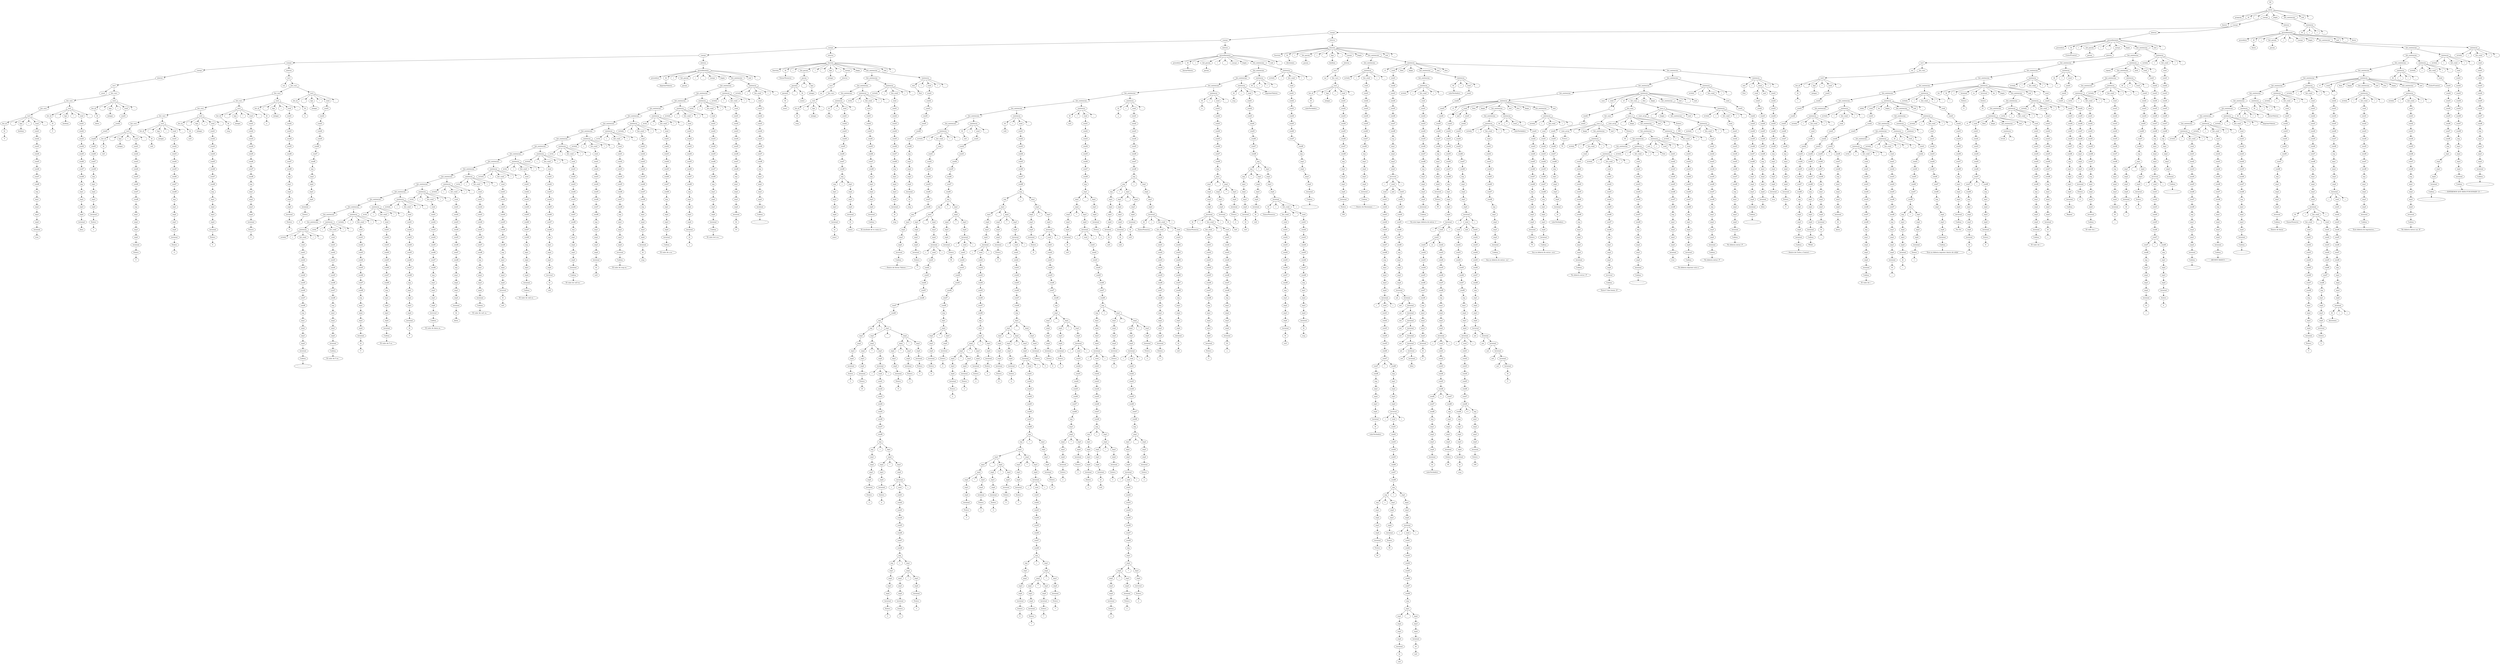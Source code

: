 digraph Arbol_Sintactico{

node0[label = "S0"];
node0 -> node00
node00[label = "inicio"];
node00 -> node000
node000[label = "program"];
node00 -> node001
node001[label = "Id"];
node001c[label = "basico"];
node001 -> node001c
node00 -> node002
node002[label = ";"];
node00 -> node003
node003[label = "cuerpo"];
node003 -> node0030
node0030[label = "cuerpo"];
node0030 -> node00300
node00300[label = "cuerpo"];
node00300 -> node003000
node003000[label = "cuerpo"];
node003000 -> node0030000
node0030000[label = "cuerpo"];
node0030000 -> node00300000
node00300000[label = "cuerpo"];
node00300000 -> node003000000
node003000000[label = "cuerpo"];
node003000000 -> node0030000000
node0030000000[label = "cuerpo"];
node0030000000 -> node00300000000
node00300000000[label = "interno"];
node00300000000 -> node003000000000
node003000000000[label = "var1"];
node003000000000 -> node0030000000000
node0030000000000[label = "const"];
node003000000000 -> node0030000000001
node0030000000001[label = "list_vars"];
node0030000000001 -> node00300000000010
node00300000000010[label = "list_vars"];
node00300000000010 -> node003000000000100
node003000000000100[label = "list_vars"];
node003000000000100 -> node0030000000001000
node0030000000001000[label = "var2"];
node0030000000001000 -> node00300000000010000
node00300000000010000[label = "list_id"];
node00300000000010000 -> node003000000000100000
node003000000000100000[label = "Id"];
node003000000000100000c[label = "V"];
node003000000000100000 -> node003000000000100000c
node0030000000001000 -> node00300000000010001
node00300000000010001[label = ":"];
node0030000000001000 -> node00300000000010002
node00300000000010002[label = "tipo"];
node00300000000010002 -> node003000000000100020
node003000000000100020[label = "boolean"];
node0030000000001000 -> node00300000000010003
node00300000000010003[label = "="];
node0030000000001000 -> node00300000000010004
node00300000000010004[label = "cond"];
node00300000000010004 -> node003000000000100040
node003000000000100040[label = "cond1"];
node003000000000100040 -> node0030000000001000400
node0030000000001000400[label = "cond2"];
node0030000000001000400 -> node00300000000010004000
node00300000000010004000[label = "cond3"];
node00300000000010004000 -> node003000000000100040000
node003000000000100040000[label = "cond4"];
node003000000000100040000 -> node0030000000001000400000
node0030000000001000400000[label = "cond5"];
node0030000000001000400000 -> node00300000000010004000000
node00300000000010004000000[label = "cond6"];
node00300000000010004000000 -> node003000000000100040000000
node003000000000100040000000[label = "cond7"];
node003000000000100040000000 -> node0030000000001000400000000
node0030000000001000400000000[label = "cond8"];
node0030000000001000400000000 -> node00300000000010004000000000
node00300000000010004000000000[label = "exp"];
node00300000000010004000000000 -> node003000000000100040000000000
node003000000000100040000000000[label = "exp1"];
node003000000000100040000000000 -> node0030000000001000400000000000
node0030000000001000400000000000[label = "exp2"];
node0030000000001000400000000000 -> node00300000000010004000000000000
node00300000000010004000000000000[label = "exp3"];
node00300000000010004000000000000 -> node003000000000100040000000000000
node003000000000100040000000000000[label = "exp4"];
node003000000000100040000000000000 -> node0030000000001000400000000000000
node0030000000001000400000000000000[label = "terminal"];
node0030000000001000400000000000000 -> node00300000000010004000000000000000
node00300000000010004000000000000000[label = "true"];
node0030000000001000 -> node00300000000010005
node00300000000010005[label = ";"];
node00300000000010 -> node003000000000101
node003000000000101[label = "var2"];
node003000000000101 -> node0030000000001010
node0030000000001010[label = "list_id"];
node0030000000001010 -> node00300000000010100
node00300000000010100[label = "Id"];
node00300000000010100c[label = "F"];
node00300000000010100 -> node00300000000010100c
node003000000000101 -> node0030000000001011
node0030000000001011[label = ":"];
node003000000000101 -> node0030000000001012
node0030000000001012[label = "tipo"];
node0030000000001012 -> node00300000000010120
node00300000000010120[label = "boolean"];
node003000000000101 -> node0030000000001013
node0030000000001013[label = "="];
node003000000000101 -> node0030000000001014
node0030000000001014[label = "cond"];
node0030000000001014 -> node00300000000010140
node00300000000010140[label = "cond1"];
node00300000000010140 -> node003000000000101400
node003000000000101400[label = "cond2"];
node003000000000101400 -> node0030000000001014000
node0030000000001014000[label = "cond3"];
node0030000000001014000 -> node00300000000010140000
node00300000000010140000[label = "cond4"];
node00300000000010140000 -> node003000000000101400000
node003000000000101400000[label = "cond5"];
node003000000000101400000 -> node0030000000001014000000
node0030000000001014000000[label = "cond6"];
node0030000000001014000000 -> node00300000000010140000000
node00300000000010140000000[label = "cond7"];
node00300000000010140000000 -> node003000000000101400000000
node003000000000101400000000[label = "cond8"];
node003000000000101400000000 -> node0030000000001014000000000
node0030000000001014000000000[label = "exp"];
node0030000000001014000000000 -> node00300000000010140000000000
node00300000000010140000000000[label = "exp1"];
node00300000000010140000000000 -> node003000000000101400000000000
node003000000000101400000000000[label = "exp2"];
node003000000000101400000000000 -> node0030000000001014000000000000
node0030000000001014000000000000[label = "exp3"];
node0030000000001014000000000000 -> node00300000000010140000000000000
node00300000000010140000000000000[label = "exp4"];
node00300000000010140000000000000 -> node003000000000101400000000000000
node003000000000101400000000000000[label = "terminal"];
node003000000000101400000000000000 -> node0030000000001014000000000000000
node0030000000001014000000000000000[label = "false"];
node003000000000101 -> node0030000000001015
node0030000000001015[label = ";"];
node0030000000001 -> node00300000000011
node00300000000011[label = "var2"];
node00300000000011 -> node003000000000110
node003000000000110[label = "list_id"];
node003000000000110 -> node0030000000001100
node0030000000001100[label = "Id"];
node0030000000001100c[label = "datos"];
node0030000000001100 -> node0030000000001100c
node00300000000011 -> node003000000000111
node003000000000111[label = ":"];
node00300000000011 -> node003000000000112
node003000000000112[label = "tipo"];
node003000000000112 -> node0030000000001120
node0030000000001120[label = "integer"];
node00300000000011 -> node003000000000113
node003000000000113[label = "="];
node00300000000011 -> node003000000000114
node003000000000114[label = "cond"];
node003000000000114 -> node0030000000001140
node0030000000001140[label = "cond1"];
node0030000000001140 -> node00300000000011400
node00300000000011400[label = "cond2"];
node00300000000011400 -> node003000000000114000
node003000000000114000[label = "cond3"];
node003000000000114000 -> node0030000000001140000
node0030000000001140000[label = "cond4"];
node0030000000001140000 -> node00300000000011400000
node00300000000011400000[label = "cond5"];
node00300000000011400000 -> node003000000000114000000
node003000000000114000000[label = "cond6"];
node003000000000114000000 -> node0030000000001140000000
node0030000000001140000000[label = "cond7"];
node0030000000001140000000 -> node00300000000011400000000
node00300000000011400000000[label = "cond8"];
node00300000000011400000000 -> node003000000000114000000000
node003000000000114000000000[label = "exp"];
node003000000000114000000000 -> node0030000000001140000000000
node0030000000001140000000000[label = "exp1"];
node0030000000001140000000000 -> node00300000000011400000000000
node00300000000011400000000000[label = "exp2"];
node00300000000011400000000000 -> node003000000000114000000000000
node003000000000114000000000000[label = "exp3"];
node003000000000114000000000000 -> node0030000000001140000000000000
node0030000000001140000000000000[label = "exp4"];
node0030000000001140000000000000 -> node00300000000011400000000000000
node00300000000011400000000000000[label = "terminal"];
node00300000000011400000000000000 -> node003000000000114000000000000000
node003000000000114000000000000000[label = "Entero"];
node003000000000114000000000000000c[label = "3"];
node003000000000114000000000000000 -> node003000000000114000000000000000c
node00300000000011 -> node003000000000115
node003000000000115[label = ";"];
node003000000 -> node0030000001
node0030000001[label = "interno"];
node0030000001 -> node00300000010
node00300000010[label = "var1"];
node00300000010 -> node003000000100
node003000000100[label = "var"];
node00300000010 -> node003000000101
node003000000101[label = "list_vars"];
node003000000101 -> node0030000001010
node0030000001010[label = "list_vars"];
node0030000001010 -> node00300000010100
node00300000010100[label = "list_vars"];
node00300000010100 -> node003000000101000
node003000000101000[label = "list_vars"];
node003000000101000 -> node0030000001010000
node0030000001010000[label = "list_vars"];
node0030000001010000 -> node00300000010100000
node00300000010100000[label = "list_vars"];
node00300000010100000 -> node003000000101000000
node003000000101000000[label = "var2"];
node003000000101000000 -> node0030000001010000000
node0030000001010000000[label = "list_id"];
node0030000001010000000 -> node00300000010100000000
node00300000010100000000[label = "Id"];
node00300000010100000000c[label = "val1"];
node00300000010100000000 -> node00300000010100000000c
node003000000101000000 -> node0030000001010000001
node0030000001010000001[label = ":"];
node003000000101000000 -> node0030000001010000002
node0030000001010000002[label = "tipo"];
node0030000001010000002 -> node00300000010100000020
node00300000010100000020[label = "integer"];
node003000000101000000 -> node0030000001010000003
node0030000001010000003[label = "="];
node003000000101000000 -> node0030000001010000004
node0030000001010000004[label = "cond"];
node0030000001010000004 -> node00300000010100000040
node00300000010100000040[label = "cond1"];
node00300000010100000040 -> node003000000101000000400
node003000000101000000400[label = "cond2"];
node003000000101000000400 -> node0030000001010000004000
node0030000001010000004000[label = "cond3"];
node0030000001010000004000 -> node00300000010100000040000
node00300000010100000040000[label = "cond4"];
node00300000010100000040000 -> node003000000101000000400000
node003000000101000000400000[label = "cond5"];
node003000000101000000400000 -> node0030000001010000004000000
node0030000001010000004000000[label = "cond6"];
node0030000001010000004000000 -> node00300000010100000040000000
node00300000010100000040000000[label = "cond7"];
node00300000010100000040000000 -> node003000000101000000400000000
node003000000101000000400000000[label = "cond8"];
node003000000101000000400000000 -> node0030000001010000004000000000
node0030000001010000004000000000[label = "exp"];
node0030000001010000004000000000 -> node00300000010100000040000000000
node00300000010100000040000000000[label = "exp1"];
node00300000010100000040000000000 -> node003000000101000000400000000000
node003000000101000000400000000000[label = "exp2"];
node003000000101000000400000000000 -> node0030000001010000004000000000000
node0030000001010000004000000000000[label = "exp3"];
node0030000001010000004000000000000 -> node00300000010100000040000000000000
node00300000010100000040000000000000[label = "exp4"];
node00300000010100000040000000000000 -> node003000000101000000400000000000000
node003000000101000000400000000000000[label = "terminal"];
node003000000101000000400000000000000 -> node0030000001010000004000000000000000
node0030000001010000004000000000000000[label = "Entero"];
node0030000001010000004000000000000000c[label = "0"];
node0030000001010000004000000000000000 -> node0030000001010000004000000000000000c
node003000000101000000 -> node0030000001010000005
node0030000001010000005[label = ";"];
node0030000001010000 -> node00300000010100001
node00300000010100001[label = "var2"];
node00300000010100001 -> node003000000101000010
node003000000101000010[label = "list_id"];
node003000000101000010 -> node0030000001010000100
node0030000001010000100[label = "Id"];
node0030000001010000100c[label = "val2"];
node0030000001010000100 -> node0030000001010000100c
node00300000010100001 -> node003000000101000011
node003000000101000011[label = ":"];
node00300000010100001 -> node003000000101000012
node003000000101000012[label = "tipo"];
node003000000101000012 -> node0030000001010000120
node0030000001010000120[label = "integer"];
node00300000010100001 -> node003000000101000013
node003000000101000013[label = "="];
node00300000010100001 -> node003000000101000014
node003000000101000014[label = "cond"];
node003000000101000014 -> node0030000001010000140
node0030000001010000140[label = "cond1"];
node0030000001010000140 -> node00300000010100001400
node00300000010100001400[label = "cond2"];
node00300000010100001400 -> node003000000101000014000
node003000000101000014000[label = "cond3"];
node003000000101000014000 -> node0030000001010000140000
node0030000001010000140000[label = "cond4"];
node0030000001010000140000 -> node00300000010100001400000
node00300000010100001400000[label = "cond5"];
node00300000010100001400000 -> node003000000101000014000000
node003000000101000014000000[label = "cond6"];
node003000000101000014000000 -> node0030000001010000140000000
node0030000001010000140000000[label = "cond7"];
node0030000001010000140000000 -> node00300000010100001400000000
node00300000010100001400000000[label = "cond8"];
node00300000010100001400000000 -> node003000000101000014000000000
node003000000101000014000000000[label = "exp"];
node003000000101000014000000000 -> node0030000001010000140000000000
node0030000001010000140000000000[label = "exp1"];
node0030000001010000140000000000 -> node00300000010100001400000000000
node00300000010100001400000000000[label = "exp2"];
node00300000010100001400000000000 -> node003000000101000014000000000000
node003000000101000014000000000000[label = "exp3"];
node003000000101000014000000000000 -> node0030000001010000140000000000000
node0030000001010000140000000000000[label = "exp4"];
node0030000001010000140000000000000 -> node00300000010100001400000000000000
node00300000010100001400000000000000[label = "terminal"];
node00300000010100001400000000000000 -> node003000000101000014000000000000000
node003000000101000014000000000000000[label = "Entero"];
node003000000101000014000000000000000c[label = "0"];
node003000000101000014000000000000000 -> node003000000101000014000000000000000c
node00300000010100001 -> node003000000101000015
node003000000101000015[label = ";"];
node003000000101000 -> node0030000001010001
node0030000001010001[label = "var2"];
node0030000001010001 -> node00300000010100010
node00300000010100010[label = "list_id"];
node00300000010100010 -> node003000000101000100
node003000000101000100[label = "Id"];
node003000000101000100c[label = "val3"];
node003000000101000100 -> node003000000101000100c
node0030000001010001 -> node00300000010100011
node00300000010100011[label = ":"];
node0030000001010001 -> node00300000010100012
node00300000010100012[label = "tipo"];
node00300000010100012 -> node003000000101000120
node003000000101000120[label = "integer"];
node0030000001010001 -> node00300000010100013
node00300000010100013[label = "="];
node0030000001010001 -> node00300000010100014
node00300000010100014[label = "cond"];
node00300000010100014 -> node003000000101000140
node003000000101000140[label = "cond1"];
node003000000101000140 -> node0030000001010001400
node0030000001010001400[label = "cond2"];
node0030000001010001400 -> node00300000010100014000
node00300000010100014000[label = "cond3"];
node00300000010100014000 -> node003000000101000140000
node003000000101000140000[label = "cond4"];
node003000000101000140000 -> node0030000001010001400000
node0030000001010001400000[label = "cond5"];
node0030000001010001400000 -> node00300000010100014000000
node00300000010100014000000[label = "cond6"];
node00300000010100014000000 -> node003000000101000140000000
node003000000101000140000000[label = "cond7"];
node003000000101000140000000 -> node0030000001010001400000000
node0030000001010001400000000[label = "cond8"];
node0030000001010001400000000 -> node00300000010100014000000000
node00300000010100014000000000[label = "exp"];
node00300000010100014000000000 -> node003000000101000140000000000
node003000000101000140000000000[label = "exp1"];
node003000000101000140000000000 -> node0030000001010001400000000000
node0030000001010001400000000000[label = "exp2"];
node0030000001010001400000000000 -> node00300000010100014000000000000
node00300000010100014000000000000[label = "exp3"];
node00300000010100014000000000000 -> node003000000101000140000000000000
node003000000101000140000000000000[label = "exp4"];
node003000000101000140000000000000 -> node0030000001010001400000000000000
node0030000001010001400000000000000[label = "terminal"];
node0030000001010001400000000000000 -> node00300000010100014000000000000000
node00300000010100014000000000000000[label = "Entero"];
node00300000010100014000000000000000c[label = "0"];
node00300000010100014000000000000000 -> node00300000010100014000000000000000c
node0030000001010001 -> node00300000010100015
node00300000010100015[label = ";"];
node00300000010100 -> node003000000101001
node003000000101001[label = "var2"];
node003000000101001 -> node0030000001010010
node0030000001010010[label = "list_id"];
node0030000001010010 -> node00300000010100100
node00300000010100100[label = "Id"];
node00300000010100100c[label = "resp"];
node00300000010100100 -> node00300000010100100c
node003000000101001 -> node0030000001010011
node0030000001010011[label = ":"];
node003000000101001 -> node0030000001010012
node0030000001010012[label = "tipo"];
node0030000001010012 -> node00300000010100120
node00300000010100120[label = "integer"];
node003000000101001 -> node0030000001010013
node0030000001010013[label = "="];
node003000000101001 -> node0030000001010014
node0030000001010014[label = "cond"];
node0030000001010014 -> node00300000010100140
node00300000010100140[label = "cond1"];
node00300000010100140 -> node003000000101001400
node003000000101001400[label = "cond2"];
node003000000101001400 -> node0030000001010014000
node0030000001010014000[label = "cond3"];
node0030000001010014000 -> node00300000010100140000
node00300000010100140000[label = "cond4"];
node00300000010100140000 -> node003000000101001400000
node003000000101001400000[label = "cond5"];
node003000000101001400000 -> node0030000001010014000000
node0030000001010014000000[label = "cond6"];
node0030000001010014000000 -> node00300000010100140000000
node00300000010100140000000[label = "cond7"];
node00300000010100140000000 -> node003000000101001400000000
node003000000101001400000000[label = "cond8"];
node003000000101001400000000 -> node0030000001010014000000000
node0030000001010014000000000[label = "exp"];
node0030000001010014000000000 -> node00300000010100140000000000
node00300000010100140000000000[label = "exp1"];
node00300000010100140000000000 -> node003000000101001400000000000
node003000000101001400000000000[label = "exp2"];
node003000000101001400000000000 -> node0030000001010014000000000000
node0030000001010014000000000000[label = "exp3"];
node0030000001010014000000000000 -> node00300000010100140000000000000
node00300000010100140000000000000[label = "exp4"];
node00300000010100140000000000000 -> node003000000101001400000000000000
node003000000101001400000000000000[label = "terminal"];
node003000000101001400000000000000 -> node0030000001010014000000000000000
node0030000001010014000000000000000[label = "Entero"];
node0030000001010014000000000000000c[label = "0"];
node0030000001010014000000000000000 -> node0030000001010014000000000000000c
node003000000101001 -> node0030000001010015
node0030000001010015[label = ";"];
node0030000001010 -> node00300000010101
node00300000010101[label = "var2"];
node00300000010101 -> node003000000101010
node003000000101010[label = "list_id"];
node003000000101010 -> node0030000001010100
node0030000001010100[label = "Id"];
node0030000001010100c[label = "a"];
node0030000001010100 -> node0030000001010100c
node00300000010101 -> node003000000101011
node003000000101011[label = ":"];
node00300000010101 -> node003000000101012
node003000000101012[label = "tipo"];
node003000000101012 -> node0030000001010120
node0030000001010120[label = "integer"];
node00300000010101 -> node003000000101013
node003000000101013[label = "="];
node00300000010101 -> node003000000101014
node003000000101014[label = "cond"];
node003000000101014 -> node0030000001010140
node0030000001010140[label = "cond1"];
node0030000001010140 -> node00300000010101400
node00300000010101400[label = "cond2"];
node00300000010101400 -> node003000000101014000
node003000000101014000[label = "cond3"];
node003000000101014000 -> node0030000001010140000
node0030000001010140000[label = "cond4"];
node0030000001010140000 -> node00300000010101400000
node00300000010101400000[label = "cond5"];
node00300000010101400000 -> node003000000101014000000
node003000000101014000000[label = "cond6"];
node003000000101014000000 -> node0030000001010140000000
node0030000001010140000000[label = "cond7"];
node0030000001010140000000 -> node00300000010101400000000
node00300000010101400000000[label = "cond8"];
node00300000010101400000000 -> node003000000101014000000000
node003000000101014000000000[label = "exp"];
node003000000101014000000000 -> node0030000001010140000000000
node0030000001010140000000000[label = "exp1"];
node0030000001010140000000000 -> node00300000010101400000000000
node00300000010101400000000000[label = "exp2"];
node00300000010101400000000000 -> node003000000101014000000000000
node003000000101014000000000000[label = "exp3"];
node003000000101014000000000000 -> node0030000001010140000000000000
node0030000001010140000000000000[label = "exp4"];
node0030000001010140000000000000 -> node00300000010101400000000000000
node00300000010101400000000000000[label = "terminal"];
node00300000010101400000000000000 -> node003000000101014000000000000000
node003000000101014000000000000000[label = "Entero"];
node003000000101014000000000000000c[label = "0"];
node003000000101014000000000000000 -> node003000000101014000000000000000c
node00300000010101 -> node003000000101015
node003000000101015[label = ";"];
node003000000101 -> node0030000001011
node0030000001011[label = "var2"];
node0030000001011 -> node00300000010110
node00300000010110[label = "list_id"];
node00300000010110 -> node003000000101100
node003000000101100[label = "Id"];
node003000000101100c[label = "b"];
node003000000101100 -> node003000000101100c
node0030000001011 -> node00300000010111
node00300000010111[label = ":"];
node0030000001011 -> node00300000010112
node00300000010112[label = "tipo"];
node00300000010112 -> node003000000101120
node003000000101120[label = "integer"];
node0030000001011 -> node00300000010113
node00300000010113[label = "="];
node0030000001011 -> node00300000010114
node00300000010114[label = "cond"];
node00300000010114 -> node003000000101140
node003000000101140[label = "cond1"];
node003000000101140 -> node0030000001011400
node0030000001011400[label = "cond2"];
node0030000001011400 -> node00300000010114000
node00300000010114000[label = "cond3"];
node00300000010114000 -> node003000000101140000
node003000000101140000[label = "cond4"];
node003000000101140000 -> node0030000001011400000
node0030000001011400000[label = "cond5"];
node0030000001011400000 -> node00300000010114000000
node00300000010114000000[label = "cond6"];
node00300000010114000000 -> node003000000101140000000
node003000000101140000000[label = "cond7"];
node003000000101140000000 -> node0030000001011400000000
node0030000001011400000000[label = "cond8"];
node0030000001011400000000 -> node00300000010114000000000
node00300000010114000000000[label = "exp"];
node00300000010114000000000 -> node003000000101140000000000
node003000000101140000000000[label = "exp1"];
node003000000101140000000000 -> node0030000001011400000000000
node0030000001011400000000000[label = "exp2"];
node0030000001011400000000000 -> node00300000010114000000000000
node00300000010114000000000000[label = "exp3"];
node00300000010114000000000000 -> node003000000101140000000000000
node003000000101140000000000000[label = "exp4"];
node003000000101140000000000000 -> node0030000001011400000000000000
node0030000001011400000000000000[label = "terminal"];
node0030000001011400000000000000 -> node00300000010114000000000000000
node00300000010114000000000000000[label = "Entero"];
node00300000010114000000000000000c[label = "0"];
node00300000010114000000000000000 -> node00300000010114000000000000000c
node0030000001011 -> node00300000010115
node00300000010115[label = ";"];
node00300000 -> node003000001
node003000001[label = "interno"];
node003000001 -> node0030000010
node0030000010[label = "procedimiento"];
node0030000010 -> node00300000100
node00300000100[label = "procedure"];
node0030000010 -> node00300000101
node00300000101[label = "Id"];
node00300000101c[label = "ImprimirValores"];
node00300000101 -> node00300000101c
node0030000010 -> node00300000102
node00300000102[label = "("];
node0030000010 -> node00300000103
node00300000103[label = "list_param"];
node00300000103 -> node003000001030
node003000001030[label = "param"];
node0030000010 -> node00300000104
node00300000104[label = ")"];
node0030000010 -> node00300000105
node00300000105[label = ";"];
node0030000010 -> node00300000106
node00300000106[label = "cuerpo"];
node0030000010 -> node00300000107
node00300000107[label = "begin"];
node0030000010 -> node00300000108
node00300000108[label = "list_sentencias"];
node00300000108 -> node003000001080
node003000001080[label = "list_sentencias"];
node003000001080 -> node0030000010800
node0030000010800[label = "list_sentencias"];
node0030000010800 -> node00300000108000
node00300000108000[label = "list_sentencias"];
node00300000108000 -> node003000001080000
node003000001080000[label = "list_sentencias"];
node003000001080000 -> node0030000010800000
node0030000010800000[label = "list_sentencias"];
node0030000010800000 -> node00300000108000000
node00300000108000000[label = "list_sentencias"];
node00300000108000000 -> node003000001080000000
node003000001080000000[label = "list_sentencias"];
node003000001080000000 -> node0030000010800000000
node0030000010800000000[label = "list_sentencias"];
node0030000010800000000 -> node00300000108000000000
node00300000108000000000[label = "list_sentencias"];
node00300000108000000000 -> node003000001080000000000
node003000001080000000000[label = "list_sentencias"];
node003000001080000000000 -> node0030000010800000000000
node0030000010800000000000[label = "list_sentencias"];
node0030000010800000000000 -> node00300000108000000000000
node00300000108000000000000[label = "list_sentencias"];
node00300000108000000000000 -> node003000001080000000000000
node003000001080000000000000[label = "list_sentencias"];
node003000001080000000000000 -> node0030000010800000000000000
node0030000010800000000000000[label = "list_sentencias"];
node0030000010800000000000000 -> node00300000108000000000000000
node00300000108000000000000000[label = "list_sentencias"];
node00300000108000000000000000 -> node003000001080000000000000000
node003000001080000000000000000[label = "list_sentencias"];
node003000001080000000000000000 -> node0030000010800000000000000000
node0030000010800000000000000000[label = "list_sentencias"];
node0030000010800000000000000000 -> node00300000108000000000000000000
node00300000108000000000000000000[label = "list_sentencias"];
node00300000108000000000000000000 -> node003000001080000000000000000000
node003000001080000000000000000000[label = "list_sentencias"];
node003000001080000000000000000000 -> node0030000010800000000000000000000
node0030000010800000000000000000000[label = "sentencia"];
node0030000010800000000000000000000 -> node00300000108000000000000000000000
node00300000108000000000000000000000[label = "writeln"];
node0030000010800000000000000000000 -> node00300000108000000000000000000001
node00300000108000000000000000000001[label = "("];
node0030000010800000000000000000000 -> node00300000108000000000000000000002
node00300000108000000000000000000002[label = "list_cond"];
node00300000108000000000000000000002 -> node003000001080000000000000000000020
node003000001080000000000000000000020[label = "cond"];
node003000001080000000000000000000020 -> node0030000010800000000000000000000200
node0030000010800000000000000000000200[label = "cond1"];
node0030000010800000000000000000000200 -> node00300000108000000000000000000002000
node00300000108000000000000000000002000[label = "cond2"];
node00300000108000000000000000000002000 -> node003000001080000000000000000000020000
node003000001080000000000000000000020000[label = "cond3"];
node003000001080000000000000000000020000 -> node0030000010800000000000000000000200000
node0030000010800000000000000000000200000[label = "cond4"];
node0030000010800000000000000000000200000 -> node00300000108000000000000000000002000000
node00300000108000000000000000000002000000[label = "cond5"];
node00300000108000000000000000000002000000 -> node003000001080000000000000000000020000000
node003000001080000000000000000000020000000[label = "cond6"];
node003000001080000000000000000000020000000 -> node0030000010800000000000000000000200000000
node0030000010800000000000000000000200000000[label = "cond7"];
node0030000010800000000000000000000200000000 -> node00300000108000000000000000000002000000000
node00300000108000000000000000000002000000000[label = "cond8"];
node00300000108000000000000000000002000000000 -> node003000001080000000000000000000020000000000
node003000001080000000000000000000020000000000[label = "exp"];
node003000001080000000000000000000020000000000 -> node0030000010800000000000000000000200000000000
node0030000010800000000000000000000200000000000[label = "exp1"];
node0030000010800000000000000000000200000000000 -> node00300000108000000000000000000002000000000000
node00300000108000000000000000000002000000000000[label = "exp2"];
node00300000108000000000000000000002000000000000 -> node003000001080000000000000000000020000000000000
node003000001080000000000000000000020000000000000[label = "exp3"];
node003000001080000000000000000000020000000000000 -> node0030000010800000000000000000000200000000000000
node0030000010800000000000000000000200000000000000[label = "exp4"];
node0030000010800000000000000000000200000000000000 -> node00300000108000000000000000000002000000000000000
node00300000108000000000000000000002000000000000000[label = "terminal"];
node00300000108000000000000000000002000000000000000 -> node003000001080000000000000000000020000000000000000
node003000001080000000000000000000020000000000000000[label = "Cadena"];
node003000001080000000000000000000020000000000000000c[label = "'-----------------------'"];
node003000001080000000000000000000020000000000000000 -> node003000001080000000000000000000020000000000000000c
node0030000010800000000000000000000 -> node00300000108000000000000000000003
node00300000108000000000000000000003[label = ")"];
node0030000010800000000000000000000 -> node00300000108000000000000000000004
node00300000108000000000000000000004[label = ";"];
node00300000108000000000000000000 -> node003000001080000000000000000001
node003000001080000000000000000001[label = "sentencia"];
node003000001080000000000000000001 -> node0030000010800000000000000000010
node0030000010800000000000000000010[label = "write"];
node003000001080000000000000000001 -> node0030000010800000000000000000011
node0030000010800000000000000000011[label = "("];
node003000001080000000000000000001 -> node0030000010800000000000000000012
node0030000010800000000000000000012[label = "list_cond"];
node0030000010800000000000000000012 -> node00300000108000000000000000000120
node00300000108000000000000000000120[label = "cond"];
node00300000108000000000000000000120 -> node003000001080000000000000000001200
node003000001080000000000000000001200[label = "cond1"];
node003000001080000000000000000001200 -> node0030000010800000000000000000012000
node0030000010800000000000000000012000[label = "cond2"];
node0030000010800000000000000000012000 -> node00300000108000000000000000000120000
node00300000108000000000000000000120000[label = "cond3"];
node00300000108000000000000000000120000 -> node003000001080000000000000000001200000
node003000001080000000000000000001200000[label = "cond4"];
node003000001080000000000000000001200000 -> node0030000010800000000000000000012000000
node0030000010800000000000000000012000000[label = "cond5"];
node0030000010800000000000000000012000000 -> node00300000108000000000000000000120000000
node00300000108000000000000000000120000000[label = "cond6"];
node00300000108000000000000000000120000000 -> node003000001080000000000000000001200000000
node003000001080000000000000000001200000000[label = "cond7"];
node003000001080000000000000000001200000000 -> node0030000010800000000000000000012000000000
node0030000010800000000000000000012000000000[label = "cond8"];
node0030000010800000000000000000012000000000 -> node00300000108000000000000000000120000000000
node00300000108000000000000000000120000000000[label = "exp"];
node00300000108000000000000000000120000000000 -> node003000001080000000000000000001200000000000
node003000001080000000000000000001200000000000[label = "exp1"];
node003000001080000000000000000001200000000000 -> node0030000010800000000000000000012000000000000
node0030000010800000000000000000012000000000000[label = "exp2"];
node0030000010800000000000000000012000000000000 -> node00300000108000000000000000000120000000000000
node00300000108000000000000000000120000000000000[label = "exp3"];
node00300000108000000000000000000120000000000000 -> node003000001080000000000000000001200000000000000
node003000001080000000000000000001200000000000000[label = "exp4"];
node003000001080000000000000000001200000000000000 -> node0030000010800000000000000000012000000000000000
node0030000010800000000000000000012000000000000000[label = "terminal"];
node0030000010800000000000000000012000000000000000 -> node00300000108000000000000000000120000000000000000
node00300000108000000000000000000120000000000000000[label = "Cadena"];
node00300000108000000000000000000120000000000000000c[label = "'El valor de V es: '"];
node00300000108000000000000000000120000000000000000 -> node00300000108000000000000000000120000000000000000c
node003000001080000000000000000001 -> node0030000010800000000000000000013
node0030000010800000000000000000013[label = ")"];
node003000001080000000000000000001 -> node0030000010800000000000000000014
node0030000010800000000000000000014[label = ";"];
node0030000010800000000000000000 -> node00300000108000000000000000001
node00300000108000000000000000001[label = "sentencia"];
node00300000108000000000000000001 -> node003000001080000000000000000010
node003000001080000000000000000010[label = "writeln"];
node00300000108000000000000000001 -> node003000001080000000000000000011
node003000001080000000000000000011[label = "("];
node00300000108000000000000000001 -> node003000001080000000000000000012
node003000001080000000000000000012[label = "list_cond"];
node003000001080000000000000000012 -> node0030000010800000000000000000120
node0030000010800000000000000000120[label = "cond"];
node0030000010800000000000000000120 -> node00300000108000000000000000001200
node00300000108000000000000000001200[label = "cond1"];
node00300000108000000000000000001200 -> node003000001080000000000000000012000
node003000001080000000000000000012000[label = "cond2"];
node003000001080000000000000000012000 -> node0030000010800000000000000000120000
node0030000010800000000000000000120000[label = "cond3"];
node0030000010800000000000000000120000 -> node00300000108000000000000000001200000
node00300000108000000000000000001200000[label = "cond4"];
node00300000108000000000000000001200000 -> node003000001080000000000000000012000000
node003000001080000000000000000012000000[label = "cond5"];
node003000001080000000000000000012000000 -> node0030000010800000000000000000120000000
node0030000010800000000000000000120000000[label = "cond6"];
node0030000010800000000000000000120000000 -> node00300000108000000000000000001200000000
node00300000108000000000000000001200000000[label = "cond7"];
node00300000108000000000000000001200000000 -> node003000001080000000000000000012000000000
node003000001080000000000000000012000000000[label = "cond8"];
node003000001080000000000000000012000000000 -> node0030000010800000000000000000120000000000
node0030000010800000000000000000120000000000[label = "exp"];
node0030000010800000000000000000120000000000 -> node00300000108000000000000000001200000000000
node00300000108000000000000000001200000000000[label = "exp1"];
node00300000108000000000000000001200000000000 -> node003000001080000000000000000012000000000000
node003000001080000000000000000012000000000000[label = "exp2"];
node003000001080000000000000000012000000000000 -> node0030000010800000000000000000120000000000000
node0030000010800000000000000000120000000000000[label = "exp3"];
node0030000010800000000000000000120000000000000 -> node00300000108000000000000000001200000000000000
node00300000108000000000000000001200000000000000[label = "exp4"];
node00300000108000000000000000001200000000000000 -> node003000001080000000000000000012000000000000000
node003000001080000000000000000012000000000000000[label = "terminal"];
node003000001080000000000000000012000000000000000 -> node0030000010800000000000000000120000000000000000
node0030000010800000000000000000120000000000000000[label = "Id"];
node0030000010800000000000000000120000000000000000c[label = "V"];
node0030000010800000000000000000120000000000000000 -> node0030000010800000000000000000120000000000000000c
node00300000108000000000000000001 -> node003000001080000000000000000013
node003000001080000000000000000013[label = ")"];
node00300000108000000000000000001 -> node003000001080000000000000000014
node003000001080000000000000000014[label = ";"];
node003000001080000000000000000 -> node0030000010800000000000000001
node0030000010800000000000000001[label = "sentencia"];
node0030000010800000000000000001 -> node00300000108000000000000000010
node00300000108000000000000000010[label = "write"];
node0030000010800000000000000001 -> node00300000108000000000000000011
node00300000108000000000000000011[label = "("];
node0030000010800000000000000001 -> node00300000108000000000000000012
node00300000108000000000000000012[label = "list_cond"];
node00300000108000000000000000012 -> node003000001080000000000000000120
node003000001080000000000000000120[label = "cond"];
node003000001080000000000000000120 -> node0030000010800000000000000001200
node0030000010800000000000000001200[label = "cond1"];
node0030000010800000000000000001200 -> node00300000108000000000000000012000
node00300000108000000000000000012000[label = "cond2"];
node00300000108000000000000000012000 -> node003000001080000000000000000120000
node003000001080000000000000000120000[label = "cond3"];
node003000001080000000000000000120000 -> node0030000010800000000000000001200000
node0030000010800000000000000001200000[label = "cond4"];
node0030000010800000000000000001200000 -> node00300000108000000000000000012000000
node00300000108000000000000000012000000[label = "cond5"];
node00300000108000000000000000012000000 -> node003000001080000000000000000120000000
node003000001080000000000000000120000000[label = "cond6"];
node003000001080000000000000000120000000 -> node0030000010800000000000000001200000000
node0030000010800000000000000001200000000[label = "cond7"];
node0030000010800000000000000001200000000 -> node00300000108000000000000000012000000000
node00300000108000000000000000012000000000[label = "cond8"];
node00300000108000000000000000012000000000 -> node003000001080000000000000000120000000000
node003000001080000000000000000120000000000[label = "exp"];
node003000001080000000000000000120000000000 -> node0030000010800000000000000001200000000000
node0030000010800000000000000001200000000000[label = "exp1"];
node0030000010800000000000000001200000000000 -> node00300000108000000000000000012000000000000
node00300000108000000000000000012000000000000[label = "exp2"];
node00300000108000000000000000012000000000000 -> node003000001080000000000000000120000000000000
node003000001080000000000000000120000000000000[label = "exp3"];
node003000001080000000000000000120000000000000 -> node0030000010800000000000000001200000000000000
node0030000010800000000000000001200000000000000[label = "exp4"];
node0030000010800000000000000001200000000000000 -> node00300000108000000000000000012000000000000000
node00300000108000000000000000012000000000000000[label = "terminal"];
node00300000108000000000000000012000000000000000 -> node003000001080000000000000000120000000000000000
node003000001080000000000000000120000000000000000[label = "Cadena"];
node003000001080000000000000000120000000000000000c[label = "'El valor de F es: '"];
node003000001080000000000000000120000000000000000 -> node003000001080000000000000000120000000000000000c
node0030000010800000000000000001 -> node00300000108000000000000000013
node00300000108000000000000000013[label = ")"];
node0030000010800000000000000001 -> node00300000108000000000000000014
node00300000108000000000000000014[label = ";"];
node00300000108000000000000000 -> node003000001080000000000000001
node003000001080000000000000001[label = "sentencia"];
node003000001080000000000000001 -> node0030000010800000000000000010
node0030000010800000000000000010[label = "writeln"];
node003000001080000000000000001 -> node0030000010800000000000000011
node0030000010800000000000000011[label = "("];
node003000001080000000000000001 -> node0030000010800000000000000012
node0030000010800000000000000012[label = "list_cond"];
node0030000010800000000000000012 -> node00300000108000000000000000120
node00300000108000000000000000120[label = "cond"];
node00300000108000000000000000120 -> node003000001080000000000000001200
node003000001080000000000000001200[label = "cond1"];
node003000001080000000000000001200 -> node0030000010800000000000000012000
node0030000010800000000000000012000[label = "cond2"];
node0030000010800000000000000012000 -> node00300000108000000000000000120000
node00300000108000000000000000120000[label = "cond3"];
node00300000108000000000000000120000 -> node003000001080000000000000001200000
node003000001080000000000000001200000[label = "cond4"];
node003000001080000000000000001200000 -> node0030000010800000000000000012000000
node0030000010800000000000000012000000[label = "cond5"];
node0030000010800000000000000012000000 -> node00300000108000000000000000120000000
node00300000108000000000000000120000000[label = "cond6"];
node00300000108000000000000000120000000 -> node003000001080000000000000001200000000
node003000001080000000000000001200000000[label = "cond7"];
node003000001080000000000000001200000000 -> node0030000010800000000000000012000000000
node0030000010800000000000000012000000000[label = "cond8"];
node0030000010800000000000000012000000000 -> node00300000108000000000000000120000000000
node00300000108000000000000000120000000000[label = "exp"];
node00300000108000000000000000120000000000 -> node003000001080000000000000001200000000000
node003000001080000000000000001200000000000[label = "exp1"];
node003000001080000000000000001200000000000 -> node0030000010800000000000000012000000000000
node0030000010800000000000000012000000000000[label = "exp2"];
node0030000010800000000000000012000000000000 -> node00300000108000000000000000120000000000000
node00300000108000000000000000120000000000000[label = "exp3"];
node00300000108000000000000000120000000000000 -> node003000001080000000000000001200000000000000
node003000001080000000000000001200000000000000[label = "exp4"];
node003000001080000000000000001200000000000000 -> node0030000010800000000000000012000000000000000
node0030000010800000000000000012000000000000000[label = "terminal"];
node0030000010800000000000000012000000000000000 -> node00300000108000000000000000120000000000000000
node00300000108000000000000000120000000000000000[label = "Id"];
node00300000108000000000000000120000000000000000c[label = "F"];
node00300000108000000000000000120000000000000000 -> node00300000108000000000000000120000000000000000c
node003000001080000000000000001 -> node0030000010800000000000000013
node0030000010800000000000000013[label = ")"];
node003000001080000000000000001 -> node0030000010800000000000000014
node0030000010800000000000000014[label = ";"];
node0030000010800000000000000 -> node00300000108000000000000001
node00300000108000000000000001[label = "sentencia"];
node00300000108000000000000001 -> node003000001080000000000000010
node003000001080000000000000010[label = "write"];
node00300000108000000000000001 -> node003000001080000000000000011
node003000001080000000000000011[label = "("];
node00300000108000000000000001 -> node003000001080000000000000012
node003000001080000000000000012[label = "list_cond"];
node003000001080000000000000012 -> node0030000010800000000000000120
node0030000010800000000000000120[label = "cond"];
node0030000010800000000000000120 -> node00300000108000000000000001200
node00300000108000000000000001200[label = "cond1"];
node00300000108000000000000001200 -> node003000001080000000000000012000
node003000001080000000000000012000[label = "cond2"];
node003000001080000000000000012000 -> node0030000010800000000000000120000
node0030000010800000000000000120000[label = "cond3"];
node0030000010800000000000000120000 -> node00300000108000000000000001200000
node00300000108000000000000001200000[label = "cond4"];
node00300000108000000000000001200000 -> node003000001080000000000000012000000
node003000001080000000000000012000000[label = "cond5"];
node003000001080000000000000012000000 -> node0030000010800000000000000120000000
node0030000010800000000000000120000000[label = "cond6"];
node0030000010800000000000000120000000 -> node00300000108000000000000001200000000
node00300000108000000000000001200000000[label = "cond7"];
node00300000108000000000000001200000000 -> node003000001080000000000000012000000000
node003000001080000000000000012000000000[label = "cond8"];
node003000001080000000000000012000000000 -> node0030000010800000000000000120000000000
node0030000010800000000000000120000000000[label = "exp"];
node0030000010800000000000000120000000000 -> node00300000108000000000000001200000000000
node00300000108000000000000001200000000000[label = "exp1"];
node00300000108000000000000001200000000000 -> node003000001080000000000000012000000000000
node003000001080000000000000012000000000000[label = "exp2"];
node003000001080000000000000012000000000000 -> node0030000010800000000000000120000000000000
node0030000010800000000000000120000000000000[label = "exp3"];
node0030000010800000000000000120000000000000 -> node00300000108000000000000001200000000000000
node00300000108000000000000001200000000000000[label = "exp4"];
node00300000108000000000000001200000000000000 -> node003000001080000000000000012000000000000000
node003000001080000000000000012000000000000000[label = "terminal"];
node003000001080000000000000012000000000000000 -> node0030000010800000000000000120000000000000000
node0030000010800000000000000120000000000000000[label = "Cadena"];
node0030000010800000000000000120000000000000000c[label = "'El valor de datos es: '"];
node0030000010800000000000000120000000000000000 -> node0030000010800000000000000120000000000000000c
node00300000108000000000000001 -> node003000001080000000000000013
node003000001080000000000000013[label = ")"];
node00300000108000000000000001 -> node003000001080000000000000014
node003000001080000000000000014[label = ";"];
node003000001080000000000000 -> node0030000010800000000000001
node0030000010800000000000001[label = "sentencia"];
node0030000010800000000000001 -> node00300000108000000000000010
node00300000108000000000000010[label = "writeln"];
node0030000010800000000000001 -> node00300000108000000000000011
node00300000108000000000000011[label = "("];
node0030000010800000000000001 -> node00300000108000000000000012
node00300000108000000000000012[label = "list_cond"];
node00300000108000000000000012 -> node003000001080000000000000120
node003000001080000000000000120[label = "cond"];
node003000001080000000000000120 -> node0030000010800000000000001200
node0030000010800000000000001200[label = "cond1"];
node0030000010800000000000001200 -> node00300000108000000000000012000
node00300000108000000000000012000[label = "cond2"];
node00300000108000000000000012000 -> node003000001080000000000000120000
node003000001080000000000000120000[label = "cond3"];
node003000001080000000000000120000 -> node0030000010800000000000001200000
node0030000010800000000000001200000[label = "cond4"];
node0030000010800000000000001200000 -> node00300000108000000000000012000000
node00300000108000000000000012000000[label = "cond5"];
node00300000108000000000000012000000 -> node003000001080000000000000120000000
node003000001080000000000000120000000[label = "cond6"];
node003000001080000000000000120000000 -> node0030000010800000000000001200000000
node0030000010800000000000001200000000[label = "cond7"];
node0030000010800000000000001200000000 -> node00300000108000000000000012000000000
node00300000108000000000000012000000000[label = "cond8"];
node00300000108000000000000012000000000 -> node003000001080000000000000120000000000
node003000001080000000000000120000000000[label = "exp"];
node003000001080000000000000120000000000 -> node0030000010800000000000001200000000000
node0030000010800000000000001200000000000[label = "exp1"];
node0030000010800000000000001200000000000 -> node00300000108000000000000012000000000000
node00300000108000000000000012000000000000[label = "exp2"];
node00300000108000000000000012000000000000 -> node003000001080000000000000120000000000000
node003000001080000000000000120000000000000[label = "exp3"];
node003000001080000000000000120000000000000 -> node0030000010800000000000001200000000000000
node0030000010800000000000001200000000000000[label = "exp4"];
node0030000010800000000000001200000000000000 -> node00300000108000000000000012000000000000000
node00300000108000000000000012000000000000000[label = "terminal"];
node00300000108000000000000012000000000000000 -> node003000001080000000000000120000000000000000
node003000001080000000000000120000000000000000[label = "Id"];
node003000001080000000000000120000000000000000c[label = "datos"];
node003000001080000000000000120000000000000000 -> node003000001080000000000000120000000000000000c
node0030000010800000000000001 -> node00300000108000000000000013
node00300000108000000000000013[label = ")"];
node0030000010800000000000001 -> node00300000108000000000000014
node00300000108000000000000014[label = ";"];
node00300000108000000000000 -> node003000001080000000000001
node003000001080000000000001[label = "sentencia"];
node003000001080000000000001 -> node0030000010800000000000010
node0030000010800000000000010[label = "write"];
node003000001080000000000001 -> node0030000010800000000000011
node0030000010800000000000011[label = "("];
node003000001080000000000001 -> node0030000010800000000000012
node0030000010800000000000012[label = "list_cond"];
node0030000010800000000000012 -> node00300000108000000000000120
node00300000108000000000000120[label = "cond"];
node00300000108000000000000120 -> node003000001080000000000001200
node003000001080000000000001200[label = "cond1"];
node003000001080000000000001200 -> node0030000010800000000000012000
node0030000010800000000000012000[label = "cond2"];
node0030000010800000000000012000 -> node00300000108000000000000120000
node00300000108000000000000120000[label = "cond3"];
node00300000108000000000000120000 -> node003000001080000000000001200000
node003000001080000000000001200000[label = "cond4"];
node003000001080000000000001200000 -> node0030000010800000000000012000000
node0030000010800000000000012000000[label = "cond5"];
node0030000010800000000000012000000 -> node00300000108000000000000120000000
node00300000108000000000000120000000[label = "cond6"];
node00300000108000000000000120000000 -> node003000001080000000000001200000000
node003000001080000000000001200000000[label = "cond7"];
node003000001080000000000001200000000 -> node0030000010800000000000012000000000
node0030000010800000000000012000000000[label = "cond8"];
node0030000010800000000000012000000000 -> node00300000108000000000000120000000000
node00300000108000000000000120000000000[label = "exp"];
node00300000108000000000000120000000000 -> node003000001080000000000001200000000000
node003000001080000000000001200000000000[label = "exp1"];
node003000001080000000000001200000000000 -> node0030000010800000000000012000000000000
node0030000010800000000000012000000000000[label = "exp2"];
node0030000010800000000000012000000000000 -> node00300000108000000000000120000000000000
node00300000108000000000000120000000000000[label = "exp3"];
node00300000108000000000000120000000000000 -> node003000001080000000000001200000000000000
node003000001080000000000001200000000000000[label = "exp4"];
node003000001080000000000001200000000000000 -> node0030000010800000000000012000000000000000
node0030000010800000000000012000000000000000[label = "terminal"];
node0030000010800000000000012000000000000000 -> node00300000108000000000000120000000000000000
node00300000108000000000000120000000000000000[label = "Cadena"];
node00300000108000000000000120000000000000000c[label = "'El valor de val1 es: '"];
node00300000108000000000000120000000000000000 -> node00300000108000000000000120000000000000000c
node003000001080000000000001 -> node0030000010800000000000013
node0030000010800000000000013[label = ")"];
node003000001080000000000001 -> node0030000010800000000000014
node0030000010800000000000014[label = ";"];
node0030000010800000000000 -> node00300000108000000000001
node00300000108000000000001[label = "sentencia"];
node00300000108000000000001 -> node003000001080000000000010
node003000001080000000000010[label = "writeln"];
node00300000108000000000001 -> node003000001080000000000011
node003000001080000000000011[label = "("];
node00300000108000000000001 -> node003000001080000000000012
node003000001080000000000012[label = "list_cond"];
node003000001080000000000012 -> node0030000010800000000000120
node0030000010800000000000120[label = "cond"];
node0030000010800000000000120 -> node00300000108000000000001200
node00300000108000000000001200[label = "cond1"];
node00300000108000000000001200 -> node003000001080000000000012000
node003000001080000000000012000[label = "cond2"];
node003000001080000000000012000 -> node0030000010800000000000120000
node0030000010800000000000120000[label = "cond3"];
node0030000010800000000000120000 -> node00300000108000000000001200000
node00300000108000000000001200000[label = "cond4"];
node00300000108000000000001200000 -> node003000001080000000000012000000
node003000001080000000000012000000[label = "cond5"];
node003000001080000000000012000000 -> node0030000010800000000000120000000
node0030000010800000000000120000000[label = "cond6"];
node0030000010800000000000120000000 -> node00300000108000000000001200000000
node00300000108000000000001200000000[label = "cond7"];
node00300000108000000000001200000000 -> node003000001080000000000012000000000
node003000001080000000000012000000000[label = "cond8"];
node003000001080000000000012000000000 -> node0030000010800000000000120000000000
node0030000010800000000000120000000000[label = "exp"];
node0030000010800000000000120000000000 -> node00300000108000000000001200000000000
node00300000108000000000001200000000000[label = "exp1"];
node00300000108000000000001200000000000 -> node003000001080000000000012000000000000
node003000001080000000000012000000000000[label = "exp2"];
node003000001080000000000012000000000000 -> node0030000010800000000000120000000000000
node0030000010800000000000120000000000000[label = "exp3"];
node0030000010800000000000120000000000000 -> node00300000108000000000001200000000000000
node00300000108000000000001200000000000000[label = "exp4"];
node00300000108000000000001200000000000000 -> node003000001080000000000012000000000000000
node003000001080000000000012000000000000000[label = "terminal"];
node003000001080000000000012000000000000000 -> node0030000010800000000000120000000000000000
node0030000010800000000000120000000000000000[label = "Id"];
node0030000010800000000000120000000000000000c[label = "val1"];
node0030000010800000000000120000000000000000 -> node0030000010800000000000120000000000000000c
node00300000108000000000001 -> node003000001080000000000013
node003000001080000000000013[label = ")"];
node00300000108000000000001 -> node003000001080000000000014
node003000001080000000000014[label = ";"];
node003000001080000000000 -> node0030000010800000000001
node0030000010800000000001[label = "sentencia"];
node0030000010800000000001 -> node00300000108000000000010
node00300000108000000000010[label = "write"];
node0030000010800000000001 -> node00300000108000000000011
node00300000108000000000011[label = "("];
node0030000010800000000001 -> node00300000108000000000012
node00300000108000000000012[label = "list_cond"];
node00300000108000000000012 -> node003000001080000000000120
node003000001080000000000120[label = "cond"];
node003000001080000000000120 -> node0030000010800000000001200
node0030000010800000000001200[label = "cond1"];
node0030000010800000000001200 -> node00300000108000000000012000
node00300000108000000000012000[label = "cond2"];
node00300000108000000000012000 -> node003000001080000000000120000
node003000001080000000000120000[label = "cond3"];
node003000001080000000000120000 -> node0030000010800000000001200000
node0030000010800000000001200000[label = "cond4"];
node0030000010800000000001200000 -> node00300000108000000000012000000
node00300000108000000000012000000[label = "cond5"];
node00300000108000000000012000000 -> node003000001080000000000120000000
node003000001080000000000120000000[label = "cond6"];
node003000001080000000000120000000 -> node0030000010800000000001200000000
node0030000010800000000001200000000[label = "cond7"];
node0030000010800000000001200000000 -> node00300000108000000000012000000000
node00300000108000000000012000000000[label = "cond8"];
node00300000108000000000012000000000 -> node003000001080000000000120000000000
node003000001080000000000120000000000[label = "exp"];
node003000001080000000000120000000000 -> node0030000010800000000001200000000000
node0030000010800000000001200000000000[label = "exp1"];
node0030000010800000000001200000000000 -> node00300000108000000000012000000000000
node00300000108000000000012000000000000[label = "exp2"];
node00300000108000000000012000000000000 -> node003000001080000000000120000000000000
node003000001080000000000120000000000000[label = "exp3"];
node003000001080000000000120000000000000 -> node0030000010800000000001200000000000000
node0030000010800000000001200000000000000[label = "exp4"];
node0030000010800000000001200000000000000 -> node00300000108000000000012000000000000000
node00300000108000000000012000000000000000[label = "terminal"];
node00300000108000000000012000000000000000 -> node003000001080000000000120000000000000000
node003000001080000000000120000000000000000[label = "Cadena"];
node003000001080000000000120000000000000000c[label = "'El valor de val2 es: '"];
node003000001080000000000120000000000000000 -> node003000001080000000000120000000000000000c
node0030000010800000000001 -> node00300000108000000000013
node00300000108000000000013[label = ")"];
node0030000010800000000001 -> node00300000108000000000014
node00300000108000000000014[label = ";"];
node00300000108000000000 -> node003000001080000000001
node003000001080000000001[label = "sentencia"];
node003000001080000000001 -> node0030000010800000000010
node0030000010800000000010[label = "writeln"];
node003000001080000000001 -> node0030000010800000000011
node0030000010800000000011[label = "("];
node003000001080000000001 -> node0030000010800000000012
node0030000010800000000012[label = "list_cond"];
node0030000010800000000012 -> node00300000108000000000120
node00300000108000000000120[label = "cond"];
node00300000108000000000120 -> node003000001080000000001200
node003000001080000000001200[label = "cond1"];
node003000001080000000001200 -> node0030000010800000000012000
node0030000010800000000012000[label = "cond2"];
node0030000010800000000012000 -> node00300000108000000000120000
node00300000108000000000120000[label = "cond3"];
node00300000108000000000120000 -> node003000001080000000001200000
node003000001080000000001200000[label = "cond4"];
node003000001080000000001200000 -> node0030000010800000000012000000
node0030000010800000000012000000[label = "cond5"];
node0030000010800000000012000000 -> node00300000108000000000120000000
node00300000108000000000120000000[label = "cond6"];
node00300000108000000000120000000 -> node003000001080000000001200000000
node003000001080000000001200000000[label = "cond7"];
node003000001080000000001200000000 -> node0030000010800000000012000000000
node0030000010800000000012000000000[label = "cond8"];
node0030000010800000000012000000000 -> node00300000108000000000120000000000
node00300000108000000000120000000000[label = "exp"];
node00300000108000000000120000000000 -> node003000001080000000001200000000000
node003000001080000000001200000000000[label = "exp1"];
node003000001080000000001200000000000 -> node0030000010800000000012000000000000
node0030000010800000000012000000000000[label = "exp2"];
node0030000010800000000012000000000000 -> node00300000108000000000120000000000000
node00300000108000000000120000000000000[label = "exp3"];
node00300000108000000000120000000000000 -> node003000001080000000001200000000000000
node003000001080000000001200000000000000[label = "exp4"];
node003000001080000000001200000000000000 -> node0030000010800000000012000000000000000
node0030000010800000000012000000000000000[label = "terminal"];
node0030000010800000000012000000000000000 -> node00300000108000000000120000000000000000
node00300000108000000000120000000000000000[label = "Id"];
node00300000108000000000120000000000000000c[label = "val2"];
node00300000108000000000120000000000000000 -> node00300000108000000000120000000000000000c
node003000001080000000001 -> node0030000010800000000013
node0030000010800000000013[label = ")"];
node003000001080000000001 -> node0030000010800000000014
node0030000010800000000014[label = ";"];
node0030000010800000000 -> node00300000108000000001
node00300000108000000001[label = "sentencia"];
node00300000108000000001 -> node003000001080000000010
node003000001080000000010[label = "write"];
node00300000108000000001 -> node003000001080000000011
node003000001080000000011[label = "("];
node00300000108000000001 -> node003000001080000000012
node003000001080000000012[label = "list_cond"];
node003000001080000000012 -> node0030000010800000000120
node0030000010800000000120[label = "cond"];
node0030000010800000000120 -> node00300000108000000001200
node00300000108000000001200[label = "cond1"];
node00300000108000000001200 -> node003000001080000000012000
node003000001080000000012000[label = "cond2"];
node003000001080000000012000 -> node0030000010800000000120000
node0030000010800000000120000[label = "cond3"];
node0030000010800000000120000 -> node00300000108000000001200000
node00300000108000000001200000[label = "cond4"];
node00300000108000000001200000 -> node003000001080000000012000000
node003000001080000000012000000[label = "cond5"];
node003000001080000000012000000 -> node0030000010800000000120000000
node0030000010800000000120000000[label = "cond6"];
node0030000010800000000120000000 -> node00300000108000000001200000000
node00300000108000000001200000000[label = "cond7"];
node00300000108000000001200000000 -> node003000001080000000012000000000
node003000001080000000012000000000[label = "cond8"];
node003000001080000000012000000000 -> node0030000010800000000120000000000
node0030000010800000000120000000000[label = "exp"];
node0030000010800000000120000000000 -> node00300000108000000001200000000000
node00300000108000000001200000000000[label = "exp1"];
node00300000108000000001200000000000 -> node003000001080000000012000000000000
node003000001080000000012000000000000[label = "exp2"];
node003000001080000000012000000000000 -> node0030000010800000000120000000000000
node0030000010800000000120000000000000[label = "exp3"];
node0030000010800000000120000000000000 -> node00300000108000000001200000000000000
node00300000108000000001200000000000000[label = "exp4"];
node00300000108000000001200000000000000 -> node003000001080000000012000000000000000
node003000001080000000012000000000000000[label = "terminal"];
node003000001080000000012000000000000000 -> node0030000010800000000120000000000000000
node0030000010800000000120000000000000000[label = "Cadena"];
node0030000010800000000120000000000000000c[label = "'El valor de val3 es: '"];
node0030000010800000000120000000000000000 -> node0030000010800000000120000000000000000c
node00300000108000000001 -> node003000001080000000013
node003000001080000000013[label = ")"];
node00300000108000000001 -> node003000001080000000014
node003000001080000000014[label = ";"];
node003000001080000000 -> node0030000010800000001
node0030000010800000001[label = "sentencia"];
node0030000010800000001 -> node00300000108000000010
node00300000108000000010[label = "writeln"];
node0030000010800000001 -> node00300000108000000011
node00300000108000000011[label = "("];
node0030000010800000001 -> node00300000108000000012
node00300000108000000012[label = "list_cond"];
node00300000108000000012 -> node003000001080000000120
node003000001080000000120[label = "cond"];
node003000001080000000120 -> node0030000010800000001200
node0030000010800000001200[label = "cond1"];
node0030000010800000001200 -> node00300000108000000012000
node00300000108000000012000[label = "cond2"];
node00300000108000000012000 -> node003000001080000000120000
node003000001080000000120000[label = "cond3"];
node003000001080000000120000 -> node0030000010800000001200000
node0030000010800000001200000[label = "cond4"];
node0030000010800000001200000 -> node00300000108000000012000000
node00300000108000000012000000[label = "cond5"];
node00300000108000000012000000 -> node003000001080000000120000000
node003000001080000000120000000[label = "cond6"];
node003000001080000000120000000 -> node0030000010800000001200000000
node0030000010800000001200000000[label = "cond7"];
node0030000010800000001200000000 -> node00300000108000000012000000000
node00300000108000000012000000000[label = "cond8"];
node00300000108000000012000000000 -> node003000001080000000120000000000
node003000001080000000120000000000[label = "exp"];
node003000001080000000120000000000 -> node0030000010800000001200000000000
node0030000010800000001200000000000[label = "exp1"];
node0030000010800000001200000000000 -> node00300000108000000012000000000000
node00300000108000000012000000000000[label = "exp2"];
node00300000108000000012000000000000 -> node003000001080000000120000000000000
node003000001080000000120000000000000[label = "exp3"];
node003000001080000000120000000000000 -> node0030000010800000001200000000000000
node0030000010800000001200000000000000[label = "exp4"];
node0030000010800000001200000000000000 -> node00300000108000000012000000000000000
node00300000108000000012000000000000000[label = "terminal"];
node00300000108000000012000000000000000 -> node003000001080000000120000000000000000
node003000001080000000120000000000000000[label = "Id"];
node003000001080000000120000000000000000c[label = "val3"];
node003000001080000000120000000000000000 -> node003000001080000000120000000000000000c
node0030000010800000001 -> node00300000108000000013
node00300000108000000013[label = ")"];
node0030000010800000001 -> node00300000108000000014
node00300000108000000014[label = ";"];
node00300000108000000 -> node003000001080000001
node003000001080000001[label = "sentencia"];
node003000001080000001 -> node0030000010800000010
node0030000010800000010[label = "write"];
node003000001080000001 -> node0030000010800000011
node0030000010800000011[label = "("];
node003000001080000001 -> node0030000010800000012
node0030000010800000012[label = "list_cond"];
node0030000010800000012 -> node00300000108000000120
node00300000108000000120[label = "cond"];
node00300000108000000120 -> node003000001080000001200
node003000001080000001200[label = "cond1"];
node003000001080000001200 -> node0030000010800000012000
node0030000010800000012000[label = "cond2"];
node0030000010800000012000 -> node00300000108000000120000
node00300000108000000120000[label = "cond3"];
node00300000108000000120000 -> node003000001080000001200000
node003000001080000001200000[label = "cond4"];
node003000001080000001200000 -> node0030000010800000012000000
node0030000010800000012000000[label = "cond5"];
node0030000010800000012000000 -> node00300000108000000120000000
node00300000108000000120000000[label = "cond6"];
node00300000108000000120000000 -> node003000001080000001200000000
node003000001080000001200000000[label = "cond7"];
node003000001080000001200000000 -> node0030000010800000012000000000
node0030000010800000012000000000[label = "cond8"];
node0030000010800000012000000000 -> node00300000108000000120000000000
node00300000108000000120000000000[label = "exp"];
node00300000108000000120000000000 -> node003000001080000001200000000000
node003000001080000001200000000000[label = "exp1"];
node003000001080000001200000000000 -> node0030000010800000012000000000000
node0030000010800000012000000000000[label = "exp2"];
node0030000010800000012000000000000 -> node00300000108000000120000000000000
node00300000108000000120000000000000[label = "exp3"];
node00300000108000000120000000000000 -> node003000001080000001200000000000000
node003000001080000001200000000000000[label = "exp4"];
node003000001080000001200000000000000 -> node0030000010800000012000000000000000
node0030000010800000012000000000000000[label = "terminal"];
node0030000010800000012000000000000000 -> node00300000108000000120000000000000000
node00300000108000000120000000000000000[label = "Cadena"];
node00300000108000000120000000000000000c[label = "'El valor de resp es: '"];
node00300000108000000120000000000000000 -> node00300000108000000120000000000000000c
node003000001080000001 -> node0030000010800000013
node0030000010800000013[label = ")"];
node003000001080000001 -> node0030000010800000014
node0030000010800000014[label = ";"];
node0030000010800000 -> node00300000108000001
node00300000108000001[label = "sentencia"];
node00300000108000001 -> node003000001080000010
node003000001080000010[label = "writeln"];
node00300000108000001 -> node003000001080000011
node003000001080000011[label = "("];
node00300000108000001 -> node003000001080000012
node003000001080000012[label = "list_cond"];
node003000001080000012 -> node0030000010800000120
node0030000010800000120[label = "cond"];
node0030000010800000120 -> node00300000108000001200
node00300000108000001200[label = "cond1"];
node00300000108000001200 -> node003000001080000012000
node003000001080000012000[label = "cond2"];
node003000001080000012000 -> node0030000010800000120000
node0030000010800000120000[label = "cond3"];
node0030000010800000120000 -> node00300000108000001200000
node00300000108000001200000[label = "cond4"];
node00300000108000001200000 -> node003000001080000012000000
node003000001080000012000000[label = "cond5"];
node003000001080000012000000 -> node0030000010800000120000000
node0030000010800000120000000[label = "cond6"];
node0030000010800000120000000 -> node00300000108000001200000000
node00300000108000001200000000[label = "cond7"];
node00300000108000001200000000 -> node003000001080000012000000000
node003000001080000012000000000[label = "cond8"];
node003000001080000012000000000 -> node0030000010800000120000000000
node0030000010800000120000000000[label = "exp"];
node0030000010800000120000000000 -> node00300000108000001200000000000
node00300000108000001200000000000[label = "exp1"];
node00300000108000001200000000000 -> node003000001080000012000000000000
node003000001080000012000000000000[label = "exp2"];
node003000001080000012000000000000 -> node0030000010800000120000000000000
node0030000010800000120000000000000[label = "exp3"];
node0030000010800000120000000000000 -> node00300000108000001200000000000000
node00300000108000001200000000000000[label = "exp4"];
node00300000108000001200000000000000 -> node003000001080000012000000000000000
node003000001080000012000000000000000[label = "terminal"];
node003000001080000012000000000000000 -> node0030000010800000120000000000000000
node0030000010800000120000000000000000[label = "Id"];
node0030000010800000120000000000000000c[label = "resp"];
node0030000010800000120000000000000000 -> node0030000010800000120000000000000000c
node00300000108000001 -> node003000001080000013
node003000001080000013[label = ")"];
node00300000108000001 -> node003000001080000014
node003000001080000014[label = ";"];
node003000001080000 -> node0030000010800001
node0030000010800001[label = "sentencia"];
node0030000010800001 -> node00300000108000010
node00300000108000010[label = "write"];
node0030000010800001 -> node00300000108000011
node00300000108000011[label = "("];
node0030000010800001 -> node00300000108000012
node00300000108000012[label = "list_cond"];
node00300000108000012 -> node003000001080000120
node003000001080000120[label = "cond"];
node003000001080000120 -> node0030000010800001200
node0030000010800001200[label = "cond1"];
node0030000010800001200 -> node00300000108000012000
node00300000108000012000[label = "cond2"];
node00300000108000012000 -> node003000001080000120000
node003000001080000120000[label = "cond3"];
node003000001080000120000 -> node0030000010800001200000
node0030000010800001200000[label = "cond4"];
node0030000010800001200000 -> node00300000108000012000000
node00300000108000012000000[label = "cond5"];
node00300000108000012000000 -> node003000001080000120000000
node003000001080000120000000[label = "cond6"];
node003000001080000120000000 -> node0030000010800001200000000
node0030000010800001200000000[label = "cond7"];
node0030000010800001200000000 -> node00300000108000012000000000
node00300000108000012000000000[label = "cond8"];
node00300000108000012000000000 -> node003000001080000120000000000
node003000001080000120000000000[label = "exp"];
node003000001080000120000000000 -> node0030000010800001200000000000
node0030000010800001200000000000[label = "exp1"];
node0030000010800001200000000000 -> node00300000108000012000000000000
node00300000108000012000000000000[label = "exp2"];
node00300000108000012000000000000 -> node003000001080000120000000000000
node003000001080000120000000000000[label = "exp3"];
node003000001080000120000000000000 -> node0030000010800001200000000000000
node0030000010800001200000000000000[label = "exp4"];
node0030000010800001200000000000000 -> node00300000108000012000000000000000
node00300000108000012000000000000000[label = "terminal"];
node00300000108000012000000000000000 -> node003000001080000120000000000000000
node003000001080000120000000000000000[label = "Cadena"];
node003000001080000120000000000000000c[label = "'El valor de a es: '"];
node003000001080000120000000000000000 -> node003000001080000120000000000000000c
node0030000010800001 -> node00300000108000013
node00300000108000013[label = ")"];
node0030000010800001 -> node00300000108000014
node00300000108000014[label = ";"];
node00300000108000 -> node003000001080001
node003000001080001[label = "sentencia"];
node003000001080001 -> node0030000010800010
node0030000010800010[label = "writeln"];
node003000001080001 -> node0030000010800011
node0030000010800011[label = "("];
node003000001080001 -> node0030000010800012
node0030000010800012[label = "list_cond"];
node0030000010800012 -> node00300000108000120
node00300000108000120[label = "cond"];
node00300000108000120 -> node003000001080001200
node003000001080001200[label = "cond1"];
node003000001080001200 -> node0030000010800012000
node0030000010800012000[label = "cond2"];
node0030000010800012000 -> node00300000108000120000
node00300000108000120000[label = "cond3"];
node00300000108000120000 -> node003000001080001200000
node003000001080001200000[label = "cond4"];
node003000001080001200000 -> node0030000010800012000000
node0030000010800012000000[label = "cond5"];
node0030000010800012000000 -> node00300000108000120000000
node00300000108000120000000[label = "cond6"];
node00300000108000120000000 -> node003000001080001200000000
node003000001080001200000000[label = "cond7"];
node003000001080001200000000 -> node0030000010800012000000000
node0030000010800012000000000[label = "cond8"];
node0030000010800012000000000 -> node00300000108000120000000000
node00300000108000120000000000[label = "exp"];
node00300000108000120000000000 -> node003000001080001200000000000
node003000001080001200000000000[label = "exp1"];
node003000001080001200000000000 -> node0030000010800012000000000000
node0030000010800012000000000000[label = "exp2"];
node0030000010800012000000000000 -> node00300000108000120000000000000
node00300000108000120000000000000[label = "exp3"];
node00300000108000120000000000000 -> node003000001080001200000000000000
node003000001080001200000000000000[label = "exp4"];
node003000001080001200000000000000 -> node0030000010800012000000000000000
node0030000010800012000000000000000[label = "terminal"];
node0030000010800012000000000000000 -> node00300000108000120000000000000000
node00300000108000120000000000000000[label = "Id"];
node00300000108000120000000000000000c[label = "a"];
node00300000108000120000000000000000 -> node00300000108000120000000000000000c
node003000001080001 -> node0030000010800013
node0030000010800013[label = ")"];
node003000001080001 -> node0030000010800014
node0030000010800014[label = ";"];
node0030000010800 -> node00300000108001
node00300000108001[label = "sentencia"];
node00300000108001 -> node003000001080010
node003000001080010[label = "write"];
node00300000108001 -> node003000001080011
node003000001080011[label = "("];
node00300000108001 -> node003000001080012
node003000001080012[label = "list_cond"];
node003000001080012 -> node0030000010800120
node0030000010800120[label = "cond"];
node0030000010800120 -> node00300000108001200
node00300000108001200[label = "cond1"];
node00300000108001200 -> node003000001080012000
node003000001080012000[label = "cond2"];
node003000001080012000 -> node0030000010800120000
node0030000010800120000[label = "cond3"];
node0030000010800120000 -> node00300000108001200000
node00300000108001200000[label = "cond4"];
node00300000108001200000 -> node003000001080012000000
node003000001080012000000[label = "cond5"];
node003000001080012000000 -> node0030000010800120000000
node0030000010800120000000[label = "cond6"];
node0030000010800120000000 -> node00300000108001200000000
node00300000108001200000000[label = "cond7"];
node00300000108001200000000 -> node003000001080012000000000
node003000001080012000000000[label = "cond8"];
node003000001080012000000000 -> node0030000010800120000000000
node0030000010800120000000000[label = "exp"];
node0030000010800120000000000 -> node00300000108001200000000000
node00300000108001200000000000[label = "exp1"];
node00300000108001200000000000 -> node003000001080012000000000000
node003000001080012000000000000[label = "exp2"];
node003000001080012000000000000 -> node0030000010800120000000000000
node0030000010800120000000000000[label = "exp3"];
node0030000010800120000000000000 -> node00300000108001200000000000000
node00300000108001200000000000000[label = "exp4"];
node00300000108001200000000000000 -> node003000001080012000000000000000
node003000001080012000000000000000[label = "terminal"];
node003000001080012000000000000000 -> node0030000010800120000000000000000
node0030000010800120000000000000000[label = "Cadena"];
node0030000010800120000000000000000c[label = "'El valor de b es: '"];
node0030000010800120000000000000000 -> node0030000010800120000000000000000c
node00300000108001 -> node003000001080013
node003000001080013[label = ")"];
node00300000108001 -> node003000001080014
node003000001080014[label = ";"];
node003000001080 -> node0030000010801
node0030000010801[label = "sentencia"];
node0030000010801 -> node00300000108010
node00300000108010[label = "writeln"];
node0030000010801 -> node00300000108011
node00300000108011[label = "("];
node0030000010801 -> node00300000108012
node00300000108012[label = "list_cond"];
node00300000108012 -> node003000001080120
node003000001080120[label = "cond"];
node003000001080120 -> node0030000010801200
node0030000010801200[label = "cond1"];
node0030000010801200 -> node00300000108012000
node00300000108012000[label = "cond2"];
node00300000108012000 -> node003000001080120000
node003000001080120000[label = "cond3"];
node003000001080120000 -> node0030000010801200000
node0030000010801200000[label = "cond4"];
node0030000010801200000 -> node00300000108012000000
node00300000108012000000[label = "cond5"];
node00300000108012000000 -> node003000001080120000000
node003000001080120000000[label = "cond6"];
node003000001080120000000 -> node0030000010801200000000
node0030000010801200000000[label = "cond7"];
node0030000010801200000000 -> node00300000108012000000000
node00300000108012000000000[label = "cond8"];
node00300000108012000000000 -> node003000001080120000000000
node003000001080120000000000[label = "exp"];
node003000001080120000000000 -> node0030000010801200000000000
node0030000010801200000000000[label = "exp1"];
node0030000010801200000000000 -> node00300000108012000000000000
node00300000108012000000000000[label = "exp2"];
node00300000108012000000000000 -> node003000001080120000000000000
node003000001080120000000000000[label = "exp3"];
node003000001080120000000000000 -> node0030000010801200000000000000
node0030000010801200000000000000[label = "exp4"];
node0030000010801200000000000000 -> node00300000108012000000000000000
node00300000108012000000000000000[label = "terminal"];
node00300000108012000000000000000 -> node003000001080120000000000000000
node003000001080120000000000000000[label = "Id"];
node003000001080120000000000000000c[label = "B"];
node003000001080120000000000000000 -> node003000001080120000000000000000c
node0030000010801 -> node00300000108013
node00300000108013[label = ")"];
node0030000010801 -> node00300000108014
node00300000108014[label = ";"];
node00300000108 -> node003000001081
node003000001081[label = "sentencia"];
node003000001081 -> node0030000010810
node0030000010810[label = "writeln"];
node003000001081 -> node0030000010811
node0030000010811[label = "("];
node003000001081 -> node0030000010812
node0030000010812[label = "list_cond"];
node0030000010812 -> node00300000108120
node00300000108120[label = "cond"];
node00300000108120 -> node003000001081200
node003000001081200[label = "cond1"];
node003000001081200 -> node0030000010812000
node0030000010812000[label = "cond2"];
node0030000010812000 -> node00300000108120000
node00300000108120000[label = "cond3"];
node00300000108120000 -> node003000001081200000
node003000001081200000[label = "cond4"];
node003000001081200000 -> node0030000010812000000
node0030000010812000000[label = "cond5"];
node0030000010812000000 -> node00300000108120000000
node00300000108120000000[label = "cond6"];
node00300000108120000000 -> node003000001081200000000
node003000001081200000000[label = "cond7"];
node003000001081200000000 -> node0030000010812000000000
node0030000010812000000000[label = "cond8"];
node0030000010812000000000 -> node00300000108120000000000
node00300000108120000000000[label = "exp"];
node00300000108120000000000 -> node003000001081200000000000
node003000001081200000000000[label = "exp1"];
node003000001081200000000000 -> node0030000010812000000000000
node0030000010812000000000000[label = "exp2"];
node0030000010812000000000000 -> node00300000108120000000000000
node00300000108120000000000000[label = "exp3"];
node00300000108120000000000000 -> node003000001081200000000000000
node003000001081200000000000000[label = "exp4"];
node003000001081200000000000000 -> node0030000010812000000000000000
node0030000010812000000000000000[label = "terminal"];
node0030000010812000000000000000 -> node00300000108120000000000000000
node00300000108120000000000000000[label = "Cadena"];
node00300000108120000000000000000c[label = "'-----------------------'"];
node00300000108120000000000000000 -> node00300000108120000000000000000c
node003000001081 -> node0030000010813
node0030000010813[label = ")"];
node003000001081 -> node0030000010814
node0030000010814[label = ";"];
node0030000010 -> node00300000109
node00300000109[label = "end"];
node0030000010 -> node003000001010
node003000001010[label = ";"];
node0030000 -> node00300001
node00300001[label = "interno"];
node00300001 -> node003000010
node003000010[label = "funcion"];
node003000010 -> node0030000100
node0030000100[label = "function"];
node003000010 -> node0030000101
node0030000101[label = "Id"];
node0030000101c[label = "SumarNumeros"];
node0030000101 -> node0030000101c
node003000010 -> node0030000102
node0030000102[label = "("];
node003000010 -> node0030000103
node0030000103[label = "list_param"];
node0030000103 -> node00300001030
node00300001030[label = "param"];
node00300001030 -> node003000010300
node003000010300[label = "param2"];
node003000010300 -> node0030000103000
node0030000103000[label = "param2"];
node0030000103000 -> node00300001030000
node00300001030000[label = "Id"];
node00300001030000c[label = "num1"];
node00300001030000 -> node00300001030000c
node003000010300 -> node0030000103001
node0030000103001[label = ","];
node003000010300 -> node0030000103002
node0030000103002[label = "Id"];
node0030000103002c[label = "num2"];
node0030000103002 -> node0030000103002c
node00300001030 -> node003000010301
node003000010301[label = ":"];
node00300001030 -> node003000010302
node003000010302[label = "tipo"];
node003000010302 -> node0030000103020
node0030000103020[label = "integer"];
node003000010 -> node0030000104
node0030000104[label = ")"];
node003000010 -> node0030000105
node0030000105[label = ":"];
node003000010 -> node0030000106
node0030000106[label = "tipo"];
node0030000106 -> node00300001060
node00300001060[label = "integer"];
node003000010 -> node0030000107
node0030000107[label = ";"];
node003000010 -> node0030000108
node0030000108[label = "cuerpo"];
node0030000108 -> node00300001080
node00300001080[label = "interno"];
node00300001080 -> node003000010800
node003000010800[label = "var1"];
node003000010800 -> node0030000108000
node0030000108000[label = "var"];
node003000010800 -> node0030000108001
node0030000108001[label = "list_vars"];
node0030000108001 -> node00300001080010
node00300001080010[label = "var2"];
node00300001080010 -> node003000010800100
node003000010800100[label = "list_id"];
node003000010800100 -> node0030000108001000
node0030000108001000[label = "Id"];
node0030000108001000c[label = "resp"];
node0030000108001000 -> node0030000108001000c
node00300001080010 -> node003000010800101
node003000010800101[label = ":"];
node00300001080010 -> node003000010800102
node003000010800102[label = "tipo"];
node003000010800102 -> node0030000108001020
node0030000108001020[label = "integer"];
node00300001080010 -> node003000010800103
node003000010800103[label = ";"];
node003000010 -> node0030000109
node0030000109[label = "begin"];
node003000010 -> node00300001010
node00300001010[label = "list_sentencias"];
node00300001010 -> node003000010100
node003000010100[label = "list_sentencias"];
node003000010100 -> node0030000101000
node0030000101000[label = "list_sentencias"];
node0030000101000 -> node00300001010000
node00300001010000[label = "list_sentencias"];
node00300001010000 -> node003000010100000
node003000010100000[label = "sentencia"];
node003000010100000 -> node0030000101000000
node0030000101000000[label = "Id"];
node0030000101000000c[label = "resp"];
node0030000101000000 -> node0030000101000000c
node003000010100000 -> node0030000101000001
node0030000101000001[label = ":="];
node003000010100000 -> node0030000101000002
node0030000101000002[label = "cond"];
node0030000101000002 -> node00300001010000020
node00300001010000020[label = "cond1"];
node00300001010000020 -> node003000010100000200
node003000010100000200[label = "cond2"];
node003000010100000200 -> node0030000101000002000
node0030000101000002000[label = "cond3"];
node0030000101000002000 -> node00300001010000020000
node00300001010000020000[label = "cond4"];
node00300001010000020000 -> node003000010100000200000
node003000010100000200000[label = "cond5"];
node003000010100000200000 -> node0030000101000002000000
node0030000101000002000000[label = "cond6"];
node0030000101000002000000 -> node00300001010000020000000
node00300001010000020000000[label = "cond7"];
node00300001010000020000000 -> node003000010100000200000000
node003000010100000200000000[label = "cond8"];
node003000010100000200000000 -> node0030000101000002000000000
node0030000101000002000000000[label = "exp"];
node0030000101000002000000000 -> node00300001010000020000000000
node00300001010000020000000000[label = "exp"];
node00300001010000020000000000 -> node003000010100000200000000000
node003000010100000200000000000[label = "exp1"];
node003000010100000200000000000 -> node0030000101000002000000000000
node0030000101000002000000000000[label = "exp2"];
node0030000101000002000000000000 -> node00300001010000020000000000000
node00300001010000020000000000000[label = "exp3"];
node00300001010000020000000000000 -> node003000010100000200000000000000
node003000010100000200000000000000[label = "exp4"];
node003000010100000200000000000000 -> node0030000101000002000000000000000
node0030000101000002000000000000000[label = "terminal"];
node0030000101000002000000000000000 -> node00300001010000020000000000000000
node00300001010000020000000000000000[label = "Id"];
node00300001010000020000000000000000c[label = "num1"];
node00300001010000020000000000000000 -> node00300001010000020000000000000000c
node0030000101000002000000000 -> node00300001010000020000000001
node00300001010000020000000001[label = "+"];
node0030000101000002000000000 -> node00300001010000020000000002
node00300001010000020000000002[label = "exp1"];
node00300001010000020000000002 -> node003000010100000200000000020
node003000010100000200000000020[label = "exp2"];
node003000010100000200000000020 -> node0030000101000002000000000200
node0030000101000002000000000200[label = "exp3"];
node0030000101000002000000000200 -> node00300001010000020000000002000
node00300001010000020000000002000[label = "exp4"];
node00300001010000020000000002000 -> node003000010100000200000000020000
node003000010100000200000000020000[label = "terminal"];
node003000010100000200000000020000 -> node0030000101000002000000000200000
node0030000101000002000000000200000[label = "Id"];
node0030000101000002000000000200000c[label = "num2"];
node0030000101000002000000000200000 -> node0030000101000002000000000200000c
node003000010100000 -> node0030000101000003
node0030000101000003[label = ";"];
node0030000101000 -> node00300001010001
node00300001010001[label = "sentencia"];
node00300001010001 -> node003000010100010
node003000010100010[label = "write"];
node00300001010001 -> node003000010100011
node003000010100011[label = "("];
node00300001010001 -> node003000010100012
node003000010100012[label = "list_cond"];
node003000010100012 -> node0030000101000120
node0030000101000120[label = "cond"];
node0030000101000120 -> node00300001010001200
node00300001010001200[label = "cond1"];
node00300001010001200 -> node003000010100012000
node003000010100012000[label = "cond2"];
node003000010100012000 -> node0030000101000120000
node0030000101000120000[label = "cond3"];
node0030000101000120000 -> node00300001010001200000
node00300001010001200000[label = "cond4"];
node00300001010001200000 -> node003000010100012000000
node003000010100012000000[label = "cond5"];
node003000010100012000000 -> node0030000101000120000000
node0030000101000120000000[label = "cond6"];
node0030000101000120000000 -> node00300001010001200000000
node00300001010001200000000[label = "cond7"];
node00300001010001200000000 -> node003000010100012000000000
node003000010100012000000000[label = "cond8"];
node003000010100012000000000 -> node0030000101000120000000000
node0030000101000120000000000[label = "exp"];
node0030000101000120000000000 -> node00300001010001200000000000
node00300001010001200000000000[label = "exp1"];
node00300001010001200000000000 -> node003000010100012000000000000
node003000010100012000000000000[label = "exp2"];
node003000010100012000000000000 -> node0030000101000120000000000000
node0030000101000120000000000000[label = "exp3"];
node0030000101000120000000000000 -> node00300001010001200000000000000
node00300001010001200000000000000[label = "exp4"];
node00300001010001200000000000000 -> node003000010100012000000000000000
node003000010100012000000000000000[label = "terminal"];
node003000010100012000000000000000 -> node0030000101000120000000000000000
node0030000101000120000000000000000[label = "Cadena"];
node0030000101000120000000000000000c[label = "'El resultado de tu suma es: '"];
node0030000101000120000000000000000 -> node0030000101000120000000000000000c
node00300001010001 -> node003000010100013
node003000010100013[label = ")"];
node00300001010001 -> node003000010100014
node003000010100014[label = ";"];
node003000010100 -> node0030000101001
node0030000101001[label = "sentencia"];
node0030000101001 -> node00300001010010
node00300001010010[label = "writeln"];
node0030000101001 -> node00300001010011
node00300001010011[label = "("];
node0030000101001 -> node00300001010012
node00300001010012[label = "list_cond"];
node00300001010012 -> node003000010100120
node003000010100120[label = "cond"];
node003000010100120 -> node0030000101001200
node0030000101001200[label = "cond1"];
node0030000101001200 -> node00300001010012000
node00300001010012000[label = "cond2"];
node00300001010012000 -> node003000010100120000
node003000010100120000[label = "cond3"];
node003000010100120000 -> node0030000101001200000
node0030000101001200000[label = "cond4"];
node0030000101001200000 -> node00300001010012000000
node00300001010012000000[label = "cond5"];
node00300001010012000000 -> node003000010100120000000
node003000010100120000000[label = "cond6"];
node003000010100120000000 -> node0030000101001200000000
node0030000101001200000000[label = "cond7"];
node0030000101001200000000 -> node00300001010012000000000
node00300001010012000000000[label = "cond8"];
node00300001010012000000000 -> node003000010100120000000000
node003000010100120000000000[label = "exp"];
node003000010100120000000000 -> node0030000101001200000000000
node0030000101001200000000000[label = "exp1"];
node0030000101001200000000000 -> node00300001010012000000000000
node00300001010012000000000000[label = "exp2"];
node00300001010012000000000000 -> node003000010100120000000000000
node003000010100120000000000000[label = "exp3"];
node003000010100120000000000000 -> node0030000101001200000000000000
node0030000101001200000000000000[label = "exp4"];
node0030000101001200000000000000 -> node00300001010012000000000000000
node00300001010012000000000000000[label = "terminal"];
node00300001010012000000000000000 -> node003000010100120000000000000000
node003000010100120000000000000000[label = "Id"];
node003000010100120000000000000000c[label = "resp"];
node003000010100120000000000000000 -> node003000010100120000000000000000c
node0030000101001 -> node00300001010013
node00300001010013[label = ")"];
node0030000101001 -> node00300001010014
node00300001010014[label = ";"];
node00300001010 -> node003000010101
node003000010101[label = "sentencia"];
node003000010101 -> node0030000101010
node0030000101010[label = "exit"];
node0030000101010c[label = "Exit"];
node0030000101010 -> node0030000101010c
node003000010101 -> node0030000101011
node0030000101011[label = "("];
node003000010101 -> node0030000101012
node0030000101012[label = "cond"];
node0030000101012 -> node00300001010120
node00300001010120[label = "cond1"];
node00300001010120 -> node003000010101200
node003000010101200[label = "cond2"];
node003000010101200 -> node0030000101012000
node0030000101012000[label = "cond3"];
node0030000101012000 -> node00300001010120000
node00300001010120000[label = "cond4"];
node00300001010120000 -> node003000010101200000
node003000010101200000[label = "cond5"];
node003000010101200000 -> node0030000101012000000
node0030000101012000000[label = "cond6"];
node0030000101012000000 -> node00300001010120000000
node00300001010120000000[label = "cond7"];
node00300001010120000000 -> node003000010101200000000
node003000010101200000000[label = "cond8"];
node003000010101200000000 -> node0030000101012000000000
node0030000101012000000000[label = "exp"];
node0030000101012000000000 -> node00300001010120000000000
node00300001010120000000000[label = "exp1"];
node00300001010120000000000 -> node003000010101200000000000
node003000010101200000000000[label = "exp2"];
node003000010101200000000000 -> node0030000101012000000000000
node0030000101012000000000000[label = "exp3"];
node0030000101012000000000000 -> node00300001010120000000000000
node00300001010120000000000000[label = "exp4"];
node00300001010120000000000000 -> node003000010101200000000000000
node003000010101200000000000000[label = "terminal"];
node003000010101200000000000000 -> node0030000101012000000000000000
node0030000101012000000000000000[label = "Id"];
node0030000101012000000000000000c[label = "resp"];
node0030000101012000000000000000 -> node0030000101012000000000000000c
node003000010101 -> node0030000101013
node0030000101013[label = ")"];
node003000010101 -> node0030000101014
node0030000101014[label = ";"];
node003000010 -> node00300001011
node00300001011[label = "end"];
node003000010 -> node00300001012
node00300001012[label = ";"];
node003000 -> node0030001
node0030001[label = "interno"];
node0030001 -> node00300010
node00300010[label = "procedimiento"];
node00300010 -> node003000100
node003000100[label = "procedure"];
node00300010 -> node003000101
node003000101[label = "Id"];
node003000101c[label = "IniciarValores"];
node003000101 -> node003000101c
node00300010 -> node003000102
node003000102[label = "("];
node00300010 -> node003000103
node003000103[label = "list_param"];
node003000103 -> node0030001030
node0030001030[label = "param"];
node00300010 -> node003000104
node003000104[label = ")"];
node00300010 -> node003000105
node003000105[label = ";"];
node00300010 -> node003000106
node003000106[label = "cuerpo"];
node00300010 -> node003000107
node003000107[label = "begin"];
node00300010 -> node003000108
node003000108[label = "list_sentencias"];
node003000108 -> node0030001080
node0030001080[label = "list_sentencias"];
node0030001080 -> node00300010800
node00300010800[label = "list_sentencias"];
node00300010800 -> node003000108000
node003000108000[label = "list_sentencias"];
node003000108000 -> node0030001080000
node0030001080000[label = "list_sentencias"];
node0030001080000 -> node00300010800000
node00300010800000[label = "list_sentencias"];
node00300010800000 -> node003000108000000
node003000108000000[label = "list_sentencias"];
node003000108000000 -> node0030001080000000
node0030001080000000[label = "list_sentencias"];
node0030001080000000 -> node00300010800000000
node00300010800000000[label = "list_sentencias"];
node00300010800000000 -> node003000108000000000
node003000108000000000[label = "sentencia"];
node003000108000000000 -> node0030001080000000000
node0030001080000000000[label = "writeln"];
node003000108000000000 -> node0030001080000000001
node0030001080000000001[label = "("];
node003000108000000000 -> node0030001080000000002
node0030001080000000002[label = "list_cond"];
node0030001080000000002 -> node00300010800000000020
node00300010800000000020[label = "cond"];
node00300010800000000020 -> node003000108000000000200
node003000108000000000200[label = "cond1"];
node003000108000000000200 -> node0030001080000000002000
node0030001080000000002000[label = "cond2"];
node0030001080000000002000 -> node00300010800000000020000
node00300010800000000020000[label = "cond3"];
node00300010800000000020000 -> node003000108000000000200000
node003000108000000000200000[label = "cond4"];
node003000108000000000200000 -> node0030001080000000002000000
node0030001080000000002000000[label = "cond5"];
node0030001080000000002000000 -> node00300010800000000020000000
node00300010800000000020000000[label = "cond6"];
node00300010800000000020000000 -> node003000108000000000200000000
node003000108000000000200000000[label = "cond7"];
node003000108000000000200000000 -> node0030001080000000002000000000
node0030001080000000002000000000[label = "cond8"];
node0030001080000000002000000000 -> node00300010800000000020000000000
node00300010800000000020000000000[label = "exp"];
node00300010800000000020000000000 -> node003000108000000000200000000000
node003000108000000000200000000000[label = "exp1"];
node003000108000000000200000000000 -> node0030001080000000002000000000000
node0030001080000000002000000000000[label = "exp2"];
node0030001080000000002000000000000 -> node00300010800000000020000000000000
node00300010800000000020000000000000[label = "exp3"];
node00300010800000000020000000000000 -> node003000108000000000200000000000000
node003000108000000000200000000000000[label = "exp4"];
node003000108000000000200000000000000 -> node0030001080000000002000000000000000
node0030001080000000002000000000000000[label = "terminal"];
node0030001080000000002000000000000000 -> node00300010800000000020000000000000000
node00300010800000000020000000000000000[label = "Cadena"];
node00300010800000000020000000000000000c[label = "'----Dentro de Iniciar Valores----'"];
node00300010800000000020000000000000000 -> node00300010800000000020000000000000000c
node003000108000000000 -> node0030001080000000003
node0030001080000000003[label = ")"];
node003000108000000000 -> node0030001080000000004
node0030001080000000004[label = ";"];
node0030001080000000 -> node00300010800000001
node00300010800000001[label = "sentencia"];
node00300010800000001 -> node003000108000000010
node003000108000000010[label = "Id"];
node003000108000000010c[label = "val1"];
node003000108000000010 -> node003000108000000010c
node00300010800000001 -> node003000108000000011
node003000108000000011[label = ":="];
node00300010800000001 -> node003000108000000012
node003000108000000012[label = "cond"];
node003000108000000012 -> node0030001080000000120
node0030001080000000120[label = "cond1"];
node0030001080000000120 -> node00300010800000001200
node00300010800000001200[label = "cond2"];
node00300010800000001200 -> node003000108000000012000
node003000108000000012000[label = "cond3"];
node003000108000000012000 -> node0030001080000000120000
node0030001080000000120000[label = "cond4"];
node0030001080000000120000 -> node00300010800000001200000
node00300010800000001200000[label = "cond5"];
node00300010800000001200000 -> node003000108000000012000000
node003000108000000012000000[label = "cond6"];
node003000108000000012000000 -> node0030001080000000120000000
node0030001080000000120000000[label = "cond7"];
node0030001080000000120000000 -> node00300010800000001200000000
node00300010800000001200000000[label = "cond8"];
node00300010800000001200000000 -> node003000108000000012000000000
node003000108000000012000000000[label = "exp"];
node003000108000000012000000000 -> node0030001080000000120000000000
node0030001080000000120000000000[label = "exp"];
node0030001080000000120000000000 -> node00300010800000001200000000000
node00300010800000001200000000000[label = "exp1"];
node00300010800000001200000000000 -> node003000108000000012000000000000
node003000108000000012000000000000[label = "exp1"];
node003000108000000012000000000000 -> node0030001080000000120000000000000
node0030001080000000120000000000000[label = "exp2"];
node0030001080000000120000000000000 -> node00300010800000001200000000000000
node00300010800000001200000000000000[label = "exp3"];
node00300010800000001200000000000000 -> node003000108000000012000000000000000
node003000108000000012000000000000000[label = "exp4"];
node003000108000000012000000000000000 -> node0030001080000000120000000000000000
node0030001080000000120000000000000000[label = "terminal"];
node0030001080000000120000000000000000 -> node00300010800000001200000000000000000
node00300010800000001200000000000000000[label = "Entero"];
node00300010800000001200000000000000000c[label = "7"];
node00300010800000001200000000000000000 -> node00300010800000001200000000000000000c
node00300010800000001200000000000 -> node003000108000000012000000000001
node003000108000000012000000000001[label = "-"];
node00300010800000001200000000000 -> node003000108000000012000000000002
node003000108000000012000000000002[label = "exp2"];
node003000108000000012000000000002 -> node0030001080000000120000000000020
node0030001080000000120000000000020[label = "exp3"];
node0030001080000000120000000000020 -> node00300010800000001200000000000200
node00300010800000001200000000000200[label = "exp4"];
node00300010800000001200000000000200 -> node003000108000000012000000000002000
node003000108000000012000000000002000[label = "terminal"];
node003000108000000012000000000002000 -> node0030001080000000120000000000020000
node0030001080000000120000000000020000[label = "("];
node003000108000000012000000000002000 -> node0030001080000000120000000000020001
node0030001080000000120000000000020001[label = "cond"];
node0030001080000000120000000000020001 -> node00300010800000001200000000000200010
node00300010800000001200000000000200010[label = "cond1"];
node00300010800000001200000000000200010 -> node003000108000000012000000000002000100
node003000108000000012000000000002000100[label = "cond2"];
node003000108000000012000000000002000100 -> node0030001080000000120000000000020001000
node0030001080000000120000000000020001000[label = "cond3"];
node0030001080000000120000000000020001000 -> node00300010800000001200000000000200010000
node00300010800000001200000000000200010000[label = "cond4"];
node00300010800000001200000000000200010000 -> node003000108000000012000000000002000100000
node003000108000000012000000000002000100000[label = "cond5"];
node003000108000000012000000000002000100000 -> node0030001080000000120000000000020001000000
node0030001080000000120000000000020001000000[label = "cond6"];
node0030001080000000120000000000020001000000 -> node00300010800000001200000000000200010000000
node00300010800000001200000000000200010000000[label = "cond7"];
node00300010800000001200000000000200010000000 -> node003000108000000012000000000002000100000000
node003000108000000012000000000002000100000000[label = "cond8"];
node003000108000000012000000000002000100000000 -> node0030001080000000120000000000020001000000000
node0030001080000000120000000000020001000000000[label = "exp"];
node0030001080000000120000000000020001000000000 -> node00300010800000001200000000000200010000000000
node00300010800000001200000000000200010000000000[label = "exp"];
node00300010800000001200000000000200010000000000 -> node003000108000000012000000000002000100000000000
node003000108000000012000000000002000100000000000[label = "exp1"];
node003000108000000012000000000002000100000000000 -> node0030001080000000120000000000020001000000000000
node0030001080000000120000000000020001000000000000[label = "exp2"];
node0030001080000000120000000000020001000000000000 -> node00300010800000001200000000000200010000000000000
node00300010800000001200000000000200010000000000000[label = "exp3"];
node00300010800000001200000000000200010000000000000 -> node003000108000000012000000000002000100000000000000
node003000108000000012000000000002000100000000000000[label = "exp4"];
node003000108000000012000000000002000100000000000000 -> node0030001080000000120000000000020001000000000000000
node0030001080000000120000000000020001000000000000000[label = "terminal"];
node0030001080000000120000000000020001000000000000000 -> node00300010800000001200000000000200010000000000000000
node00300010800000001200000000000200010000000000000000[label = "Entero"];
node00300010800000001200000000000200010000000000000000c[label = "5"];
node00300010800000001200000000000200010000000000000000 -> node00300010800000001200000000000200010000000000000000c
node0030001080000000120000000000020001000000000 -> node00300010800000001200000000000200010000000001
node00300010800000001200000000000200010000000001[label = "+"];
node0030001080000000120000000000020001000000000 -> node00300010800000001200000000000200010000000002
node00300010800000001200000000000200010000000002[label = "exp1"];
node00300010800000001200000000000200010000000002 -> node003000108000000012000000000002000100000000020
node003000108000000012000000000002000100000000020[label = "exp1"];
node003000108000000012000000000002000100000000020 -> node0030001080000000120000000000020001000000000200
node0030001080000000120000000000020001000000000200[label = "exp2"];
node0030001080000000120000000000020001000000000200 -> node00300010800000001200000000000200010000000002000
node00300010800000001200000000000200010000000002000[label = "exp2"];
node00300010800000001200000000000200010000000002000 -> node003000108000000012000000000002000100000000020000
node003000108000000012000000000002000100000000020000[label = "exp3"];
node003000108000000012000000000002000100000000020000 -> node0030001080000000120000000000020001000000000200000
node0030001080000000120000000000020001000000000200000[label = "exp4"];
node0030001080000000120000000000020001000000000200000 -> node00300010800000001200000000000200010000000002000000
node00300010800000001200000000000200010000000002000000[label = "terminal"];
node00300010800000001200000000000200010000000002000000 -> node003000108000000012000000000002000100000000020000000
node003000108000000012000000000002000100000000020000000[label = "Entero"];
node003000108000000012000000000002000100000000020000000c[label = "10"];
node003000108000000012000000000002000100000000020000000 -> node003000108000000012000000000002000100000000020000000c
node0030001080000000120000000000020001000000000200 -> node00300010800000001200000000000200010000000002001
node00300010800000001200000000000200010000000002001[label = "*"];
node0030001080000000120000000000020001000000000200 -> node00300010800000001200000000000200010000000002002
node00300010800000001200000000000200010000000002002[label = "exp3"];
node00300010800000001200000000000200010000000002002 -> node003000108000000012000000000002000100000000020020
node003000108000000012000000000002000100000000020020[label = "exp4"];
node003000108000000012000000000002000100000000020020 -> node0030001080000000120000000000020001000000000200200
node0030001080000000120000000000020001000000000200200[label = "terminal"];
node0030001080000000120000000000020001000000000200200 -> node00300010800000001200000000000200010000000002002000
node00300010800000001200000000000200010000000002002000[label = "("];
node0030001080000000120000000000020001000000000200200 -> node00300010800000001200000000000200010000000002002001
node00300010800000001200000000000200010000000002002001[label = "cond"];
node00300010800000001200000000000200010000000002002001 -> node003000108000000012000000000002000100000000020020010
node003000108000000012000000000002000100000000020020010[label = "cond1"];
node003000108000000012000000000002000100000000020020010 -> node0030001080000000120000000000020001000000000200200100
node0030001080000000120000000000020001000000000200200100[label = "cond2"];
node0030001080000000120000000000020001000000000200200100 -> node00300010800000001200000000000200010000000002002001000
node00300010800000001200000000000200010000000002002001000[label = "cond3"];
node00300010800000001200000000000200010000000002002001000 -> node003000108000000012000000000002000100000000020020010000
node003000108000000012000000000002000100000000020020010000[label = "cond4"];
node003000108000000012000000000002000100000000020020010000 -> node0030001080000000120000000000020001000000000200200100000
node0030001080000000120000000000020001000000000200200100000[label = "cond5"];
node0030001080000000120000000000020001000000000200200100000 -> node00300010800000001200000000000200010000000002002001000000
node00300010800000001200000000000200010000000002002001000000[label = "cond6"];
node00300010800000001200000000000200010000000002002001000000 -> node003000108000000012000000000002000100000000020020010000000
node003000108000000012000000000002000100000000020020010000000[label = "cond7"];
node003000108000000012000000000002000100000000020020010000000 -> node0030001080000000120000000000020001000000000200200100000000
node0030001080000000120000000000020001000000000200200100000000[label = "cond8"];
node0030001080000000120000000000020001000000000200200100000000 -> node00300010800000001200000000000200010000000002002001000000000
node00300010800000001200000000000200010000000002002001000000000[label = "exp"];
node00300010800000001200000000000200010000000002002001000000000 -> node003000108000000012000000000002000100000000020020010000000000
node003000108000000012000000000002000100000000020020010000000000[label = "exp"];
node003000108000000012000000000002000100000000020020010000000000 -> node0030001080000000120000000000020001000000000200200100000000000
node0030001080000000120000000000020001000000000200200100000000000[label = "exp1"];
node0030001080000000120000000000020001000000000200200100000000000 -> node00300010800000001200000000000200010000000002002001000000000000
node00300010800000001200000000000200010000000002002001000000000000[label = "exp2"];
node00300010800000001200000000000200010000000002002001000000000000 -> node003000108000000012000000000002000100000000020020010000000000000
node003000108000000012000000000002000100000000020020010000000000000[label = "exp3"];
node003000108000000012000000000002000100000000020020010000000000000 -> node0030001080000000120000000000020001000000000200200100000000000000
node0030001080000000120000000000020001000000000200200100000000000000[label = "exp4"];
node0030001080000000120000000000020001000000000200200100000000000000 -> node00300010800000001200000000000200010000000002002001000000000000000
node00300010800000001200000000000200010000000002002001000000000000000[label = "terminal"];
node00300010800000001200000000000200010000000002002001000000000000000 -> node003000108000000012000000000002000100000000020020010000000000000000
node003000108000000012000000000002000100000000020020010000000000000000[label = "Entero"];
node003000108000000012000000000002000100000000020020010000000000000000c[label = "2"];
node003000108000000012000000000002000100000000020020010000000000000000 -> node003000108000000012000000000002000100000000020020010000000000000000c
node00300010800000001200000000000200010000000002002001000000000 -> node003000108000000012000000000002000100000000020020010000000001
node003000108000000012000000000002000100000000020020010000000001[label = "+"];
node00300010800000001200000000000200010000000002002001000000000 -> node003000108000000012000000000002000100000000020020010000000002
node003000108000000012000000000002000100000000020020010000000002[label = "exp1"];
node003000108000000012000000000002000100000000020020010000000002 -> node0030001080000000120000000000020001000000000200200100000000020
node0030001080000000120000000000020001000000000200200100000000020[label = "exp2"];
node0030001080000000120000000000020001000000000200200100000000020 -> node00300010800000001200000000000200010000000002002001000000000200
node00300010800000001200000000000200010000000002002001000000000200[label = "exp2"];
node00300010800000001200000000000200010000000002002001000000000200 -> node003000108000000012000000000002000100000000020020010000000002000
node003000108000000012000000000002000100000000020020010000000002000[label = "exp3"];
node003000108000000012000000000002000100000000020020010000000002000 -> node0030001080000000120000000000020001000000000200200100000000020000
node0030001080000000120000000000020001000000000200200100000000020000[label = "exp4"];
node0030001080000000120000000000020001000000000200200100000000020000 -> node00300010800000001200000000000200010000000002002001000000000200000
node00300010800000001200000000000200010000000002002001000000000200000[label = "terminal"];
node00300010800000001200000000000200010000000002002001000000000200000 -> node003000108000000012000000000002000100000000020020010000000002000000
node003000108000000012000000000002000100000000020020010000000002000000[label = "Entero"];
node003000108000000012000000000002000100000000020020010000000002000000c[label = "4"];
node003000108000000012000000000002000100000000020020010000000002000000 -> node003000108000000012000000000002000100000000020020010000000002000000c
node0030001080000000120000000000020001000000000200200100000000020 -> node00300010800000001200000000000200010000000002002001000000000201
node00300010800000001200000000000200010000000002002001000000000201[label = "*"];
node0030001080000000120000000000020001000000000200200100000000020 -> node00300010800000001200000000000200010000000002002001000000000202
node00300010800000001200000000000200010000000002002001000000000202[label = "exp3"];
node00300010800000001200000000000200010000000002002001000000000202 -> node003000108000000012000000000002000100000000020020010000000002020
node003000108000000012000000000002000100000000020020010000000002020[label = "exp4"];
node003000108000000012000000000002000100000000020020010000000002020 -> node0030001080000000120000000000020001000000000200200100000000020200
node0030001080000000120000000000020001000000000200200100000000020200[label = "terminal"];
node0030001080000000120000000000020001000000000200200100000000020200 -> node00300010800000001200000000000200010000000002002001000000000202000
node00300010800000001200000000000200010000000002002001000000000202000[label = "("];
node0030001080000000120000000000020001000000000200200100000000020200 -> node00300010800000001200000000000200010000000002002001000000000202001
node00300010800000001200000000000200010000000002002001000000000202001[label = "cond"];
node00300010800000001200000000000200010000000002002001000000000202001 -> node003000108000000012000000000002000100000000020020010000000002020010
node003000108000000012000000000002000100000000020020010000000002020010[label = "cond1"];
node003000108000000012000000000002000100000000020020010000000002020010 -> node0030001080000000120000000000020001000000000200200100000000020200100
node0030001080000000120000000000020001000000000200200100000000020200100[label = "cond2"];
node0030001080000000120000000000020001000000000200200100000000020200100 -> node00300010800000001200000000000200010000000002002001000000000202001000
node00300010800000001200000000000200010000000002002001000000000202001000[label = "cond3"];
node00300010800000001200000000000200010000000002002001000000000202001000 -> node003000108000000012000000000002000100000000020020010000000002020010000
node003000108000000012000000000002000100000000020020010000000002020010000[label = "cond4"];
node003000108000000012000000000002000100000000020020010000000002020010000 -> node0030001080000000120000000000020001000000000200200100000000020200100000
node0030001080000000120000000000020001000000000200200100000000020200100000[label = "cond5"];
node0030001080000000120000000000020001000000000200200100000000020200100000 -> node00300010800000001200000000000200010000000002002001000000000202001000000
node00300010800000001200000000000200010000000002002001000000000202001000000[label = "cond6"];
node00300010800000001200000000000200010000000002002001000000000202001000000 -> node003000108000000012000000000002000100000000020020010000000002020010000000
node003000108000000012000000000002000100000000020020010000000002020010000000[label = "cond7"];
node003000108000000012000000000002000100000000020020010000000002020010000000 -> node0030001080000000120000000000020001000000000200200100000000020200100000000
node0030001080000000120000000000020001000000000200200100000000020200100000000[label = "cond8"];
node0030001080000000120000000000020001000000000200200100000000020200100000000 -> node00300010800000001200000000000200010000000002002001000000000202001000000000
node00300010800000001200000000000200010000000002002001000000000202001000000000[label = "exp"];
node00300010800000001200000000000200010000000002002001000000000202001000000000 -> node003000108000000012000000000002000100000000020020010000000002020010000000000
node003000108000000012000000000002000100000000020020010000000002020010000000000[label = "exp"];
node003000108000000012000000000002000100000000020020010000000002020010000000000 -> node0030001080000000120000000000020001000000000200200100000000020200100000000000
node0030001080000000120000000000020001000000000200200100000000020200100000000000[label = "exp1"];
node0030001080000000120000000000020001000000000200200100000000020200100000000000 -> node00300010800000001200000000000200010000000002002001000000000202001000000000000
node00300010800000001200000000000200010000000002002001000000000202001000000000000[label = "exp2"];
node00300010800000001200000000000200010000000002002001000000000202001000000000000 -> node003000108000000012000000000002000100000000020020010000000002020010000000000000
node003000108000000012000000000002000100000000020020010000000002020010000000000000[label = "exp3"];
node003000108000000012000000000002000100000000020020010000000002020010000000000000 -> node0030001080000000120000000000020001000000000200200100000000020200100000000000000
node0030001080000000120000000000020001000000000200200100000000020200100000000000000[label = "exp4"];
node0030001080000000120000000000020001000000000200200100000000020200100000000000000 -> node00300010800000001200000000000200010000000002002001000000000202001000000000000000
node00300010800000001200000000000200010000000002002001000000000202001000000000000000[label = "terminal"];
node00300010800000001200000000000200010000000002002001000000000202001000000000000000 -> node003000108000000012000000000002000100000000020020010000000002020010000000000000000
node003000108000000012000000000002000100000000020020010000000002020010000000000000000[label = "Entero"];
node003000108000000012000000000002000100000000020020010000000002020010000000000000000c[label = "5"];
node003000108000000012000000000002000100000000020020010000000002020010000000000000000 -> node003000108000000012000000000002000100000000020020010000000002020010000000000000000c
node00300010800000001200000000000200010000000002002001000000000202001000000000 -> node003000108000000012000000000002000100000000020020010000000002020010000000001
node003000108000000012000000000002000100000000020020010000000002020010000000001[label = "+"];
node00300010800000001200000000000200010000000002002001000000000202001000000000 -> node003000108000000012000000000002000100000000020020010000000002020010000000002
node003000108000000012000000000002000100000000020020010000000002020010000000002[label = "exp1"];
node003000108000000012000000000002000100000000020020010000000002020010000000002 -> node0030001080000000120000000000020001000000000200200100000000020200100000000020
node0030001080000000120000000000020001000000000200200100000000020200100000000020[label = "exp2"];
node0030001080000000120000000000020001000000000200200100000000020200100000000020 -> node00300010800000001200000000000200010000000002002001000000000202001000000000200
node00300010800000001200000000000200010000000002002001000000000202001000000000200[label = "exp2"];
node00300010800000001200000000000200010000000002002001000000000202001000000000200 -> node003000108000000012000000000002000100000000020020010000000002020010000000002000
node003000108000000012000000000002000100000000020020010000000002020010000000002000[label = "exp3"];
node003000108000000012000000000002000100000000020020010000000002020010000000002000 -> node0030001080000000120000000000020001000000000200200100000000020200100000000020000
node0030001080000000120000000000020001000000000200200100000000020200100000000020000[label = "exp4"];
node0030001080000000120000000000020001000000000200200100000000020200100000000020000 -> node00300010800000001200000000000200010000000002002001000000000202001000000000200000
node00300010800000001200000000000200010000000002002001000000000202001000000000200000[label = "terminal"];
node00300010800000001200000000000200010000000002002001000000000202001000000000200000 -> node003000108000000012000000000002000100000000020020010000000002020010000000002000000
node003000108000000012000000000002000100000000020020010000000002020010000000002000000[label = "Entero"];
node003000108000000012000000000002000100000000020020010000000002020010000000002000000c[label = "2"];
node003000108000000012000000000002000100000000020020010000000002020010000000002000000 -> node003000108000000012000000000002000100000000020020010000000002020010000000002000000c
node0030001080000000120000000000020001000000000200200100000000020200100000000020 -> node00300010800000001200000000000200010000000002002001000000000202001000000000201
node00300010800000001200000000000200010000000002002001000000000202001000000000201[label = "*"];
node0030001080000000120000000000020001000000000200200100000000020200100000000020 -> node00300010800000001200000000000200010000000002002001000000000202001000000000202
node00300010800000001200000000000200010000000002002001000000000202001000000000202[label = "exp3"];
node00300010800000001200000000000200010000000002002001000000000202001000000000202 -> node003000108000000012000000000002000100000000020020010000000002020010000000002020
node003000108000000012000000000002000100000000020020010000000002020010000000002020[label = "exp4"];
node003000108000000012000000000002000100000000020020010000000002020010000000002020 -> node0030001080000000120000000000020001000000000200200100000000020200100000000020200
node0030001080000000120000000000020001000000000200200100000000020200100000000020200[label = "terminal"];
node0030001080000000120000000000020001000000000200200100000000020200100000000020200 -> node00300010800000001200000000000200010000000002002001000000000202001000000000202000
node00300010800000001200000000000200010000000002002001000000000202001000000000202000[label = "Entero"];
node00300010800000001200000000000200010000000002002001000000000202001000000000202000c[label = "3"];
node00300010800000001200000000000200010000000002002001000000000202001000000000202000 -> node00300010800000001200000000000200010000000002002001000000000202001000000000202000c
node0030001080000000120000000000020001000000000200200100000000020200 -> node00300010800000001200000000000200010000000002002001000000000202002
node00300010800000001200000000000200010000000002002001000000000202002[label = ")"];
node0030001080000000120000000000020001000000000200200 -> node00300010800000001200000000000200010000000002002002
node00300010800000001200000000000200010000000002002002[label = ")"];
node00300010800000001200000000000200010000000002 -> node003000108000000012000000000002000100000000021
node003000108000000012000000000002000100000000021[label = "-"];
node00300010800000001200000000000200010000000002 -> node003000108000000012000000000002000100000000022
node003000108000000012000000000002000100000000022[label = "exp2"];
node003000108000000012000000000002000100000000022 -> node0030001080000000120000000000020001000000000220
node0030001080000000120000000000020001000000000220[label = "exp2"];
node0030001080000000120000000000020001000000000220 -> node00300010800000001200000000000200010000000002200
node00300010800000001200000000000200010000000002200[label = "exp2"];
node00300010800000001200000000000200010000000002200 -> node003000108000000012000000000002000100000000022000
node003000108000000012000000000002000100000000022000[label = "exp3"];
node003000108000000012000000000002000100000000022000 -> node0030001080000000120000000000020001000000000220000
node0030001080000000120000000000020001000000000220000[label = "exp4"];
node0030001080000000120000000000020001000000000220000 -> node00300010800000001200000000000200010000000002200000
node00300010800000001200000000000200010000000002200000[label = "terminal"];
node00300010800000001200000000000200010000000002200000 -> node003000108000000012000000000002000100000000022000000
node003000108000000012000000000002000100000000022000000[label = "Entero"];
node003000108000000012000000000002000100000000022000000c[label = "8"];
node003000108000000012000000000002000100000000022000000 -> node003000108000000012000000000002000100000000022000000c
node0030001080000000120000000000020001000000000220 -> node00300010800000001200000000000200010000000002201
node00300010800000001200000000000200010000000002201[label = "*"];
node0030001080000000120000000000020001000000000220 -> node00300010800000001200000000000200010000000002202
node00300010800000001200000000000200010000000002202[label = "exp3"];
node00300010800000001200000000000200010000000002202 -> node003000108000000012000000000002000100000000022020
node003000108000000012000000000002000100000000022020[label = "exp4"];
node003000108000000012000000000002000100000000022020 -> node0030001080000000120000000000020001000000000220200
node0030001080000000120000000000020001000000000220200[label = "terminal"];
node0030001080000000120000000000020001000000000220200 -> node00300010800000001200000000000200010000000002202000
node00300010800000001200000000000200010000000002202000[label = "Entero"];
node00300010800000001200000000000200010000000002202000c[label = "3"];
node00300010800000001200000000000200010000000002202000 -> node00300010800000001200000000000200010000000002202000c
node003000108000000012000000000002000100000000022 -> node0030001080000000120000000000020001000000000221
node0030001080000000120000000000020001000000000221[label = "*"];
node003000108000000012000000000002000100000000022 -> node0030001080000000120000000000020001000000000222
node0030001080000000120000000000020001000000000222[label = "exp3"];
node0030001080000000120000000000020001000000000222 -> node00300010800000001200000000000200010000000002220
node00300010800000001200000000000200010000000002220[label = "exp4"];
node00300010800000001200000000000200010000000002220 -> node003000108000000012000000000002000100000000022200
node003000108000000012000000000002000100000000022200[label = "terminal"];
node003000108000000012000000000002000100000000022200 -> node0030001080000000120000000000020001000000000222000
node0030001080000000120000000000020001000000000222000[label = "Entero"];
node0030001080000000120000000000020001000000000222000c[label = "3"];
node0030001080000000120000000000020001000000000222000 -> node0030001080000000120000000000020001000000000222000c
node003000108000000012000000000002000 -> node0030001080000000120000000000020002
node0030001080000000120000000000020002[label = ")"];
node003000108000000012000000000 -> node0030001080000000120000000001
node0030001080000000120000000001[label = "+"];
node003000108000000012000000000 -> node0030001080000000120000000002
node0030001080000000120000000002[label = "exp1"];
node0030001080000000120000000002 -> node00300010800000001200000000020
node00300010800000001200000000020[label = "exp2"];
node00300010800000001200000000020 -> node003000108000000012000000000200
node003000108000000012000000000200[label = "exp2"];
node003000108000000012000000000200 -> node0030001080000000120000000002000
node0030001080000000120000000002000[label = "exp3"];
node0030001080000000120000000002000 -> node00300010800000001200000000020000
node00300010800000001200000000020000[label = "exp4"];
node00300010800000001200000000020000 -> node003000108000000012000000000200000
node003000108000000012000000000200000[label = "terminal"];
node003000108000000012000000000200000 -> node0030001080000000120000000002000000
node0030001080000000120000000002000000[label = "Entero"];
node0030001080000000120000000002000000c[label = "50"];
node0030001080000000120000000002000000 -> node0030001080000000120000000002000000c
node00300010800000001200000000020 -> node003000108000000012000000000201
node003000108000000012000000000201[label = "*"];
node00300010800000001200000000020 -> node003000108000000012000000000202
node003000108000000012000000000202[label = "exp3"];
node003000108000000012000000000202 -> node0030001080000000120000000002020
node0030001080000000120000000002020[label = "exp4"];
node0030001080000000120000000002020 -> node00300010800000001200000000020200
node00300010800000001200000000020200[label = "terminal"];
node00300010800000001200000000020200 -> node003000108000000012000000000202000
node003000108000000012000000000202000[label = "("];
node00300010800000001200000000020200 -> node003000108000000012000000000202001
node003000108000000012000000000202001[label = "cond"];
node003000108000000012000000000202001 -> node0030001080000000120000000002020010
node0030001080000000120000000002020010[label = "cond1"];
node0030001080000000120000000002020010 -> node00300010800000001200000000020200100
node00300010800000001200000000020200100[label = "cond2"];
node00300010800000001200000000020200100 -> node003000108000000012000000000202001000
node003000108000000012000000000202001000[label = "cond3"];
node003000108000000012000000000202001000 -> node0030001080000000120000000002020010000
node0030001080000000120000000002020010000[label = "cond4"];
node0030001080000000120000000002020010000 -> node00300010800000001200000000020200100000
node00300010800000001200000000020200100000[label = "cond5"];
node00300010800000001200000000020200100000 -> node003000108000000012000000000202001000000
node003000108000000012000000000202001000000[label = "cond6"];
node003000108000000012000000000202001000000 -> node0030001080000000120000000002020010000000
node0030001080000000120000000002020010000000[label = "cond7"];
node0030001080000000120000000002020010000000 -> node00300010800000001200000000020200100000000
node00300010800000001200000000020200100000000[label = "cond8"];
node00300010800000001200000000020200100000000 -> node003000108000000012000000000202001000000000
node003000108000000012000000000202001000000000[label = "exp"];
node003000108000000012000000000202001000000000 -> node0030001080000000120000000002020010000000000
node0030001080000000120000000002020010000000000[label = "exp1"];
node0030001080000000120000000002020010000000000 -> node00300010800000001200000000020200100000000000
node00300010800000001200000000020200100000000000[label = "exp2"];
node00300010800000001200000000020200100000000000 -> node003000108000000012000000000202001000000000000
node003000108000000012000000000202001000000000000[label = "exp2"];
node003000108000000012000000000202001000000000000 -> node0030001080000000120000000002020010000000000000
node0030001080000000120000000002020010000000000000[label = "exp3"];
node0030001080000000120000000002020010000000000000 -> node00300010800000001200000000020200100000000000000
node00300010800000001200000000020200100000000000000[label = "exp4"];
node00300010800000001200000000020200100000000000000 -> node003000108000000012000000000202001000000000000000
node003000108000000012000000000202001000000000000000[label = "terminal"];
node003000108000000012000000000202001000000000000000 -> node0030001080000000120000000002020010000000000000000
node0030001080000000120000000002020010000000000000000[label = "Entero"];
node0030001080000000120000000002020010000000000000000c[label = "6"];
node0030001080000000120000000002020010000000000000000 -> node0030001080000000120000000002020010000000000000000c
node00300010800000001200000000020200100000000000 -> node003000108000000012000000000202001000000000001
node003000108000000012000000000202001000000000001[label = "*"];
node00300010800000001200000000020200100000000000 -> node003000108000000012000000000202001000000000002
node003000108000000012000000000202001000000000002[label = "exp3"];
node003000108000000012000000000202001000000000002 -> node0030001080000000120000000002020010000000000020
node0030001080000000120000000002020010000000000020[label = "exp4"];
node0030001080000000120000000002020010000000000020 -> node00300010800000001200000000020200100000000000200
node00300010800000001200000000020200100000000000200[label = "terminal"];
node00300010800000001200000000020200100000000000200 -> node003000108000000012000000000202001000000000002000
node003000108000000012000000000202001000000000002000[label = "Entero"];
node003000108000000012000000000202001000000000002000c[label = "2"];
node003000108000000012000000000202001000000000002000 -> node003000108000000012000000000202001000000000002000c
node00300010800000001200000000020200 -> node003000108000000012000000000202002
node003000108000000012000000000202002[label = ")"];
node00300010800000001 -> node003000108000000013
node003000108000000013[label = ";"];
node003000108000000 -> node0030001080000001
node0030001080000001[label = "sentencia"];
node0030001080000001 -> node00300010800000010
node00300010800000010[label = "Id"];
node00300010800000010c[label = "val2"];
node00300010800000010 -> node00300010800000010c
node0030001080000001 -> node00300010800000011
node00300010800000011[label = ":="];
node0030001080000001 -> node00300010800000012
node00300010800000012[label = "cond"];
node00300010800000012 -> node003000108000000120
node003000108000000120[label = "cond1"];
node003000108000000120 -> node0030001080000001200
node0030001080000001200[label = "cond2"];
node0030001080000001200 -> node00300010800000012000
node00300010800000012000[label = "cond3"];
node00300010800000012000 -> node003000108000000120000
node003000108000000120000[label = "cond4"];
node003000108000000120000 -> node0030001080000001200000
node0030001080000001200000[label = "cond5"];
node0030001080000001200000 -> node00300010800000012000000
node00300010800000012000000[label = "cond6"];
node00300010800000012000000 -> node003000108000000120000000
node003000108000000120000000[label = "cond7"];
node003000108000000120000000 -> node0030001080000001200000000
node0030001080000001200000000[label = "cond8"];
node0030001080000001200000000 -> node00300010800000012000000000
node00300010800000012000000000[label = "exp"];
node00300010800000012000000000 -> node003000108000000120000000000
node003000108000000120000000000[label = "exp"];
node003000108000000120000000000 -> node0030001080000001200000000000
node0030001080000001200000000000[label = "exp1"];
node0030001080000001200000000000 -> node00300010800000012000000000000
node00300010800000012000000000000[label = "exp1"];
node00300010800000012000000000000 -> node003000108000000120000000000000
node003000108000000120000000000000[label = "exp2"];
node003000108000000120000000000000 -> node0030001080000001200000000000000
node0030001080000001200000000000000[label = "exp3"];
node0030001080000001200000000000000 -> node00300010800000012000000000000000
node00300010800000012000000000000000[label = "exp4"];
node00300010800000012000000000000000 -> node003000108000000120000000000000000
node003000108000000120000000000000000[label = "terminal"];
node003000108000000120000000000000000 -> node0030001080000001200000000000000000
node0030001080000001200000000000000000[label = "("];
node003000108000000120000000000000000 -> node0030001080000001200000000000000001
node0030001080000001200000000000000001[label = "cond"];
node0030001080000001200000000000000001 -> node00300010800000012000000000000000010
node00300010800000012000000000000000010[label = "cond1"];
node00300010800000012000000000000000010 -> node003000108000000120000000000000000100
node003000108000000120000000000000000100[label = "cond2"];
node003000108000000120000000000000000100 -> node0030001080000001200000000000000001000
node0030001080000001200000000000000001000[label = "cond3"];
node0030001080000001200000000000000001000 -> node00300010800000012000000000000000010000
node00300010800000012000000000000000010000[label = "cond4"];
node00300010800000012000000000000000010000 -> node003000108000000120000000000000000100000
node003000108000000120000000000000000100000[label = "cond5"];
node003000108000000120000000000000000100000 -> node0030001080000001200000000000000001000000
node0030001080000001200000000000000001000000[label = "cond6"];
node0030001080000001200000000000000001000000 -> node00300010800000012000000000000000010000000
node00300010800000012000000000000000010000000[label = "cond7"];
node00300010800000012000000000000000010000000 -> node003000108000000120000000000000000100000000
node003000108000000120000000000000000100000000[label = "cond8"];
node003000108000000120000000000000000100000000 -> node0030001080000001200000000000000001000000000
node0030001080000001200000000000000001000000000[label = "exp"];
node0030001080000001200000000000000001000000000 -> node00300010800000012000000000000000010000000000
node00300010800000012000000000000000010000000000[label = "exp1"];
node00300010800000012000000000000000010000000000 -> node003000108000000120000000000000000100000000000
node003000108000000120000000000000000100000000000[label = "exp2"];
node003000108000000120000000000000000100000000000 -> node0030001080000001200000000000000001000000000000
node0030001080000001200000000000000001000000000000[label = "exp2"];
node0030001080000001200000000000000001000000000000 -> node00300010800000012000000000000000010000000000000
node00300010800000012000000000000000010000000000000[label = "exp2"];
node00300010800000012000000000000000010000000000000 -> node003000108000000120000000000000000100000000000000
node003000108000000120000000000000000100000000000000[label = "exp2"];
node003000108000000120000000000000000100000000000000 -> node0030001080000001200000000000000001000000000000000
node0030001080000001200000000000000001000000000000000[label = "exp3"];
node0030001080000001200000000000000001000000000000000 -> node00300010800000012000000000000000010000000000000000
node00300010800000012000000000000000010000000000000000[label = "exp4"];
node00300010800000012000000000000000010000000000000000 -> node003000108000000120000000000000000100000000000000000
node003000108000000120000000000000000100000000000000000[label = "terminal"];
node003000108000000120000000000000000100000000000000000 -> node0030001080000001200000000000000001000000000000000000
node0030001080000001200000000000000001000000000000000000[label = "Entero"];
node0030001080000001200000000000000001000000000000000000c[label = "2"];
node0030001080000001200000000000000001000000000000000000 -> node0030001080000001200000000000000001000000000000000000c
node00300010800000012000000000000000010000000000000 -> node003000108000000120000000000000000100000000000001
node003000108000000120000000000000000100000000000001[label = "*"];
node00300010800000012000000000000000010000000000000 -> node003000108000000120000000000000000100000000000002
node003000108000000120000000000000000100000000000002[label = "exp3"];
node003000108000000120000000000000000100000000000002 -> node0030001080000001200000000000000001000000000000020
node0030001080000001200000000000000001000000000000020[label = "exp4"];
node0030001080000001200000000000000001000000000000020 -> node00300010800000012000000000000000010000000000000200
node00300010800000012000000000000000010000000000000200[label = "terminal"];
node00300010800000012000000000000000010000000000000200 -> node003000108000000120000000000000000100000000000002000
node003000108000000120000000000000000100000000000002000[label = "Entero"];
node003000108000000120000000000000000100000000000002000c[label = "2"];
node003000108000000120000000000000000100000000000002000 -> node003000108000000120000000000000000100000000000002000c
node0030001080000001200000000000000001000000000000 -> node00300010800000012000000000000000010000000000001
node00300010800000012000000000000000010000000000001[label = "*"];
node0030001080000001200000000000000001000000000000 -> node00300010800000012000000000000000010000000000002
node00300010800000012000000000000000010000000000002[label = "exp3"];
node00300010800000012000000000000000010000000000002 -> node003000108000000120000000000000000100000000000020
node003000108000000120000000000000000100000000000020[label = "exp4"];
node003000108000000120000000000000000100000000000020 -> node0030001080000001200000000000000001000000000000200
node0030001080000001200000000000000001000000000000200[label = "terminal"];
node0030001080000001200000000000000001000000000000200 -> node00300010800000012000000000000000010000000000002000
node00300010800000012000000000000000010000000000002000[label = "Entero"];
node00300010800000012000000000000000010000000000002000c[label = "2"];
node00300010800000012000000000000000010000000000002000 -> node00300010800000012000000000000000010000000000002000c
node003000108000000120000000000000000100000000000 -> node0030001080000001200000000000000001000000000001
node0030001080000001200000000000000001000000000001[label = "*"];
node003000108000000120000000000000000100000000000 -> node0030001080000001200000000000000001000000000002
node0030001080000001200000000000000001000000000002[label = "exp3"];
node0030001080000001200000000000000001000000000002 -> node00300010800000012000000000000000010000000000020
node00300010800000012000000000000000010000000000020[label = "exp4"];
node00300010800000012000000000000000010000000000020 -> node003000108000000120000000000000000100000000000200
node003000108000000120000000000000000100000000000200[label = "terminal"];
node003000108000000120000000000000000100000000000200 -> node0030001080000001200000000000000001000000000002000
node0030001080000001200000000000000001000000000002000[label = "Entero"];
node0030001080000001200000000000000001000000000002000c[label = "2"];
node0030001080000001200000000000000001000000000002000 -> node0030001080000001200000000000000001000000000002000c
node003000108000000120000000000000000 -> node0030001080000001200000000000000002
node0030001080000001200000000000000002[label = ")"];
node0030001080000001200000000000 -> node00300010800000012000000000001
node00300010800000012000000000001[label = "-"];
node0030001080000001200000000000 -> node00300010800000012000000000002
node00300010800000012000000000002[label = "exp2"];
node00300010800000012000000000002 -> node003000108000000120000000000020
node003000108000000120000000000020[label = "exp2"];
node003000108000000120000000000020 -> node0030001080000001200000000000200
node0030001080000001200000000000200[label = "exp3"];
node0030001080000001200000000000200 -> node00300010800000012000000000002000
node00300010800000012000000000002000[label = "exp4"];
node00300010800000012000000000002000 -> node003000108000000120000000000020000
node003000108000000120000000000020000[label = "terminal"];
node003000108000000120000000000020000 -> node0030001080000001200000000000200000
node0030001080000001200000000000200000[label = "Entero"];
node0030001080000001200000000000200000c[label = "9"];
node0030001080000001200000000000200000 -> node0030001080000001200000000000200000c
node00300010800000012000000000002 -> node003000108000000120000000000021
node003000108000000120000000000021[label = "*"];
node00300010800000012000000000002 -> node003000108000000120000000000022
node003000108000000120000000000022[label = "exp3"];
node003000108000000120000000000022 -> node0030001080000001200000000000220
node0030001080000001200000000000220[label = "exp4"];
node0030001080000001200000000000220 -> node00300010800000012000000000002200
node00300010800000012000000000002200[label = "terminal"];
node00300010800000012000000000002200 -> node003000108000000120000000000022000
node003000108000000120000000000022000[label = "("];
node00300010800000012000000000002200 -> node003000108000000120000000000022001
node003000108000000120000000000022001[label = "cond"];
node003000108000000120000000000022001 -> node0030001080000001200000000000220010
node0030001080000001200000000000220010[label = "cond1"];
node0030001080000001200000000000220010 -> node00300010800000012000000000002200100
node00300010800000012000000000002200100[label = "cond2"];
node00300010800000012000000000002200100 -> node003000108000000120000000000022001000
node003000108000000120000000000022001000[label = "cond3"];
node003000108000000120000000000022001000 -> node0030001080000001200000000000220010000
node0030001080000001200000000000220010000[label = "cond4"];
node0030001080000001200000000000220010000 -> node00300010800000012000000000002200100000
node00300010800000012000000000002200100000[label = "cond5"];
node00300010800000012000000000002200100000 -> node003000108000000120000000000022001000000
node003000108000000120000000000022001000000[label = "cond6"];
node003000108000000120000000000022001000000 -> node0030001080000001200000000000220010000000
node0030001080000001200000000000220010000000[label = "cond7"];
node0030001080000001200000000000220010000000 -> node00300010800000012000000000002200100000000
node00300010800000012000000000002200100000000[label = "cond8"];
node00300010800000012000000000002200100000000 -> node003000108000000120000000000022001000000000
node003000108000000120000000000022001000000000[label = "exp"];
node003000108000000120000000000022001000000000 -> node0030001080000001200000000000220010000000000
node0030001080000001200000000000220010000000000[label = "exp1"];
node0030001080000001200000000000220010000000000 -> node00300010800000012000000000002200100000000000
node00300010800000012000000000002200100000000000[label = "exp1"];
node00300010800000012000000000002200100000000000 -> node003000108000000120000000000022001000000000000
node003000108000000120000000000022001000000000000[label = "exp1"];
node003000108000000120000000000022001000000000000 -> node0030001080000001200000000000220010000000000000
node0030001080000001200000000000220010000000000000[label = "exp2"];
node0030001080000001200000000000220010000000000000 -> node00300010800000012000000000002200100000000000000
node00300010800000012000000000002200100000000000000[label = "exp3"];
node00300010800000012000000000002200100000000000000 -> node003000108000000120000000000022001000000000000000
node003000108000000120000000000022001000000000000000[label = "exp4"];
node003000108000000120000000000022001000000000000000 -> node0030001080000001200000000000220010000000000000000
node0030001080000001200000000000220010000000000000000[label = "terminal"];
node0030001080000001200000000000220010000000000000000 -> node00300010800000012000000000002200100000000000000000
node00300010800000012000000000002200100000000000000000[label = "Entero"];
node00300010800000012000000000002200100000000000000000c[label = "8"];
node00300010800000012000000000002200100000000000000000 -> node00300010800000012000000000002200100000000000000000c
node00300010800000012000000000002200100000000000 -> node003000108000000120000000000022001000000000001
node003000108000000120000000000022001000000000001[label = "-"];
node00300010800000012000000000002200100000000000 -> node003000108000000120000000000022001000000000002
node003000108000000120000000000022001000000000002[label = "exp2"];
node003000108000000120000000000022001000000000002 -> node0030001080000001200000000000220010000000000020
node0030001080000001200000000000220010000000000020[label = "exp2"];
node0030001080000001200000000000220010000000000020 -> node00300010800000012000000000002200100000000000200
node00300010800000012000000000002200100000000000200[label = "exp3"];
node00300010800000012000000000002200100000000000200 -> node003000108000000120000000000022001000000000002000
node003000108000000120000000000022001000000000002000[label = "exp4"];
node003000108000000120000000000022001000000000002000 -> node0030001080000001200000000000220010000000000020000
node0030001080000001200000000000220010000000000020000[label = "terminal"];
node0030001080000001200000000000220010000000000020000 -> node00300010800000012000000000002200100000000000200000
node00300010800000012000000000002200100000000000200000[label = "Entero"];
node00300010800000012000000000002200100000000000200000c[label = "6"];
node00300010800000012000000000002200100000000000200000 -> node00300010800000012000000000002200100000000000200000c
node003000108000000120000000000022001000000000002 -> node0030001080000001200000000000220010000000000021
node0030001080000001200000000000220010000000000021[label = "*"];
node003000108000000120000000000022001000000000002 -> node0030001080000001200000000000220010000000000022
node0030001080000001200000000000220010000000000022[label = "exp3"];
node0030001080000001200000000000220010000000000022 -> node00300010800000012000000000002200100000000000220
node00300010800000012000000000002200100000000000220[label = "exp4"];
node00300010800000012000000000002200100000000000220 -> node003000108000000120000000000022001000000000002200
node003000108000000120000000000022001000000000002200[label = "terminal"];
node003000108000000120000000000022001000000000002200 -> node0030001080000001200000000000220010000000000022000
node0030001080000001200000000000220010000000000022000[label = "("];
node003000108000000120000000000022001000000000002200 -> node0030001080000001200000000000220010000000000022001
node0030001080000001200000000000220010000000000022001[label = "cond"];
node0030001080000001200000000000220010000000000022001 -> node00300010800000012000000000002200100000000000220010
node00300010800000012000000000002200100000000000220010[label = "cond1"];
node00300010800000012000000000002200100000000000220010 -> node003000108000000120000000000022001000000000002200100
node003000108000000120000000000022001000000000002200100[label = "cond2"];
node003000108000000120000000000022001000000000002200100 -> node0030001080000001200000000000220010000000000022001000
node0030001080000001200000000000220010000000000022001000[label = "cond3"];
node0030001080000001200000000000220010000000000022001000 -> node00300010800000012000000000002200100000000000220010000
node00300010800000012000000000002200100000000000220010000[label = "cond4"];
node00300010800000012000000000002200100000000000220010000 -> node003000108000000120000000000022001000000000002200100000
node003000108000000120000000000022001000000000002200100000[label = "cond5"];
node003000108000000120000000000022001000000000002200100000 -> node0030001080000001200000000000220010000000000022001000000
node0030001080000001200000000000220010000000000022001000000[label = "cond6"];
node0030001080000001200000000000220010000000000022001000000 -> node00300010800000012000000000002200100000000000220010000000
node00300010800000012000000000002200100000000000220010000000[label = "cond7"];
node00300010800000012000000000002200100000000000220010000000 -> node003000108000000120000000000022001000000000002200100000000
node003000108000000120000000000022001000000000002200100000000[label = "cond8"];
node003000108000000120000000000022001000000000002200100000000 -> node0030001080000001200000000000220010000000000022001000000000
node0030001080000001200000000000220010000000000022001000000000[label = "exp"];
node0030001080000001200000000000220010000000000022001000000000 -> node00300010800000012000000000002200100000000000220010000000000
node00300010800000012000000000002200100000000000220010000000000[label = "exp"];
node00300010800000012000000000002200100000000000220010000000000 -> node003000108000000120000000000022001000000000002200100000000000
node003000108000000120000000000022001000000000002200100000000000[label = "exp1"];
node003000108000000120000000000022001000000000002200100000000000 -> node0030001080000001200000000000220010000000000022001000000000000
node0030001080000001200000000000220010000000000022001000000000000[label = "exp1"];
node0030001080000001200000000000220010000000000022001000000000000 -> node00300010800000012000000000002200100000000000220010000000000000
node00300010800000012000000000002200100000000000220010000000000000[label = "exp1"];
node00300010800000012000000000002200100000000000220010000000000000 -> node003000108000000120000000000022001000000000002200100000000000000
node003000108000000120000000000022001000000000002200100000000000000[label = "exp2"];
node003000108000000120000000000022001000000000002200100000000000000 -> node0030001080000001200000000000220010000000000022001000000000000000
node0030001080000001200000000000220010000000000022001000000000000000[label = "exp2"];
node0030001080000001200000000000220010000000000022001000000000000000 -> node00300010800000012000000000002200100000000000220010000000000000000
node00300010800000012000000000002200100000000000220010000000000000000[label = "exp3"];
node00300010800000012000000000002200100000000000220010000000000000000 -> node003000108000000120000000000022001000000000002200100000000000000000
node003000108000000120000000000022001000000000002200100000000000000000[label = "exp4"];
node003000108000000120000000000022001000000000002200100000000000000000 -> node0030001080000001200000000000220010000000000022001000000000000000000
node0030001080000001200000000000220010000000000022001000000000000000000[label = "terminal"];
node0030001080000001200000000000220010000000000022001000000000000000000 -> node00300010800000012000000000002200100000000000220010000000000000000000
node00300010800000012000000000002200100000000000220010000000000000000000[label = "Entero"];
node00300010800000012000000000002200100000000000220010000000000000000000c[label = "3"];
node00300010800000012000000000002200100000000000220010000000000000000000 -> node00300010800000012000000000002200100000000000220010000000000000000000c
node003000108000000120000000000022001000000000002200100000000000000 -> node0030001080000001200000000000220010000000000022001000000000000001
node0030001080000001200000000000220010000000000022001000000000000001[label = "*"];
node003000108000000120000000000022001000000000002200100000000000000 -> node0030001080000001200000000000220010000000000022001000000000000002
node0030001080000001200000000000220010000000000022001000000000000002[label = "exp3"];
node0030001080000001200000000000220010000000000022001000000000000002 -> node00300010800000012000000000002200100000000000220010000000000000020
node00300010800000012000000000002200100000000000220010000000000000020[label = "exp4"];
node00300010800000012000000000002200100000000000220010000000000000020 -> node003000108000000120000000000022001000000000002200100000000000000200
node003000108000000120000000000022001000000000002200100000000000000200[label = "terminal"];
node003000108000000120000000000022001000000000002200100000000000000200 -> node0030001080000001200000000000220010000000000022001000000000000002000
node0030001080000001200000000000220010000000000022001000000000000002000[label = "Entero"];
node0030001080000001200000000000220010000000000022001000000000000002000c[label = "3"];
node0030001080000001200000000000220010000000000022001000000000000002000 -> node0030001080000001200000000000220010000000000022001000000000000002000c
node0030001080000001200000000000220010000000000022001000000000000 -> node00300010800000012000000000002200100000000000220010000000000001
node00300010800000012000000000002200100000000000220010000000000001[label = "-"];
node0030001080000001200000000000220010000000000022001000000000000 -> node00300010800000012000000000002200100000000000220010000000000002
node00300010800000012000000000002200100000000000220010000000000002[label = "exp2"];
node00300010800000012000000000002200100000000000220010000000000002 -> node003000108000000120000000000022001000000000002200100000000000020
node003000108000000120000000000022001000000000002200100000000000020[label = "exp2"];
node003000108000000120000000000022001000000000002200100000000000020 -> node0030001080000001200000000000220010000000000022001000000000000200
node0030001080000001200000000000220010000000000022001000000000000200[label = "exp3"];
node0030001080000001200000000000220010000000000022001000000000000200 -> node00300010800000012000000000002200100000000000220010000000000002000
node00300010800000012000000000002200100000000000220010000000000002000[label = "exp4"];
node00300010800000012000000000002200100000000000220010000000000002000 -> node003000108000000120000000000022001000000000002200100000000000020000
node003000108000000120000000000022001000000000002200100000000000020000[label = "terminal"];
node003000108000000120000000000022001000000000002200100000000000020000 -> node0030001080000001200000000000220010000000000022001000000000000200000
node0030001080000001200000000000220010000000000022001000000000000200000[label = "Entero"];
node0030001080000001200000000000220010000000000022001000000000000200000c[label = "6"];
node0030001080000001200000000000220010000000000022001000000000000200000 -> node0030001080000001200000000000220010000000000022001000000000000200000c
node00300010800000012000000000002200100000000000220010000000000002 -> node003000108000000120000000000022001000000000002200100000000000021
node003000108000000120000000000022001000000000002200100000000000021[label = "*"];
node00300010800000012000000000002200100000000000220010000000000002 -> node003000108000000120000000000022001000000000002200100000000000022
node003000108000000120000000000022001000000000002200100000000000022[label = "exp3"];
node003000108000000120000000000022001000000000002200100000000000022 -> node0030001080000001200000000000220010000000000022001000000000000220
node0030001080000001200000000000220010000000000022001000000000000220[label = "exp4"];
node0030001080000001200000000000220010000000000022001000000000000220 -> node00300010800000012000000000002200100000000000220010000000000002200
node00300010800000012000000000002200100000000000220010000000000002200[label = "terminal"];
node00300010800000012000000000002200100000000000220010000000000002200 -> node003000108000000120000000000022001000000000002200100000000000022000
node003000108000000120000000000022001000000000002200100000000000022000[label = "Entero"];
node003000108000000120000000000022001000000000002200100000000000022000c[label = "5"];
node003000108000000120000000000022001000000000002200100000000000022000 -> node003000108000000120000000000022001000000000002200100000000000022000c
node003000108000000120000000000022001000000000002200100000000000 -> node0030001080000001200000000000220010000000000022001000000000001
node0030001080000001200000000000220010000000000022001000000000001[label = "-"];
node003000108000000120000000000022001000000000002200100000000000 -> node0030001080000001200000000000220010000000000022001000000000002
node0030001080000001200000000000220010000000000022001000000000002[label = "exp2"];
node0030001080000001200000000000220010000000000022001000000000002 -> node00300010800000012000000000002200100000000000220010000000000020
node00300010800000012000000000002200100000000000220010000000000020[label = "exp2"];
node00300010800000012000000000002200100000000000220010000000000020 -> node003000108000000120000000000022001000000000002200100000000000200
node003000108000000120000000000022001000000000002200100000000000200[label = "exp3"];
node003000108000000120000000000022001000000000002200100000000000200 -> node0030001080000001200000000000220010000000000022001000000000002000
node0030001080000001200000000000220010000000000022001000000000002000[label = "exp4"];
node0030001080000001200000000000220010000000000022001000000000002000 -> node00300010800000012000000000002200100000000000220010000000000020000
node00300010800000012000000000002200100000000000220010000000000020000[label = "terminal"];
node00300010800000012000000000002200100000000000220010000000000020000 -> node003000108000000120000000000022001000000000002200100000000000200000
node003000108000000120000000000022001000000000002200100000000000200000[label = "Entero"];
node003000108000000120000000000022001000000000002200100000000000200000c[label = "7"];
node003000108000000120000000000022001000000000002200100000000000200000 -> node003000108000000120000000000022001000000000002200100000000000200000c
node0030001080000001200000000000220010000000000022001000000000002 -> node00300010800000012000000000002200100000000000220010000000000021
node00300010800000012000000000002200100000000000220010000000000021[label = "*"];
node0030001080000001200000000000220010000000000022001000000000002 -> node00300010800000012000000000002200100000000000220010000000000022
node00300010800000012000000000002200100000000000220010000000000022[label = "exp3"];
node00300010800000012000000000002200100000000000220010000000000022 -> node003000108000000120000000000022001000000000002200100000000000220
node003000108000000120000000000022001000000000002200100000000000220[label = "exp4"];
node003000108000000120000000000022001000000000002200100000000000220 -> node0030001080000001200000000000220010000000000022001000000000002200
node0030001080000001200000000000220010000000000022001000000000002200[label = "terminal"];
node0030001080000001200000000000220010000000000022001000000000002200 -> node00300010800000012000000000002200100000000000220010000000000022000
node00300010800000012000000000002200100000000000220010000000000022000[label = "("];
node0030001080000001200000000000220010000000000022001000000000002200 -> node00300010800000012000000000002200100000000000220010000000000022001
node00300010800000012000000000002200100000000000220010000000000022001[label = "cond"];
node00300010800000012000000000002200100000000000220010000000000022001 -> node003000108000000120000000000022001000000000002200100000000000220010
node003000108000000120000000000022001000000000002200100000000000220010[label = "cond1"];
node003000108000000120000000000022001000000000002200100000000000220010 -> node0030001080000001200000000000220010000000000022001000000000002200100
node0030001080000001200000000000220010000000000022001000000000002200100[label = "cond2"];
node0030001080000001200000000000220010000000000022001000000000002200100 -> node00300010800000012000000000002200100000000000220010000000000022001000
node00300010800000012000000000002200100000000000220010000000000022001000[label = "cond3"];
node00300010800000012000000000002200100000000000220010000000000022001000 -> node003000108000000120000000000022001000000000002200100000000000220010000
node003000108000000120000000000022001000000000002200100000000000220010000[label = "cond4"];
node003000108000000120000000000022001000000000002200100000000000220010000 -> node0030001080000001200000000000220010000000000022001000000000002200100000
node0030001080000001200000000000220010000000000022001000000000002200100000[label = "cond5"];
node0030001080000001200000000000220010000000000022001000000000002200100000 -> node00300010800000012000000000002200100000000000220010000000000022001000000
node00300010800000012000000000002200100000000000220010000000000022001000000[label = "cond6"];
node00300010800000012000000000002200100000000000220010000000000022001000000 -> node003000108000000120000000000022001000000000002200100000000000220010000000
node003000108000000120000000000022001000000000002200100000000000220010000000[label = "cond7"];
node003000108000000120000000000022001000000000002200100000000000220010000000 -> node0030001080000001200000000000220010000000000022001000000000002200100000000
node0030001080000001200000000000220010000000000022001000000000002200100000000[label = "cond8"];
node0030001080000001200000000000220010000000000022001000000000002200100000000 -> node00300010800000012000000000002200100000000000220010000000000022001000000000
node00300010800000012000000000002200100000000000220010000000000022001000000000[label = "exp"];
node00300010800000012000000000002200100000000000220010000000000022001000000000 -> node003000108000000120000000000022001000000000002200100000000000220010000000000
node003000108000000120000000000022001000000000002200100000000000220010000000000[label = "exp"];
node003000108000000120000000000022001000000000002200100000000000220010000000000 -> node0030001080000001200000000000220010000000000022001000000000002200100000000000
node0030001080000001200000000000220010000000000022001000000000002200100000000000[label = "exp1"];
node0030001080000001200000000000220010000000000022001000000000002200100000000000 -> node00300010800000012000000000002200100000000000220010000000000022001000000000000
node00300010800000012000000000002200100000000000220010000000000022001000000000000[label = "exp2"];
node00300010800000012000000000002200100000000000220010000000000022001000000000000 -> node003000108000000120000000000022001000000000002200100000000000220010000000000000
node003000108000000120000000000022001000000000002200100000000000220010000000000000[label = "exp3"];
node003000108000000120000000000022001000000000002200100000000000220010000000000000 -> node0030001080000001200000000000220010000000000022001000000000002200100000000000000
node0030001080000001200000000000220010000000000022001000000000002200100000000000000[label = "exp4"];
node0030001080000001200000000000220010000000000022001000000000002200100000000000000 -> node00300010800000012000000000002200100000000000220010000000000022001000000000000000
node00300010800000012000000000002200100000000000220010000000000022001000000000000000[label = "terminal"];
node00300010800000012000000000002200100000000000220010000000000022001000000000000000 -> node003000108000000120000000000022001000000000002200100000000000220010000000000000000
node003000108000000120000000000022001000000000002200100000000000220010000000000000000[label = "Entero"];
node003000108000000120000000000022001000000000002200100000000000220010000000000000000c[label = "9"];
node003000108000000120000000000022001000000000002200100000000000220010000000000000000 -> node003000108000000120000000000022001000000000002200100000000000220010000000000000000c
node00300010800000012000000000002200100000000000220010000000000022001000000000 -> node003000108000000120000000000022001000000000002200100000000000220010000000001
node003000108000000120000000000022001000000000002200100000000000220010000000001[label = "+"];
node00300010800000012000000000002200100000000000220010000000000022001000000000 -> node003000108000000120000000000022001000000000002200100000000000220010000000002
node003000108000000120000000000022001000000000002200100000000000220010000000002[label = "exp1"];
node003000108000000120000000000022001000000000002200100000000000220010000000002 -> node0030001080000001200000000000220010000000000022001000000000002200100000000020
node0030001080000001200000000000220010000000000022001000000000002200100000000020[label = "exp2"];
node0030001080000001200000000000220010000000000022001000000000002200100000000020 -> node00300010800000012000000000002200100000000000220010000000000022001000000000200
node00300010800000012000000000002200100000000000220010000000000022001000000000200[label = "exp2"];
node00300010800000012000000000002200100000000000220010000000000022001000000000200 -> node003000108000000120000000000022001000000000002200100000000000220010000000002000
node003000108000000120000000000022001000000000002200100000000000220010000000002000[label = "exp2"];
node003000108000000120000000000022001000000000002200100000000000220010000000002000 -> node0030001080000001200000000000220010000000000022001000000000002200100000000020000
node0030001080000001200000000000220010000000000022001000000000002200100000000020000[label = "exp3"];
node0030001080000001200000000000220010000000000022001000000000002200100000000020000 -> node00300010800000012000000000002200100000000000220010000000000022001000000000200000
node00300010800000012000000000002200100000000000220010000000000022001000000000200000[label = "exp4"];
node00300010800000012000000000002200100000000000220010000000000022001000000000200000 -> node003000108000000120000000000022001000000000002200100000000000220010000000002000000
node003000108000000120000000000022001000000000002200100000000000220010000000002000000[label = "terminal"];
node003000108000000120000000000022001000000000002200100000000000220010000000002000000 -> node0030001080000001200000000000220010000000000022001000000000002200100000000020000000
node0030001080000001200000000000220010000000000022001000000000002200100000000020000000[label = "Entero"];
node0030001080000001200000000000220010000000000022001000000000002200100000000020000000c[label = "7"];
node0030001080000001200000000000220010000000000022001000000000002200100000000020000000 -> node0030001080000001200000000000220010000000000022001000000000002200100000000020000000c
node00300010800000012000000000002200100000000000220010000000000022001000000000200 -> node003000108000000120000000000022001000000000002200100000000000220010000000002001
node003000108000000120000000000022001000000000002200100000000000220010000000002001[label = "*"];
node00300010800000012000000000002200100000000000220010000000000022001000000000200 -> node003000108000000120000000000022001000000000002200100000000000220010000000002002
node003000108000000120000000000022001000000000002200100000000000220010000000002002[label = "exp3"];
node003000108000000120000000000022001000000000002200100000000000220010000000002002 -> node0030001080000001200000000000220010000000000022001000000000002200100000000020020
node0030001080000001200000000000220010000000000022001000000000002200100000000020020[label = "exp4"];
node0030001080000001200000000000220010000000000022001000000000002200100000000020020 -> node00300010800000012000000000002200100000000000220010000000000022001000000000200200
node00300010800000012000000000002200100000000000220010000000000022001000000000200200[label = "terminal"];
node00300010800000012000000000002200100000000000220010000000000022001000000000200200 -> node003000108000000120000000000022001000000000002200100000000000220010000000002002000
node003000108000000120000000000022001000000000002200100000000000220010000000002002000[label = "Entero"];
node003000108000000120000000000022001000000000002200100000000000220010000000002002000c[label = "7"];
node003000108000000120000000000022001000000000002200100000000000220010000000002002000 -> node003000108000000120000000000022001000000000002200100000000000220010000000002002000c
node0030001080000001200000000000220010000000000022001000000000002200100000000020 -> node00300010800000012000000000002200100000000000220010000000000022001000000000201
node00300010800000012000000000002200100000000000220010000000000022001000000000201[label = "*"];
node0030001080000001200000000000220010000000000022001000000000002200100000000020 -> node00300010800000012000000000002200100000000000220010000000000022001000000000202
node00300010800000012000000000002200100000000000220010000000000022001000000000202[label = "exp3"];
node00300010800000012000000000002200100000000000220010000000000022001000000000202 -> node003000108000000120000000000022001000000000002200100000000000220010000000002020
node003000108000000120000000000022001000000000002200100000000000220010000000002020[label = "exp4"];
node003000108000000120000000000022001000000000002200100000000000220010000000002020 -> node0030001080000001200000000000220010000000000022001000000000002200100000000020200
node0030001080000001200000000000220010000000000022001000000000002200100000000020200[label = "terminal"];
node0030001080000001200000000000220010000000000022001000000000002200100000000020200 -> node00300010800000012000000000002200100000000000220010000000000022001000000000202000
node00300010800000012000000000002200100000000000220010000000000022001000000000202000[label = "Entero"];
node00300010800000012000000000002200100000000000220010000000000022001000000000202000c[label = "7"];
node00300010800000012000000000002200100000000000220010000000000022001000000000202000 -> node00300010800000012000000000002200100000000000220010000000000022001000000000202000c
node0030001080000001200000000000220010000000000022001000000000002200 -> node00300010800000012000000000002200100000000000220010000000000022002
node00300010800000012000000000002200100000000000220010000000000022002[label = ")"];
node0030001080000001200000000000220010000000000022001000000000 -> node00300010800000012000000000002200100000000000220010000000001
node00300010800000012000000000002200100000000000220010000000001[label = "+"];
node0030001080000001200000000000220010000000000022001000000000 -> node00300010800000012000000000002200100000000000220010000000002
node00300010800000012000000000002200100000000000220010000000002[label = "exp1"];
node00300010800000012000000000002200100000000000220010000000002 -> node003000108000000120000000000022001000000000002200100000000020
node003000108000000120000000000022001000000000002200100000000020[label = "exp2"];
node003000108000000120000000000022001000000000002200100000000020 -> node0030001080000001200000000000220010000000000022001000000000200
node0030001080000001200000000000220010000000000022001000000000200[label = "exp3"];
node0030001080000001200000000000220010000000000022001000000000200 -> node00300010800000012000000000002200100000000000220010000000002000
node00300010800000012000000000002200100000000000220010000000002000[label = "exp4"];
node00300010800000012000000000002200100000000000220010000000002000 -> node003000108000000120000000000022001000000000002200100000000020000
node003000108000000120000000000022001000000000002200100000000020000[label = "terminal"];
node003000108000000120000000000022001000000000002200100000000020000 -> node0030001080000001200000000000220010000000000022001000000000200000
node0030001080000001200000000000220010000000000022001000000000200000[label = "Entero"];
node0030001080000001200000000000220010000000000022001000000000200000c[label = "10"];
node0030001080000001200000000000220010000000000022001000000000200000 -> node0030001080000001200000000000220010000000000022001000000000200000c
node003000108000000120000000000022001000000000002200 -> node0030001080000001200000000000220010000000000022002
node0030001080000001200000000000220010000000000022002[label = ")"];
node0030001080000001200000000000220010000000000 -> node00300010800000012000000000002200100000000001
node00300010800000012000000000002200100000000001[label = "-"];
node0030001080000001200000000000220010000000000 -> node00300010800000012000000000002200100000000002
node00300010800000012000000000002200100000000002[label = "exp2"];
node00300010800000012000000000002200100000000002 -> node003000108000000120000000000022001000000000020
node003000108000000120000000000022001000000000020[label = "exp3"];
node003000108000000120000000000022001000000000020 -> node0030001080000001200000000000220010000000000200
node0030001080000001200000000000220010000000000200[label = "exp4"];
node0030001080000001200000000000220010000000000200 -> node00300010800000012000000000002200100000000002000
node00300010800000012000000000002200100000000002000[label = "terminal"];
node00300010800000012000000000002200100000000002000 -> node003000108000000120000000000022001000000000020000
node003000108000000120000000000022001000000000020000[label = "Entero"];
node003000108000000120000000000022001000000000020000c[label = "5"];
node003000108000000120000000000022001000000000020000 -> node003000108000000120000000000022001000000000020000c
node00300010800000012000000000002200 -> node003000108000000120000000000022002
node003000108000000120000000000022002[label = ")"];
node00300010800000012000000000 -> node003000108000000120000000001
node003000108000000120000000001[label = "+"];
node00300010800000012000000000 -> node003000108000000120000000002
node003000108000000120000000002[label = "exp1"];
node003000108000000120000000002 -> node0030001080000001200000000020
node0030001080000001200000000020[label = "exp2"];
node0030001080000001200000000020 -> node00300010800000012000000000200
node00300010800000012000000000200[label = "exp2"];
node00300010800000012000000000200 -> node003000108000000120000000002000
node003000108000000120000000002000[label = "exp3"];
node003000108000000120000000002000 -> node0030001080000001200000000020000
node0030001080000001200000000020000[label = "exp4"];
node0030001080000001200000000020000 -> node00300010800000012000000000200000
node00300010800000012000000000200000[label = "terminal"];
node00300010800000012000000000200000 -> node003000108000000120000000002000000
node003000108000000120000000002000000[label = "Entero"];
node003000108000000120000000002000000c[label = "8"];
node003000108000000120000000002000000 -> node003000108000000120000000002000000c
node0030001080000001200000000020 -> node00300010800000012000000000201
node00300010800000012000000000201[label = "*"];
node0030001080000001200000000020 -> node00300010800000012000000000202
node00300010800000012000000000202[label = "exp3"];
node00300010800000012000000000202 -> node003000108000000120000000002020
node003000108000000120000000002020[label = "exp4"];
node003000108000000120000000002020 -> node0030001080000001200000000020200
node0030001080000001200000000020200[label = "terminal"];
node0030001080000001200000000020200 -> node00300010800000012000000000202000
node00300010800000012000000000202000[label = "("];
node0030001080000001200000000020200 -> node00300010800000012000000000202001
node00300010800000012000000000202001[label = "cond"];
node00300010800000012000000000202001 -> node003000108000000120000000002020010
node003000108000000120000000002020010[label = "cond1"];
node003000108000000120000000002020010 -> node0030001080000001200000000020200100
node0030001080000001200000000020200100[label = "cond2"];
node0030001080000001200000000020200100 -> node00300010800000012000000000202001000
node00300010800000012000000000202001000[label = "cond3"];
node00300010800000012000000000202001000 -> node003000108000000120000000002020010000
node003000108000000120000000002020010000[label = "cond4"];
node003000108000000120000000002020010000 -> node0030001080000001200000000020200100000
node0030001080000001200000000020200100000[label = "cond5"];
node0030001080000001200000000020200100000 -> node00300010800000012000000000202001000000
node00300010800000012000000000202001000000[label = "cond6"];
node00300010800000012000000000202001000000 -> node003000108000000120000000002020010000000
node003000108000000120000000002020010000000[label = "cond7"];
node003000108000000120000000002020010000000 -> node0030001080000001200000000020200100000000
node0030001080000001200000000020200100000000[label = "cond8"];
node0030001080000001200000000020200100000000 -> node00300010800000012000000000202001000000000
node00300010800000012000000000202001000000000[label = "exp"];
node00300010800000012000000000202001000000000 -> node003000108000000120000000002020010000000000
node003000108000000120000000002020010000000000[label = "exp1"];
node003000108000000120000000002020010000000000 -> node0030001080000001200000000020200100000000000
node0030001080000001200000000020200100000000000[label = "exp1"];
node0030001080000001200000000020200100000000000 -> node00300010800000012000000000202001000000000000
node00300010800000012000000000202001000000000000[label = "exp2"];
node00300010800000012000000000202001000000000000 -> node003000108000000120000000002020010000000000000
node003000108000000120000000002020010000000000000[label = "exp3"];
node003000108000000120000000002020010000000000000 -> node0030001080000001200000000020200100000000000000
node0030001080000001200000000020200100000000000000[label = "exp4"];
node0030001080000001200000000020200100000000000000 -> node00300010800000012000000000202001000000000000000
node00300010800000012000000000202001000000000000000[label = "terminal"];
node00300010800000012000000000202001000000000000000 -> node003000108000000120000000002020010000000000000000
node003000108000000120000000002020010000000000000000[label = "Entero"];
node003000108000000120000000002020010000000000000000c[label = "6"];
node003000108000000120000000002020010000000000000000 -> node003000108000000120000000002020010000000000000000c
node003000108000000120000000002020010000000000 -> node0030001080000001200000000020200100000000001
node0030001080000001200000000020200100000000001[label = "-"];
node003000108000000120000000002020010000000000 -> node0030001080000001200000000020200100000000002
node0030001080000001200000000020200100000000002[label = "exp2"];
node0030001080000001200000000020200100000000002 -> node00300010800000012000000000202001000000000020
node00300010800000012000000000202001000000000020[label = "exp2"];
node00300010800000012000000000202001000000000020 -> node003000108000000120000000002020010000000000200
node003000108000000120000000002020010000000000200[label = "exp3"];
node003000108000000120000000002020010000000000200 -> node0030001080000001200000000020200100000000002000
node0030001080000001200000000020200100000000002000[label = "exp4"];
node0030001080000001200000000020200100000000002000 -> node00300010800000012000000000202001000000000020000
node00300010800000012000000000202001000000000020000[label = "terminal"];
node00300010800000012000000000202001000000000020000 -> node003000108000000120000000002020010000000000200000
node003000108000000120000000002020010000000000200000[label = "Entero"];
node003000108000000120000000002020010000000000200000c[label = "5"];
node003000108000000120000000002020010000000000200000 -> node003000108000000120000000002020010000000000200000c
node0030001080000001200000000020200100000000002 -> node00300010800000012000000000202001000000000021
node00300010800000012000000000202001000000000021[label = "*"];
node0030001080000001200000000020200100000000002 -> node00300010800000012000000000202001000000000022
node00300010800000012000000000202001000000000022[label = "exp3"];
node00300010800000012000000000202001000000000022 -> node003000108000000120000000002020010000000000220
node003000108000000120000000002020010000000000220[label = "exp4"];
node003000108000000120000000002020010000000000220 -> node0030001080000001200000000020200100000000002200
node0030001080000001200000000020200100000000002200[label = "terminal"];
node0030001080000001200000000020200100000000002200 -> node00300010800000012000000000202001000000000022000
node00300010800000012000000000202001000000000022000[label = "("];
node0030001080000001200000000020200100000000002200 -> node00300010800000012000000000202001000000000022001
node00300010800000012000000000202001000000000022001[label = "cond"];
node00300010800000012000000000202001000000000022001 -> node003000108000000120000000002020010000000000220010
node003000108000000120000000002020010000000000220010[label = "cond1"];
node003000108000000120000000002020010000000000220010 -> node0030001080000001200000000020200100000000002200100
node0030001080000001200000000020200100000000002200100[label = "cond2"];
node0030001080000001200000000020200100000000002200100 -> node00300010800000012000000000202001000000000022001000
node00300010800000012000000000202001000000000022001000[label = "cond3"];
node00300010800000012000000000202001000000000022001000 -> node003000108000000120000000002020010000000000220010000
node003000108000000120000000002020010000000000220010000[label = "cond4"];
node003000108000000120000000002020010000000000220010000 -> node0030001080000001200000000020200100000000002200100000
node0030001080000001200000000020200100000000002200100000[label = "cond5"];
node0030001080000001200000000020200100000000002200100000 -> node00300010800000012000000000202001000000000022001000000
node00300010800000012000000000202001000000000022001000000[label = "cond6"];
node00300010800000012000000000202001000000000022001000000 -> node003000108000000120000000002020010000000000220010000000
node003000108000000120000000002020010000000000220010000000[label = "cond7"];
node003000108000000120000000002020010000000000220010000000 -> node0030001080000001200000000020200100000000002200100000000
node0030001080000001200000000020200100000000002200100000000[label = "cond8"];
node0030001080000001200000000020200100000000002200100000000 -> node00300010800000012000000000202001000000000022001000000000
node00300010800000012000000000202001000000000022001000000000[label = "exp"];
node00300010800000012000000000202001000000000022001000000000 -> node003000108000000120000000002020010000000000220010000000000
node003000108000000120000000002020010000000000220010000000000[label = "exp1"];
node003000108000000120000000002020010000000000220010000000000 -> node0030001080000001200000000020200100000000002200100000000000
node0030001080000001200000000020200100000000002200100000000000[label = "exp2"];
node0030001080000001200000000020200100000000002200100000000000 -> node00300010800000012000000000202001000000000022001000000000000
node00300010800000012000000000202001000000000022001000000000000[label = "exp2"];
node00300010800000012000000000202001000000000022001000000000000 -> node003000108000000120000000002020010000000000220010000000000000
node003000108000000120000000002020010000000000220010000000000000[label = "exp3"];
node003000108000000120000000002020010000000000220010000000000000 -> node0030001080000001200000000020200100000000002200100000000000000
node0030001080000001200000000020200100000000002200100000000000000[label = "exp4"];
node0030001080000001200000000020200100000000002200100000000000000 -> node00300010800000012000000000202001000000000022001000000000000000
node00300010800000012000000000202001000000000022001000000000000000[label = "terminal"];
node00300010800000012000000000202001000000000022001000000000000000 -> node003000108000000120000000002020010000000000220010000000000000000
node003000108000000120000000002020010000000000220010000000000000000[label = "Entero"];
node003000108000000120000000002020010000000000220010000000000000000c[label = "2"];
node003000108000000120000000002020010000000000220010000000000000000 -> node003000108000000120000000002020010000000000220010000000000000000c
node0030001080000001200000000020200100000000002200100000000000 -> node00300010800000012000000000202001000000000022001000000000001
node00300010800000012000000000202001000000000022001000000000001[label = "*"];
node0030001080000001200000000020200100000000002200100000000000 -> node00300010800000012000000000202001000000000022001000000000002
node00300010800000012000000000202001000000000022001000000000002[label = "exp3"];
node00300010800000012000000000202001000000000022001000000000002 -> node003000108000000120000000002020010000000000220010000000000020
node003000108000000120000000002020010000000000220010000000000020[label = "exp4"];
node003000108000000120000000002020010000000000220010000000000020 -> node0030001080000001200000000020200100000000002200100000000000200
node0030001080000001200000000020200100000000002200100000000000200[label = "terminal"];
node0030001080000001200000000020200100000000002200100000000000200 -> node00300010800000012000000000202001000000000022001000000000002000
node00300010800000012000000000202001000000000022001000000000002000[label = "Entero"];
node00300010800000012000000000202001000000000022001000000000002000c[label = "3"];
node00300010800000012000000000202001000000000022001000000000002000 -> node00300010800000012000000000202001000000000022001000000000002000c
node0030001080000001200000000020200100000000002200 -> node00300010800000012000000000202001000000000022002
node00300010800000012000000000202001000000000022002[label = ")"];
node0030001080000001200000000020200 -> node00300010800000012000000000202002
node00300010800000012000000000202002[label = ")"];
node0030001080000001 -> node00300010800000013
node00300010800000013[label = ";"];
node00300010800000 -> node003000108000001
node003000108000001[label = "sentencia"];
node003000108000001 -> node0030001080000010
node0030001080000010[label = "Id"];
node0030001080000010c[label = "val3"];
node0030001080000010 -> node0030001080000010c
node003000108000001 -> node0030001080000011
node0030001080000011[label = ":="];
node003000108000001 -> node0030001080000012
node0030001080000012[label = "cond"];
node0030001080000012 -> node00300010800000120
node00300010800000120[label = "cond1"];
node00300010800000120 -> node003000108000001200
node003000108000001200[label = "cond2"];
node003000108000001200 -> node0030001080000012000
node0030001080000012000[label = "cond3"];
node0030001080000012000 -> node00300010800000120000
node00300010800000120000[label = "cond4"];
node00300010800000120000 -> node003000108000001200000
node003000108000001200000[label = "cond5"];
node003000108000001200000 -> node0030001080000012000000
node0030001080000012000000[label = "cond6"];
node0030001080000012000000 -> node00300010800000120000000
node00300010800000120000000[label = "cond7"];
node00300010800000120000000 -> node003000108000001200000000
node003000108000001200000000[label = "cond8"];
node003000108000001200000000 -> node0030001080000012000000000
node0030001080000012000000000[label = "exp"];
node0030001080000012000000000 -> node00300010800000120000000000
node00300010800000120000000000[label = "exp1"];
node00300010800000120000000000 -> node003000108000001200000000000
node003000108000001200000000000[label = "exp1"];
node003000108000001200000000000 -> node0030001080000012000000000000
node0030001080000012000000000000[label = "exp2"];
node0030001080000012000000000000 -> node00300010800000120000000000000
node00300010800000120000000000000[label = "exp2"];
node00300010800000120000000000000 -> node003000108000001200000000000000
node003000108000001200000000000000[label = "exp3"];
node003000108000001200000000000000 -> node0030001080000012000000000000000
node0030001080000012000000000000000[label = "exp4"];
node0030001080000012000000000000000 -> node00300010800000120000000000000000
node00300010800000120000000000000000[label = "terminal"];
node00300010800000120000000000000000 -> node003000108000001200000000000000000
node003000108000001200000000000000000[label = "Id"];
node003000108000001200000000000000000c[label = "val1"];
node003000108000001200000000000000000 -> node003000108000001200000000000000000c
node0030001080000012000000000000 -> node00300010800000120000000000001
node00300010800000120000000000001[label = "*"];
node0030001080000012000000000000 -> node00300010800000120000000000002
node00300010800000120000000000002[label = "exp3"];
node00300010800000120000000000002 -> node003000108000001200000000000020
node003000108000001200000000000020[label = "exp4"];
node003000108000001200000000000020 -> node0030001080000012000000000000200
node0030001080000012000000000000200[label = "terminal"];
node0030001080000012000000000000200 -> node00300010800000120000000000002000
node00300010800000120000000000002000[label = "("];
node0030001080000012000000000000200 -> node00300010800000120000000000002001
node00300010800000120000000000002001[label = "cond"];
node00300010800000120000000000002001 -> node003000108000001200000000000020010
node003000108000001200000000000020010[label = "cond1"];
node003000108000001200000000000020010 -> node0030001080000012000000000000200100
node0030001080000012000000000000200100[label = "cond2"];
node0030001080000012000000000000200100 -> node00300010800000120000000000002001000
node00300010800000120000000000002001000[label = "cond3"];
node00300010800000120000000000002001000 -> node003000108000001200000000000020010000
node003000108000001200000000000020010000[label = "cond4"];
node003000108000001200000000000020010000 -> node0030001080000012000000000000200100000
node0030001080000012000000000000200100000[label = "cond5"];
node0030001080000012000000000000200100000 -> node00300010800000120000000000002001000000
node00300010800000120000000000002001000000[label = "cond6"];
node00300010800000120000000000002001000000 -> node003000108000001200000000000020010000000
node003000108000001200000000000020010000000[label = "cond7"];
node003000108000001200000000000020010000000 -> node0030001080000012000000000000200100000000
node0030001080000012000000000000200100000000[label = "cond8"];
node0030001080000012000000000000200100000000 -> node00300010800000120000000000002001000000000
node00300010800000120000000000002001000000000[label = "exp"];
node00300010800000120000000000002001000000000 -> node003000108000001200000000000020010000000000
node003000108000001200000000000020010000000000[label = "exp"];
node003000108000001200000000000020010000000000 -> node0030001080000012000000000000200100000000000
node0030001080000012000000000000200100000000000[label = "exp1"];
node0030001080000012000000000000200100000000000 -> node00300010800000120000000000002001000000000000
node00300010800000120000000000002001000000000000[label = "exp2"];
node00300010800000120000000000002001000000000000 -> node003000108000001200000000000020010000000000000
node003000108000001200000000000020010000000000000[label = "exp3"];
node003000108000001200000000000020010000000000000 -> node0030001080000012000000000000200100000000000000
node0030001080000012000000000000200100000000000000[label = "exp4"];
node0030001080000012000000000000200100000000000000 -> node00300010800000120000000000002001000000000000000
node00300010800000120000000000002001000000000000000[label = "terminal"];
node00300010800000120000000000002001000000000000000 -> node003000108000001200000000000020010000000000000000
node003000108000001200000000000020010000000000000000[label = "("];
node00300010800000120000000000002001000000000000000 -> node003000108000001200000000000020010000000000000001
node003000108000001200000000000020010000000000000001[label = "cond"];
node003000108000001200000000000020010000000000000001 -> node0030001080000012000000000000200100000000000000010
node0030001080000012000000000000200100000000000000010[label = "cond1"];
node0030001080000012000000000000200100000000000000010 -> node00300010800000120000000000002001000000000000000100
node00300010800000120000000000002001000000000000000100[label = "cond2"];
node00300010800000120000000000002001000000000000000100 -> node003000108000001200000000000020010000000000000001000
node003000108000001200000000000020010000000000000001000[label = "cond3"];
node003000108000001200000000000020010000000000000001000 -> node0030001080000012000000000000200100000000000000010000
node0030001080000012000000000000200100000000000000010000[label = "cond4"];
node0030001080000012000000000000200100000000000000010000 -> node00300010800000120000000000002001000000000000000100000
node00300010800000120000000000002001000000000000000100000[label = "cond5"];
node00300010800000120000000000002001000000000000000100000 -> node003000108000001200000000000020010000000000000001000000
node003000108000001200000000000020010000000000000001000000[label = "cond6"];
node003000108000001200000000000020010000000000000001000000 -> node0030001080000012000000000000200100000000000000010000000
node0030001080000012000000000000200100000000000000010000000[label = "cond7"];
node0030001080000012000000000000200100000000000000010000000 -> node00300010800000120000000000002001000000000000000100000000
node00300010800000120000000000002001000000000000000100000000[label = "cond8"];
node00300010800000120000000000002001000000000000000100000000 -> node003000108000001200000000000020010000000000000001000000000
node003000108000001200000000000020010000000000000001000000000[label = "exp"];
node003000108000001200000000000020010000000000000001000000000 -> node0030001080000012000000000000200100000000000000010000000000
node0030001080000012000000000000200100000000000000010000000000[label = "exp"];
node0030001080000012000000000000200100000000000000010000000000 -> node00300010800000120000000000002001000000000000000100000000000
node00300010800000120000000000002001000000000000000100000000000[label = "exp1"];
node00300010800000120000000000002001000000000000000100000000000 -> node003000108000001200000000000020010000000000000001000000000000
node003000108000001200000000000020010000000000000001000000000000[label = "exp2"];
node003000108000001200000000000020010000000000000001000000000000 -> node0030001080000012000000000000200100000000000000010000000000000
node0030001080000012000000000000200100000000000000010000000000000[label = "exp3"];
node0030001080000012000000000000200100000000000000010000000000000 -> node00300010800000120000000000002001000000000000000100000000000000
node00300010800000120000000000002001000000000000000100000000000000[label = "exp4"];
node00300010800000120000000000002001000000000000000100000000000000 -> node003000108000001200000000000020010000000000000001000000000000000
node003000108000001200000000000020010000000000000001000000000000000[label = "terminal"];
node003000108000001200000000000020010000000000000001000000000000000 -> node0030001080000012000000000000200100000000000000010000000000000000
node0030001080000012000000000000200100000000000000010000000000000000[label = "Entero"];
node0030001080000012000000000000200100000000000000010000000000000000c[label = "2"];
node0030001080000012000000000000200100000000000000010000000000000000 -> node0030001080000012000000000000200100000000000000010000000000000000c
node003000108000001200000000000020010000000000000001000000000 -> node0030001080000012000000000000200100000000000000010000000001
node0030001080000012000000000000200100000000000000010000000001[label = "+"];
node003000108000001200000000000020010000000000000001000000000 -> node0030001080000012000000000000200100000000000000010000000002
node0030001080000012000000000000200100000000000000010000000002[label = "exp1"];
node0030001080000012000000000000200100000000000000010000000002 -> node00300010800000120000000000002001000000000000000100000000020
node00300010800000120000000000002001000000000000000100000000020[label = "exp2"];
node00300010800000120000000000002001000000000000000100000000020 -> node003000108000001200000000000020010000000000000001000000000200
node003000108000001200000000000020010000000000000001000000000200[label = "exp2"];
node003000108000001200000000000020010000000000000001000000000200 -> node0030001080000012000000000000200100000000000000010000000002000
node0030001080000012000000000000200100000000000000010000000002000[label = "exp3"];
node0030001080000012000000000000200100000000000000010000000002000 -> node00300010800000120000000000002001000000000000000100000000020000
node00300010800000120000000000002001000000000000000100000000020000[label = "exp4"];
node00300010800000120000000000002001000000000000000100000000020000 -> node003000108000001200000000000020010000000000000001000000000200000
node003000108000001200000000000020010000000000000001000000000200000[label = "terminal"];
node003000108000001200000000000020010000000000000001000000000200000 -> node0030001080000012000000000000200100000000000000010000000002000000
node0030001080000012000000000000200100000000000000010000000002000000[label = "Id"];
node0030001080000012000000000000200100000000000000010000000002000000c[label = "val2"];
node0030001080000012000000000000200100000000000000010000000002000000 -> node0030001080000012000000000000200100000000000000010000000002000000c
node00300010800000120000000000002001000000000000000100000000020 -> node003000108000001200000000000020010000000000000001000000000201
node003000108000001200000000000020010000000000000001000000000201[label = "*"];
node00300010800000120000000000002001000000000000000100000000020 -> node003000108000001200000000000020010000000000000001000000000202
node003000108000001200000000000020010000000000000001000000000202[label = "exp3"];
node003000108000001200000000000020010000000000000001000000000202 -> node0030001080000012000000000000200100000000000000010000000002020
node0030001080000012000000000000200100000000000000010000000002020[label = "exp4"];
node0030001080000012000000000000200100000000000000010000000002020 -> node00300010800000120000000000002001000000000000000100000000020200
node00300010800000120000000000002001000000000000000100000000020200[label = "terminal"];
node00300010800000120000000000002001000000000000000100000000020200 -> node003000108000001200000000000020010000000000000001000000000202000
node003000108000001200000000000020010000000000000001000000000202000[label = "Entero"];
node003000108000001200000000000020010000000000000001000000000202000c[label = "3"];
node003000108000001200000000000020010000000000000001000000000202000 -> node003000108000001200000000000020010000000000000001000000000202000c
node00300010800000120000000000002001000000000000000 -> node003000108000001200000000000020010000000000000002
node003000108000001200000000000020010000000000000002[label = ")"];
node00300010800000120000000000002001000000000 -> node003000108000001200000000000020010000000001
node003000108000001200000000000020010000000001[label = "+"];
node00300010800000120000000000002001000000000 -> node003000108000001200000000000020010000000002
node003000108000001200000000000020010000000002[label = "exp1"];
node003000108000001200000000000020010000000002 -> node0030001080000012000000000000200100000000020
node0030001080000012000000000000200100000000020[label = "exp1"];
node0030001080000012000000000000200100000000020 -> node00300010800000120000000000002001000000000200
node00300010800000120000000000002001000000000200[label = "exp2"];
node00300010800000120000000000002001000000000200 -> node003000108000001200000000000020010000000002000
node003000108000001200000000000020010000000002000[label = "exp3"];
node003000108000001200000000000020010000000002000 -> node0030001080000012000000000000200100000000020000
node0030001080000012000000000000200100000000020000[label = "exp4"];
node0030001080000012000000000000200100000000020000 -> node00300010800000120000000000002001000000000200000
node00300010800000120000000000002001000000000200000[label = "terminal"];
node00300010800000120000000000002001000000000200000 -> node003000108000001200000000000020010000000002000000
node003000108000001200000000000020010000000002000000[label = "Entero"];
node003000108000001200000000000020010000000002000000c[label = "1"];
node003000108000001200000000000020010000000002000000 -> node003000108000001200000000000020010000000002000000c
node003000108000001200000000000020010000000002 -> node0030001080000012000000000000200100000000021
node0030001080000012000000000000200100000000021[label = "-"];
node003000108000001200000000000020010000000002 -> node0030001080000012000000000000200100000000022
node0030001080000012000000000000200100000000022[label = "exp2"];
node0030001080000012000000000000200100000000022 -> node00300010800000120000000000002001000000000220
node00300010800000120000000000002001000000000220[label = "exp2"];
node00300010800000120000000000002001000000000220 -> node003000108000001200000000000020010000000002200
node003000108000001200000000000020010000000002200[label = "exp3"];
node003000108000001200000000000020010000000002200 -> node0030001080000012000000000000200100000000022000
node0030001080000012000000000000200100000000022000[label = "exp4"];
node0030001080000012000000000000200100000000022000 -> node00300010800000120000000000002001000000000220000
node00300010800000120000000000002001000000000220000[label = "terminal"];
node00300010800000120000000000002001000000000220000 -> node003000108000001200000000000020010000000002200000
node003000108000001200000000000020010000000002200000[label = "("];
node00300010800000120000000000002001000000000220000 -> node003000108000001200000000000020010000000002200001
node003000108000001200000000000020010000000002200001[label = "cond"];
node003000108000001200000000000020010000000002200001 -> node0030001080000012000000000000200100000000022000010
node0030001080000012000000000000200100000000022000010[label = "cond1"];
node0030001080000012000000000000200100000000022000010 -> node00300010800000120000000000002001000000000220000100
node00300010800000120000000000002001000000000220000100[label = "cond2"];
node00300010800000120000000000002001000000000220000100 -> node003000108000001200000000000020010000000002200001000
node003000108000001200000000000020010000000002200001000[label = "cond3"];
node003000108000001200000000000020010000000002200001000 -> node0030001080000012000000000000200100000000022000010000
node0030001080000012000000000000200100000000022000010000[label = "cond4"];
node0030001080000012000000000000200100000000022000010000 -> node00300010800000120000000000002001000000000220000100000
node00300010800000120000000000002001000000000220000100000[label = "cond5"];
node00300010800000120000000000002001000000000220000100000 -> node003000108000001200000000000020010000000002200001000000
node003000108000001200000000000020010000000002200001000000[label = "cond6"];
node003000108000001200000000000020010000000002200001000000 -> node0030001080000012000000000000200100000000022000010000000
node0030001080000012000000000000200100000000022000010000000[label = "cond7"];
node0030001080000012000000000000200100000000022000010000000 -> node00300010800000120000000000002001000000000220000100000000
node00300010800000120000000000002001000000000220000100000000[label = "cond8"];
node00300010800000120000000000002001000000000220000100000000 -> node003000108000001200000000000020010000000002200001000000000
node003000108000001200000000000020010000000002200001000000000[label = "exp"];
node003000108000001200000000000020010000000002200001000000000 -> node0030001080000012000000000000200100000000022000010000000000
node0030001080000012000000000000200100000000022000010000000000[label = "exp1"];
node0030001080000012000000000000200100000000022000010000000000 -> node00300010800000120000000000002001000000000220000100000000000
node00300010800000120000000000002001000000000220000100000000000[label = "exp1"];
node00300010800000120000000000002001000000000220000100000000000 -> node003000108000001200000000000020010000000002200001000000000000
node003000108000001200000000000020010000000002200001000000000000[label = "exp2"];
node003000108000001200000000000020010000000002200001000000000000 -> node0030001080000012000000000000200100000000022000010000000000000
node0030001080000012000000000000200100000000022000010000000000000[label = "exp3"];
node0030001080000012000000000000200100000000022000010000000000000 -> node00300010800000120000000000002001000000000220000100000000000000
node00300010800000120000000000002001000000000220000100000000000000[label = "exp4"];
node00300010800000120000000000002001000000000220000100000000000000 -> node003000108000001200000000000020010000000002200001000000000000000
node003000108000001200000000000020010000000002200001000000000000000[label = "terminal"];
node003000108000001200000000000020010000000002200001000000000000000 -> node0030001080000012000000000000200100000000022000010000000000000000
node0030001080000012000000000000200100000000022000010000000000000000[label = "("];
node003000108000001200000000000020010000000002200001000000000000000 -> node0030001080000012000000000000200100000000022000010000000000000001
node0030001080000012000000000000200100000000022000010000000000000001[label = "cond"];
node0030001080000012000000000000200100000000022000010000000000000001 -> node00300010800000120000000000002001000000000220000100000000000000010
node00300010800000120000000000002001000000000220000100000000000000010[label = "cond1"];
node00300010800000120000000000002001000000000220000100000000000000010 -> node003000108000001200000000000020010000000002200001000000000000000100
node003000108000001200000000000020010000000002200001000000000000000100[label = "cond2"];
node003000108000001200000000000020010000000002200001000000000000000100 -> node0030001080000012000000000000200100000000022000010000000000000001000
node0030001080000012000000000000200100000000022000010000000000000001000[label = "cond3"];
node0030001080000012000000000000200100000000022000010000000000000001000 -> node00300010800000120000000000002001000000000220000100000000000000010000
node00300010800000120000000000002001000000000220000100000000000000010000[label = "cond4"];
node00300010800000120000000000002001000000000220000100000000000000010000 -> node003000108000001200000000000020010000000002200001000000000000000100000
node003000108000001200000000000020010000000002200001000000000000000100000[label = "cond5"];
node003000108000001200000000000020010000000002200001000000000000000100000 -> node0030001080000012000000000000200100000000022000010000000000000001000000
node0030001080000012000000000000200100000000022000010000000000000001000000[label = "cond6"];
node0030001080000012000000000000200100000000022000010000000000000001000000 -> node00300010800000120000000000002001000000000220000100000000000000010000000
node00300010800000120000000000002001000000000220000100000000000000010000000[label = "cond7"];
node00300010800000120000000000002001000000000220000100000000000000010000000 -> node003000108000001200000000000020010000000002200001000000000000000100000000
node003000108000001200000000000020010000000002200001000000000000000100000000[label = "cond8"];
node003000108000001200000000000020010000000002200001000000000000000100000000 -> node0030001080000012000000000000200100000000022000010000000000000001000000000
node0030001080000012000000000000200100000000022000010000000000000001000000000[label = "exp"];
node0030001080000012000000000000200100000000022000010000000000000001000000000 -> node00300010800000120000000000002001000000000220000100000000000000010000000000
node00300010800000120000000000002001000000000220000100000000000000010000000000[label = "exp1"];
node00300010800000120000000000002001000000000220000100000000000000010000000000 -> node003000108000001200000000000020010000000002200001000000000000000100000000000
node003000108000001200000000000020010000000002200001000000000000000100000000000[label = "exp2"];
node003000108000001200000000000020010000000002200001000000000000000100000000000 -> node0030001080000012000000000000200100000000022000010000000000000001000000000000
node0030001080000012000000000000200100000000022000010000000000000001000000000000[label = "exp2"];
node0030001080000012000000000000200100000000022000010000000000000001000000000000 -> node00300010800000120000000000002001000000000220000100000000000000010000000000000
node00300010800000120000000000002001000000000220000100000000000000010000000000000[label = "exp2"];
node00300010800000120000000000002001000000000220000100000000000000010000000000000 -> node003000108000001200000000000020010000000002200001000000000000000100000000000000
node003000108000001200000000000020010000000002200001000000000000000100000000000000[label = "exp3"];
node003000108000001200000000000020010000000002200001000000000000000100000000000000 -> node0030001080000012000000000000200100000000022000010000000000000001000000000000000
node0030001080000012000000000000200100000000022000010000000000000001000000000000000[label = "exp4"];
node0030001080000012000000000000200100000000022000010000000000000001000000000000000 -> node00300010800000120000000000002001000000000220000100000000000000010000000000000000
node00300010800000120000000000002001000000000220000100000000000000010000000000000000[label = "terminal"];
node00300010800000120000000000002001000000000220000100000000000000010000000000000000 -> node003000108000001200000000000020010000000002200001000000000000000100000000000000000
node003000108000001200000000000020010000000002200001000000000000000100000000000000000[label = "Entero"];
node003000108000001200000000000020010000000002200001000000000000000100000000000000000c[label = "2"];
node003000108000001200000000000020010000000002200001000000000000000100000000000000000 -> node003000108000001200000000000020010000000002200001000000000000000100000000000000000c
node0030001080000012000000000000200100000000022000010000000000000001000000000000 -> node00300010800000120000000000002001000000000220000100000000000000010000000000001
node00300010800000120000000000002001000000000220000100000000000000010000000000001[label = "*"];
node0030001080000012000000000000200100000000022000010000000000000001000000000000 -> node00300010800000120000000000002001000000000220000100000000000000010000000000002
node00300010800000120000000000002001000000000220000100000000000000010000000000002[label = "exp3"];
node00300010800000120000000000002001000000000220000100000000000000010000000000002 -> node003000108000001200000000000020010000000002200001000000000000000100000000000020
node003000108000001200000000000020010000000002200001000000000000000100000000000020[label = "exp4"];
node003000108000001200000000000020010000000002200001000000000000000100000000000020 -> node0030001080000012000000000000200100000000022000010000000000000001000000000000200
node0030001080000012000000000000200100000000022000010000000000000001000000000000200[label = "terminal"];
node0030001080000012000000000000200100000000022000010000000000000001000000000000200 -> node00300010800000120000000000002001000000000220000100000000000000010000000000002000
node00300010800000120000000000002001000000000220000100000000000000010000000000002000[label = "Entero"];
node00300010800000120000000000002001000000000220000100000000000000010000000000002000c[label = "2"];
node00300010800000120000000000002001000000000220000100000000000000010000000000002000 -> node00300010800000120000000000002001000000000220000100000000000000010000000000002000c
node003000108000001200000000000020010000000002200001000000000000000100000000000 -> node0030001080000012000000000000200100000000022000010000000000000001000000000001
node0030001080000012000000000000200100000000022000010000000000000001000000000001[label = "*"];
node003000108000001200000000000020010000000002200001000000000000000100000000000 -> node0030001080000012000000000000200100000000022000010000000000000001000000000002
node0030001080000012000000000000200100000000022000010000000000000001000000000002[label = "exp3"];
node0030001080000012000000000000200100000000022000010000000000000001000000000002 -> node00300010800000120000000000002001000000000220000100000000000000010000000000020
node00300010800000120000000000002001000000000220000100000000000000010000000000020[label = "exp4"];
node00300010800000120000000000002001000000000220000100000000000000010000000000020 -> node003000108000001200000000000020010000000002200001000000000000000100000000000200
node003000108000001200000000000020010000000002200001000000000000000100000000000200[label = "terminal"];
node003000108000001200000000000020010000000002200001000000000000000100000000000200 -> node0030001080000012000000000000200100000000022000010000000000000001000000000002000
node0030001080000012000000000000200100000000022000010000000000000001000000000002000[label = "Entero"];
node0030001080000012000000000000200100000000022000010000000000000001000000000002000c[label = "2"];
node0030001080000012000000000000200100000000022000010000000000000001000000000002000 -> node0030001080000012000000000000200100000000022000010000000000000001000000000002000c
node003000108000001200000000000020010000000002200001000000000000000 -> node0030001080000012000000000000200100000000022000010000000000000002
node0030001080000012000000000000200100000000022000010000000000000002[label = ")"];
node0030001080000012000000000000200100000000022000010000000000 -> node00300010800000120000000000002001000000000220000100000000001
node00300010800000120000000000002001000000000220000100000000001[label = "-"];
node0030001080000012000000000000200100000000022000010000000000 -> node00300010800000120000000000002001000000000220000100000000002
node00300010800000120000000000002001000000000220000100000000002[label = "exp2"];
node00300010800000120000000000002001000000000220000100000000002 -> node003000108000001200000000000020010000000002200001000000000020
node003000108000001200000000000020010000000002200001000000000020[label = "exp3"];
node003000108000001200000000000020010000000002200001000000000020 -> node0030001080000012000000000000200100000000022000010000000000200
node0030001080000012000000000000200100000000022000010000000000200[label = "exp4"];
node0030001080000012000000000000200100000000022000010000000000200 -> node00300010800000120000000000002001000000000220000100000000002000
node00300010800000120000000000002001000000000220000100000000002000[label = "terminal"];
node00300010800000120000000000002001000000000220000100000000002000 -> node003000108000001200000000000020010000000002200001000000000020000
node003000108000001200000000000020010000000002200001000000000020000[label = "Entero"];
node003000108000001200000000000020010000000002200001000000000020000c[label = "2"];
node003000108000001200000000000020010000000002200001000000000020000 -> node003000108000001200000000000020010000000002200001000000000020000c
node00300010800000120000000000002001000000000220000 -> node003000108000001200000000000020010000000002200002
node003000108000001200000000000020010000000002200002[label = ")"];
node0030001080000012000000000000200100000000022 -> node00300010800000120000000000002001000000000221
node00300010800000120000000000002001000000000221[label = "*"];
node0030001080000012000000000000200100000000022 -> node00300010800000120000000000002001000000000222
node00300010800000120000000000002001000000000222[label = "exp3"];
node00300010800000120000000000002001000000000222 -> node003000108000001200000000000020010000000002220
node003000108000001200000000000020010000000002220[label = "exp4"];
node003000108000001200000000000020010000000002220 -> node0030001080000012000000000000200100000000022200
node0030001080000012000000000000200100000000022200[label = "terminal"];
node0030001080000012000000000000200100000000022200 -> node00300010800000120000000000002001000000000222000
node00300010800000120000000000002001000000000222000[label = "Entero"];
node00300010800000120000000000002001000000000222000c[label = "2"];
node00300010800000120000000000002001000000000222000 -> node00300010800000120000000000002001000000000222000c
node0030001080000012000000000000200 -> node00300010800000120000000000002002
node00300010800000120000000000002002[label = ")"];
node00300010800000120000000000 -> node003000108000001200000000001
node003000108000001200000000001[label = "-"];
node00300010800000120000000000 -> node003000108000001200000000002
node003000108000001200000000002[label = "exp2"];
node003000108000001200000000002 -> node0030001080000012000000000020
node0030001080000012000000000020[label = "exp3"];
node0030001080000012000000000020 -> node00300010800000120000000000200
node00300010800000120000000000200[label = "exp4"];
node00300010800000120000000000200 -> node003000108000001200000000002000
node003000108000001200000000002000[label = "terminal"];
node003000108000001200000000002000 -> node0030001080000012000000000020000
node0030001080000012000000000020000[label = "Entero"];
node0030001080000012000000000020000c[label = "2"];
node0030001080000012000000000020000 -> node0030001080000012000000000020000c
node003000108000001 -> node0030001080000013
node0030001080000013[label = ";"];
node0030001080000 -> node00300010800001
node00300010800001[label = "sentencia"];
node00300010800001 -> node003000108000010
node003000108000010[label = "Id"];
node003000108000010c[label = "a"];
node003000108000010 -> node003000108000010c
node00300010800001 -> node003000108000011
node003000108000011[label = ":="];
node00300010800001 -> node003000108000012
node003000108000012[label = "cond"];
node003000108000012 -> node0030001080000120
node0030001080000120[label = "cond1"];
node0030001080000120 -> node00300010800001200
node00300010800001200[label = "cond2"];
node00300010800001200 -> node003000108000012000
node003000108000012000[label = "cond3"];
node003000108000012000 -> node0030001080000120000
node0030001080000120000[label = "cond4"];
node0030001080000120000 -> node00300010800001200000
node00300010800001200000[label = "cond5"];
node00300010800001200000 -> node003000108000012000000
node003000108000012000000[label = "cond6"];
node003000108000012000000 -> node0030001080000120000000
node0030001080000120000000[label = "cond7"];
node0030001080000120000000 -> node00300010800001200000000
node00300010800001200000000[label = "cond8"];
node00300010800001200000000 -> node003000108000012000000000
node003000108000012000000000[label = "exp"];
node003000108000012000000000 -> node0030001080000120000000000
node0030001080000120000000000[label = "exp"];
node0030001080000120000000000 -> node00300010800001200000000000
node00300010800001200000000000[label = "exp"];
node00300010800001200000000000 -> node003000108000012000000000000
node003000108000012000000000000[label = "exp1"];
node003000108000012000000000000 -> node0030001080000120000000000000
node0030001080000120000000000000[label = "exp2"];
node0030001080000120000000000000 -> node00300010800001200000000000000
node00300010800001200000000000000[label = "exp3"];
node00300010800001200000000000000 -> node003000108000012000000000000000
node003000108000012000000000000000[label = "exp4"];
node003000108000012000000000000000 -> node0030001080000120000000000000000
node0030001080000120000000000000000[label = "terminal"];
node0030001080000120000000000000000 -> node00300010800001200000000000000000
node00300010800001200000000000000000[label = "Id"];
node00300010800001200000000000000000c[label = "val1"];
node00300010800001200000000000000000 -> node00300010800001200000000000000000c
node0030001080000120000000000 -> node00300010800001200000000001
node00300010800001200000000001[label = "+"];
node0030001080000120000000000 -> node00300010800001200000000002
node00300010800001200000000002[label = "exp1"];
node00300010800001200000000002 -> node003000108000012000000000020
node003000108000012000000000020[label = "exp1"];
node003000108000012000000000020 -> node0030001080000120000000000200
node0030001080000120000000000200[label = "exp2"];
node0030001080000120000000000200 -> node00300010800001200000000002000
node00300010800001200000000002000[label = "exp3"];
node00300010800001200000000002000 -> node003000108000012000000000020000
node003000108000012000000000020000[label = "exp4"];
node003000108000012000000000020000 -> node0030001080000120000000000200000
node0030001080000120000000000200000[label = "terminal"];
node0030001080000120000000000200000 -> node00300010800001200000000002000000
node00300010800001200000000002000000[label = "Id"];
node00300010800001200000000002000000c[label = "val2"];
node00300010800001200000000002000000 -> node00300010800001200000000002000000c
node00300010800001200000000002 -> node003000108000012000000000021
node003000108000012000000000021[label = "-"];
node00300010800001200000000002 -> node003000108000012000000000022
node003000108000012000000000022[label = "exp2"];
node003000108000012000000000022 -> node0030001080000120000000000220
node0030001080000120000000000220[label = "exp3"];
node0030001080000120000000000220 -> node00300010800001200000000002200
node00300010800001200000000002200[label = "exp4"];
node00300010800001200000000002200 -> node003000108000012000000000022000
node003000108000012000000000022000[label = "terminal"];
node003000108000012000000000022000 -> node0030001080000120000000000220000
node0030001080000120000000000220000[label = "Id"];
node0030001080000120000000000220000c[label = "val3"];
node0030001080000120000000000220000 -> node0030001080000120000000000220000c
node003000108000012000000000 -> node0030001080000120000000001
node0030001080000120000000001[label = "+"];
node003000108000012000000000 -> node0030001080000120000000002
node0030001080000120000000002[label = "exp1"];
node0030001080000120000000002 -> node00300010800001200000000020
node00300010800001200000000020[label = "exp2"];
node00300010800001200000000020 -> node003000108000012000000000200
node003000108000012000000000200[label = "exp3"];
node003000108000012000000000200 -> node0030001080000120000000002000
node0030001080000120000000002000[label = "exp4"];
node0030001080000120000000002000 -> node00300010800001200000000020000
node00300010800001200000000020000[label = "terminal"];
node00300010800001200000000020000 -> node003000108000012000000000200000
node003000108000012000000000200000[label = "Id"];
node003000108000012000000000200000c[label = "SumarNumeros"];
node003000108000012000000000200000 -> node003000108000012000000000200000c
node00300010800001200000000020000 -> node003000108000012000000000200001
node003000108000012000000000200001[label = "("];
node00300010800001200000000020000 -> node003000108000012000000000200002
node003000108000012000000000200002[label = "list_cond"];
node003000108000012000000000200002 -> node0030001080000120000000002000020
node0030001080000120000000002000020[label = "list_cond"];
node0030001080000120000000002000020 -> node00300010800001200000000020000200
node00300010800001200000000020000200[label = "cond"];
node00300010800001200000000020000200 -> node003000108000012000000000200002000
node003000108000012000000000200002000[label = "cond1"];
node003000108000012000000000200002000 -> node0030001080000120000000002000020000
node0030001080000120000000002000020000[label = "cond2"];
node0030001080000120000000002000020000 -> node00300010800001200000000020000200000
node00300010800001200000000020000200000[label = "cond3"];
node00300010800001200000000020000200000 -> node003000108000012000000000200002000000
node003000108000012000000000200002000000[label = "cond4"];
node003000108000012000000000200002000000 -> node0030001080000120000000002000020000000
node0030001080000120000000002000020000000[label = "cond5"];
node0030001080000120000000002000020000000 -> node00300010800001200000000020000200000000
node00300010800001200000000020000200000000[label = "cond6"];
node00300010800001200000000020000200000000 -> node003000108000012000000000200002000000000
node003000108000012000000000200002000000000[label = "cond7"];
node003000108000012000000000200002000000000 -> node0030001080000120000000002000020000000000
node0030001080000120000000002000020000000000[label = "cond8"];
node0030001080000120000000002000020000000000 -> node00300010800001200000000020000200000000000
node00300010800001200000000020000200000000000[label = "exp"];
node00300010800001200000000020000200000000000 -> node003000108000012000000000200002000000000000
node003000108000012000000000200002000000000000[label = "exp1"];
node003000108000012000000000200002000000000000 -> node0030001080000120000000002000020000000000000
node0030001080000120000000002000020000000000000[label = "exp2"];
node0030001080000120000000002000020000000000000 -> node00300010800001200000000020000200000000000000
node00300010800001200000000020000200000000000000[label = "exp3"];
node00300010800001200000000020000200000000000000 -> node003000108000012000000000200002000000000000000
node003000108000012000000000200002000000000000000[label = "exp4"];
node003000108000012000000000200002000000000000000 -> node0030001080000120000000002000020000000000000000
node0030001080000120000000002000020000000000000000[label = "terminal"];
node0030001080000120000000002000020000000000000000 -> node00300010800001200000000020000200000000000000000
node00300010800001200000000020000200000000000000000[label = "Entero"];
node00300010800001200000000020000200000000000000000c[label = "5"];
node00300010800001200000000020000200000000000000000 -> node00300010800001200000000020000200000000000000000c
node003000108000012000000000200002 -> node0030001080000120000000002000021
node0030001080000120000000002000021[label = ","];
node003000108000012000000000200002 -> node0030001080000120000000002000022
node0030001080000120000000002000022[label = "cond"];
node0030001080000120000000002000022 -> node00300010800001200000000020000220
node00300010800001200000000020000220[label = "cond1"];
node00300010800001200000000020000220 -> node003000108000012000000000200002200
node003000108000012000000000200002200[label = "cond2"];
node003000108000012000000000200002200 -> node0030001080000120000000002000022000
node0030001080000120000000002000022000[label = "cond3"];
node0030001080000120000000002000022000 -> node00300010800001200000000020000220000
node00300010800001200000000020000220000[label = "cond4"];
node00300010800001200000000020000220000 -> node003000108000012000000000200002200000
node003000108000012000000000200002200000[label = "cond5"];
node003000108000012000000000200002200000 -> node0030001080000120000000002000022000000
node0030001080000120000000002000022000000[label = "cond6"];
node0030001080000120000000002000022000000 -> node00300010800001200000000020000220000000
node00300010800001200000000020000220000000[label = "cond7"];
node00300010800001200000000020000220000000 -> node003000108000012000000000200002200000000
node003000108000012000000000200002200000000[label = "cond8"];
node003000108000012000000000200002200000000 -> node0030001080000120000000002000022000000000
node0030001080000120000000002000022000000000[label = "exp"];
node0030001080000120000000002000022000000000 -> node00300010800001200000000020000220000000000
node00300010800001200000000020000220000000000[label = "exp1"];
node00300010800001200000000020000220000000000 -> node003000108000012000000000200002200000000000
node003000108000012000000000200002200000000000[label = "exp2"];
node003000108000012000000000200002200000000000 -> node0030001080000120000000002000022000000000000
node0030001080000120000000002000022000000000000[label = "exp3"];
node0030001080000120000000002000022000000000000 -> node00300010800001200000000020000220000000000000
node00300010800001200000000020000220000000000000[label = "exp4"];
node00300010800001200000000020000220000000000000 -> node003000108000012000000000200002200000000000000
node003000108000012000000000200002200000000000000[label = "terminal"];
node003000108000012000000000200002200000000000000 -> node0030001080000120000000002000022000000000000000
node0030001080000120000000002000022000000000000000[label = "Id"];
node0030001080000120000000002000022000000000000000c[label = "val1"];
node0030001080000120000000002000022000000000000000 -> node0030001080000120000000002000022000000000000000c
node00300010800001200000000020000 -> node003000108000012000000000200003
node003000108000012000000000200003[label = ")"];
node00300010800001 -> node003000108000013
node003000108000013[label = ";"];
node003000108000 -> node0030001080001
node0030001080001[label = "sentencia"];
node0030001080001 -> node00300010800010
node00300010800010[label = "Id"];
node00300010800010c[label = "b"];
node00300010800010 -> node00300010800010c
node0030001080001 -> node00300010800011
node00300010800011[label = ":="];
node0030001080001 -> node00300010800012
node00300010800012[label = "cond"];
node00300010800012 -> node003000108000120
node003000108000120[label = "cond1"];
node003000108000120 -> node0030001080001200
node0030001080001200[label = "cond2"];
node0030001080001200 -> node00300010800012000
node00300010800012000[label = "cond3"];
node00300010800012000 -> node003000108000120000
node003000108000120000[label = "cond4"];
node003000108000120000 -> node0030001080001200000
node0030001080001200000[label = "cond5"];
node0030001080001200000 -> node00300010800012000000
node00300010800012000000[label = "cond6"];
node00300010800012000000 -> node003000108000120000000
node003000108000120000000[label = "cond7"];
node003000108000120000000 -> node0030001080001200000000
node0030001080001200000000[label = "cond8"];
node0030001080001200000000 -> node00300010800012000000000
node00300010800012000000000[label = "exp"];
node00300010800012000000000 -> node003000108000120000000000
node003000108000120000000000[label = "exp1"];
node003000108000120000000000 -> node0030001080001200000000000
node0030001080001200000000000[label = "exp1"];
node0030001080001200000000000 -> node00300010800012000000000000
node00300010800012000000000000[label = "exp2"];
node00300010800012000000000000 -> node003000108000120000000000000
node003000108000120000000000000[label = "exp3"];
node003000108000120000000000000 -> node0030001080001200000000000000
node0030001080001200000000000000[label = "exp4"];
node0030001080001200000000000000 -> node00300010800012000000000000000
node00300010800012000000000000000[label = "terminal"];
node00300010800012000000000000000 -> node003000108000120000000000000000
node003000108000120000000000000000[label = "Id"];
node003000108000120000000000000000c[label = "SumarNumeros"];
node003000108000120000000000000000 -> node003000108000120000000000000000c
node00300010800012000000000000000 -> node003000108000120000000000000001
node003000108000120000000000000001[label = "("];
node00300010800012000000000000000 -> node003000108000120000000000000002
node003000108000120000000000000002[label = "list_cond"];
node003000108000120000000000000002 -> node0030001080001200000000000000020
node0030001080001200000000000000020[label = "list_cond"];
node0030001080001200000000000000020 -> node00300010800012000000000000000200
node00300010800012000000000000000200[label = "cond"];
node00300010800012000000000000000200 -> node003000108000120000000000000002000
node003000108000120000000000000002000[label = "cond1"];
node003000108000120000000000000002000 -> node0030001080001200000000000000020000
node0030001080001200000000000000020000[label = "cond2"];
node0030001080001200000000000000020000 -> node00300010800012000000000000000200000
node00300010800012000000000000000200000[label = "cond3"];
node00300010800012000000000000000200000 -> node003000108000120000000000000002000000
node003000108000120000000000000002000000[label = "cond4"];
node003000108000120000000000000002000000 -> node0030001080001200000000000000020000000
node0030001080001200000000000000020000000[label = "cond5"];
node0030001080001200000000000000020000000 -> node00300010800012000000000000000200000000
node00300010800012000000000000000200000000[label = "cond6"];
node00300010800012000000000000000200000000 -> node003000108000120000000000000002000000000
node003000108000120000000000000002000000000[label = "cond7"];
node003000108000120000000000000002000000000 -> node0030001080001200000000000000020000000000
node0030001080001200000000000000020000000000[label = "cond8"];
node0030001080001200000000000000020000000000 -> node00300010800012000000000000000200000000000
node00300010800012000000000000000200000000000[label = "exp"];
node00300010800012000000000000000200000000000 -> node003000108000120000000000000002000000000000
node003000108000120000000000000002000000000000[label = "exp1"];
node003000108000120000000000000002000000000000 -> node0030001080001200000000000000020000000000000
node0030001080001200000000000000020000000000000[label = "exp2"];
node0030001080001200000000000000020000000000000 -> node00300010800012000000000000000200000000000000
node00300010800012000000000000000200000000000000[label = "exp3"];
node00300010800012000000000000000200000000000000 -> node003000108000120000000000000002000000000000000
node003000108000120000000000000002000000000000000[label = "exp4"];
node003000108000120000000000000002000000000000000 -> node0030001080001200000000000000020000000000000000
node0030001080001200000000000000020000000000000000[label = "terminal"];
node0030001080001200000000000000020000000000000000 -> node00300010800012000000000000000200000000000000000
node00300010800012000000000000000200000000000000000[label = "Entero"];
node00300010800012000000000000000200000000000000000c[label = "5"];
node00300010800012000000000000000200000000000000000 -> node00300010800012000000000000000200000000000000000c
node003000108000120000000000000002 -> node0030001080001200000000000000021
node0030001080001200000000000000021[label = ","];
node003000108000120000000000000002 -> node0030001080001200000000000000022
node0030001080001200000000000000022[label = "cond"];
node0030001080001200000000000000022 -> node00300010800012000000000000000220
node00300010800012000000000000000220[label = "cond1"];
node00300010800012000000000000000220 -> node003000108000120000000000000002200
node003000108000120000000000000002200[label = "cond2"];
node003000108000120000000000000002200 -> node0030001080001200000000000000022000
node0030001080001200000000000000022000[label = "cond3"];
node0030001080001200000000000000022000 -> node00300010800012000000000000000220000
node00300010800012000000000000000220000[label = "cond4"];
node00300010800012000000000000000220000 -> node003000108000120000000000000002200000
node003000108000120000000000000002200000[label = "cond5"];
node003000108000120000000000000002200000 -> node0030001080001200000000000000022000000
node0030001080001200000000000000022000000[label = "cond6"];
node0030001080001200000000000000022000000 -> node00300010800012000000000000000220000000
node00300010800012000000000000000220000000[label = "cond7"];
node00300010800012000000000000000220000000 -> node003000108000120000000000000002200000000
node003000108000120000000000000002200000000[label = "cond8"];
node003000108000120000000000000002200000000 -> node0030001080001200000000000000022000000000
node0030001080001200000000000000022000000000[label = "exp"];
node0030001080001200000000000000022000000000 -> node00300010800012000000000000000220000000000
node00300010800012000000000000000220000000000[label = "exp1"];
node00300010800012000000000000000220000000000 -> node003000108000120000000000000002200000000000
node003000108000120000000000000002200000000000[label = "exp2"];
node003000108000120000000000000002200000000000 -> node0030001080001200000000000000022000000000000
node0030001080001200000000000000022000000000000[label = "exp3"];
node0030001080001200000000000000022000000000000 -> node00300010800012000000000000000220000000000000
node00300010800012000000000000000220000000000000[label = "exp4"];
node00300010800012000000000000000220000000000000 -> node003000108000120000000000000002200000000000000
node003000108000120000000000000002200000000000000[label = "terminal"];
node003000108000120000000000000002200000000000000 -> node0030001080001200000000000000022000000000000000
node0030001080001200000000000000022000000000000000[label = "Id"];
node0030001080001200000000000000022000000000000000c[label = "a"];
node0030001080001200000000000000022000000000000000 -> node0030001080001200000000000000022000000000000000c
node00300010800012000000000000000 -> node003000108000120000000000000003
node003000108000120000000000000003[label = ")"];
node003000108000120000000000 -> node0030001080001200000000001
node0030001080001200000000001[label = "-"];
node003000108000120000000000 -> node0030001080001200000000002
node0030001080001200000000002[label = "exp2"];
node0030001080001200000000002 -> node00300010800012000000000020
node00300010800012000000000020[label = "exp2"];
node00300010800012000000000020 -> node003000108000120000000000200
node003000108000120000000000200[label = "exp3"];
node003000108000120000000000200 -> node0030001080001200000000002000
node0030001080001200000000002000[label = "exp4"];
node0030001080001200000000002000 -> node00300010800012000000000020000
node00300010800012000000000020000[label = "terminal"];
node00300010800012000000000020000 -> node003000108000120000000000200000
node003000108000120000000000200000[label = "Id"];
node003000108000120000000000200000c[label = "val1"];
node003000108000120000000000200000 -> node003000108000120000000000200000c
node0030001080001200000000002 -> node00300010800012000000000021
node00300010800012000000000021[label = "*"];
node0030001080001200000000002 -> node00300010800012000000000022
node00300010800012000000000022[label = "exp3"];
node00300010800012000000000022 -> node003000108000120000000000220
node003000108000120000000000220[label = "exp4"];
node003000108000120000000000220 -> node0030001080001200000000002200
node0030001080001200000000002200[label = "terminal"];
node0030001080001200000000002200 -> node00300010800012000000000022000
node00300010800012000000000022000[label = "Entero"];
node00300010800012000000000022000c[label = "2"];
node00300010800012000000000022000 -> node00300010800012000000000022000c
node0030001080001 -> node00300010800013
node00300010800013[label = ";"];
node00300010800 -> node003000108001
node003000108001[label = "sentencia"];
node003000108001 -> node0030001080010
node0030001080010[label = "Id"];
node0030001080010c[label = "resp"];
node0030001080010 -> node0030001080010c
node003000108001 -> node0030001080011
node0030001080011[label = ":="];
node003000108001 -> node0030001080012
node0030001080012[label = "cond"];
node0030001080012 -> node00300010800120
node00300010800120[label = "cond1"];
node00300010800120 -> node003000108001200
node003000108001200[label = "cond2"];
node003000108001200 -> node0030001080012000
node0030001080012000[label = "cond3"];
node0030001080012000 -> node00300010800120000
node00300010800120000[label = "cond4"];
node00300010800120000 -> node003000108001200000
node003000108001200000[label = "cond5"];
node003000108001200000 -> node0030001080012000000
node0030001080012000000[label = "cond6"];
node0030001080012000000 -> node00300010800120000000
node00300010800120000000[label = "cond7"];
node00300010800120000000 -> node003000108001200000000
node003000108001200000000[label = "cond8"];
node003000108001200000000 -> node0030001080012000000000
node0030001080012000000000[label = "exp"];
node0030001080012000000000 -> node00300010800120000000000
node00300010800120000000000[label = "exp"];
node00300010800120000000000 -> node003000108001200000000000
node003000108001200000000000[label = "exp"];
node003000108001200000000000 -> node0030001080012000000000000
node0030001080012000000000000[label = "exp1"];
node0030001080012000000000000 -> node00300010800120000000000000
node00300010800120000000000000[label = "exp2"];
node00300010800120000000000000 -> node003000108001200000000000000
node003000108001200000000000000[label = "exp3"];
node003000108001200000000000000 -> node0030001080012000000000000000
node0030001080012000000000000000[label = "exp4"];
node0030001080012000000000000000 -> node00300010800120000000000000000
node00300010800120000000000000000[label = "terminal"];
node00300010800120000000000000000 -> node003000108001200000000000000000
node003000108001200000000000000000[label = "Id"];
node003000108001200000000000000000c[label = "val1"];
node003000108001200000000000000000 -> node003000108001200000000000000000c
node00300010800120000000000 -> node003000108001200000000001
node003000108001200000000001[label = "+"];
node00300010800120000000000 -> node003000108001200000000002
node003000108001200000000002[label = "exp1"];
node003000108001200000000002 -> node0030001080012000000000020
node0030001080012000000000020[label = "exp2"];
node0030001080012000000000020 -> node00300010800120000000000200
node00300010800120000000000200[label = "exp3"];
node00300010800120000000000200 -> node003000108001200000000002000
node003000108001200000000002000[label = "exp4"];
node003000108001200000000002000 -> node0030001080012000000000020000
node0030001080012000000000020000[label = "terminal"];
node0030001080012000000000020000 -> node00300010800120000000000200000
node00300010800120000000000200000[label = "Id"];
node00300010800120000000000200000c[label = "val2"];
node00300010800120000000000200000 -> node00300010800120000000000200000c
node0030001080012000000000 -> node00300010800120000000001
node00300010800120000000001[label = "+"];
node0030001080012000000000 -> node00300010800120000000002
node00300010800120000000002[label = "exp1"];
node00300010800120000000002 -> node003000108001200000000020
node003000108001200000000020[label = "exp2"];
node003000108001200000000020 -> node0030001080012000000000200
node0030001080012000000000200[label = "exp3"];
node0030001080012000000000200 -> node00300010800120000000002000
node00300010800120000000002000[label = "exp4"];
node00300010800120000000002000 -> node003000108001200000000020000
node003000108001200000000020000[label = "terminal"];
node003000108001200000000020000 -> node0030001080012000000000200000
node0030001080012000000000200000[label = "Id"];
node0030001080012000000000200000c[label = "SumarNumeros"];
node0030001080012000000000200000 -> node0030001080012000000000200000c
node003000108001200000000020000 -> node0030001080012000000000200001
node0030001080012000000000200001[label = "("];
node003000108001200000000020000 -> node0030001080012000000000200002
node0030001080012000000000200002[label = "list_cond"];
node0030001080012000000000200002 -> node00300010800120000000002000020
node00300010800120000000002000020[label = "list_cond"];
node00300010800120000000002000020 -> node003000108001200000000020000200
node003000108001200000000020000200[label = "cond"];
node003000108001200000000020000200 -> node0030001080012000000000200002000
node0030001080012000000000200002000[label = "cond1"];
node0030001080012000000000200002000 -> node00300010800120000000002000020000
node00300010800120000000002000020000[label = "cond2"];
node00300010800120000000002000020000 -> node003000108001200000000020000200000
node003000108001200000000020000200000[label = "cond3"];
node003000108001200000000020000200000 -> node0030001080012000000000200002000000
node0030001080012000000000200002000000[label = "cond4"];
node0030001080012000000000200002000000 -> node00300010800120000000002000020000000
node00300010800120000000002000020000000[label = "cond5"];
node00300010800120000000002000020000000 -> node003000108001200000000020000200000000
node003000108001200000000020000200000000[label = "cond6"];
node003000108001200000000020000200000000 -> node0030001080012000000000200002000000000
node0030001080012000000000200002000000000[label = "cond7"];
node0030001080012000000000200002000000000 -> node00300010800120000000002000020000000000
node00300010800120000000002000020000000000[label = "cond8"];
node00300010800120000000002000020000000000 -> node003000108001200000000020000200000000000
node003000108001200000000020000200000000000[label = "exp"];
node003000108001200000000020000200000000000 -> node0030001080012000000000200002000000000000
node0030001080012000000000200002000000000000[label = "exp1"];
node0030001080012000000000200002000000000000 -> node00300010800120000000002000020000000000000
node00300010800120000000002000020000000000000[label = "exp2"];
node00300010800120000000002000020000000000000 -> node003000108001200000000020000200000000000000
node003000108001200000000020000200000000000000[label = "exp3"];
node003000108001200000000020000200000000000000 -> node0030001080012000000000200002000000000000000
node0030001080012000000000200002000000000000000[label = "exp4"];
node0030001080012000000000200002000000000000000 -> node00300010800120000000002000020000000000000000
node00300010800120000000002000020000000000000000[label = "terminal"];
node00300010800120000000002000020000000000000000 -> node003000108001200000000020000200000000000000000
node003000108001200000000020000200000000000000000[label = "Id"];
node003000108001200000000020000200000000000000000c[label = "val3"];
node003000108001200000000020000200000000000000000 -> node003000108001200000000020000200000000000000000c
node0030001080012000000000200002 -> node00300010800120000000002000021
node00300010800120000000002000021[label = ","];
node0030001080012000000000200002 -> node00300010800120000000002000022
node00300010800120000000002000022[label = "cond"];
node00300010800120000000002000022 -> node003000108001200000000020000220
node003000108001200000000020000220[label = "cond1"];
node003000108001200000000020000220 -> node0030001080012000000000200002200
node0030001080012000000000200002200[label = "cond2"];
node0030001080012000000000200002200 -> node00300010800120000000002000022000
node00300010800120000000002000022000[label = "cond3"];
node00300010800120000000002000022000 -> node003000108001200000000020000220000
node003000108001200000000020000220000[label = "cond4"];
node003000108001200000000020000220000 -> node0030001080012000000000200002200000
node0030001080012000000000200002200000[label = "cond5"];
node0030001080012000000000200002200000 -> node00300010800120000000002000022000000
node00300010800120000000002000022000000[label = "cond6"];
node00300010800120000000002000022000000 -> node003000108001200000000020000220000000
node003000108001200000000020000220000000[label = "cond7"];
node003000108001200000000020000220000000 -> node0030001080012000000000200002200000000
node0030001080012000000000200002200000000[label = "cond8"];
node0030001080012000000000200002200000000 -> node00300010800120000000002000022000000000
node00300010800120000000002000022000000000[label = "exp"];
node00300010800120000000002000022000000000 -> node003000108001200000000020000220000000000
node003000108001200000000020000220000000000[label = "exp1"];
node003000108001200000000020000220000000000 -> node0030001080012000000000200002200000000000
node0030001080012000000000200002200000000000[label = "exp2"];
node0030001080012000000000200002200000000000 -> node00300010800120000000002000022000000000000
node00300010800120000000002000022000000000000[label = "exp3"];
node00300010800120000000002000022000000000000 -> node003000108001200000000020000220000000000000
node003000108001200000000020000220000000000000[label = "exp4"];
node003000108001200000000020000220000000000000 -> node0030001080012000000000200002200000000000000
node0030001080012000000000200002200000000000000[label = "terminal"];
node0030001080012000000000200002200000000000000 -> node00300010800120000000002000022000000000000000
node00300010800120000000002000022000000000000000[label = "Id"];
node00300010800120000000002000022000000000000000c[label = "resp"];
node00300010800120000000002000022000000000000000 -> node00300010800120000000002000022000000000000000c
node003000108001200000000020000 -> node0030001080012000000000200003
node0030001080012000000000200003[label = ")"];
node003000108001 -> node0030001080013
node0030001080013[label = ";"];
node0030001080 -> node00300010801
node00300010801[label = "sentencia"];
node00300010801 -> node003000108010
node003000108010[label = "Id"];
node003000108010c[label = "ImprimirValores"];
node003000108010 -> node003000108010c
node00300010801 -> node003000108011
node003000108011[label = "("];
node00300010801 -> node003000108012
node003000108012[label = ")"];
node00300010801 -> node003000108013
node003000108013[label = ";"];
node003000108 -> node0030001081
node0030001081[label = "sentencia"];
node0030001081 -> node00300010810
node00300010810[label = "writeln"];
node0030001081 -> node00300010811
node00300010811[label = "("];
node0030001081 -> node00300010812
node00300010812[label = "list_cond"];
node00300010812 -> node003000108120
node003000108120[label = "cond"];
node003000108120 -> node0030001081200
node0030001081200[label = "cond1"];
node0030001081200 -> node00300010812000
node00300010812000[label = "cond2"];
node00300010812000 -> node003000108120000
node003000108120000[label = "cond3"];
node003000108120000 -> node0030001081200000
node0030001081200000[label = "cond4"];
node0030001081200000 -> node00300010812000000
node00300010812000000[label = "cond5"];
node00300010812000000 -> node003000108120000000
node003000108120000000[label = "cond6"];
node003000108120000000 -> node0030001081200000000
node0030001081200000000[label = "cond7"];
node0030001081200000000 -> node00300010812000000000
node00300010812000000000[label = "cond8"];
node00300010812000000000 -> node003000108120000000000
node003000108120000000000[label = "exp"];
node003000108120000000000 -> node0030001081200000000000
node0030001081200000000000[label = "exp1"];
node0030001081200000000000 -> node00300010812000000000000
node00300010812000000000000[label = "exp2"];
node00300010812000000000000 -> node003000108120000000000000
node003000108120000000000000[label = "exp3"];
node003000108120000000000000 -> node0030001081200000000000000
node0030001081200000000000000[label = "exp4"];
node0030001081200000000000000 -> node00300010812000000000000000
node00300010812000000000000000[label = "terminal"];
node00300010812000000000000000 -> node003000108120000000000000000
node003000108120000000000000000[label = "Cadena"];
node003000108120000000000000000c[label = "'-----------------------'"];
node003000108120000000000000000 -> node003000108120000000000000000c
node0030001081 -> node00300010813
node00300010813[label = ")"];
node0030001081 -> node00300010814
node00300010814[label = ";"];
node00300010 -> node003000109
node003000109[label = "end"];
node00300010 -> node0030001010
node0030001010[label = ";"];
node00300 -> node003001
node003001[label = "interno"];
node003001 -> node0030010
node0030010[label = "funcion"];
node0030010 -> node00300100
node00300100[label = "function"];
node0030010 -> node00300101
node00300101[label = "Id"];
node00300101c[label = "decisiones"];
node00300101 -> node00300101c
node0030010 -> node00300102
node00300102[label = "("];
node0030010 -> node00300103
node00300103[label = "list_param"];
node00300103 -> node003001030
node003001030[label = "param"];
node0030010 -> node00300104
node00300104[label = ")"];
node0030010 -> node00300105
node00300105[label = ":"];
node0030010 -> node00300106
node00300106[label = "tipo"];
node00300106 -> node003001060
node003001060[label = "boolean"];
node0030010 -> node00300107
node00300107[label = ";"];
node0030010 -> node00300108
node00300108[label = "cuerpo"];
node00300108 -> node003001080
node003001080[label = "interno"];
node003001080 -> node0030010800
node0030010800[label = "var1"];
node0030010800 -> node00300108000
node00300108000[label = "var"];
node0030010800 -> node00300108001
node00300108001[label = "list_vars"];
node00300108001 -> node003001080010
node003001080010[label = "var2"];
node003001080010 -> node0030010800100
node0030010800100[label = "list_id"];
node0030010800100 -> node00300108001000
node00300108001000[label = "Id"];
node00300108001000c[label = "valorVerdadero"];
node00300108001000 -> node00300108001000c
node003001080010 -> node0030010800101
node0030010800101[label = ":"];
node003001080010 -> node0030010800102
node0030010800102[label = "tipo"];
node0030010800102 -> node00300108001020
node00300108001020[label = "integer"];
node003001080010 -> node0030010800103
node0030010800103[label = "="];
node003001080010 -> node0030010800104
node0030010800104[label = "cond"];
node0030010800104 -> node00300108001040
node00300108001040[label = "cond1"];
node00300108001040 -> node003001080010400
node003001080010400[label = "cond2"];
node003001080010400 -> node0030010800104000
node0030010800104000[label = "cond3"];
node0030010800104000 -> node00300108001040000
node00300108001040000[label = "cond4"];
node00300108001040000 -> node003001080010400000
node003001080010400000[label = "cond5"];
node003001080010400000 -> node0030010800104000000
node0030010800104000000[label = "cond6"];
node0030010800104000000 -> node00300108001040000000
node00300108001040000000[label = "cond7"];
node00300108001040000000 -> node003001080010400000000
node003001080010400000000[label = "cond8"];
node003001080010400000000 -> node0030010800104000000000
node0030010800104000000000[label = "exp"];
node0030010800104000000000 -> node00300108001040000000000
node00300108001040000000000[label = "exp1"];
node00300108001040000000000 -> node003001080010400000000000
node003001080010400000000000[label = "exp2"];
node003001080010400000000000 -> node0030010800104000000000000
node0030010800104000000000000[label = "exp3"];
node0030010800104000000000000 -> node00300108001040000000000000
node00300108001040000000000000[label = "exp4"];
node00300108001040000000000000 -> node003001080010400000000000000
node003001080010400000000000000[label = "terminal"];
node003001080010400000000000000 -> node0030010800104000000000000000
node0030010800104000000000000000[label = "Entero"];
node0030010800104000000000000000c[label = "100"];
node0030010800104000000000000000 -> node0030010800104000000000000000c
node003001080010 -> node0030010800105
node0030010800105[label = ";"];
node0030010 -> node00300109
node00300109[label = "begin"];
node0030010 -> node003001010
node003001010[label = "list_sentencias"];
node003001010 -> node0030010100
node0030010100[label = "list_sentencias"];
node0030010100 -> node00300101000
node00300101000[label = "sentencia"];
node00300101000 -> node003001010000
node003001010000[label = "writeln"];
node00300101000 -> node003001010001
node003001010001[label = "("];
node00300101000 -> node003001010002
node003001010002[label = "list_cond"];
node003001010002 -> node0030010100020
node0030010100020[label = "cond"];
node0030010100020 -> node00300101000200
node00300101000200[label = "cond1"];
node00300101000200 -> node003001010002000
node003001010002000[label = "cond2"];
node003001010002000 -> node0030010100020000
node0030010100020000[label = "cond3"];
node0030010100020000 -> node00300101000200000
node00300101000200000[label = "cond4"];
node00300101000200000 -> node003001010002000000
node003001010002000000[label = "cond5"];
node003001010002000000 -> node0030010100020000000
node0030010100020000000[label = "cond6"];
node0030010100020000000 -> node00300101000200000000
node00300101000200000000[label = "cond7"];
node00300101000200000000 -> node003001010002000000000
node003001010002000000000[label = "cond8"];
node003001010002000000000 -> node0030010100020000000000
node0030010100020000000000[label = "exp"];
node0030010100020000000000 -> node00300101000200000000000
node00300101000200000000000[label = "exp1"];
node00300101000200000000000 -> node003001010002000000000000
node003001010002000000000000[label = "exp2"];
node003001010002000000000000 -> node0030010100020000000000000
node0030010100020000000000000[label = "exp3"];
node0030010100020000000000000 -> node00300101000200000000000000
node00300101000200000000000000[label = "exp4"];
node00300101000200000000000000 -> node003001010002000000000000000
node003001010002000000000000000[label = "terminal"];
node003001010002000000000000000 -> node0030010100020000000000000000
node0030010100020000000000000000[label = "Cadena"];
node0030010100020000000000000000c[label = "'----Dentro de Decisiones----'"];
node0030010100020000000000000000 -> node0030010100020000000000000000c
node00300101000 -> node003001010003
node003001010003[label = ")"];
node00300101000 -> node003001010004
node003001010004[label = ";"];
node003001010 -> node0030010101
node0030010101[label = "sentencia"];
node0030010101 -> node00300101010
node00300101010[label = "if"];
node0030010101 -> node00300101011
node00300101011[label = "cond"];
node00300101011 -> node003001010110
node003001010110[label = "cond1"];
node003001010110 -> node0030010101100
node0030010101100[label = "cond2"];
node0030010101100 -> node00300101011000
node00300101011000[label = "cond3"];
node00300101011000 -> node003001010110000
node003001010110000[label = "cond4"];
node003001010110000 -> node0030010101100000
node0030010101100000[label = "cond5"];
node0030010101100000 -> node00300101011000000
node00300101011000000[label = "cond6"];
node00300101011000000 -> node003001010110000000
node003001010110000000[label = "cond7"];
node003001010110000000 -> node0030010101100000000
node0030010101100000000[label = "cond8"];
node0030010101100000000 -> node00300101011000000000
node00300101011000000000[label = "exp"];
node00300101011000000000 -> node003001010110000000000
node003001010110000000000[label = "exp1"];
node003001010110000000000 -> node0030010101100000000000
node0030010101100000000000[label = "exp2"];
node0030010101100000000000 -> node00300101011000000000000
node00300101011000000000000[label = "exp3"];
node00300101011000000000000 -> node003001010110000000000000
node003001010110000000000000[label = "exp4"];
node003001010110000000000000 -> node0030010101100000000000000
node0030010101100000000000000[label = "terminal"];
node0030010101100000000000000 -> node00300101011000000000000000
node00300101011000000000000000[label = "("];
node0030010101100000000000000 -> node00300101011000000000000001
node00300101011000000000000001[label = "cond"];
node00300101011000000000000001 -> node003001010110000000000000010
node003001010110000000000000010[label = "cond"];
node003001010110000000000000010 -> node0030010101100000000000000100
node0030010101100000000000000100[label = "cond1"];
node0030010101100000000000000100 -> node00300101011000000000000001000
node00300101011000000000000001000[label = "cond2"];
node00300101011000000000000001000 -> node003001010110000000000000010000
node003001010110000000000000010000[label = "cond3"];
node003001010110000000000000010000 -> node0030010101100000000000000100000
node0030010101100000000000000100000[label = "cond4"];
node0030010101100000000000000100000 -> node00300101011000000000000001000000
node00300101011000000000000001000000[label = "cond5"];
node00300101011000000000000001000000 -> node003001010110000000000000010000000
node003001010110000000000000010000000[label = "cond6"];
node003001010110000000000000010000000 -> node0030010101100000000000000100000000
node0030010101100000000000000100000000[label = "cond7"];
node0030010101100000000000000100000000 -> node00300101011000000000000001000000000
node00300101011000000000000001000000000[label = "cond8"];
node00300101011000000000000001000000000 -> node003001010110000000000000010000000000
node003001010110000000000000010000000000[label = "exp"];
node003001010110000000000000010000000000 -> node0030010101100000000000000100000000000
node0030010101100000000000000100000000000[label = "exp1"];
node0030010101100000000000000100000000000 -> node00300101011000000000000001000000000000
node00300101011000000000000001000000000000[label = "exp2"];
node00300101011000000000000001000000000000 -> node003001010110000000000000010000000000000
node003001010110000000000000010000000000000[label = "exp3"];
node003001010110000000000000010000000000000 -> node0030010101100000000000000100000000000000
node0030010101100000000000000100000000000000[label = "exp4"];
node0030010101100000000000000100000000000000 -> node00300101011000000000000001000000000000000
node00300101011000000000000001000000000000000[label = "terminal"];
node00300101011000000000000001000000000000000 -> node003001010110000000000000010000000000000000
node003001010110000000000000010000000000000000[label = "("];
node00300101011000000000000001000000000000000 -> node003001010110000000000000010000000000000001
node003001010110000000000000010000000000000001[label = "cond"];
node003001010110000000000000010000000000000001 -> node0030010101100000000000000100000000000000010
node0030010101100000000000000100000000000000010[label = "cond1"];
node0030010101100000000000000100000000000000010 -> node00300101011000000000000001000000000000000100
node00300101011000000000000001000000000000000100[label = "cond2"];
node00300101011000000000000001000000000000000100 -> node003001010110000000000000010000000000000001000
node003001010110000000000000010000000000000001000[label = "cond3"];
node003001010110000000000000010000000000000001000 -> node0030010101100000000000000100000000000000010000
node0030010101100000000000000100000000000000010000[label = "cond4"];
node0030010101100000000000000100000000000000010000 -> node00300101011000000000000001000000000000000100000
node00300101011000000000000001000000000000000100000[label = "cond5"];
node00300101011000000000000001000000000000000100000 -> node003001010110000000000000010000000000000001000000
node003001010110000000000000010000000000000001000000[label = "cond6"];
node003001010110000000000000010000000000000001000000 -> node0030010101100000000000000100000000000000010000000
node0030010101100000000000000100000000000000010000000[label = "cond7"];
node0030010101100000000000000100000000000000010000000 -> node00300101011000000000000001000000000000000100000000
node00300101011000000000000001000000000000000100000000[label = "cond7"];
node00300101011000000000000001000000000000000100000000 -> node003001010110000000000000010000000000000001000000000
node003001010110000000000000010000000000000001000000000[label = "cond8"];
node003001010110000000000000010000000000000001000000000 -> node0030010101100000000000000100000000000000010000000000
node0030010101100000000000000100000000000000010000000000[label = "exp"];
node0030010101100000000000000100000000000000010000000000 -> node00300101011000000000000001000000000000000100000000000
node00300101011000000000000001000000000000000100000000000[label = "exp1"];
node00300101011000000000000001000000000000000100000000000 -> node003001010110000000000000010000000000000001000000000000
node003001010110000000000000010000000000000001000000000000[label = "exp2"];
node003001010110000000000000010000000000000001000000000000 -> node0030010101100000000000000100000000000000010000000000000
node0030010101100000000000000100000000000000010000000000000[label = "exp3"];
node0030010101100000000000000100000000000000010000000000000 -> node00300101011000000000000001000000000000000100000000000000
node00300101011000000000000001000000000000000100000000000000[label = "exp4"];
node00300101011000000000000001000000000000000100000000000000 -> node003001010110000000000000010000000000000001000000000000000
node003001010110000000000000010000000000000001000000000000000[label = "terminal"];
node003001010110000000000000010000000000000001000000000000000 -> node0030010101100000000000000100000000000000010000000000000000
node0030010101100000000000000100000000000000010000000000000000[label = "Id"];
node0030010101100000000000000100000000000000010000000000000000c[label = "valorVerdadero"];
node0030010101100000000000000100000000000000010000000000000000 -> node0030010101100000000000000100000000000000010000000000000000c
node0030010101100000000000000100000000000000010000000 -> node00300101011000000000000001000000000000000100000001
node00300101011000000000000001000000000000000100000001[label = "="];
node0030010101100000000000000100000000000000010000000 -> node00300101011000000000000001000000000000000100000002
node00300101011000000000000001000000000000000100000002[label = "cond8"];
node00300101011000000000000001000000000000000100000002 -> node003001010110000000000000010000000000000001000000020
node003001010110000000000000010000000000000001000000020[label = "exp"];
node003001010110000000000000010000000000000001000000020 -> node0030010101100000000000000100000000000000010000000200
node0030010101100000000000000100000000000000010000000200[label = "exp1"];
node0030010101100000000000000100000000000000010000000200 -> node00300101011000000000000001000000000000000100000002000
node00300101011000000000000001000000000000000100000002000[label = "exp2"];
node00300101011000000000000001000000000000000100000002000 -> node003001010110000000000000010000000000000001000000020000
node003001010110000000000000010000000000000001000000020000[label = "exp3"];
node003001010110000000000000010000000000000001000000020000 -> node0030010101100000000000000100000000000000010000000200000
node0030010101100000000000000100000000000000010000000200000[label = "exp4"];
node0030010101100000000000000100000000000000010000000200000 -> node00300101011000000000000001000000000000000100000002000000
node00300101011000000000000001000000000000000100000002000000[label = "terminal"];
node00300101011000000000000001000000000000000100000002000000 -> node003001010110000000000000010000000000000001000000020000000
node003001010110000000000000010000000000000001000000020000000[label = "("];
node00300101011000000000000001000000000000000100000002000000 -> node003001010110000000000000010000000000000001000000020000001
node003001010110000000000000010000000000000001000000020000001[label = "cond"];
node003001010110000000000000010000000000000001000000020000001 -> node0030010101100000000000000100000000000000010000000200000010
node0030010101100000000000000100000000000000010000000200000010[label = "cond1"];
node0030010101100000000000000100000000000000010000000200000010 -> node00300101011000000000000001000000000000000100000002000000100
node00300101011000000000000001000000000000000100000002000000100[label = "cond2"];
node00300101011000000000000001000000000000000100000002000000100 -> node003001010110000000000000010000000000000001000000020000001000
node003001010110000000000000010000000000000001000000020000001000[label = "cond3"];
node003001010110000000000000010000000000000001000000020000001000 -> node0030010101100000000000000100000000000000010000000200000010000
node0030010101100000000000000100000000000000010000000200000010000[label = "cond4"];
node0030010101100000000000000100000000000000010000000200000010000 -> node00300101011000000000000001000000000000000100000002000000100000
node00300101011000000000000001000000000000000100000002000000100000[label = "cond5"];
node00300101011000000000000001000000000000000100000002000000100000 -> node003001010110000000000000010000000000000001000000020000001000000
node003001010110000000000000010000000000000001000000020000001000000[label = "cond6"];
node003001010110000000000000010000000000000001000000020000001000000 -> node0030010101100000000000000100000000000000010000000200000010000000
node0030010101100000000000000100000000000000010000000200000010000000[label = "cond7"];
node0030010101100000000000000100000000000000010000000200000010000000 -> node00300101011000000000000001000000000000000100000002000000100000000
node00300101011000000000000001000000000000000100000002000000100000000[label = "cond8"];
node00300101011000000000000001000000000000000100000002000000100000000 -> node003001010110000000000000010000000000000001000000020000001000000000
node003001010110000000000000010000000000000001000000020000001000000000[label = "exp"];
node003001010110000000000000010000000000000001000000020000001000000000 -> node0030010101100000000000000100000000000000010000000200000010000000000
node0030010101100000000000000100000000000000010000000200000010000000000[label = "exp"];
node0030010101100000000000000100000000000000010000000200000010000000000 -> node00300101011000000000000001000000000000000100000002000000100000000000
node00300101011000000000000001000000000000000100000002000000100000000000[label = "exp"];
node00300101011000000000000001000000000000000100000002000000100000000000 -> node003001010110000000000000010000000000000001000000020000001000000000000
node003001010110000000000000010000000000000001000000020000001000000000000[label = "exp1"];
node003001010110000000000000010000000000000001000000020000001000000000000 -> node0030010101100000000000000100000000000000010000000200000010000000000000
node0030010101100000000000000100000000000000010000000200000010000000000000[label = "exp2"];
node0030010101100000000000000100000000000000010000000200000010000000000000 -> node00300101011000000000000001000000000000000100000002000000100000000000000
node00300101011000000000000001000000000000000100000002000000100000000000000[label = "exp3"];
node00300101011000000000000001000000000000000100000002000000100000000000000 -> node003001010110000000000000010000000000000001000000020000001000000000000000
node003001010110000000000000010000000000000001000000020000001000000000000000[label = "exp4"];
node003001010110000000000000010000000000000001000000020000001000000000000000 -> node0030010101100000000000000100000000000000010000000200000010000000000000000
node0030010101100000000000000100000000000000010000000200000010000000000000000[label = "terminal"];
node0030010101100000000000000100000000000000010000000200000010000000000000000 -> node00300101011000000000000001000000000000000100000002000000100000000000000000
node00300101011000000000000001000000000000000100000002000000100000000000000000[label = "Entero"];
node00300101011000000000000001000000000000000100000002000000100000000000000000c[label = "50"];
node00300101011000000000000001000000000000000100000002000000100000000000000000 -> node00300101011000000000000001000000000000000100000002000000100000000000000000c
node0030010101100000000000000100000000000000010000000200000010000000000 -> node00300101011000000000000001000000000000000100000002000000100000000001
node00300101011000000000000001000000000000000100000002000000100000000001[label = "+"];
node0030010101100000000000000100000000000000010000000200000010000000000 -> node00300101011000000000000001000000000000000100000002000000100000000002
node00300101011000000000000001000000000000000100000002000000100000000002[label = "exp1"];
node00300101011000000000000001000000000000000100000002000000100000000002 -> node003001010110000000000000010000000000000001000000020000001000000000020
node003001010110000000000000010000000000000001000000020000001000000000020[label = "exp2"];
node003001010110000000000000010000000000000001000000020000001000000000020 -> node0030010101100000000000000100000000000000010000000200000010000000000200
node0030010101100000000000000100000000000000010000000200000010000000000200[label = "exp3"];
node0030010101100000000000000100000000000000010000000200000010000000000200 -> node00300101011000000000000001000000000000000100000002000000100000000002000
node00300101011000000000000001000000000000000100000002000000100000000002000[label = "exp4"];
node00300101011000000000000001000000000000000100000002000000100000000002000 -> node003001010110000000000000010000000000000001000000020000001000000000020000
node003001010110000000000000010000000000000001000000020000001000000000020000[label = "terminal"];
node003001010110000000000000010000000000000001000000020000001000000000020000 -> node0030010101100000000000000100000000000000010000000200000010000000000200000
node0030010101100000000000000100000000000000010000000200000010000000000200000[label = "Entero"];
node0030010101100000000000000100000000000000010000000200000010000000000200000c[label = "50"];
node0030010101100000000000000100000000000000010000000200000010000000000200000 -> node0030010101100000000000000100000000000000010000000200000010000000000200000c
node003001010110000000000000010000000000000001000000020000001000000000 -> node0030010101100000000000000100000000000000010000000200000010000000001
node0030010101100000000000000100000000000000010000000200000010000000001[label = "+"];
node003001010110000000000000010000000000000001000000020000001000000000 -> node0030010101100000000000000100000000000000010000000200000010000000002
node0030010101100000000000000100000000000000010000000200000010000000002[label = "exp1"];
node0030010101100000000000000100000000000000010000000200000010000000002 -> node00300101011000000000000001000000000000000100000002000000100000000020
node00300101011000000000000001000000000000000100000002000000100000000020[label = "exp2"];
node00300101011000000000000001000000000000000100000002000000100000000020 -> node003001010110000000000000010000000000000001000000020000001000000000200
node003001010110000000000000010000000000000001000000020000001000000000200[label = "exp3"];
node003001010110000000000000010000000000000001000000020000001000000000200 -> node0030010101100000000000000100000000000000010000000200000010000000002000
node0030010101100000000000000100000000000000010000000200000010000000002000[label = "exp4"];
node0030010101100000000000000100000000000000010000000200000010000000002000 -> node00300101011000000000000001000000000000000100000002000000100000000020000
node00300101011000000000000001000000000000000100000002000000100000000020000[label = "terminal"];
node00300101011000000000000001000000000000000100000002000000100000000020000 -> node003001010110000000000000010000000000000001000000020000001000000000200000
node003001010110000000000000010000000000000001000000020000001000000000200000[label = "("];
node00300101011000000000000001000000000000000100000002000000100000000020000 -> node003001010110000000000000010000000000000001000000020000001000000000200001
node003001010110000000000000010000000000000001000000020000001000000000200001[label = "cond"];
node003001010110000000000000010000000000000001000000020000001000000000200001 -> node0030010101100000000000000100000000000000010000000200000010000000002000010
node0030010101100000000000000100000000000000010000000200000010000000002000010[label = "cond1"];
node0030010101100000000000000100000000000000010000000200000010000000002000010 -> node00300101011000000000000001000000000000000100000002000000100000000020000100
node00300101011000000000000001000000000000000100000002000000100000000020000100[label = "cond2"];
node00300101011000000000000001000000000000000100000002000000100000000020000100 -> node003001010110000000000000010000000000000001000000020000001000000000200001000
node003001010110000000000000010000000000000001000000020000001000000000200001000[label = "cond3"];
node003001010110000000000000010000000000000001000000020000001000000000200001000 -> node0030010101100000000000000100000000000000010000000200000010000000002000010000
node0030010101100000000000000100000000000000010000000200000010000000002000010000[label = "cond4"];
node0030010101100000000000000100000000000000010000000200000010000000002000010000 -> node00300101011000000000000001000000000000000100000002000000100000000020000100000
node00300101011000000000000001000000000000000100000002000000100000000020000100000[label = "cond5"];
node00300101011000000000000001000000000000000100000002000000100000000020000100000 -> node003001010110000000000000010000000000000001000000020000001000000000200001000000
node003001010110000000000000010000000000000001000000020000001000000000200001000000[label = "cond6"];
node003001010110000000000000010000000000000001000000020000001000000000200001000000 -> node0030010101100000000000000100000000000000010000000200000010000000002000010000000
node0030010101100000000000000100000000000000010000000200000010000000002000010000000[label = "cond7"];
node0030010101100000000000000100000000000000010000000200000010000000002000010000000 -> node00300101011000000000000001000000000000000100000002000000100000000020000100000000
node00300101011000000000000001000000000000000100000002000000100000000020000100000000[label = "cond8"];
node00300101011000000000000001000000000000000100000002000000100000000020000100000000 -> node003001010110000000000000010000000000000001000000020000001000000000200001000000000
node003001010110000000000000010000000000000001000000020000001000000000200001000000000[label = "exp"];
node003001010110000000000000010000000000000001000000020000001000000000200001000000000 -> node0030010101100000000000000100000000000000010000000200000010000000002000010000000000
node0030010101100000000000000100000000000000010000000200000010000000002000010000000000[label = "exp1"];
node0030010101100000000000000100000000000000010000000200000010000000002000010000000000 -> node00300101011000000000000001000000000000000100000002000000100000000020000100000000000
node00300101011000000000000001000000000000000100000002000000100000000020000100000000000[label = "exp1"];
node00300101011000000000000001000000000000000100000002000000100000000020000100000000000 -> node003001010110000000000000010000000000000001000000020000001000000000200001000000000000
node003001010110000000000000010000000000000001000000020000001000000000200001000000000000[label = "exp2"];
node003001010110000000000000010000000000000001000000020000001000000000200001000000000000 -> node0030010101100000000000000100000000000000010000000200000010000000002000010000000000000
node0030010101100000000000000100000000000000010000000200000010000000002000010000000000000[label = "exp3"];
node0030010101100000000000000100000000000000010000000200000010000000002000010000000000000 -> node00300101011000000000000001000000000000000100000002000000100000000020000100000000000000
node00300101011000000000000001000000000000000100000002000000100000000020000100000000000000[label = "exp4"];
node00300101011000000000000001000000000000000100000002000000100000000020000100000000000000 -> node003001010110000000000000010000000000000001000000020000001000000000200001000000000000000
node003001010110000000000000010000000000000001000000020000001000000000200001000000000000000[label = "terminal"];
node003001010110000000000000010000000000000001000000020000001000000000200001000000000000000 -> node0030010101100000000000000100000000000000010000000200000010000000002000010000000000000000
node0030010101100000000000000100000000000000010000000200000010000000002000010000000000000000[label = "Id"];
node0030010101100000000000000100000000000000010000000200000010000000002000010000000000000000c[label = "val1"];
node0030010101100000000000000100000000000000010000000200000010000000002000010000000000000000 -> node0030010101100000000000000100000000000000010000000200000010000000002000010000000000000000c
node0030010101100000000000000100000000000000010000000200000010000000002000010000000000 -> node00300101011000000000000001000000000000000100000002000000100000000020000100000000001
node00300101011000000000000001000000000000000100000002000000100000000020000100000000001[label = "-"];
node0030010101100000000000000100000000000000010000000200000010000000002000010000000000 -> node00300101011000000000000001000000000000000100000002000000100000000020000100000000002
node00300101011000000000000001000000000000000100000002000000100000000020000100000000002[label = "exp2"];
node00300101011000000000000001000000000000000100000002000000100000000020000100000000002 -> node003001010110000000000000010000000000000001000000020000001000000000200001000000000020
node003001010110000000000000010000000000000001000000020000001000000000200001000000000020[label = "exp3"];
node003001010110000000000000010000000000000001000000020000001000000000200001000000000020 -> node0030010101100000000000000100000000000000010000000200000010000000002000010000000000200
node0030010101100000000000000100000000000000010000000200000010000000002000010000000000200[label = "exp4"];
node0030010101100000000000000100000000000000010000000200000010000000002000010000000000200 -> node00300101011000000000000001000000000000000100000002000000100000000020000100000000002000
node00300101011000000000000001000000000000000100000002000000100000000020000100000000002000[label = "terminal"];
node00300101011000000000000001000000000000000100000002000000100000000020000100000000002000 -> node003001010110000000000000010000000000000001000000020000001000000000200001000000000020000
node003001010110000000000000010000000000000001000000020000001000000000200001000000000020000[label = "Id"];
node003001010110000000000000010000000000000001000000020000001000000000200001000000000020000c[label = "val1"];
node003001010110000000000000010000000000000001000000020000001000000000200001000000000020000 -> node003001010110000000000000010000000000000001000000020000001000000000200001000000000020000c
node00300101011000000000000001000000000000000100000002000000100000000020000 -> node003001010110000000000000010000000000000001000000020000001000000000200002
node003001010110000000000000010000000000000001000000020000001000000000200002[label = ")"];
node00300101011000000000000001000000000000000100000002000000 -> node003001010110000000000000010000000000000001000000020000002
node003001010110000000000000010000000000000001000000020000002[label = ")"];
node00300101011000000000000001000000000000000 -> node003001010110000000000000010000000000000002
node003001010110000000000000010000000000000002[label = ")"];
node00300101011000000000000001 -> node003001010110000000000000011
node003001010110000000000000011[label = "and"];
node00300101011000000000000001 -> node003001010110000000000000012
node003001010110000000000000012[label = "cond1"];
node003001010110000000000000012 -> node0030010101100000000000000120
node0030010101100000000000000120[label = "cond2"];
node0030010101100000000000000120 -> node00300101011000000000000001200
node00300101011000000000000001200[label = "cond3"];
node00300101011000000000000001200 -> node003001010110000000000000012000
node003001010110000000000000012000[label = "cond4"];
node003001010110000000000000012000 -> node0030010101100000000000000120000
node0030010101100000000000000120000[label = "cond5"];
node0030010101100000000000000120000 -> node00300101011000000000000001200000
node00300101011000000000000001200000[label = "cond6"];
node00300101011000000000000001200000 -> node003001010110000000000000012000000
node003001010110000000000000012000000[label = "cond7"];
node003001010110000000000000012000000 -> node0030010101100000000000000120000000
node0030010101100000000000000120000000[label = "cond8"];
node0030010101100000000000000120000000 -> node00300101011000000000000001200000000
node00300101011000000000000001200000000[label = "exp"];
node00300101011000000000000001200000000 -> node003001010110000000000000012000000000
node003001010110000000000000012000000000[label = "exp1"];
node003001010110000000000000012000000000 -> node0030010101100000000000000120000000000
node0030010101100000000000000120000000000[label = "exp2"];
node0030010101100000000000000120000000000 -> node00300101011000000000000001200000000000
node00300101011000000000000001200000000000[label = "exp3"];
node00300101011000000000000001200000000000 -> node003001010110000000000000012000000000000
node003001010110000000000000012000000000000[label = "exp4"];
node003001010110000000000000012000000000000 -> node0030010101100000000000000120000000000000
node0030010101100000000000000120000000000000[label = "terminal"];
node0030010101100000000000000120000000000000 -> node00300101011000000000000001200000000000000
node00300101011000000000000001200000000000000[label = "not"];
node0030010101100000000000000120000000000000 -> node00300101011000000000000001200000000000001
node00300101011000000000000001200000000000001[label = "terminal"];
node00300101011000000000000001200000000000001 -> node003001010110000000000000012000000000000010
node003001010110000000000000012000000000000010[label = "not"];
node00300101011000000000000001200000000000001 -> node003001010110000000000000012000000000000011
node003001010110000000000000012000000000000011[label = "terminal"];
node003001010110000000000000012000000000000011 -> node0030010101100000000000000120000000000000110
node0030010101100000000000000120000000000000110[label = "not"];
node003001010110000000000000012000000000000011 -> node0030010101100000000000000120000000000000111
node0030010101100000000000000120000000000000111[label = "terminal"];
node0030010101100000000000000120000000000000111 -> node00300101011000000000000001200000000000001110
node00300101011000000000000001200000000000001110[label = "not"];
node0030010101100000000000000120000000000000111 -> node00300101011000000000000001200000000000001111
node00300101011000000000000001200000000000001111[label = "terminal"];
node00300101011000000000000001200000000000001111 -> node003001010110000000000000012000000000000011110
node003001010110000000000000012000000000000011110[label = "not"];
node00300101011000000000000001200000000000001111 -> node003001010110000000000000012000000000000011111
node003001010110000000000000012000000000000011111[label = "terminal"];
node003001010110000000000000012000000000000011111 -> node0030010101100000000000000120000000000000111110
node0030010101100000000000000120000000000000111110[label = "not"];
node003001010110000000000000012000000000000011111 -> node0030010101100000000000000120000000000000111111
node0030010101100000000000000120000000000000111111[label = "terminal"];
node0030010101100000000000000120000000000000111111 -> node00300101011000000000000001200000000000001111110
node00300101011000000000000001200000000000001111110[label = "not"];
node0030010101100000000000000120000000000000111111 -> node00300101011000000000000001200000000000001111111
node00300101011000000000000001200000000000001111111[label = "terminal"];
node00300101011000000000000001200000000000001111111 -> node003001010110000000000000012000000000000011111110
node003001010110000000000000012000000000000011111110[label = "not"];
node00300101011000000000000001200000000000001111111 -> node003001010110000000000000012000000000000011111111
node003001010110000000000000012000000000000011111111[label = "terminal"];
node003001010110000000000000012000000000000011111111 -> node0030010101100000000000000120000000000000111111110
node0030010101100000000000000120000000000000111111110[label = "not"];
node003001010110000000000000012000000000000011111111 -> node0030010101100000000000000120000000000000111111111
node0030010101100000000000000120000000000000111111111[label = "terminal"];
node0030010101100000000000000120000000000000111111111 -> node00300101011000000000000001200000000000001111111110
node00300101011000000000000001200000000000001111111110[label = "false"];
node0030010101100000000000000 -> node00300101011000000000000002
node00300101011000000000000002[label = ")"];
node0030010101 -> node00300101012
node00300101012[label = "then"];
node0030010101 -> node00300101013
node00300101013[label = "begin"];
node0030010101 -> node00300101014
node00300101014[label = "list_sentencias"];
node00300101014 -> node003001010140
node003001010140[label = "list_sentencias"];
node003001010140 -> node0030010101400
node0030010101400[label = "sentencia"];
node0030010101400 -> node00300101014000
node00300101014000[label = "writeln"];
node0030010101400 -> node00300101014001
node00300101014001[label = "("];
node0030010101400 -> node00300101014002
node00300101014002[label = "list_cond"];
node00300101014002 -> node003001010140020
node003001010140020[label = "cond"];
node003001010140020 -> node0030010101400200
node0030010101400200[label = "cond1"];
node0030010101400200 -> node00300101014002000
node00300101014002000[label = "cond2"];
node00300101014002000 -> node003001010140020000
node003001010140020000[label = "cond3"];
node003001010140020000 -> node0030010101400200000
node0030010101400200000[label = "cond4"];
node0030010101400200000 -> node00300101014002000000
node00300101014002000000[label = "cond5"];
node00300101014002000000 -> node003001010140020000000
node003001010140020000000[label = "cond6"];
node003001010140020000000 -> node0030010101400200000000
node0030010101400200000000[label = "cond7"];
node0030010101400200000000 -> node00300101014002000000000
node00300101014002000000000[label = "cond8"];
node00300101014002000000000 -> node003001010140020000000000
node003001010140020000000000[label = "exp"];
node003001010140020000000000 -> node0030010101400200000000000
node0030010101400200000000000[label = "exp1"];
node0030010101400200000000000 -> node00300101014002000000000000
node00300101014002000000000000[label = "exp2"];
node00300101014002000000000000 -> node003001010140020000000000000
node003001010140020000000000000[label = "exp3"];
node003001010140020000000000000 -> node0030010101400200000000000000
node0030010101400200000000000000[label = "exp4"];
node0030010101400200000000000000 -> node00300101014002000000000000000
node00300101014002000000000000000[label = "terminal"];
node00300101014002000000000000000 -> node003001010140020000000000000000
node003001010140020000000000000000[label = "Cadena"];
node003001010140020000000000000000c[label = "'En este lugar deberia de entrar :)'"];
node003001010140020000000000000000 -> node003001010140020000000000000000c
node0030010101400 -> node00300101014003
node00300101014003[label = ")"];
node0030010101400 -> node00300101014004
node00300101014004[label = ";"];
node00300101014 -> node003001010141
node003001010141[label = "sentencia"];
node003001010141 -> node0030010101410
node0030010101410[label = "Id"];
node0030010101410c[label = "valorVerdadero"];
node0030010101410 -> node0030010101410c
node003001010141 -> node0030010101411
node0030010101411[label = ":="];
node003001010141 -> node0030010101412
node0030010101412[label = "cond"];
node0030010101412 -> node00300101014120
node00300101014120[label = "cond1"];
node00300101014120 -> node003001010141200
node003001010141200[label = "cond2"];
node003001010141200 -> node0030010101412000
node0030010101412000[label = "cond3"];
node0030010101412000 -> node00300101014120000
node00300101014120000[label = "cond4"];
node00300101014120000 -> node003001010141200000
node003001010141200000[label = "cond5"];
node003001010141200000 -> node0030010101412000000
node0030010101412000000[label = "cond6"];
node0030010101412000000 -> node00300101014120000000
node00300101014120000000[label = "cond7"];
node00300101014120000000 -> node003001010141200000000
node003001010141200000000[label = "cond8"];
node003001010141200000000 -> node0030010101412000000000
node0030010101412000000000[label = "exp"];
node0030010101412000000000 -> node00300101014120000000000
node00300101014120000000000[label = "exp1"];
node00300101014120000000000 -> node003001010141200000000000
node003001010141200000000000[label = "exp2"];
node003001010141200000000000 -> node0030010101412000000000000
node0030010101412000000000000[label = "exp3"];
node0030010101412000000000000 -> node00300101014120000000000000
node00300101014120000000000000[label = "exp4"];
node00300101014120000000000000 -> node003001010141200000000000000
node003001010141200000000000000[label = "terminal"];
node003001010141200000000000000 -> node0030010101412000000000000000
node0030010101412000000000000000[label = "Entero"];
node0030010101412000000000000000c[label = "50"];
node0030010101412000000000000000 -> node0030010101412000000000000000c
node003001010141 -> node0030010101413
node0030010101413[label = ";"];
node0030010101 -> node00300101015
node00300101015[label = "end"];
node0030010101 -> node00300101016
node00300101016[label = "else"];
node0030010101 -> node00300101017
node00300101017[label = "list_sentencias"];
node00300101017 -> node003001010170
node003001010170[label = "list_sentencias"];
node003001010170 -> node0030010101700
node0030010101700[label = "list_sentencias"];
node0030010101700 -> node00300101017000
node00300101017000[label = "list_sentencias"];
node00300101017000 -> node003001010170000
node003001010170000[label = "sentencia"];
node003001010170000 -> node0030010101700000
node0030010101700000[label = "if"];
node003001010170000 -> node0030010101700001
node0030010101700001[label = "cond"];
node0030010101700001 -> node00300101017000010
node00300101017000010[label = "cond"];
node00300101017000010 -> node003001010170000100
node003001010170000100[label = "cond1"];
node003001010170000100 -> node0030010101700001000
node0030010101700001000[label = "cond2"];
node0030010101700001000 -> node00300101017000010000
node00300101017000010000[label = "cond3"];
node00300101017000010000 -> node003001010170000100000
node003001010170000100000[label = "cond4"];
node003001010170000100000 -> node0030010101700001000000
node0030010101700001000000[label = "cond5"];
node0030010101700001000000 -> node00300101017000010000000
node00300101017000010000000[label = "cond6"];
node00300101017000010000000 -> node003001010170000100000000
node003001010170000100000000[label = "cond7"];
node003001010170000100000000 -> node0030010101700001000000000
node0030010101700001000000000[label = "cond8"];
node0030010101700001000000000 -> node00300101017000010000000000
node00300101017000010000000000[label = "exp"];
node00300101017000010000000000 -> node003001010170000100000000000
node003001010170000100000000000[label = "exp1"];
node003001010170000100000000000 -> node0030010101700001000000000000
node0030010101700001000000000000[label = "exp2"];
node0030010101700001000000000000 -> node00300101017000010000000000000
node00300101017000010000000000000[label = "exp3"];
node00300101017000010000000000000 -> node003001010170000100000000000000
node003001010170000100000000000000[label = "exp4"];
node003001010170000100000000000000 -> node0030010101700001000000000000000
node0030010101700001000000000000000[label = "terminal"];
node0030010101700001000000000000000 -> node00300101017000010000000000000000
node00300101017000010000000000000000[label = "("];
node0030010101700001000000000000000 -> node00300101017000010000000000000001
node00300101017000010000000000000001[label = "cond"];
node00300101017000010000000000000001 -> node003001010170000100000000000000010
node003001010170000100000000000000010[label = "cond1"];
node003001010170000100000000000000010 -> node0030010101700001000000000000000100
node0030010101700001000000000000000100[label = "cond1"];
node0030010101700001000000000000000100 -> node00300101017000010000000000000001000
node00300101017000010000000000000001000[label = "cond2"];
node00300101017000010000000000000001000 -> node003001010170000100000000000000010000
node003001010170000100000000000000010000[label = "cond3"];
node003001010170000100000000000000010000 -> node0030010101700001000000000000000100000
node0030010101700001000000000000000100000[label = "cond4"];
node0030010101700001000000000000000100000 -> node00300101017000010000000000000001000000
node00300101017000010000000000000001000000[label = "cond5"];
node00300101017000010000000000000001000000 -> node003001010170000100000000000000010000000
node003001010170000100000000000000010000000[label = "cond6"];
node003001010170000100000000000000010000000 -> node0030010101700001000000000000000100000000
node0030010101700001000000000000000100000000[label = "cond7"];
node0030010101700001000000000000000100000000 -> node00300101017000010000000000000001000000000
node00300101017000010000000000000001000000000[label = "cond8"];
node00300101017000010000000000000001000000000 -> node003001010170000100000000000000010000000000
node003001010170000100000000000000010000000000[label = "exp"];
node003001010170000100000000000000010000000000 -> node0030010101700001000000000000000100000000000
node0030010101700001000000000000000100000000000[label = "exp1"];
node0030010101700001000000000000000100000000000 -> node00300101017000010000000000000001000000000000
node00300101017000010000000000000001000000000000[label = "exp2"];
node00300101017000010000000000000001000000000000 -> node003001010170000100000000000000010000000000000
node003001010170000100000000000000010000000000000[label = "exp3"];
node003001010170000100000000000000010000000000000 -> node0030010101700001000000000000000100000000000000
node0030010101700001000000000000000100000000000000[label = "exp4"];
node0030010101700001000000000000000100000000000000 -> node00300101017000010000000000000001000000000000000
node00300101017000010000000000000001000000000000000[label = "terminal"];
node00300101017000010000000000000001000000000000000 -> node003001010170000100000000000000010000000000000000
node003001010170000100000000000000010000000000000000[label = "Id"];
node003001010170000100000000000000010000000000000000c[label = "F"];
node003001010170000100000000000000010000000000000000 -> node003001010170000100000000000000010000000000000000c
node003001010170000100000000000000010 -> node0030010101700001000000000000000101
node0030010101700001000000000000000101[label = "or"];
node003001010170000100000000000000010 -> node0030010101700001000000000000000102
node0030010101700001000000000000000102[label = "cond2"];
node0030010101700001000000000000000102 -> node00300101017000010000000000000001020
node00300101017000010000000000000001020[label = "cond3"];
node00300101017000010000000000000001020 -> node003001010170000100000000000000010200
node003001010170000100000000000000010200[label = "cond4"];
node003001010170000100000000000000010200 -> node0030010101700001000000000000000102000
node0030010101700001000000000000000102000[label = "cond5"];
node0030010101700001000000000000000102000 -> node00300101017000010000000000000001020000
node00300101017000010000000000000001020000[label = "cond6"];
node00300101017000010000000000000001020000 -> node003001010170000100000000000000010200000
node003001010170000100000000000000010200000[label = "cond7"];
node003001010170000100000000000000010200000 -> node0030010101700001000000000000000102000000
node0030010101700001000000000000000102000000[label = "cond8"];
node0030010101700001000000000000000102000000 -> node00300101017000010000000000000001020000000
node00300101017000010000000000000001020000000[label = "exp"];
node00300101017000010000000000000001020000000 -> node003001010170000100000000000000010200000000
node003001010170000100000000000000010200000000[label = "exp1"];
node003001010170000100000000000000010200000000 -> node0030010101700001000000000000000102000000000
node0030010101700001000000000000000102000000000[label = "exp2"];
node0030010101700001000000000000000102000000000 -> node00300101017000010000000000000001020000000000
node00300101017000010000000000000001020000000000[label = "exp3"];
node00300101017000010000000000000001020000000000 -> node003001010170000100000000000000010200000000000
node003001010170000100000000000000010200000000000[label = "exp4"];
node003001010170000100000000000000010200000000000 -> node0030010101700001000000000000000102000000000000
node0030010101700001000000000000000102000000000000[label = "terminal"];
node0030010101700001000000000000000102000000000000 -> node00300101017000010000000000000001020000000000000
node00300101017000010000000000000001020000000000000[label = "("];
node0030010101700001000000000000000102000000000000 -> node00300101017000010000000000000001020000000000001
node00300101017000010000000000000001020000000000001[label = "cond"];
node00300101017000010000000000000001020000000000001 -> node003001010170000100000000000000010200000000000010
node003001010170000100000000000000010200000000000010[label = "cond1"];
node003001010170000100000000000000010200000000000010 -> node0030010101700001000000000000000102000000000000100
node0030010101700001000000000000000102000000000000100[label = "cond2"];
node0030010101700001000000000000000102000000000000100 -> node00300101017000010000000000000001020000000000001000
node00300101017000010000000000000001020000000000001000[label = "cond3"];
node00300101017000010000000000000001020000000000001000 -> node003001010170000100000000000000010200000000000010000
node003001010170000100000000000000010200000000000010000[label = "cond4"];
node003001010170000100000000000000010200000000000010000 -> node0030010101700001000000000000000102000000000000100000
node0030010101700001000000000000000102000000000000100000[label = "cond5"];
node0030010101700001000000000000000102000000000000100000 -> node00300101017000010000000000000001020000000000001000000
node00300101017000010000000000000001020000000000001000000[label = "cond6"];
node00300101017000010000000000000001020000000000001000000 -> node003001010170000100000000000000010200000000000010000000
node003001010170000100000000000000010200000000000010000000[label = "cond6"];
node003001010170000100000000000000010200000000000010000000 -> node0030010101700001000000000000000102000000000000100000000
node0030010101700001000000000000000102000000000000100000000[label = "cond7"];
node0030010101700001000000000000000102000000000000100000000 -> node00300101017000010000000000000001020000000000001000000000
node00300101017000010000000000000001020000000000001000000000[label = "cond8"];
node00300101017000010000000000000001020000000000001000000000 -> node003001010170000100000000000000010200000000000010000000000
node003001010170000100000000000000010200000000000010000000000[label = "exp"];
node003001010170000100000000000000010200000000000010000000000 -> node0030010101700001000000000000000102000000000000100000000000
node0030010101700001000000000000000102000000000000100000000000[label = "exp1"];
node0030010101700001000000000000000102000000000000100000000000 -> node00300101017000010000000000000001020000000000001000000000000
node00300101017000010000000000000001020000000000001000000000000[label = "exp2"];
node00300101017000010000000000000001020000000000001000000000000 -> node003001010170000100000000000000010200000000000010000000000000
node003001010170000100000000000000010200000000000010000000000000[label = "exp3"];
node003001010170000100000000000000010200000000000010000000000000 -> node0030010101700001000000000000000102000000000000100000000000000
node0030010101700001000000000000000102000000000000100000000000000[label = "exp4"];
node0030010101700001000000000000000102000000000000100000000000000 -> node00300101017000010000000000000001020000000000001000000000000000
node00300101017000010000000000000001020000000000001000000000000000[label = "terminal"];
node00300101017000010000000000000001020000000000001000000000000000 -> node003001010170000100000000000000010200000000000010000000000000000
node003001010170000100000000000000010200000000000010000000000000000[label = "Id"];
node003001010170000100000000000000010200000000000010000000000000000c[label = "valorVerdadero"];
node003001010170000100000000000000010200000000000010000000000000000 -> node003001010170000100000000000000010200000000000010000000000000000c
node00300101017000010000000000000001020000000000001000000 -> node003001010170000100000000000000010200000000000010000001
node003001010170000100000000000000010200000000000010000001[label = ">"];
node00300101017000010000000000000001020000000000001000000 -> node003001010170000100000000000000010200000000000010000002
node003001010170000100000000000000010200000000000010000002[label = "cond7"];
node003001010170000100000000000000010200000000000010000002 -> node0030010101700001000000000000000102000000000000100000020
node0030010101700001000000000000000102000000000000100000020[label = "cond8"];
node0030010101700001000000000000000102000000000000100000020 -> node00300101017000010000000000000001020000000000001000000200
node00300101017000010000000000000001020000000000001000000200[label = "exp"];
node00300101017000010000000000000001020000000000001000000200 -> node003001010170000100000000000000010200000000000010000002000
node003001010170000100000000000000010200000000000010000002000[label = "exp1"];
node003001010170000100000000000000010200000000000010000002000 -> node0030010101700001000000000000000102000000000000100000020000
node0030010101700001000000000000000102000000000000100000020000[label = "exp2"];
node0030010101700001000000000000000102000000000000100000020000 -> node00300101017000010000000000000001020000000000001000000200000
node00300101017000010000000000000001020000000000001000000200000[label = "exp3"];
node00300101017000010000000000000001020000000000001000000200000 -> node003001010170000100000000000000010200000000000010000002000000
node003001010170000100000000000000010200000000000010000002000000[label = "exp4"];
node003001010170000100000000000000010200000000000010000002000000 -> node0030010101700001000000000000000102000000000000100000020000000
node0030010101700001000000000000000102000000000000100000020000000[label = "terminal"];
node0030010101700001000000000000000102000000000000100000020000000 -> node00300101017000010000000000000001020000000000001000000200000000
node00300101017000010000000000000001020000000000001000000200000000[label = "Entero"];
node00300101017000010000000000000001020000000000001000000200000000c[label = "50"];
node00300101017000010000000000000001020000000000001000000200000000 -> node00300101017000010000000000000001020000000000001000000200000000c
node0030010101700001000000000000000102000000000000 -> node00300101017000010000000000000001020000000000002
node00300101017000010000000000000001020000000000002[label = ")"];
node0030010101700001000000000000000 -> node00300101017000010000000000000002
node00300101017000010000000000000002[label = ")"];
node0030010101700001 -> node00300101017000011
node00300101017000011[label = "and"];
node0030010101700001 -> node00300101017000012
node00300101017000012[label = "cond1"];
node00300101017000012 -> node003001010170000120
node003001010170000120[label = "cond2"];
node003001010170000120 -> node0030010101700001200
node0030010101700001200[label = "cond3"];
node0030010101700001200 -> node00300101017000012000
node00300101017000012000[label = "cond4"];
node00300101017000012000 -> node003001010170000120000
node003001010170000120000[label = "cond5"];
node003001010170000120000 -> node0030010101700001200000
node0030010101700001200000[label = "cond6"];
node0030010101700001200000 -> node00300101017000012000000
node00300101017000012000000[label = "cond7"];
node00300101017000012000000 -> node003001010170000120000000
node003001010170000120000000[label = "cond8"];
node003001010170000120000000 -> node0030010101700001200000000
node0030010101700001200000000[label = "exp"];
node0030010101700001200000000 -> node00300101017000012000000000
node00300101017000012000000000[label = "exp1"];
node00300101017000012000000000 -> node003001010170000120000000000
node003001010170000120000000000[label = "exp2"];
node003001010170000120000000000 -> node0030010101700001200000000000
node0030010101700001200000000000[label = "exp3"];
node0030010101700001200000000000 -> node00300101017000012000000000000
node00300101017000012000000000000[label = "exp4"];
node00300101017000012000000000000 -> node003001010170000120000000000000
node003001010170000120000000000000[label = "terminal"];
node003001010170000120000000000000 -> node0030010101700001200000000000000
node0030010101700001200000000000000[label = "("];
node003001010170000120000000000000 -> node0030010101700001200000000000001
node0030010101700001200000000000001[label = "cond"];
node0030010101700001200000000000001 -> node00300101017000012000000000000010
node00300101017000012000000000000010[label = "cond"];
node00300101017000012000000000000010 -> node003001010170000120000000000000100
node003001010170000120000000000000100[label = "cond1"];
node003001010170000120000000000000100 -> node0030010101700001200000000000001000
node0030010101700001200000000000001000[label = "cond2"];
node0030010101700001200000000000001000 -> node00300101017000012000000000000010000
node00300101017000012000000000000010000[label = "cond3"];
node00300101017000012000000000000010000 -> node003001010170000120000000000000100000
node003001010170000120000000000000100000[label = "cond4"];
node003001010170000120000000000000100000 -> node0030010101700001200000000000001000000
node0030010101700001200000000000001000000[label = "cond5"];
node0030010101700001200000000000001000000 -> node00300101017000012000000000000010000000
node00300101017000012000000000000010000000[label = "cond6"];
node00300101017000012000000000000010000000 -> node003001010170000120000000000000100000000
node003001010170000120000000000000100000000[label = "cond7"];
node003001010170000120000000000000100000000 -> node0030010101700001200000000000001000000000
node0030010101700001200000000000001000000000[label = "cond8"];
node0030010101700001200000000000001000000000 -> node00300101017000012000000000000010000000000
node00300101017000012000000000000010000000000[label = "exp"];
node00300101017000012000000000000010000000000 -> node003001010170000120000000000000100000000000
node003001010170000120000000000000100000000000[label = "exp1"];
node003001010170000120000000000000100000000000 -> node0030010101700001200000000000001000000000000
node0030010101700001200000000000001000000000000[label = "exp2"];
node0030010101700001200000000000001000000000000 -> node00300101017000012000000000000010000000000000
node00300101017000012000000000000010000000000000[label = "exp3"];
node00300101017000012000000000000010000000000000 -> node003001010170000120000000000000100000000000000
node003001010170000120000000000000100000000000000[label = "exp4"];
node003001010170000120000000000000100000000000000 -> node0030010101700001200000000000001000000000000000
node0030010101700001200000000000001000000000000000[label = "terminal"];
node0030010101700001200000000000001000000000000000 -> node00300101017000012000000000000010000000000000000
node00300101017000012000000000000010000000000000000[label = "("];
node0030010101700001200000000000001000000000000000 -> node00300101017000012000000000000010000000000000001
node00300101017000012000000000000010000000000000001[label = "cond"];
node00300101017000012000000000000010000000000000001 -> node003001010170000120000000000000100000000000000010
node003001010170000120000000000000100000000000000010[label = "cond1"];
node003001010170000120000000000000100000000000000010 -> node0030010101700001200000000000001000000000000000100
node0030010101700001200000000000001000000000000000100[label = "cond2"];
node0030010101700001200000000000001000000000000000100 -> node00300101017000012000000000000010000000000000001000
node00300101017000012000000000000010000000000000001000[label = "cond3"];
node00300101017000012000000000000010000000000000001000 -> node003001010170000120000000000000100000000000000010000
node003001010170000120000000000000100000000000000010000[label = "cond4"];
node003001010170000120000000000000100000000000000010000 -> node0030010101700001200000000000001000000000000000100000
node0030010101700001200000000000001000000000000000100000[label = "cond5"];
node0030010101700001200000000000001000000000000000100000 -> node00300101017000012000000000000010000000000000001000000
node00300101017000012000000000000010000000000000001000000[label = "cond6"];
node00300101017000012000000000000010000000000000001000000 -> node003001010170000120000000000000100000000000000010000000
node003001010170000120000000000000100000000000000010000000[label = "cond7"];
node003001010170000120000000000000100000000000000010000000 -> node0030010101700001200000000000001000000000000000100000000
node0030010101700001200000000000001000000000000000100000000[label = "cond8"];
node0030010101700001200000000000001000000000000000100000000 -> node00300101017000012000000000000010000000000000001000000000
node00300101017000012000000000000010000000000000001000000000[label = "cond8"];
node00300101017000012000000000000010000000000000001000000000 -> node003001010170000120000000000000100000000000000010000000000
node003001010170000120000000000000100000000000000010000000000[label = "exp"];
node003001010170000120000000000000100000000000000010000000000 -> node0030010101700001200000000000001000000000000000100000000000
node0030010101700001200000000000001000000000000000100000000000[label = "exp1"];
node0030010101700001200000000000001000000000000000100000000000 -> node00300101017000012000000000000010000000000000001000000000000
node00300101017000012000000000000010000000000000001000000000000[label = "exp2"];
node00300101017000012000000000000010000000000000001000000000000 -> node003001010170000120000000000000100000000000000010000000000000
node003001010170000120000000000000100000000000000010000000000000[label = "exp3"];
node003001010170000120000000000000100000000000000010000000000000 -> node0030010101700001200000000000001000000000000000100000000000000
node0030010101700001200000000000001000000000000000100000000000000[label = "exp4"];
node0030010101700001200000000000001000000000000000100000000000000 -> node00300101017000012000000000000010000000000000001000000000000000
node00300101017000012000000000000010000000000000001000000000000000[label = "terminal"];
node00300101017000012000000000000010000000000000001000000000000000 -> node003001010170000120000000000000100000000000000010000000000000000
node003001010170000120000000000000100000000000000010000000000000000[label = "Id"];
node003001010170000120000000000000100000000000000010000000000000000c[label = "resp"];
node003001010170000120000000000000100000000000000010000000000000000 -> node003001010170000120000000000000100000000000000010000000000000000c
node0030010101700001200000000000001000000000000000100000000 -> node00300101017000012000000000000010000000000000001000000001
node00300101017000012000000000000010000000000000001000000001[label = "<>"];
node0030010101700001200000000000001000000000000000100000000 -> node00300101017000012000000000000010000000000000001000000002
node00300101017000012000000000000010000000000000001000000002[label = "exp"];
node00300101017000012000000000000010000000000000001000000002 -> node003001010170000120000000000000100000000000000010000000020
node003001010170000120000000000000100000000000000010000000020[label = "exp1"];
node003001010170000120000000000000100000000000000010000000020 -> node0030010101700001200000000000001000000000000000100000000200
node0030010101700001200000000000001000000000000000100000000200[label = "exp2"];
node0030010101700001200000000000001000000000000000100000000200 -> node00300101017000012000000000000010000000000000001000000002000
node00300101017000012000000000000010000000000000001000000002000[label = "exp3"];
node00300101017000012000000000000010000000000000001000000002000 -> node003001010170000120000000000000100000000000000010000000020000
node003001010170000120000000000000100000000000000010000000020000[label = "exp4"];
node003001010170000120000000000000100000000000000010000000020000 -> node0030010101700001200000000000001000000000000000100000000200000
node0030010101700001200000000000001000000000000000100000000200000[label = "terminal"];
node0030010101700001200000000000001000000000000000100000000200000 -> node00300101017000012000000000000010000000000000001000000002000000
node00300101017000012000000000000010000000000000001000000002000000[label = "Entero"];
node00300101017000012000000000000010000000000000001000000002000000c[label = "100"];
node00300101017000012000000000000010000000000000001000000002000000 -> node00300101017000012000000000000010000000000000001000000002000000c
node0030010101700001200000000000001000000000000000 -> node00300101017000012000000000000010000000000000002
node00300101017000012000000000000010000000000000002[label = ")"];
node0030010101700001200000000000001 -> node00300101017000012000000000000011
node00300101017000012000000000000011[label = "and"];
node0030010101700001200000000000001 -> node00300101017000012000000000000012
node00300101017000012000000000000012[label = "cond1"];
node00300101017000012000000000000012 -> node003001010170000120000000000000120
node003001010170000120000000000000120[label = "cond2"];
node003001010170000120000000000000120 -> node0030010101700001200000000000001200
node0030010101700001200000000000001200[label = "cond3"];
node0030010101700001200000000000001200 -> node00300101017000012000000000000012000
node00300101017000012000000000000012000[label = "cond4"];
node00300101017000012000000000000012000 -> node003001010170000120000000000000120000
node003001010170000120000000000000120000[label = "cond5"];
node003001010170000120000000000000120000 -> node0030010101700001200000000000001200000
node0030010101700001200000000000001200000[label = "cond6"];
node0030010101700001200000000000001200000 -> node00300101017000012000000000000012000000
node00300101017000012000000000000012000000[label = "cond7"];
node00300101017000012000000000000012000000 -> node003001010170000120000000000000120000000
node003001010170000120000000000000120000000[label = "cond8"];
node003001010170000120000000000000120000000 -> node0030010101700001200000000000001200000000
node0030010101700001200000000000001200000000[label = "exp"];
node0030010101700001200000000000001200000000 -> node00300101017000012000000000000012000000000
node00300101017000012000000000000012000000000[label = "exp1"];
node00300101017000012000000000000012000000000 -> node003001010170000120000000000000120000000000
node003001010170000120000000000000120000000000[label = "exp2"];
node003001010170000120000000000000120000000000 -> node0030010101700001200000000000001200000000000
node0030010101700001200000000000001200000000000[label = "exp3"];
node0030010101700001200000000000001200000000000 -> node00300101017000012000000000000012000000000000
node00300101017000012000000000000012000000000000[label = "exp4"];
node00300101017000012000000000000012000000000000 -> node003001010170000120000000000000120000000000000
node003001010170000120000000000000120000000000000[label = "terminal"];
node003001010170000120000000000000120000000000000 -> node0030010101700001200000000000001200000000000000
node0030010101700001200000000000001200000000000000[label = "not"];
node003001010170000120000000000000120000000000000 -> node0030010101700001200000000000001200000000000001
node0030010101700001200000000000001200000000000001[label = "terminal"];
node0030010101700001200000000000001200000000000001 -> node00300101017000012000000000000012000000000000010
node00300101017000012000000000000012000000000000010[label = "not"];
node0030010101700001200000000000001200000000000001 -> node00300101017000012000000000000012000000000000011
node00300101017000012000000000000012000000000000011[label = "terminal"];
node00300101017000012000000000000012000000000000011 -> node003001010170000120000000000000120000000000000110
node003001010170000120000000000000120000000000000110[label = "not"];
node00300101017000012000000000000012000000000000011 -> node003001010170000120000000000000120000000000000111
node003001010170000120000000000000120000000000000111[label = "terminal"];
node003001010170000120000000000000120000000000000111 -> node0030010101700001200000000000001200000000000001110
node0030010101700001200000000000001200000000000001110[label = "not"];
node003001010170000120000000000000120000000000000111 -> node0030010101700001200000000000001200000000000001111
node0030010101700001200000000000001200000000000001111[label = "terminal"];
node0030010101700001200000000000001200000000000001111 -> node00300101017000012000000000000012000000000000011110
node00300101017000012000000000000012000000000000011110[label = "not"];
node0030010101700001200000000000001200000000000001111 -> node00300101017000012000000000000012000000000000011111
node00300101017000012000000000000012000000000000011111[label = "terminal"];
node00300101017000012000000000000012000000000000011111 -> node003001010170000120000000000000120000000000000111110
node003001010170000120000000000000120000000000000111110[label = "Id"];
node003001010170000120000000000000120000000000000111110c[label = "V"];
node003001010170000120000000000000120000000000000111110 -> node003001010170000120000000000000120000000000000111110c
node003001010170000120000000000000 -> node0030010101700001200000000000002
node0030010101700001200000000000002[label = ")"];
node003001010170000 -> node0030010101700002
node0030010101700002[label = "then"];
node003001010170000 -> node0030010101700003
node0030010101700003[label = "begin"];
node003001010170000 -> node0030010101700004
node0030010101700004[label = "list_sentencias"];
node0030010101700004 -> node00300101017000040
node00300101017000040[label = "list_sentencias"];
node00300101017000040 -> node003001010170000400
node003001010170000400[label = "sentencia"];
node003001010170000400 -> node0030010101700004000
node0030010101700004000[label = "writeln"];
node003001010170000400 -> node0030010101700004001
node0030010101700004001[label = "("];
node003001010170000400 -> node0030010101700004002
node0030010101700004002[label = "list_cond"];
node0030010101700004002 -> node00300101017000040020
node00300101017000040020[label = "cond"];
node00300101017000040020 -> node003001010170000400200
node003001010170000400200[label = "cond1"];
node003001010170000400200 -> node0030010101700004002000
node0030010101700004002000[label = "cond2"];
node0030010101700004002000 -> node00300101017000040020000
node00300101017000040020000[label = "cond3"];
node00300101017000040020000 -> node003001010170000400200000
node003001010170000400200000[label = "cond4"];
node003001010170000400200000 -> node0030010101700004002000000
node0030010101700004002000000[label = "cond5"];
node0030010101700004002000000 -> node00300101017000040020000000
node00300101017000040020000000[label = "cond6"];
node00300101017000040020000000 -> node003001010170000400200000000
node003001010170000400200000000[label = "cond7"];
node003001010170000400200000000 -> node0030010101700004002000000000
node0030010101700004002000000000[label = "cond8"];
node0030010101700004002000000000 -> node00300101017000040020000000000
node00300101017000040020000000000[label = "exp"];
node00300101017000040020000000000 -> node003001010170000400200000000000
node003001010170000400200000000000[label = "exp1"];
node003001010170000400200000000000 -> node0030010101700004002000000000000
node0030010101700004002000000000000[label = "exp2"];
node0030010101700004002000000000000 -> node00300101017000040020000000000000
node00300101017000040020000000000000[label = "exp3"];
node00300101017000040020000000000000 -> node003001010170000400200000000000000
node003001010170000400200000000000000[label = "exp4"];
node003001010170000400200000000000000 -> node0030010101700004002000000000000000
node0030010101700004002000000000000000[label = "terminal"];
node0030010101700004002000000000000000 -> node00300101017000040020000000000000000
node00300101017000040020000000000000000[label = "Cadena"];
node00300101017000040020000000000000000c[label = "'Aca no deberia de entrar :ccc'"];
node00300101017000040020000000000000000 -> node00300101017000040020000000000000000c
node003001010170000400 -> node0030010101700004003
node0030010101700004003[label = ")"];
node003001010170000400 -> node0030010101700004004
node0030010101700004004[label = ";"];
node0030010101700004 -> node00300101017000041
node00300101017000041[label = "sentencia"];
node00300101017000041 -> node003001010170000410
node003001010170000410[label = "Id"];
node003001010170000410c[label = "valorVerdadero"];
node003001010170000410 -> node003001010170000410c
node00300101017000041 -> node003001010170000411
node003001010170000411[label = ":="];
node00300101017000041 -> node003001010170000412
node003001010170000412[label = "cond"];
node003001010170000412 -> node0030010101700004120
node0030010101700004120[label = "cond1"];
node0030010101700004120 -> node00300101017000041200
node00300101017000041200[label = "cond2"];
node00300101017000041200 -> node003001010170000412000
node003001010170000412000[label = "cond3"];
node003001010170000412000 -> node0030010101700004120000
node0030010101700004120000[label = "cond4"];
node0030010101700004120000 -> node00300101017000041200000
node00300101017000041200000[label = "cond5"];
node00300101017000041200000 -> node003001010170000412000000
node003001010170000412000000[label = "cond6"];
node003001010170000412000000 -> node0030010101700004120000000
node0030010101700004120000000[label = "cond7"];
node0030010101700004120000000 -> node00300101017000041200000000
node00300101017000041200000000[label = "cond8"];
node00300101017000041200000000 -> node003001010170000412000000000
node003001010170000412000000000[label = "exp"];
node003001010170000412000000000 -> node0030010101700004120000000000
node0030010101700004120000000000[label = "exp1"];
node0030010101700004120000000000 -> node00300101017000041200000000000
node00300101017000041200000000000[label = "exp2"];
node00300101017000041200000000000 -> node003001010170000412000000000000
node003001010170000412000000000000[label = "exp3"];
node003001010170000412000000000000 -> node0030010101700004120000000000000
node0030010101700004120000000000000[label = "exp4"];
node0030010101700004120000000000000 -> node00300101017000041200000000000000
node00300101017000041200000000000000[label = "terminal"];
node00300101017000041200000000000000 -> node003001010170000412000000000000000
node003001010170000412000000000000000[label = "Entero"];
node003001010170000412000000000000000c[label = "70"];
node003001010170000412000000000000000 -> node003001010170000412000000000000000c
node00300101017000041 -> node003001010170000413
node003001010170000413[label = ";"];
node003001010170000 -> node0030010101700005
node0030010101700005[label = "end"];
node003001010170000 -> node0030010101700006
node0030010101700006[label = "else"];
node003001010170000 -> node0030010101700007
node0030010101700007[label = "begin"];
node003001010170000 -> node0030010101700008
node0030010101700008[label = "list_sentencias"];
node0030010101700008 -> node00300101017000080
node00300101017000080[label = "sentencia"];
node00300101017000080 -> node003001010170000800
node003001010170000800[label = "writeln"];
node00300101017000080 -> node003001010170000801
node003001010170000801[label = "("];
node00300101017000080 -> node003001010170000802
node003001010170000802[label = "list_cond"];
node003001010170000802 -> node0030010101700008020
node0030010101700008020[label = "cond"];
node0030010101700008020 -> node00300101017000080200
node00300101017000080200[label = "cond1"];
node00300101017000080200 -> node003001010170000802000
node003001010170000802000[label = "cond2"];
node003001010170000802000 -> node0030010101700008020000
node0030010101700008020000[label = "cond3"];
node0030010101700008020000 -> node00300101017000080200000
node00300101017000080200000[label = "cond4"];
node00300101017000080200000 -> node003001010170000802000000
node003001010170000802000000[label = "cond5"];
node003001010170000802000000 -> node0030010101700008020000000
node0030010101700008020000000[label = "cond6"];
node0030010101700008020000000 -> node00300101017000080200000000
node00300101017000080200000000[label = "cond7"];
node00300101017000080200000000 -> node003001010170000802000000000
node003001010170000802000000000[label = "cond8"];
node003001010170000802000000000 -> node0030010101700008020000000000
node0030010101700008020000000000[label = "exp"];
node0030010101700008020000000000 -> node00300101017000080200000000000
node00300101017000080200000000000[label = "exp1"];
node00300101017000080200000000000 -> node003001010170000802000000000000
node003001010170000802000000000000[label = "exp2"];
node003001010170000802000000000000 -> node0030010101700008020000000000000
node0030010101700008020000000000000[label = "exp3"];
node0030010101700008020000000000000 -> node00300101017000080200000000000000
node00300101017000080200000000000000[label = "exp4"];
node00300101017000080200000000000000 -> node003001010170000802000000000000000
node003001010170000802000000000000000[label = "terminal"];
node003001010170000802000000000000000 -> node0030010101700008020000000000000000
node0030010101700008020000000000000000[label = "Cadena"];
node0030010101700008020000000000000000c[label = "'Aca no deberia de entrar :cccc'"];
node0030010101700008020000000000000000 -> node0030010101700008020000000000000000c
node00300101017000080 -> node003001010170000803
node003001010170000803[label = ")"];
node00300101017000080 -> node003001010170000804
node003001010170000804[label = ";"];
node003001010170000 -> node0030010101700009
node0030010101700009[label = "end"];
node003001010170000 -> node00300101017000010
node00300101017000010[label = ";"];
node0030010101700 -> node00300101017001
node00300101017001[label = "sentencia"];
node00300101017001 -> node003001010170010
node003001010170010[label = "case"];
node00300101017001 -> node003001010170011
node003001010170011[label = "cond"];
node003001010170011 -> node0030010101700110
node0030010101700110[label = "cond1"];
node0030010101700110 -> node00300101017001100
node00300101017001100[label = "cond2"];
node00300101017001100 -> node003001010170011000
node003001010170011000[label = "cond3"];
node003001010170011000 -> node0030010101700110000
node0030010101700110000[label = "cond4"];
node0030010101700110000 -> node00300101017001100000
node00300101017001100000[label = "cond5"];
node00300101017001100000 -> node003001010170011000000
node003001010170011000000[label = "cond6"];
node003001010170011000000 -> node0030010101700110000000
node0030010101700110000000[label = "cond7"];
node0030010101700110000000 -> node00300101017001100000000
node00300101017001100000000[label = "cond8"];
node00300101017001100000000 -> node003001010170011000000000
node003001010170011000000000[label = "exp"];
node003001010170011000000000 -> node0030010101700110000000000
node0030010101700110000000000[label = "exp1"];
node0030010101700110000000000 -> node00300101017001100000000000
node00300101017001100000000000[label = "exp2"];
node00300101017001100000000000 -> node003001010170011000000000000
node003001010170011000000000000[label = "exp3"];
node003001010170011000000000000 -> node0030010101700110000000000000
node0030010101700110000000000000[label = "exp4"];
node0030010101700110000000000000 -> node00300101017001100000000000000
node00300101017001100000000000000[label = "terminal"];
node00300101017001100000000000000 -> node003001010170011000000000000000
node003001010170011000000000000000[label = "Id"];
node003001010170011000000000000000c[label = "valorVerdadero"];
node003001010170011000000000000000 -> node003001010170011000000000000000c
node00300101017001 -> node003001010170012
node003001010170012[label = "of"];
node00300101017001 -> node003001010170013
node003001010170013[label = "list_case"];
node003001010170013 -> node0030010101700130
node0030010101700130[label = "list_case"];
node0030010101700130 -> node00300101017001300
node00300101017001300[label = "list_case"];
node00300101017001300 -> node003001010170013000
node003001010170013000[label = "case_n"];
node003001010170013000 -> node0030010101700130000
node0030010101700130000[label = "cont_array"];
node0030010101700130000 -> node00300101017001300000
node00300101017001300000[label = "Entero"];
node00300101017001300000c[label = "70"];
node00300101017001300000 -> node00300101017001300000c
node003001010170013000 -> node0030010101700130001
node0030010101700130001[label = ":"];
node003001010170013000 -> node0030010101700130002
node0030010101700130002[label = "begin"];
node003001010170013000 -> node0030010101700130003
node0030010101700130003[label = "list_sentencias"];
node0030010101700130003 -> node00300101017001300030
node00300101017001300030[label = "sentencia"];
node00300101017001300030 -> node003001010170013000300
node003001010170013000300[label = "writeln"];
node00300101017001300030 -> node003001010170013000301
node003001010170013000301[label = "("];
node00300101017001300030 -> node003001010170013000302
node003001010170013000302[label = "list_cond"];
node003001010170013000302 -> node0030010101700130003020
node0030010101700130003020[label = "cond"];
node0030010101700130003020 -> node00300101017001300030200
node00300101017001300030200[label = "cond1"];
node00300101017001300030200 -> node003001010170013000302000
node003001010170013000302000[label = "cond2"];
node003001010170013000302000 -> node0030010101700130003020000
node0030010101700130003020000[label = "cond3"];
node0030010101700130003020000 -> node00300101017001300030200000
node00300101017001300030200000[label = "cond4"];
node00300101017001300030200000 -> node003001010170013000302000000
node003001010170013000302000000[label = "cond5"];
node003001010170013000302000000 -> node0030010101700130003020000000
node0030010101700130003020000000[label = "cond6"];
node0030010101700130003020000000 -> node00300101017001300030200000000
node00300101017001300030200000000[label = "cond7"];
node00300101017001300030200000000 -> node003001010170013000302000000000
node003001010170013000302000000000[label = "cond8"];
node003001010170013000302000000000 -> node0030010101700130003020000000000
node0030010101700130003020000000000[label = "exp"];
node0030010101700130003020000000000 -> node00300101017001300030200000000000
node00300101017001300030200000000000[label = "exp1"];
node00300101017001300030200000000000 -> node003001010170013000302000000000000
node003001010170013000302000000000000[label = "exp2"];
node003001010170013000302000000000000 -> node0030010101700130003020000000000000
node0030010101700130003020000000000000[label = "exp3"];
node0030010101700130003020000000000000 -> node00300101017001300030200000000000000
node00300101017001300030200000000000000[label = "exp4"];
node00300101017001300030200000000000000 -> node003001010170013000302000000000000000
node003001010170013000302000000000000000[label = "terminal"];
node003001010170013000302000000000000000 -> node0030010101700130003020000000000000000
node0030010101700130003020000000000000000[label = "Cadena"];
node0030010101700130003020000000000000000c[label = "'No deberia entrar :P'"];
node0030010101700130003020000000000000000 -> node0030010101700130003020000000000000000c
node00300101017001300030 -> node003001010170013000303
node003001010170013000303[label = ")"];
node00300101017001300030 -> node003001010170013000304
node003001010170013000304[label = ";"];
node003001010170013000 -> node0030010101700130004
node0030010101700130004[label = "end"];
node003001010170013000 -> node0030010101700130005
node0030010101700130005[label = ";"];
node0030010101700130 -> node00300101017001301
node00300101017001301[label = "case_n"];
node00300101017001301 -> node003001010170013010
node003001010170013010[label = "cont_array"];
node003001010170013010 -> node0030010101700130100
node0030010101700130100[label = "Entero"];
node0030010101700130100c[label = "50"];
node0030010101700130100 -> node0030010101700130100c
node00300101017001301 -> node003001010170013011
node003001010170013011[label = ":"];
node00300101017001301 -> node003001010170013012
node003001010170013012[label = "begin"];
node00300101017001301 -> node003001010170013013
node003001010170013013[label = "list_sentencias"];
node003001010170013013 -> node0030010101700130130
node0030010101700130130[label = "list_sentencias"];
node0030010101700130130 -> node00300101017001301300
node00300101017001301300[label = "list_sentencias"];
node00300101017001301300 -> node003001010170013013000
node003001010170013013000[label = "list_sentencias"];
node003001010170013013000 -> node0030010101700130130000
node0030010101700130130000[label = "sentencia"];
node0030010101700130130000 -> node00300101017001301300000
node00300101017001301300000[label = "writeln"];
node0030010101700130130000 -> node00300101017001301300001
node00300101017001301300001[label = "("];
node0030010101700130130000 -> node00300101017001301300002
node00300101017001301300002[label = "list_cond"];
node00300101017001301300002 -> node003001010170013013000020
node003001010170013013000020[label = "cond"];
node003001010170013013000020 -> node0030010101700130130000200
node0030010101700130130000200[label = "cond1"];
node0030010101700130130000200 -> node00300101017001301300002000
node00300101017001301300002000[label = "cond2"];
node00300101017001301300002000 -> node003001010170013013000020000
node003001010170013013000020000[label = "cond3"];
node003001010170013013000020000 -> node0030010101700130130000200000
node0030010101700130130000200000[label = "cond4"];
node0030010101700130130000200000 -> node00300101017001301300002000000
node00300101017001301300002000000[label = "cond5"];
node00300101017001301300002000000 -> node003001010170013013000020000000
node003001010170013013000020000000[label = "cond6"];
node003001010170013013000020000000 -> node0030010101700130130000200000000
node0030010101700130130000200000000[label = "cond7"];
node0030010101700130130000200000000 -> node00300101017001301300002000000000
node00300101017001301300002000000000[label = "cond8"];
node00300101017001301300002000000000 -> node003001010170013013000020000000000
node003001010170013013000020000000000[label = "exp"];
node003001010170013013000020000000000 -> node0030010101700130130000200000000000
node0030010101700130130000200000000000[label = "exp1"];
node0030010101700130130000200000000000 -> node00300101017001301300002000000000000
node00300101017001301300002000000000000[label = "exp2"];
node00300101017001301300002000000000000 -> node003001010170013013000020000000000000
node003001010170013013000020000000000000[label = "exp3"];
node003001010170013013000020000000000000 -> node0030010101700130130000200000000000000
node0030010101700130130000200000000000000[label = "exp4"];
node0030010101700130130000200000000000000 -> node00300101017001301300002000000000000000
node00300101017001301300002000000000000000[label = "terminal"];
node00300101017001301300002000000000000000 -> node003001010170013013000020000000000000000
node003001010170013013000020000000000000000[label = "Cadena"];
node003001010170013013000020000000000000000c[label = "'Entro!? Que bueno :D'"];
node003001010170013013000020000000000000000 -> node003001010170013013000020000000000000000c
node0030010101700130130000 -> node00300101017001301300003
node00300101017001301300003[label = ")"];
node0030010101700130130000 -> node00300101017001301300004
node00300101017001301300004[label = ";"];
node00300101017001301300 -> node003001010170013013001
node003001010170013013001[label = "sentencia"];
node003001010170013013001 -> node0030010101700130130010
node0030010101700130130010[label = "writeln"];
node003001010170013013001 -> node0030010101700130130011
node0030010101700130130011[label = "("];
node003001010170013013001 -> node0030010101700130130012
node0030010101700130130012[label = "list_cond"];
node0030010101700130130012 -> node00300101017001301300120
node00300101017001301300120[label = "cond"];
node00300101017001301300120 -> node003001010170013013001200
node003001010170013013001200[label = "cond1"];
node003001010170013013001200 -> node0030010101700130130012000
node0030010101700130130012000[label = "cond2"];
node0030010101700130130012000 -> node00300101017001301300120000
node00300101017001301300120000[label = "cond3"];
node00300101017001301300120000 -> node003001010170013013001200000
node003001010170013013001200000[label = "cond4"];
node003001010170013013001200000 -> node0030010101700130130012000000
node0030010101700130130012000000[label = "cond5"];
node0030010101700130130012000000 -> node00300101017001301300120000000
node00300101017001301300120000000[label = "cond6"];
node00300101017001301300120000000 -> node003001010170013013001200000000
node003001010170013013001200000000[label = "cond7"];
node003001010170013013001200000000 -> node0030010101700130130012000000000
node0030010101700130130012000000000[label = "cond8"];
node0030010101700130130012000000000 -> node00300101017001301300120000000000
node00300101017001301300120000000000[label = "exp"];
node00300101017001301300120000000000 -> node003001010170013013001200000000000
node003001010170013013001200000000000[label = "exp1"];
node003001010170013013001200000000000 -> node0030010101700130130012000000000000
node0030010101700130130012000000000000[label = "exp2"];
node0030010101700130130012000000000000 -> node00300101017001301300120000000000000
node00300101017001301300120000000000000[label = "exp3"];
node00300101017001301300120000000000000 -> node003001010170013013001200000000000000
node003001010170013013001200000000000000[label = "exp4"];
node003001010170013013001200000000000000 -> node0030010101700130130012000000000000000
node0030010101700130130012000000000000000[label = "terminal"];
node0030010101700130130012000000000000000 -> node00300101017001301300120000000000000000
node00300101017001301300120000000000000000[label = "Cadena"];
node00300101017001301300120000000000000000c[label = "'-----------------------'"];
node00300101017001301300120000000000000000 -> node00300101017001301300120000000000000000c
node003001010170013013001 -> node0030010101700130130013
node0030010101700130130013[label = ")"];
node003001010170013013001 -> node0030010101700130130014
node0030010101700130130014[label = ";"];
node0030010101700130130 -> node00300101017001301301
node00300101017001301301[label = "sentencia"];
node00300101017001301301 -> node003001010170013013010
node003001010170013013010[label = "exit"];
node003001010170013013010c[label = "Exit"];
node003001010170013013010 -> node003001010170013013010c
node00300101017001301301 -> node003001010170013013011
node003001010170013013011[label = "("];
node00300101017001301301 -> node003001010170013013012
node003001010170013013012[label = "cond"];
node003001010170013013012 -> node0030010101700130130120
node0030010101700130130120[label = "cond1"];
node0030010101700130130120 -> node00300101017001301301200
node00300101017001301301200[label = "cond2"];
node00300101017001301301200 -> node003001010170013013012000
node003001010170013013012000[label = "cond3"];
node003001010170013013012000 -> node0030010101700130130120000
node0030010101700130130120000[label = "cond4"];
node0030010101700130130120000 -> node00300101017001301301200000
node00300101017001301301200000[label = "cond5"];
node00300101017001301301200000 -> node003001010170013013012000000
node003001010170013013012000000[label = "cond6"];
node003001010170013013012000000 -> node0030010101700130130120000000
node0030010101700130130120000000[label = "cond7"];
node0030010101700130130120000000 -> node00300101017001301301200000000
node00300101017001301301200000000[label = "cond8"];
node00300101017001301301200000000 -> node003001010170013013012000000000
node003001010170013013012000000000[label = "exp"];
node003001010170013013012000000000 -> node0030010101700130130120000000000
node0030010101700130130120000000000[label = "exp1"];
node0030010101700130130120000000000 -> node00300101017001301301200000000000
node00300101017001301301200000000000[label = "exp2"];
node00300101017001301301200000000000 -> node003001010170013013012000000000000
node003001010170013013012000000000000[label = "exp3"];
node003001010170013013012000000000000 -> node0030010101700130130120000000000000
node0030010101700130130120000000000000[label = "exp4"];
node0030010101700130130120000000000000 -> node00300101017001301301200000000000000
node00300101017001301301200000000000000[label = "terminal"];
node00300101017001301301200000000000000 -> node003001010170013013012000000000000000
node003001010170013013012000000000000000[label = "true"];
node00300101017001301301 -> node003001010170013013013
node003001010170013013013[label = ")"];
node00300101017001301301 -> node003001010170013013014
node003001010170013013014[label = ";"];
node003001010170013013 -> node0030010101700130131
node0030010101700130131[label = "sentencia"];
node0030010101700130131 -> node00300101017001301310
node00300101017001301310[label = "writeln"];
node0030010101700130131 -> node00300101017001301311
node00300101017001301311[label = "("];
node0030010101700130131 -> node00300101017001301312
node00300101017001301312[label = "list_cond"];
node00300101017001301312 -> node003001010170013013120
node003001010170013013120[label = "cond"];
node003001010170013013120 -> node0030010101700130131200
node0030010101700130131200[label = "cond1"];
node0030010101700130131200 -> node00300101017001301312000
node00300101017001301312000[label = "cond2"];
node00300101017001301312000 -> node003001010170013013120000
node003001010170013013120000[label = "cond3"];
node003001010170013013120000 -> node0030010101700130131200000
node0030010101700130131200000[label = "cond4"];
node0030010101700130131200000 -> node00300101017001301312000000
node00300101017001301312000000[label = "cond5"];
node00300101017001301312000000 -> node003001010170013013120000000
node003001010170013013120000000[label = "cond6"];
node003001010170013013120000000 -> node0030010101700130131200000000
node0030010101700130131200000000[label = "cond7"];
node0030010101700130131200000000 -> node00300101017001301312000000000
node00300101017001301312000000000[label = "cond8"];
node00300101017001301312000000000 -> node003001010170013013120000000000
node003001010170013013120000000000[label = "exp"];
node003001010170013013120000000000 -> node0030010101700130131200000000000
node0030010101700130131200000000000[label = "exp1"];
node0030010101700130131200000000000 -> node00300101017001301312000000000000
node00300101017001301312000000000000[label = "exp2"];
node00300101017001301312000000000000 -> node003001010170013013120000000000000
node003001010170013013120000000000000[label = "exp3"];
node003001010170013013120000000000000 -> node0030010101700130131200000000000000
node0030010101700130131200000000000000[label = "exp4"];
node0030010101700130131200000000000000 -> node00300101017001301312000000000000000
node00300101017001301312000000000000000[label = "terminal"];
node00300101017001301312000000000000000 -> node003001010170013013120000000000000000
node003001010170013013120000000000000000[label = "Cadena"];
node003001010170013013120000000000000000c[label = "'No deberia imprimir esto o:'"];
node003001010170013013120000000000000000 -> node003001010170013013120000000000000000c
node0030010101700130131 -> node00300101017001301313
node00300101017001301313[label = ")"];
node0030010101700130131 -> node00300101017001301314
node00300101017001301314[label = ";"];
node00300101017001301 -> node003001010170013014
node003001010170013014[label = "end"];
node00300101017001301 -> node003001010170013015
node003001010170013015[label = ";"];
node003001010170013 -> node0030010101700131
node0030010101700131[label = "case_n"];
node0030010101700131 -> node00300101017001310
node00300101017001310[label = "cont_array"];
node00300101017001310 -> node003001010170013100
node003001010170013100[label = "Entero"];
node003001010170013100c[label = "100"];
node003001010170013100 -> node003001010170013100c
node0030010101700131 -> node00300101017001311
node00300101017001311[label = ":"];
node0030010101700131 -> node00300101017001312
node00300101017001312[label = "begin"];
node0030010101700131 -> node00300101017001313
node00300101017001313[label = "list_sentencias"];
node00300101017001313 -> node003001010170013130
node003001010170013130[label = "sentencia"];
node003001010170013130 -> node0030010101700131300
node0030010101700131300[label = "writeln"];
node003001010170013130 -> node0030010101700131301
node0030010101700131301[label = "("];
node003001010170013130 -> node0030010101700131302
node0030010101700131302[label = "list_cond"];
node0030010101700131302 -> node00300101017001313020
node00300101017001313020[label = "cond"];
node00300101017001313020 -> node003001010170013130200
node003001010170013130200[label = "cond1"];
node003001010170013130200 -> node0030010101700131302000
node0030010101700131302000[label = "cond2"];
node0030010101700131302000 -> node00300101017001313020000
node00300101017001313020000[label = "cond3"];
node00300101017001313020000 -> node003001010170013130200000
node003001010170013130200000[label = "cond4"];
node003001010170013130200000 -> node0030010101700131302000000
node0030010101700131302000000[label = "cond5"];
node0030010101700131302000000 -> node00300101017001313020000000
node00300101017001313020000000[label = "cond6"];
node00300101017001313020000000 -> node003001010170013130200000000
node003001010170013130200000000[label = "cond7"];
node003001010170013130200000000 -> node0030010101700131302000000000
node0030010101700131302000000000[label = "cond8"];
node0030010101700131302000000000 -> node00300101017001313020000000000
node00300101017001313020000000000[label = "exp"];
node00300101017001313020000000000 -> node003001010170013130200000000000
node003001010170013130200000000000[label = "exp1"];
node003001010170013130200000000000 -> node0030010101700131302000000000000
node0030010101700131302000000000000[label = "exp2"];
node0030010101700131302000000000000 -> node00300101017001313020000000000000
node00300101017001313020000000000000[label = "exp3"];
node00300101017001313020000000000000 -> node003001010170013130200000000000000
node003001010170013130200000000000000[label = "exp4"];
node003001010170013130200000000000000 -> node0030010101700131302000000000000000
node0030010101700131302000000000000000[label = "terminal"];
node0030010101700131302000000000000000 -> node00300101017001313020000000000000000
node00300101017001313020000000000000000[label = "Cadena"];
node00300101017001313020000000000000000c[label = "'No deberia entrar :P'"];
node00300101017001313020000000000000000 -> node00300101017001313020000000000000000c
node003001010170013130 -> node0030010101700131303
node0030010101700131303[label = ")"];
node003001010170013130 -> node0030010101700131304
node0030010101700131304[label = ";"];
node0030010101700131 -> node00300101017001314
node00300101017001314[label = "end"];
node0030010101700131 -> node00300101017001315
node00300101017001315[label = ";"];
node00300101017001 -> node003001010170014
node003001010170014[label = "else"];
node00300101017001 -> node003001010170015
node003001010170015[label = "begin"];
node00300101017001 -> node003001010170016
node003001010170016[label = "list_sentencias"];
node003001010170016 -> node0030010101700160
node0030010101700160[label = "sentencia"];
node0030010101700160 -> node00300101017001600
node00300101017001600[label = "writeln"];
node0030010101700160 -> node00300101017001601
node00300101017001601[label = "("];
node0030010101700160 -> node00300101017001602
node00300101017001602[label = "list_cond"];
node00300101017001602 -> node003001010170016020
node003001010170016020[label = "cond"];
node003001010170016020 -> node0030010101700160200
node0030010101700160200[label = "cond1"];
node0030010101700160200 -> node00300101017001602000
node00300101017001602000[label = "cond2"];
node00300101017001602000 -> node003001010170016020000
node003001010170016020000[label = "cond3"];
node003001010170016020000 -> node0030010101700160200000
node0030010101700160200000[label = "cond4"];
node0030010101700160200000 -> node00300101017001602000000
node00300101017001602000000[label = "cond5"];
node00300101017001602000000 -> node003001010170016020000000
node003001010170016020000000[label = "cond6"];
node003001010170016020000000 -> node0030010101700160200000000
node0030010101700160200000000[label = "cond7"];
node0030010101700160200000000 -> node00300101017001602000000000
node00300101017001602000000000[label = "cond8"];
node00300101017001602000000000 -> node003001010170016020000000000
node003001010170016020000000000[label = "exp"];
node003001010170016020000000000 -> node0030010101700160200000000000
node0030010101700160200000000000[label = "exp1"];
node0030010101700160200000000000 -> node00300101017001602000000000000
node00300101017001602000000000000[label = "exp2"];
node00300101017001602000000000000 -> node003001010170016020000000000000
node003001010170016020000000000000[label = "exp3"];
node003001010170016020000000000000 -> node0030010101700160200000000000000
node0030010101700160200000000000000[label = "exp4"];
node0030010101700160200000000000000 -> node00300101017001602000000000000000
node00300101017001602000000000000000[label = "terminal"];
node00300101017001602000000000000000 -> node003001010170016020000000000000000
node003001010170016020000000000000000[label = "Cadena"];
node003001010170016020000000000000000c[label = "'No deberia entrar :P'"];
node003001010170016020000000000000000 -> node003001010170016020000000000000000c
node0030010101700160 -> node00300101017001603
node00300101017001603[label = ")"];
node0030010101700160 -> node00300101017001604
node00300101017001604[label = ";"];
node00300101017001 -> node003001010170017
node003001010170017[label = "end"];
node00300101017001 -> node003001010170018
node003001010170018[label = ";"];
node00300101017001 -> node003001010170019
node003001010170019[label = "end"];
node00300101017001 -> node0030010101700110
node0030010101700110[label = ";"];
node003001010170 -> node0030010101701
node0030010101701[label = "sentencia"];
node0030010101701 -> node00300101017010
node00300101017010[label = "writeln"];
node0030010101701 -> node00300101017011
node00300101017011[label = "("];
node0030010101701 -> node00300101017012
node00300101017012[label = "list_cond"];
node00300101017012 -> node003001010170120
node003001010170120[label = "cond"];
node003001010170120 -> node0030010101701200
node0030010101701200[label = "cond1"];
node0030010101701200 -> node00300101017012000
node00300101017012000[label = "cond2"];
node00300101017012000 -> node003001010170120000
node003001010170120000[label = "cond3"];
node003001010170120000 -> node0030010101701200000
node0030010101701200000[label = "cond4"];
node0030010101701200000 -> node00300101017012000000
node00300101017012000000[label = "cond5"];
node00300101017012000000 -> node003001010170120000000
node003001010170120000000[label = "cond6"];
node003001010170120000000 -> node0030010101701200000000
node0030010101701200000000[label = "cond7"];
node0030010101701200000000 -> node00300101017012000000000
node00300101017012000000000[label = "cond8"];
node00300101017012000000000 -> node003001010170120000000000
node003001010170120000000000[label = "exp"];
node003001010170120000000000 -> node0030010101701200000000000
node0030010101701200000000000[label = "exp1"];
node0030010101701200000000000 -> node00300101017012000000000000
node00300101017012000000000000[label = "exp2"];
node00300101017012000000000000 -> node003001010170120000000000000
node003001010170120000000000000[label = "exp3"];
node003001010170120000000000000 -> node0030010101701200000000000000
node0030010101701200000000000000[label = "exp4"];
node0030010101701200000000000000 -> node00300101017012000000000000000
node00300101017012000000000000000[label = "terminal"];
node00300101017012000000000000000 -> node003001010170120000000000000000
node003001010170120000000000000000[label = "Cadena"];
node003001010170120000000000000000c[label = "'-----------------------'"];
node003001010170120000000000000000 -> node003001010170120000000000000000c
node0030010101701 -> node00300101017013
node00300101017013[label = ")"];
node0030010101701 -> node00300101017014
node00300101017014[label = ";"];
node00300101017 -> node003001010171
node003001010171[label = "sentencia"];
node003001010171 -> node0030010101710
node0030010101710[label = "exit"];
node0030010101710c[label = "Exit"];
node0030010101710 -> node0030010101710c
node003001010171 -> node0030010101711
node0030010101711[label = "("];
node003001010171 -> node0030010101712
node0030010101712[label = "cond"];
node0030010101712 -> node00300101017120
node00300101017120[label = "cond"];
node00300101017120 -> node003001010171200
node003001010171200[label = "cond1"];
node003001010171200 -> node0030010101712000
node0030010101712000[label = "cond2"];
node0030010101712000 -> node00300101017120000
node00300101017120000[label = "cond3"];
node00300101017120000 -> node003001010171200000
node003001010171200000[label = "cond4"];
node003001010171200000 -> node0030010101712000000
node0030010101712000000[label = "cond5"];
node0030010101712000000 -> node00300101017120000000
node00300101017120000000[label = "cond6"];
node00300101017120000000 -> node003001010171200000000
node003001010171200000000[label = "cond7"];
node003001010171200000000 -> node0030010101712000000000
node0030010101712000000000[label = "cond8"];
node0030010101712000000000 -> node00300101017120000000000
node00300101017120000000000[label = "exp"];
node00300101017120000000000 -> node003001010171200000000000
node003001010171200000000000[label = "exp1"];
node003001010171200000000000 -> node0030010101712000000000000
node0030010101712000000000000[label = "exp2"];
node0030010101712000000000000 -> node00300101017120000000000000
node00300101017120000000000000[label = "exp3"];
node00300101017120000000000000 -> node003001010171200000000000000
node003001010171200000000000000[label = "exp4"];
node003001010171200000000000000 -> node0030010101712000000000000000
node0030010101712000000000000000[label = "terminal"];
node0030010101712000000000000000 -> node00300101017120000000000000000
node00300101017120000000000000000[label = "false"];
node0030010101712 -> node00300101017121
node00300101017121[label = "and"];
node0030010101712 -> node00300101017122
node00300101017122[label = "cond1"];
node00300101017122 -> node003001010171220
node003001010171220[label = "cond2"];
node003001010171220 -> node0030010101712200
node0030010101712200[label = "cond3"];
node0030010101712200 -> node00300101017122000
node00300101017122000[label = "cond4"];
node00300101017122000 -> node003001010171220000
node003001010171220000[label = "cond5"];
node003001010171220000 -> node0030010101712200000
node0030010101712200000[label = "cond6"];
node0030010101712200000 -> node00300101017122000000
node00300101017122000000[label = "cond7"];
node00300101017122000000 -> node003001010171220000000
node003001010171220000000[label = "cond8"];
node003001010171220000000 -> node0030010101712200000000
node0030010101712200000000[label = "exp"];
node0030010101712200000000 -> node00300101017122000000000
node00300101017122000000000[label = "exp1"];
node00300101017122000000000 -> node003001010171220000000000
node003001010171220000000000[label = "exp2"];
node003001010171220000000000 -> node0030010101712200000000000
node0030010101712200000000000[label = "exp3"];
node0030010101712200000000000 -> node00300101017122000000000000
node00300101017122000000000000[label = "exp4"];
node00300101017122000000000000 -> node003001010171220000000000000
node003001010171220000000000000[label = "terminal"];
node003001010171220000000000000 -> node0030010101712200000000000000
node0030010101712200000000000000[label = "true"];
node003001010171 -> node0030010101713
node0030010101713[label = ")"];
node003001010171 -> node0030010101714
node0030010101714[label = ";"];
node0030010 -> node003001011
node003001011[label = "end"];
node0030010 -> node003001012
node003001012[label = ";"];
node0030 -> node00301
node00301[label = "interno"];
node00301 -> node003010
node003010[label = "procedimiento"];
node003010 -> node0030100
node0030100[label = "procedure"];
node003010 -> node0030101
node0030101[label = "Id"];
node0030101c[label = "CiclosYControl"];
node0030101 -> node0030101c
node003010 -> node0030102
node0030102[label = "("];
node003010 -> node0030103
node0030103[label = "list_param"];
node0030103 -> node00301030
node00301030[label = "param"];
node003010 -> node0030104
node0030104[label = ")"];
node003010 -> node0030105
node0030105[label = ";"];
node003010 -> node0030106
node0030106[label = "cuerpo"];
node0030106 -> node00301060
node00301060[label = "interno"];
node00301060 -> node003010600
node003010600[label = "var1"];
node003010600 -> node0030106000
node0030106000[label = "var"];
node003010600 -> node0030106001
node0030106001[label = "list_vars"];
node0030106001 -> node00301060010
node00301060010[label = "var2"];
node00301060010 -> node003010600100
node003010600100[label = "list_id"];
node003010600100 -> node0030106001000
node0030106001000[label = "Id"];
node0030106001000c[label = "i"];
node0030106001000 -> node0030106001000c
node00301060010 -> node003010600101
node003010600101[label = ":"];
node00301060010 -> node003010600102
node003010600102[label = "tipo"];
node003010600102 -> node0030106001020
node0030106001020[label = "integer"];
node00301060010 -> node003010600103
node003010600103[label = "="];
node00301060010 -> node003010600104
node003010600104[label = "cond"];
node003010600104 -> node0030106001040
node0030106001040[label = "cond1"];
node0030106001040 -> node00301060010400
node00301060010400[label = "cond2"];
node00301060010400 -> node003010600104000
node003010600104000[label = "cond3"];
node003010600104000 -> node0030106001040000
node0030106001040000[label = "cond4"];
node0030106001040000 -> node00301060010400000
node00301060010400000[label = "cond5"];
node00301060010400000 -> node003010600104000000
node003010600104000000[label = "cond6"];
node003010600104000000 -> node0030106001040000000
node0030106001040000000[label = "cond7"];
node0030106001040000000 -> node00301060010400000000
node00301060010400000000[label = "cond8"];
node00301060010400000000 -> node003010600104000000000
node003010600104000000000[label = "exp"];
node003010600104000000000 -> node0030106001040000000000
node0030106001040000000000[label = "exp1"];
node0030106001040000000000 -> node00301060010400000000000
node00301060010400000000000[label = "exp2"];
node00301060010400000000000 -> node003010600104000000000000
node003010600104000000000000[label = "exp3"];
node003010600104000000000000 -> node0030106001040000000000000
node0030106001040000000000000[label = "exp4"];
node0030106001040000000000000 -> node00301060010400000000000000
node00301060010400000000000000[label = "terminal"];
node00301060010400000000000000 -> node003010600104000000000000000
node003010600104000000000000000[label = "Entero"];
node003010600104000000000000000c[label = "0"];
node003010600104000000000000000 -> node003010600104000000000000000c
node00301060010 -> node003010600105
node003010600105[label = ";"];
node003010 -> node0030107
node0030107[label = "begin"];
node003010 -> node0030108
node0030108[label = "list_sentencias"];
node0030108 -> node00301080
node00301080[label = "list_sentencias"];
node00301080 -> node003010800
node003010800[label = "list_sentencias"];
node003010800 -> node0030108000
node0030108000[label = "list_sentencias"];
node0030108000 -> node00301080000
node00301080000[label = "list_sentencias"];
node00301080000 -> node003010800000
node003010800000[label = "list_sentencias"];
node003010800000 -> node0030108000000
node0030108000000[label = "list_sentencias"];
node0030108000000 -> node00301080000000
node00301080000000[label = "list_sentencias"];
node00301080000000 -> node003010800000000
node003010800000000[label = "list_sentencias"];
node003010800000000 -> node0030108000000000
node0030108000000000[label = "sentencia"];
node0030108000000000 -> node00301080000000000
node00301080000000000[label = "writeln"];
node0030108000000000 -> node00301080000000001
node00301080000000001[label = "("];
node0030108000000000 -> node00301080000000002
node00301080000000002[label = "list_cond"];
node00301080000000002 -> node003010800000000020
node003010800000000020[label = "cond"];
node003010800000000020 -> node0030108000000000200
node0030108000000000200[label = "cond1"];
node0030108000000000200 -> node00301080000000002000
node00301080000000002000[label = "cond2"];
node00301080000000002000 -> node003010800000000020000
node003010800000000020000[label = "cond3"];
node003010800000000020000 -> node0030108000000000200000
node0030108000000000200000[label = "cond4"];
node0030108000000000200000 -> node00301080000000002000000
node00301080000000002000000[label = "cond5"];
node00301080000000002000000 -> node003010800000000020000000
node003010800000000020000000[label = "cond6"];
node003010800000000020000000 -> node0030108000000000200000000
node0030108000000000200000000[label = "cond7"];
node0030108000000000200000000 -> node00301080000000002000000000
node00301080000000002000000000[label = "cond8"];
node00301080000000002000000000 -> node003010800000000020000000000
node003010800000000020000000000[label = "exp"];
node003010800000000020000000000 -> node0030108000000000200000000000
node0030108000000000200000000000[label = "exp1"];
node0030108000000000200000000000 -> node00301080000000002000000000000
node00301080000000002000000000000[label = "exp2"];
node00301080000000002000000000000 -> node003010800000000020000000000000
node003010800000000020000000000000[label = "exp3"];
node003010800000000020000000000000 -> node0030108000000000200000000000000
node0030108000000000200000000000000[label = "exp4"];
node0030108000000000200000000000000 -> node00301080000000002000000000000000
node00301080000000002000000000000000[label = "terminal"];
node00301080000000002000000000000000 -> node003010800000000020000000000000000
node003010800000000020000000000000000[label = "Cadena"];
node003010800000000020000000000000000c[label = "'----Dentro de Ciclos y Control----'"];
node003010800000000020000000000000000 -> node003010800000000020000000000000000c
node0030108000000000 -> node00301080000000003
node00301080000000003[label = ")"];
node0030108000000000 -> node00301080000000004
node00301080000000004[label = ";"];
node00301080000000 -> node003010800000001
node003010800000001[label = "sentencia"];
node003010800000001 -> node0030108000000010
node0030108000000010[label = "writeln"];
node003010800000001 -> node0030108000000011
node0030108000000011[label = "("];
node003010800000001 -> node0030108000000012
node0030108000000012[label = "list_cond"];
node0030108000000012 -> node00301080000000120
node00301080000000120[label = "cond"];
node00301080000000120 -> node003010800000001200
node003010800000001200[label = "cond1"];
node003010800000001200 -> node0030108000000012000
node0030108000000012000[label = "cond2"];
node0030108000000012000 -> node00301080000000120000
node00301080000000120000[label = "cond3"];
node00301080000000120000 -> node003010800000001200000
node003010800000001200000[label = "cond4"];
node003010800000001200000 -> node0030108000000012000000
node0030108000000012000000[label = "cond5"];
node0030108000000012000000 -> node00301080000000120000000
node00301080000000120000000[label = "cond6"];
node00301080000000120000000 -> node003010800000001200000000
node003010800000001200000000[label = "cond7"];
node003010800000001200000000 -> node0030108000000012000000000
node0030108000000012000000000[label = "cond8"];
node0030108000000012000000000 -> node00301080000000120000000000
node00301080000000120000000000[label = "exp"];
node00301080000000120000000000 -> node003010800000001200000000000
node003010800000001200000000000[label = "exp1"];
node003010800000001200000000000 -> node0030108000000012000000000000
node0030108000000012000000000000[label = "exp2"];
node0030108000000012000000000000 -> node00301080000000120000000000000
node00301080000000120000000000000[label = "exp3"];
node00301080000000120000000000000 -> node003010800000001200000000000000
node003010800000001200000000000000[label = "exp4"];
node003010800000001200000000000000 -> node0030108000000012000000000000000
node0030108000000012000000000000000[label = "terminal"];
node0030108000000012000000000000000 -> node00301080000000120000000000000000
node00301080000000120000000000000000[label = "Cadena"];
node00301080000000120000000000000000c[label = "'While'"];
node00301080000000120000000000000000 -> node00301080000000120000000000000000c
node003010800000001 -> node0030108000000013
node0030108000000013[label = ")"];
node003010800000001 -> node0030108000000014
node0030108000000014[label = ";"];
node0030108000000 -> node00301080000001
node00301080000001[label = "sentencia"];
node00301080000001 -> node003010800000010
node003010800000010[label = "while"];
node00301080000001 -> node003010800000011
node003010800000011[label = "cond"];
node003010800000011 -> node0030108000000110
node0030108000000110[label = "cond1"];
node0030108000000110 -> node00301080000001100
node00301080000001100[label = "cond2"];
node00301080000001100 -> node003010800000011000
node003010800000011000[label = "cond3"];
node003010800000011000 -> node0030108000000110000
node0030108000000110000[label = "cond4"];
node0030108000000110000 -> node00301080000001100000
node00301080000001100000[label = "cond5"];
node00301080000001100000 -> node003010800000011000000
node003010800000011000000[label = "cond5"];
node003010800000011000000 -> node0030108000000110000000
node0030108000000110000000[label = "cond6"];
node0030108000000110000000 -> node00301080000001100000000
node00301080000001100000000[label = "cond7"];
node00301080000001100000000 -> node003010800000011000000000
node003010800000011000000000[label = "cond8"];
node003010800000011000000000 -> node0030108000000110000000000
node0030108000000110000000000[label = "exp"];
node0030108000000110000000000 -> node00301080000001100000000000
node00301080000001100000000000[label = "exp1"];
node00301080000001100000000000 -> node003010800000011000000000000
node003010800000011000000000000[label = "exp2"];
node003010800000011000000000000 -> node0030108000000110000000000000
node0030108000000110000000000000[label = "exp3"];
node0030108000000110000000000000 -> node00301080000001100000000000000
node00301080000001100000000000000[label = "exp4"];
node00301080000001100000000000000 -> node003010800000011000000000000000
node003010800000011000000000000000[label = "terminal"];
node003010800000011000000000000000 -> node0030108000000110000000000000000
node0030108000000110000000000000000[label = "Id"];
node0030108000000110000000000000000c[label = "i"];
node0030108000000110000000000000000 -> node0030108000000110000000000000000c
node00301080000001100000 -> node003010800000011000001
node003010800000011000001[label = "<"];
node00301080000001100000 -> node003010800000011000002
node003010800000011000002[label = "cond6"];
node003010800000011000002 -> node0030108000000110000020
node0030108000000110000020[label = "cond7"];
node0030108000000110000020 -> node00301080000001100000200
node00301080000001100000200[label = "cond8"];
node00301080000001100000200 -> node003010800000011000002000
node003010800000011000002000[label = "exp"];
node003010800000011000002000 -> node0030108000000110000020000
node0030108000000110000020000[label = "exp1"];
node0030108000000110000020000 -> node00301080000001100000200000
node00301080000001100000200000[label = "exp2"];
node00301080000001100000200000 -> node003010800000011000002000000
node003010800000011000002000000[label = "exp3"];
node003010800000011000002000000 -> node0030108000000110000020000000
node0030108000000110000020000000[label = "exp4"];
node0030108000000110000020000000 -> node00301080000001100000200000000
node00301080000001100000200000000[label = "terminal"];
node00301080000001100000200000000 -> node003010800000011000002000000000
node003010800000011000002000000000[label = "Id"];
node003010800000011000002000000000c[label = "datos"];
node003010800000011000002000000000 -> node003010800000011000002000000000c
node00301080000001 -> node003010800000012
node003010800000012[label = "do"];
node00301080000001 -> node003010800000013
node003010800000013[label = "begin"];
node00301080000001 -> node003010800000014
node003010800000014[label = "list_sentencias"];
node003010800000014 -> node0030108000000140
node0030108000000140[label = "list_sentencias"];
node0030108000000140 -> node00301080000001400
node00301080000001400[label = "list_sentencias"];
node00301080000001400 -> node003010800000014000
node003010800000014000[label = "list_sentencias"];
node003010800000014000 -> node0030108000000140000
node0030108000000140000[label = "list_sentencias"];
node0030108000000140000 -> node00301080000001400000
node00301080000001400000[label = "sentencia"];
node00301080000001400000 -> node003010800000014000000
node003010800000014000000[label = "write"];
node00301080000001400000 -> node003010800000014000001
node003010800000014000001[label = "("];
node00301080000001400000 -> node003010800000014000002
node003010800000014000002[label = "list_cond"];
node003010800000014000002 -> node0030108000000140000020
node0030108000000140000020[label = "cond"];
node0030108000000140000020 -> node00301080000001400000200
node00301080000001400000200[label = "cond1"];
node00301080000001400000200 -> node003010800000014000002000
node003010800000014000002000[label = "cond2"];
node003010800000014000002000 -> node0030108000000140000020000
node0030108000000140000020000[label = "cond3"];
node0030108000000140000020000 -> node00301080000001400000200000
node00301080000001400000200000[label = "cond4"];
node00301080000001400000200000 -> node003010800000014000002000000
node003010800000014000002000000[label = "cond5"];
node003010800000014000002000000 -> node0030108000000140000020000000
node0030108000000140000020000000[label = "cond6"];
node0030108000000140000020000000 -> node00301080000001400000200000000
node00301080000001400000200000000[label = "cond7"];
node00301080000001400000200000000 -> node003010800000014000002000000000
node003010800000014000002000000000[label = "cond8"];
node003010800000014000002000000000 -> node0030108000000140000020000000000
node0030108000000140000020000000000[label = "exp"];
node0030108000000140000020000000000 -> node00301080000001400000200000000000
node00301080000001400000200000000000[label = "exp1"];
node00301080000001400000200000000000 -> node003010800000014000002000000000000
node003010800000014000002000000000000[label = "exp2"];
node003010800000014000002000000000000 -> node0030108000000140000020000000000000
node0030108000000140000020000000000000[label = "exp3"];
node0030108000000140000020000000000000 -> node00301080000001400000200000000000000
node00301080000001400000200000000000000[label = "exp4"];
node00301080000001400000200000000000000 -> node003010800000014000002000000000000000
node003010800000014000002000000000000000[label = "terminal"];
node003010800000014000002000000000000000 -> node0030108000000140000020000000000000000
node0030108000000140000020000000000000000[label = "Cadena"];
node0030108000000140000020000000000000000c[label = "'El valor de i: '"];
node0030108000000140000020000000000000000 -> node0030108000000140000020000000000000000c
node00301080000001400000 -> node003010800000014000003
node003010800000014000003[label = ")"];
node00301080000001400000 -> node003010800000014000004
node003010800000014000004[label = ";"];
node003010800000014000 -> node0030108000000140001
node0030108000000140001[label = "sentencia"];
node0030108000000140001 -> node00301080000001400010
node00301080000001400010[label = "writeln"];
node0030108000000140001 -> node00301080000001400011
node00301080000001400011[label = "("];
node0030108000000140001 -> node00301080000001400012
node00301080000001400012[label = "list_cond"];
node00301080000001400012 -> node003010800000014000120
node003010800000014000120[label = "cond"];
node003010800000014000120 -> node0030108000000140001200
node0030108000000140001200[label = "cond1"];
node0030108000000140001200 -> node00301080000001400012000
node00301080000001400012000[label = "cond2"];
node00301080000001400012000 -> node003010800000014000120000
node003010800000014000120000[label = "cond3"];
node003010800000014000120000 -> node0030108000000140001200000
node0030108000000140001200000[label = "cond4"];
node0030108000000140001200000 -> node00301080000001400012000000
node00301080000001400012000000[label = "cond5"];
node00301080000001400012000000 -> node003010800000014000120000000
node003010800000014000120000000[label = "cond6"];
node003010800000014000120000000 -> node0030108000000140001200000000
node0030108000000140001200000000[label = "cond7"];
node0030108000000140001200000000 -> node00301080000001400012000000000
node00301080000001400012000000000[label = "cond8"];
node00301080000001400012000000000 -> node003010800000014000120000000000
node003010800000014000120000000000[label = "exp"];
node003010800000014000120000000000 -> node0030108000000140001200000000000
node0030108000000140001200000000000[label = "exp1"];
node0030108000000140001200000000000 -> node00301080000001400012000000000000
node00301080000001400012000000000000[label = "exp2"];
node00301080000001400012000000000000 -> node003010800000014000120000000000000
node003010800000014000120000000000000[label = "exp3"];
node003010800000014000120000000000000 -> node0030108000000140001200000000000000
node0030108000000140001200000000000000[label = "exp4"];
node0030108000000140001200000000000000 -> node00301080000001400012000000000000000
node00301080000001400012000000000000000[label = "terminal"];
node00301080000001400012000000000000000 -> node003010800000014000120000000000000000
node003010800000014000120000000000000000[label = "Id"];
node003010800000014000120000000000000000c[label = "i"];
node003010800000014000120000000000000000 -> node003010800000014000120000000000000000c
node0030108000000140001 -> node00301080000001400013
node00301080000001400013[label = ")"];
node0030108000000140001 -> node00301080000001400014
node00301080000001400014[label = ";"];
node00301080000001400 -> node003010800000014001
node003010800000014001[label = "sentencia"];
node003010800000014001 -> node0030108000000140010
node0030108000000140010[label = "Id"];
node0030108000000140010c[label = "i"];
node0030108000000140010 -> node0030108000000140010c
node003010800000014001 -> node0030108000000140011
node0030108000000140011[label = ":="];
node003010800000014001 -> node0030108000000140012
node0030108000000140012[label = "cond"];
node0030108000000140012 -> node00301080000001400120
node00301080000001400120[label = "cond1"];
node00301080000001400120 -> node003010800000014001200
node003010800000014001200[label = "cond2"];
node003010800000014001200 -> node0030108000000140012000
node0030108000000140012000[label = "cond3"];
node0030108000000140012000 -> node00301080000001400120000
node00301080000001400120000[label = "cond4"];
node00301080000001400120000 -> node003010800000014001200000
node003010800000014001200000[label = "cond5"];
node003010800000014001200000 -> node0030108000000140012000000
node0030108000000140012000000[label = "cond6"];
node0030108000000140012000000 -> node00301080000001400120000000
node00301080000001400120000000[label = "cond7"];
node00301080000001400120000000 -> node003010800000014001200000000
node003010800000014001200000000[label = "cond8"];
node003010800000014001200000000 -> node0030108000000140012000000000
node0030108000000140012000000000[label = "exp"];
node0030108000000140012000000000 -> node00301080000001400120000000000
node00301080000001400120000000000[label = "exp"];
node00301080000001400120000000000 -> node003010800000014001200000000000
node003010800000014001200000000000[label = "exp1"];
node003010800000014001200000000000 -> node0030108000000140012000000000000
node0030108000000140012000000000000[label = "exp2"];
node0030108000000140012000000000000 -> node00301080000001400120000000000000
node00301080000001400120000000000000[label = "exp3"];
node00301080000001400120000000000000 -> node003010800000014001200000000000000
node003010800000014001200000000000000[label = "exp4"];
node003010800000014001200000000000000 -> node0030108000000140012000000000000000
node0030108000000140012000000000000000[label = "terminal"];
node0030108000000140012000000000000000 -> node00301080000001400120000000000000000
node00301080000001400120000000000000000[label = "Id"];
node00301080000001400120000000000000000c[label = "i"];
node00301080000001400120000000000000000 -> node00301080000001400120000000000000000c
node0030108000000140012000000000 -> node00301080000001400120000000001
node00301080000001400120000000001[label = "+"];
node0030108000000140012000000000 -> node00301080000001400120000000002
node00301080000001400120000000002[label = "exp1"];
node00301080000001400120000000002 -> node003010800000014001200000000020
node003010800000014001200000000020[label = "exp2"];
node003010800000014001200000000020 -> node0030108000000140012000000000200
node0030108000000140012000000000200[label = "exp3"];
node0030108000000140012000000000200 -> node00301080000001400120000000002000
node00301080000001400120000000002000[label = "exp4"];
node00301080000001400120000000002000 -> node003010800000014001200000000020000
node003010800000014001200000000020000[label = "terminal"];
node003010800000014001200000000020000 -> node0030108000000140012000000000200000
node0030108000000140012000000000200000[label = "Entero"];
node0030108000000140012000000000200000c[label = "1"];
node0030108000000140012000000000200000 -> node0030108000000140012000000000200000c
node003010800000014001 -> node0030108000000140013
node0030108000000140013[label = ";"];
node0030108000000140 -> node00301080000001401
node00301080000001401[label = "sentencia"];
node00301080000001401 -> node003010800000014010
node003010800000014010[label = "continue"];
node00301080000001401 -> node003010800000014011
node003010800000014011[label = ";"];
node003010800000014 -> node0030108000000141
node0030108000000141[label = "sentencia"];
node0030108000000141 -> node00301080000001410
node00301080000001410[label = "writeln"];
node0030108000000141 -> node00301080000001411
node00301080000001411[label = "("];
node0030108000000141 -> node00301080000001412
node00301080000001412[label = "list_cond"];
node00301080000001412 -> node003010800000014120
node003010800000014120[label = "cond"];
node003010800000014120 -> node0030108000000141200
node0030108000000141200[label = "cond1"];
node0030108000000141200 -> node00301080000001412000
node00301080000001412000[label = "cond2"];
node00301080000001412000 -> node003010800000014120000
node003010800000014120000[label = "cond3"];
node003010800000014120000 -> node0030108000000141200000
node0030108000000141200000[label = "cond4"];
node0030108000000141200000 -> node00301080000001412000000
node00301080000001412000000[label = "cond5"];
node00301080000001412000000 -> node003010800000014120000000
node003010800000014120000000[label = "cond6"];
node003010800000014120000000 -> node0030108000000141200000000
node0030108000000141200000000[label = "cond7"];
node0030108000000141200000000 -> node00301080000001412000000000
node00301080000001412000000000[label = "cond8"];
node00301080000001412000000000 -> node003010800000014120000000000
node003010800000014120000000000[label = "exp"];
node003010800000014120000000000 -> node0030108000000141200000000000
node0030108000000141200000000000[label = "exp1"];
node0030108000000141200000000000 -> node00301080000001412000000000000
node00301080000001412000000000000[label = "exp2"];
node00301080000001412000000000000 -> node003010800000014120000000000000
node003010800000014120000000000000[label = "exp3"];
node003010800000014120000000000000 -> node0030108000000141200000000000000
node0030108000000141200000000000000[label = "exp4"];
node0030108000000141200000000000000 -> node00301080000001412000000000000000
node00301080000001412000000000000000[label = "terminal"];
node00301080000001412000000000000000 -> node003010800000014120000000000000000
node003010800000014120000000000000000[label = "Cadena"];
node003010800000014120000000000000000c[label = "'Esto no deberia imprimir dentro de while'"];
node003010800000014120000000000000000 -> node003010800000014120000000000000000c
node0030108000000141 -> node00301080000001413
node00301080000001413[label = ")"];
node0030108000000141 -> node00301080000001414
node00301080000001414[label = ";"];
node00301080000001 -> node003010800000015
node003010800000015[label = "end"];
node00301080000001 -> node003010800000016
node003010800000016[label = ";"];
node003010800000 -> node0030108000001
node0030108000001[label = "sentencia"];
node0030108000001 -> node00301080000010
node00301080000010[label = "writeln"];
node0030108000001 -> node00301080000011
node00301080000011[label = "("];
node0030108000001 -> node00301080000012
node00301080000012[label = "list_cond"];
node00301080000012 -> node003010800000120
node003010800000120[label = "cond"];
node003010800000120 -> node0030108000001200
node0030108000001200[label = "cond1"];
node0030108000001200 -> node00301080000012000
node00301080000012000[label = "cond2"];
node00301080000012000 -> node003010800000120000
node003010800000120000[label = "cond3"];
node003010800000120000 -> node0030108000001200000
node0030108000001200000[label = "cond4"];
node0030108000001200000 -> node00301080000012000000
node00301080000012000000[label = "cond5"];
node00301080000012000000 -> node003010800000120000000
node003010800000120000000[label = "cond6"];
node003010800000120000000 -> node0030108000001200000000
node0030108000001200000000[label = "cond7"];
node0030108000001200000000 -> node00301080000012000000000
node00301080000012000000000[label = "cond8"];
node00301080000012000000000 -> node003010800000120000000000
node003010800000120000000000[label = "exp"];
node003010800000120000000000 -> node0030108000001200000000000
node0030108000001200000000000[label = "exp1"];
node0030108000001200000000000 -> node00301080000012000000000000
node00301080000012000000000000[label = "exp2"];
node00301080000012000000000000 -> node003010800000120000000000000
node003010800000120000000000000[label = "exp3"];
node003010800000120000000000000 -> node0030108000001200000000000000
node0030108000001200000000000000[label = "exp4"];
node0030108000001200000000000000 -> node00301080000012000000000000000
node00301080000012000000000000000[label = "terminal"];
node00301080000012000000000000000 -> node003010800000120000000000000000
node003010800000120000000000000000[label = "Cadena"];
node003010800000120000000000000000c[label = "'For Do'"];
node003010800000120000000000000000 -> node003010800000120000000000000000c
node0030108000001 -> node00301080000013
node00301080000013[label = ")"];
node0030108000001 -> node00301080000014
node00301080000014[label = ";"];
node00301080000 -> node003010800001
node003010800001[label = "sentencia"];
node003010800001 -> node0030108000010
node0030108000010[label = "for"];
node003010800001 -> node0030108000011
node0030108000011[label = "Id"];
node0030108000011c[label = "i"];
node0030108000011 -> node0030108000011c
node003010800001 -> node0030108000012
node0030108000012[label = ":="];
node003010800001 -> node0030108000013
node0030108000013[label = "terminal"];
node0030108000013 -> node00301080000130
node00301080000130[label = "Entero"];
node00301080000130c[label = "0"];
node00301080000130 -> node00301080000130c
node003010800001 -> node0030108000014
node0030108000014[label = "to"];
node003010800001 -> node0030108000015
node0030108000015[label = "terminal"];
node0030108000015 -> node00301080000150
node00301080000150[label = "Entero"];
node00301080000150c[label = "10"];
node00301080000150 -> node00301080000150c
node003010800001 -> node0030108000016
node0030108000016[label = "do"];
node003010800001 -> node0030108000017
node0030108000017[label = "begin"];
node003010800001 -> node0030108000018
node0030108000018[label = "list_sentencias"];
node0030108000018 -> node00301080000180
node00301080000180[label = "list_sentencias"];
node00301080000180 -> node003010800001800
node003010800001800[label = "list_sentencias"];
node003010800001800 -> node0030108000018000
node0030108000018000[label = "sentencia"];
node0030108000018000 -> node00301080000180000
node00301080000180000[label = "if"];
node0030108000018000 -> node00301080000180001
node00301080000180001[label = "cond"];
node00301080000180001 -> node003010800001800010
node003010800001800010[label = "cond1"];
node003010800001800010 -> node0030108000018000100
node0030108000018000100[label = "cond2"];
node0030108000018000100 -> node00301080000180001000
node00301080000180001000[label = "cond3"];
node00301080000180001000 -> node003010800001800010000
node003010800001800010000[label = "cond4"];
node003010800001800010000 -> node0030108000018000100000
node0030108000018000100000[label = "cond5"];
node0030108000018000100000 -> node00301080000180001000000
node00301080000180001000000[label = "cond6"];
node00301080000180001000000 -> node003010800001800010000000
node003010800001800010000000[label = "cond7"];
node003010800001800010000000 -> node0030108000018000100000000
node0030108000018000100000000[label = "cond7"];
node0030108000018000100000000 -> node00301080000180001000000000
node00301080000180001000000000[label = "cond8"];
node00301080000180001000000000 -> node003010800001800010000000000
node003010800001800010000000000[label = "exp"];
node003010800001800010000000000 -> node0030108000018000100000000000
node0030108000018000100000000000[label = "exp1"];
node0030108000018000100000000000 -> node00301080000180001000000000000
node00301080000180001000000000000[label = "exp2"];
node00301080000180001000000000000 -> node003010800001800010000000000000
node003010800001800010000000000000[label = "exp3"];
node003010800001800010000000000000 -> node0030108000018000100000000000000
node0030108000018000100000000000000[label = "exp4"];
node0030108000018000100000000000000 -> node00301080000180001000000000000000
node00301080000180001000000000000000[label = "terminal"];
node00301080000180001000000000000000 -> node003010800001800010000000000000000
node003010800001800010000000000000000[label = "Id"];
node003010800001800010000000000000000c[label = "i"];
node003010800001800010000000000000000 -> node003010800001800010000000000000000c
node003010800001800010000000 -> node0030108000018000100000001
node0030108000018000100000001[label = "="];
node003010800001800010000000 -> node0030108000018000100000002
node0030108000018000100000002[label = "cond8"];
node0030108000018000100000002 -> node00301080000180001000000020
node00301080000180001000000020[label = "exp"];
node00301080000180001000000020 -> node003010800001800010000000200
node003010800001800010000000200[label = "exp1"];
node003010800001800010000000200 -> node0030108000018000100000002000
node0030108000018000100000002000[label = "exp2"];
node0030108000018000100000002000 -> node00301080000180001000000020000
node00301080000180001000000020000[label = "exp3"];
node00301080000180001000000020000 -> node003010800001800010000000200000
node003010800001800010000000200000[label = "exp4"];
node003010800001800010000000200000 -> node0030108000018000100000002000000
node0030108000018000100000002000000[label = "terminal"];
node0030108000018000100000002000000 -> node00301080000180001000000020000000
node00301080000180001000000020000000[label = "Entero"];
node00301080000180001000000020000000c[label = "8"];
node00301080000180001000000020000000 -> node00301080000180001000000020000000c
node0030108000018000 -> node00301080000180002
node00301080000180002[label = "then"];
node0030108000018000 -> node00301080000180003
node00301080000180003[label = "begin"];
node0030108000018000 -> node00301080000180004
node00301080000180004[label = "list_sentencias"];
node00301080000180004 -> node003010800001800040
node003010800001800040[label = "sentencia"];
node003010800001800040 -> node0030108000018000400
node0030108000018000400[label = "break"];
node003010800001800040 -> node0030108000018000401
node0030108000018000401[label = ";"];
node0030108000018000 -> node00301080000180005
node00301080000180005[label = "end"];
node0030108000018000 -> node00301080000180006
node00301080000180006[label = ";"];
node00301080000180 -> node003010800001801
node003010800001801[label = "sentencia"];
node003010800001801 -> node0030108000018010
node0030108000018010[label = "write"];
node003010800001801 -> node0030108000018011
node0030108000018011[label = "("];
node003010800001801 -> node0030108000018012
node0030108000018012[label = "list_cond"];
node0030108000018012 -> node00301080000180120
node00301080000180120[label = "cond"];
node00301080000180120 -> node003010800001801200
node003010800001801200[label = "cond1"];
node003010800001801200 -> node0030108000018012000
node0030108000018012000[label = "cond2"];
node0030108000018012000 -> node00301080000180120000
node00301080000180120000[label = "cond3"];
node00301080000180120000 -> node003010800001801200000
node003010800001801200000[label = "cond4"];
node003010800001801200000 -> node0030108000018012000000
node0030108000018012000000[label = "cond5"];
node0030108000018012000000 -> node00301080000180120000000
node00301080000180120000000[label = "cond6"];
node00301080000180120000000 -> node003010800001801200000000
node003010800001801200000000[label = "cond7"];
node003010800001801200000000 -> node0030108000018012000000000
node0030108000018012000000000[label = "cond8"];
node0030108000018012000000000 -> node00301080000180120000000000
node00301080000180120000000000[label = "exp"];
node00301080000180120000000000 -> node003010800001801200000000000
node003010800001801200000000000[label = "exp1"];
node003010800001801200000000000 -> node0030108000018012000000000000
node0030108000018012000000000000[label = "exp2"];
node0030108000018012000000000000 -> node00301080000180120000000000000
node00301080000180120000000000000[label = "exp3"];
node00301080000180120000000000000 -> node003010800001801200000000000000
node003010800001801200000000000000[label = "exp4"];
node003010800001801200000000000000 -> node0030108000018012000000000000000
node0030108000018012000000000000000[label = "terminal"];
node0030108000018012000000000000000 -> node00301080000180120000000000000000
node00301080000180120000000000000000[label = "Cadena"];
node00301080000180120000000000000000c[label = "'El valor de i: '"];
node00301080000180120000000000000000 -> node00301080000180120000000000000000c
node003010800001801 -> node0030108000018013
node0030108000018013[label = ")"];
node003010800001801 -> node0030108000018014
node0030108000018014[label = ";"];
node0030108000018 -> node00301080000181
node00301080000181[label = "sentencia"];
node00301080000181 -> node003010800001810
node003010800001810[label = "writeln"];
node00301080000181 -> node003010800001811
node003010800001811[label = "("];
node00301080000181 -> node003010800001812
node003010800001812[label = "list_cond"];
node003010800001812 -> node0030108000018120
node0030108000018120[label = "cond"];
node0030108000018120 -> node00301080000181200
node00301080000181200[label = "cond1"];
node00301080000181200 -> node003010800001812000
node003010800001812000[label = "cond2"];
node003010800001812000 -> node0030108000018120000
node0030108000018120000[label = "cond3"];
node0030108000018120000 -> node00301080000181200000
node00301080000181200000[label = "cond4"];
node00301080000181200000 -> node003010800001812000000
node003010800001812000000[label = "cond5"];
node003010800001812000000 -> node0030108000018120000000
node0030108000018120000000[label = "cond6"];
node0030108000018120000000 -> node00301080000181200000000
node00301080000181200000000[label = "cond7"];
node00301080000181200000000 -> node003010800001812000000000
node003010800001812000000000[label = "cond8"];
node003010800001812000000000 -> node0030108000018120000000000
node0030108000018120000000000[label = "exp"];
node0030108000018120000000000 -> node00301080000181200000000000
node00301080000181200000000000[label = "exp1"];
node00301080000181200000000000 -> node003010800001812000000000000
node003010800001812000000000000[label = "exp2"];
node003010800001812000000000000 -> node0030108000018120000000000000
node0030108000018120000000000000[label = "exp3"];
node0030108000018120000000000000 -> node00301080000181200000000000000
node00301080000181200000000000000[label = "exp4"];
node00301080000181200000000000000 -> node003010800001812000000000000000
node003010800001812000000000000000[label = "terminal"];
node003010800001812000000000000000 -> node0030108000018120000000000000000
node0030108000018120000000000000000[label = "Id"];
node0030108000018120000000000000000c[label = "i"];
node0030108000018120000000000000000 -> node0030108000018120000000000000000c
node00301080000181 -> node003010800001813
node003010800001813[label = ")"];
node00301080000181 -> node003010800001814
node003010800001814[label = ";"];
node003010800001 -> node0030108000019
node0030108000019[label = "end"];
node003010800001 -> node00301080000110
node00301080000110[label = ";"];
node0030108000 -> node00301080001
node00301080001[label = "sentencia"];
node00301080001 -> node003010800010
node003010800010[label = "writeln"];
node00301080001 -> node003010800011
node003010800011[label = "("];
node00301080001 -> node003010800012
node003010800012[label = "list_cond"];
node003010800012 -> node0030108000120
node0030108000120[label = "cond"];
node0030108000120 -> node00301080001200
node00301080001200[label = "cond1"];
node00301080001200 -> node003010800012000
node003010800012000[label = "cond2"];
node003010800012000 -> node0030108000120000
node0030108000120000[label = "cond3"];
node0030108000120000 -> node00301080001200000
node00301080001200000[label = "cond4"];
node00301080001200000 -> node003010800012000000
node003010800012000000[label = "cond5"];
node003010800012000000 -> node0030108000120000000
node0030108000120000000[label = "cond6"];
node0030108000120000000 -> node00301080001200000000
node00301080001200000000[label = "cond7"];
node00301080001200000000 -> node003010800012000000000
node003010800012000000000[label = "cond8"];
node003010800012000000000 -> node0030108000120000000000
node0030108000120000000000[label = "exp"];
node0030108000120000000000 -> node00301080001200000000000
node00301080001200000000000[label = "exp1"];
node00301080001200000000000 -> node003010800012000000000000
node003010800012000000000000[label = "exp2"];
node003010800012000000000000 -> node0030108000120000000000000
node0030108000120000000000000[label = "exp3"];
node0030108000120000000000000 -> node00301080001200000000000000
node00301080001200000000000000[label = "exp4"];
node00301080001200000000000000 -> node003010800012000000000000000
node003010800012000000000000000[label = "terminal"];
node003010800012000000000000000 -> node0030108000120000000000000000
node0030108000120000000000000000[label = "Cadena"];
node0030108000120000000000000000c[label = "'Repeat'"];
node0030108000120000000000000000 -> node0030108000120000000000000000c
node00301080001 -> node003010800013
node003010800013[label = ")"];
node00301080001 -> node003010800014
node003010800014[label = ";"];
node003010800 -> node0030108001
node0030108001[label = "sentencia"];
node0030108001 -> node00301080010
node00301080010[label = "Id"];
node00301080010c[label = "i"];
node00301080010 -> node00301080010c
node0030108001 -> node00301080011
node00301080011[label = ":="];
node0030108001 -> node00301080012
node00301080012[label = "cond"];
node00301080012 -> node003010800120
node003010800120[label = "cond1"];
node003010800120 -> node0030108001200
node0030108001200[label = "cond2"];
node0030108001200 -> node00301080012000
node00301080012000[label = "cond3"];
node00301080012000 -> node003010800120000
node003010800120000[label = "cond4"];
node003010800120000 -> node0030108001200000
node0030108001200000[label = "cond5"];
node0030108001200000 -> node00301080012000000
node00301080012000000[label = "cond6"];
node00301080012000000 -> node003010800120000000
node003010800120000000[label = "cond7"];
node003010800120000000 -> node0030108001200000000
node0030108001200000000[label = "cond8"];
node0030108001200000000 -> node00301080012000000000
node00301080012000000000[label = "exp"];
node00301080012000000000 -> node003010800120000000000
node003010800120000000000[label = "exp1"];
node003010800120000000000 -> node0030108001200000000000
node0030108001200000000000[label = "exp2"];
node0030108001200000000000 -> node00301080012000000000000
node00301080012000000000000[label = "exp3"];
node00301080012000000000000 -> node003010800120000000000000
node003010800120000000000000[label = "exp4"];
node003010800120000000000000 -> node0030108001200000000000000
node0030108001200000000000000[label = "terminal"];
node0030108001200000000000000 -> node00301080012000000000000000
node00301080012000000000000000[label = "Entero"];
node00301080012000000000000000c[label = "6"];
node00301080012000000000000000 -> node00301080012000000000000000c
node0030108001 -> node00301080013
node00301080013[label = ";"];
node00301080 -> node003010801
node003010801[label = "sentencia"];
node003010801 -> node0030108010
node0030108010[label = "repeat"];
node003010801 -> node0030108011
node0030108011[label = "list_sentencias"];
node0030108011 -> node00301080110
node00301080110[label = "list_sentencias"];
node00301080110 -> node003010801100
node003010801100[label = "list_sentencias"];
node003010801100 -> node0030108011000
node0030108011000[label = "sentencia"];
node0030108011000 -> node00301080110000
node00301080110000[label = "write"];
node0030108011000 -> node00301080110001
node00301080110001[label = "("];
node0030108011000 -> node00301080110002
node00301080110002[label = "list_cond"];
node00301080110002 -> node003010801100020
node003010801100020[label = "cond"];
node003010801100020 -> node0030108011000200
node0030108011000200[label = "cond1"];
node0030108011000200 -> node00301080110002000
node00301080110002000[label = "cond2"];
node00301080110002000 -> node003010801100020000
node003010801100020000[label = "cond3"];
node003010801100020000 -> node0030108011000200000
node0030108011000200000[label = "cond4"];
node0030108011000200000 -> node00301080110002000000
node00301080110002000000[label = "cond5"];
node00301080110002000000 -> node003010801100020000000
node003010801100020000000[label = "cond6"];
node003010801100020000000 -> node0030108011000200000000
node0030108011000200000000[label = "cond7"];
node0030108011000200000000 -> node00301080110002000000000
node00301080110002000000000[label = "cond8"];
node00301080110002000000000 -> node003010801100020000000000
node003010801100020000000000[label = "exp"];
node003010801100020000000000 -> node0030108011000200000000000
node0030108011000200000000000[label = "exp1"];
node0030108011000200000000000 -> node00301080110002000000000000
node00301080110002000000000000[label = "exp2"];
node00301080110002000000000000 -> node003010801100020000000000000
node003010801100020000000000000[label = "exp3"];
node003010801100020000000000000 -> node0030108011000200000000000000
node0030108011000200000000000000[label = "exp4"];
node0030108011000200000000000000 -> node00301080110002000000000000000
node00301080110002000000000000000[label = "terminal"];
node00301080110002000000000000000 -> node003010801100020000000000000000
node003010801100020000000000000000[label = "Cadena"];
node003010801100020000000000000000c[label = "'El valor de i: '"];
node003010801100020000000000000000 -> node003010801100020000000000000000c
node0030108011000 -> node00301080110003
node00301080110003[label = ")"];
node0030108011000 -> node00301080110004
node00301080110004[label = ";"];
node00301080110 -> node003010801101
node003010801101[label = "sentencia"];
node003010801101 -> node0030108011010
node0030108011010[label = "writeln"];
node003010801101 -> node0030108011011
node0030108011011[label = "("];
node003010801101 -> node0030108011012
node0030108011012[label = "list_cond"];
node0030108011012 -> node00301080110120
node00301080110120[label = "cond"];
node00301080110120 -> node003010801101200
node003010801101200[label = "cond1"];
node003010801101200 -> node0030108011012000
node0030108011012000[label = "cond2"];
node0030108011012000 -> node00301080110120000
node00301080110120000[label = "cond3"];
node00301080110120000 -> node003010801101200000
node003010801101200000[label = "cond4"];
node003010801101200000 -> node0030108011012000000
node0030108011012000000[label = "cond5"];
node0030108011012000000 -> node00301080110120000000
node00301080110120000000[label = "cond6"];
node00301080110120000000 -> node003010801101200000000
node003010801101200000000[label = "cond7"];
node003010801101200000000 -> node0030108011012000000000
node0030108011012000000000[label = "cond8"];
node0030108011012000000000 -> node00301080110120000000000
node00301080110120000000000[label = "exp"];
node00301080110120000000000 -> node003010801101200000000000
node003010801101200000000000[label = "exp1"];
node003010801101200000000000 -> node0030108011012000000000000
node0030108011012000000000000[label = "exp2"];
node0030108011012000000000000 -> node00301080110120000000000000
node00301080110120000000000000[label = "exp3"];
node00301080110120000000000000 -> node003010801101200000000000000
node003010801101200000000000000[label = "exp4"];
node003010801101200000000000000 -> node0030108011012000000000000000
node0030108011012000000000000000[label = "terminal"];
node0030108011012000000000000000 -> node00301080110120000000000000000
node00301080110120000000000000000[label = "Id"];
node00301080110120000000000000000c[label = "i"];
node00301080110120000000000000000 -> node00301080110120000000000000000c
node003010801101 -> node0030108011013
node0030108011013[label = ")"];
node003010801101 -> node0030108011014
node0030108011014[label = ";"];
node0030108011 -> node00301080111
node00301080111[label = "sentencia"];
node00301080111 -> node003010801110
node003010801110[label = "Id"];
node003010801110c[label = "i"];
node003010801110 -> node003010801110c
node00301080111 -> node003010801111
node003010801111[label = ":="];
node00301080111 -> node003010801112
node003010801112[label = "cond"];
node003010801112 -> node0030108011120
node0030108011120[label = "cond1"];
node0030108011120 -> node00301080111200
node00301080111200[label = "cond2"];
node00301080111200 -> node003010801112000
node003010801112000[label = "cond3"];
node003010801112000 -> node0030108011120000
node0030108011120000[label = "cond4"];
node0030108011120000 -> node00301080111200000
node00301080111200000[label = "cond5"];
node00301080111200000 -> node003010801112000000
node003010801112000000[label = "cond6"];
node003010801112000000 -> node0030108011120000000
node0030108011120000000[label = "cond7"];
node0030108011120000000 -> node00301080111200000000
node00301080111200000000[label = "cond8"];
node00301080111200000000 -> node003010801112000000000
node003010801112000000000[label = "exp"];
node003010801112000000000 -> node0030108011120000000000
node0030108011120000000000[label = "exp1"];
node0030108011120000000000 -> node00301080111200000000000
node00301080111200000000000[label = "exp1"];
node00301080111200000000000 -> node003010801112000000000000
node003010801112000000000000[label = "exp2"];
node003010801112000000000000 -> node0030108011120000000000000
node0030108011120000000000000[label = "exp3"];
node0030108011120000000000000 -> node00301080111200000000000000
node00301080111200000000000000[label = "exp4"];
node00301080111200000000000000 -> node003010801112000000000000000
node003010801112000000000000000[label = "terminal"];
node003010801112000000000000000 -> node0030108011120000000000000000
node0030108011120000000000000000[label = "Id"];
node0030108011120000000000000000c[label = "i"];
node0030108011120000000000000000 -> node0030108011120000000000000000c
node0030108011120000000000 -> node00301080111200000000001
node00301080111200000000001[label = "-"];
node0030108011120000000000 -> node00301080111200000000002
node00301080111200000000002[label = "exp2"];
node00301080111200000000002 -> node003010801112000000000020
node003010801112000000000020[label = "exp3"];
node003010801112000000000020 -> node0030108011120000000000200
node0030108011120000000000200[label = "exp4"];
node0030108011120000000000200 -> node00301080111200000000002000
node00301080111200000000002000[label = "terminal"];
node00301080111200000000002000 -> node003010801112000000000020000
node003010801112000000000020000[label = "Entero"];
node003010801112000000000020000c[label = "2"];
node003010801112000000000020000 -> node003010801112000000000020000c
node00301080111 -> node003010801113
node003010801113[label = ";"];
node003010801 -> node0030108012
node0030108012[label = "until"];
node003010801 -> node0030108013
node0030108013[label = "cond"];
node0030108013 -> node00301080130
node00301080130[label = "cond1"];
node00301080130 -> node003010801300
node003010801300[label = "cond2"];
node003010801300 -> node0030108013000
node0030108013000[label = "cond3"];
node0030108013000 -> node00301080130000
node00301080130000[label = "cond4"];
node00301080130000 -> node003010801300000
node003010801300000[label = "cond5"];
node003010801300000 -> node0030108013000000
node0030108013000000[label = "cond6"];
node0030108013000000 -> node00301080130000000
node00301080130000000[label = "cond7"];
node00301080130000000 -> node003010801300000000
node003010801300000000[label = "cond8"];
node003010801300000000 -> node0030108013000000000
node0030108013000000000[label = "exp"];
node0030108013000000000 -> node00301080130000000000
node00301080130000000000[label = "exp1"];
node00301080130000000000 -> node003010801300000000000
node003010801300000000000[label = "exp2"];
node003010801300000000000 -> node0030108013000000000000
node0030108013000000000000[label = "exp3"];
node0030108013000000000000 -> node00301080130000000000000
node00301080130000000000000[label = "exp4"];
node00301080130000000000000 -> node003010801300000000000000
node003010801300000000000000[label = "terminal"];
node003010801300000000000000 -> node0030108013000000000000000
node0030108013000000000000000[label = "("];
node003010801300000000000000 -> node0030108013000000000000001
node0030108013000000000000001[label = "cond"];
node0030108013000000000000001 -> node00301080130000000000000010
node00301080130000000000000010[label = "cond1"];
node00301080130000000000000010 -> node003010801300000000000000100
node003010801300000000000000100[label = "cond2"];
node003010801300000000000000100 -> node0030108013000000000000001000
node0030108013000000000000001000[label = "cond3"];
node0030108013000000000000001000 -> node00301080130000000000000010000
node00301080130000000000000010000[label = "cond4"];
node00301080130000000000000010000 -> node003010801300000000000000100000
node003010801300000000000000100000[label = "cond5"];
node003010801300000000000000100000 -> node0030108013000000000000001000000
node0030108013000000000000001000000[label = "cond6"];
node0030108013000000000000001000000 -> node00301080130000000000000010000000
node00301080130000000000000010000000[label = "cond7"];
node00301080130000000000000010000000 -> node003010801300000000000000100000000
node003010801300000000000000100000000[label = "cond7"];
node003010801300000000000000100000000 -> node0030108013000000000000001000000000
node0030108013000000000000001000000000[label = "cond8"];
node0030108013000000000000001000000000 -> node00301080130000000000000010000000000
node00301080130000000000000010000000000[label = "exp"];
node00301080130000000000000010000000000 -> node003010801300000000000000100000000000
node003010801300000000000000100000000000[label = "exp1"];
node003010801300000000000000100000000000 -> node0030108013000000000000001000000000000
node0030108013000000000000001000000000000[label = "exp2"];
node0030108013000000000000001000000000000 -> node00301080130000000000000010000000000000
node00301080130000000000000010000000000000[label = "exp3"];
node00301080130000000000000010000000000000 -> node003010801300000000000000100000000000000
node003010801300000000000000100000000000000[label = "exp4"];
node003010801300000000000000100000000000000 -> node0030108013000000000000001000000000000000
node0030108013000000000000001000000000000000[label = "terminal"];
node0030108013000000000000001000000000000000 -> node00301080130000000000000010000000000000000
node00301080130000000000000010000000000000000[label = "Id"];
node00301080130000000000000010000000000000000c[label = "i"];
node00301080130000000000000010000000000000000 -> node00301080130000000000000010000000000000000c
node00301080130000000000000010000000 -> node003010801300000000000000100000001
node003010801300000000000000100000001[label = "="];
node00301080130000000000000010000000 -> node003010801300000000000000100000002
node003010801300000000000000100000002[label = "cond8"];
node003010801300000000000000100000002 -> node0030108013000000000000001000000020
node0030108013000000000000001000000020[label = "exp"];
node0030108013000000000000001000000020 -> node00301080130000000000000010000000200
node00301080130000000000000010000000200[label = "exp1"];
node00301080130000000000000010000000200 -> node003010801300000000000000100000002000
node003010801300000000000000100000002000[label = "exp2"];
node003010801300000000000000100000002000 -> node0030108013000000000000001000000020000
node0030108013000000000000001000000020000[label = "exp3"];
node0030108013000000000000001000000020000 -> node00301080130000000000000010000000200000
node00301080130000000000000010000000200000[label = "exp4"];
node00301080130000000000000010000000200000 -> node003010801300000000000000100000002000000
node003010801300000000000000100000002000000[label = "terminal"];
node003010801300000000000000100000002000000 -> node0030108013000000000000001000000020000000
node0030108013000000000000001000000020000000[label = "Entero"];
node0030108013000000000000001000000020000000c[label = "0"];
node0030108013000000000000001000000020000000 -> node0030108013000000000000001000000020000000c
node003010801300000000000000 -> node0030108013000000000000002
node0030108013000000000000002[label = ")"];
node003010801 -> node0030108014
node0030108014[label = ";"];
node0030108 -> node00301081
node00301081[label = "sentencia"];
node00301081 -> node003010810
node003010810[label = "writeln"];
node00301081 -> node003010811
node003010811[label = "("];
node00301081 -> node003010812
node003010812[label = "list_cond"];
node003010812 -> node0030108120
node0030108120[label = "cond"];
node0030108120 -> node00301081200
node00301081200[label = "cond1"];
node00301081200 -> node003010812000
node003010812000[label = "cond2"];
node003010812000 -> node0030108120000
node0030108120000[label = "cond3"];
node0030108120000 -> node00301081200000
node00301081200000[label = "cond4"];
node00301081200000 -> node003010812000000
node003010812000000[label = "cond5"];
node003010812000000 -> node0030108120000000
node0030108120000000[label = "cond6"];
node0030108120000000 -> node00301081200000000
node00301081200000000[label = "cond7"];
node00301081200000000 -> node003010812000000000
node003010812000000000[label = "cond8"];
node003010812000000000 -> node0030108120000000000
node0030108120000000000[label = "exp"];
node0030108120000000000 -> node00301081200000000000
node00301081200000000000[label = "exp1"];
node00301081200000000000 -> node003010812000000000000
node003010812000000000000[label = "exp2"];
node003010812000000000000 -> node0030108120000000000000
node0030108120000000000000[label = "exp3"];
node0030108120000000000000 -> node00301081200000000000000
node00301081200000000000000[label = "exp4"];
node00301081200000000000000 -> node003010812000000000000000
node003010812000000000000000[label = "terminal"];
node003010812000000000000000 -> node0030108120000000000000000
node0030108120000000000000000[label = "Cadena"];
node0030108120000000000000000c[label = "'-----------------------'"];
node0030108120000000000000000 -> node0030108120000000000000000c
node00301081 -> node003010813
node003010813[label = ")"];
node00301081 -> node003010814
node003010814[label = ";"];
node003010 -> node0030109
node0030109[label = "end"];
node003010 -> node00301010
node00301010[label = ";"];
node003 -> node0031
node0031[label = "interno"];
node0031 -> node00310
node00310[label = "procedimiento"];
node00310 -> node003100
node003100[label = "procedure"];
node00310 -> node003101
node003101[label = "Id"];
node003101c[label = "Inicio"];
node003101 -> node003101c
node00310 -> node003102
node003102[label = "("];
node00310 -> node003103
node003103[label = "list_param"];
node003103 -> node0031030
node0031030[label = "param"];
node00310 -> node003104
node003104[label = ")"];
node00310 -> node003105
node003105[label = ";"];
node00310 -> node003106
node003106[label = "cuerpo"];
node00310 -> node003107
node003107[label = "begin"];
node00310 -> node003108
node003108[label = "list_sentencias"];
node003108 -> node0031080
node0031080[label = "list_sentencias"];
node0031080 -> node00310800
node00310800[label = "list_sentencias"];
node00310800 -> node003108000
node003108000[label = "list_sentencias"];
node003108000 -> node0031080000
node0031080000[label = "list_sentencias"];
node0031080000 -> node00310800000
node00310800000[label = "list_sentencias"];
node00310800000 -> node003108000000
node003108000000[label = "list_sentencias"];
node003108000000 -> node0031080000000
node0031080000000[label = "list_sentencias"];
node0031080000000 -> node00310800000000
node00310800000000[label = "list_sentencias"];
node00310800000000 -> node003108000000000
node003108000000000[label = "list_sentencias"];
node003108000000000 -> node0031080000000000
node0031080000000000[label = "list_sentencias"];
node0031080000000000 -> node00310800000000000
node00310800000000000[label = "list_sentencias"];
node00310800000000000 -> node003108000000000000
node003108000000000000[label = "sentencia"];
node003108000000000000 -> node0031080000000000000
node0031080000000000000[label = "writeln"];
node003108000000000000 -> node0031080000000000001
node0031080000000000001[label = "("];
node003108000000000000 -> node0031080000000000002
node0031080000000000002[label = "list_cond"];
node0031080000000000002 -> node00310800000000000020
node00310800000000000020[label = "cond"];
node00310800000000000020 -> node003108000000000000200
node003108000000000000200[label = "cond1"];
node003108000000000000200 -> node0031080000000000002000
node0031080000000000002000[label = "cond2"];
node0031080000000000002000 -> node00310800000000000020000
node00310800000000000020000[label = "cond3"];
node00310800000000000020000 -> node003108000000000000200000
node003108000000000000200000[label = "cond4"];
node003108000000000000200000 -> node0031080000000000002000000
node0031080000000000002000000[label = "cond5"];
node0031080000000000002000000 -> node00310800000000000020000000
node00310800000000000020000000[label = "cond6"];
node00310800000000000020000000 -> node003108000000000000200000000
node003108000000000000200000000[label = "cond7"];
node003108000000000000200000000 -> node0031080000000000002000000000
node0031080000000000002000000000[label = "cond8"];
node0031080000000000002000000000 -> node00310800000000000020000000000
node00310800000000000020000000000[label = "exp"];
node00310800000000000020000000000 -> node003108000000000000200000000000
node003108000000000000200000000000[label = "exp1"];
node003108000000000000200000000000 -> node0031080000000000002000000000000
node0031080000000000002000000000000[label = "exp2"];
node0031080000000000002000000000000 -> node00310800000000000020000000000000
node00310800000000000020000000000000[label = "exp3"];
node00310800000000000020000000000000 -> node003108000000000000200000000000000
node003108000000000000200000000000000[label = "exp4"];
node003108000000000000200000000000000 -> node0031080000000000002000000000000000
node0031080000000000002000000000000000[label = "terminal"];
node0031080000000000002000000000000000 -> node00310800000000000020000000000000000
node00310800000000000020000000000000000[label = "Cadena"];
node00310800000000000020000000000000000c[label = "'----------------------'"];
node00310800000000000020000000000000000 -> node00310800000000000020000000000000000c
node003108000000000000 -> node0031080000000000003
node0031080000000000003[label = ")"];
node003108000000000000 -> node0031080000000000004
node0031080000000000004[label = ";"];
node0031080000000000 -> node00310800000000001
node00310800000000001[label = "sentencia"];
node00310800000000001 -> node003108000000000010
node003108000000000010[label = "writeln"];
node00310800000000001 -> node003108000000000011
node003108000000000011[label = "("];
node00310800000000001 -> node003108000000000012
node003108000000000012[label = "list_cond"];
node003108000000000012 -> node0031080000000000120
node0031080000000000120[label = "cond"];
node0031080000000000120 -> node00310800000000001200
node00310800000000001200[label = "cond1"];
node00310800000000001200 -> node003108000000000012000
node003108000000000012000[label = "cond2"];
node003108000000000012000 -> node0031080000000000120000
node0031080000000000120000[label = "cond3"];
node0031080000000000120000 -> node00310800000000001200000
node00310800000000001200000[label = "cond4"];
node00310800000000001200000 -> node003108000000000012000000
node003108000000000012000000[label = "cond5"];
node003108000000000012000000 -> node0031080000000000120000000
node0031080000000000120000000[label = "cond6"];
node0031080000000000120000000 -> node00310800000000001200000000
node00310800000000001200000000[label = "cond7"];
node00310800000000001200000000 -> node003108000000000012000000000
node003108000000000012000000000[label = "cond8"];
node003108000000000012000000000 -> node0031080000000000120000000000
node0031080000000000120000000000[label = "exp"];
node0031080000000000120000000000 -> node00310800000000001200000000000
node00310800000000001200000000000[label = "exp1"];
node00310800000000001200000000000 -> node003108000000000012000000000000
node003108000000000012000000000000[label = "exp2"];
node003108000000000012000000000000 -> node0031080000000000120000000000000
node0031080000000000120000000000000[label = "exp3"];
node0031080000000000120000000000000 -> node00310800000000001200000000000000
node00310800000000001200000000000000[label = "exp4"];
node00310800000000001200000000000000 -> node003108000000000012000000000000000
node003108000000000012000000000000000[label = "terminal"];
node003108000000000012000000000000000 -> node0031080000000000120000000000000000
node0031080000000000120000000000000000[label = "Cadena"];
node0031080000000000120000000000000000c[label = "'----ARCHIVO BASICO----'"];
node0031080000000000120000000000000000 -> node0031080000000000120000000000000000c
node00310800000000001 -> node003108000000000013
node003108000000000013[label = ")"];
node00310800000000001 -> node003108000000000014
node003108000000000014[label = ";"];
node003108000000000 -> node0031080000000001
node0031080000000001[label = "sentencia"];
node0031080000000001 -> node00310800000000010
node00310800000000010[label = "writeln"];
node0031080000000001 -> node00310800000000011
node00310800000000011[label = "("];
node0031080000000001 -> node00310800000000012
node00310800000000012[label = "list_cond"];
node00310800000000012 -> node003108000000000120
node003108000000000120[label = "cond"];
node003108000000000120 -> node0031080000000001200
node0031080000000001200[label = "cond1"];
node0031080000000001200 -> node00310800000000012000
node00310800000000012000[label = "cond2"];
node00310800000000012000 -> node003108000000000120000
node003108000000000120000[label = "cond3"];
node003108000000000120000 -> node0031080000000001200000
node0031080000000001200000[label = "cond4"];
node0031080000000001200000 -> node00310800000000012000000
node00310800000000012000000[label = "cond5"];
node00310800000000012000000 -> node003108000000000120000000
node003108000000000120000000[label = "cond6"];
node003108000000000120000000 -> node0031080000000001200000000
node0031080000000001200000000[label = "cond7"];
node0031080000000001200000000 -> node00310800000000012000000000
node00310800000000012000000000[label = "cond8"];
node00310800000000012000000000 -> node003108000000000120000000000
node003108000000000120000000000[label = "exp"];
node003108000000000120000000000 -> node0031080000000001200000000000
node0031080000000001200000000000[label = "exp1"];
node0031080000000001200000000000 -> node00310800000000012000000000000
node00310800000000012000000000000[label = "exp2"];
node00310800000000012000000000000 -> node003108000000000120000000000000
node003108000000000120000000000000[label = "exp3"];
node003108000000000120000000000000 -> node0031080000000001200000000000000
node0031080000000001200000000000000[label = "exp4"];
node0031080000000001200000000000000 -> node00310800000000012000000000000000
node00310800000000012000000000000000[label = "terminal"];
node00310800000000012000000000000000 -> node003108000000000120000000000000000
node003108000000000120000000000000000[label = "Cadena"];
node003108000000000120000000000000000c[label = "'----------------------'"];
node003108000000000120000000000000000 -> node003108000000000120000000000000000c
node0031080000000001 -> node00310800000000013
node00310800000000013[label = ")"];
node0031080000000001 -> node00310800000000014
node00310800000000014[label = ";"];
node00310800000000 -> node003108000000001
node003108000000001[label = "sentencia"];
node003108000000001 -> node0031080000000010
node0031080000000010[label = "Id"];
node0031080000000010c[label = "ImprimirValores"];
node0031080000000010 -> node0031080000000010c
node003108000000001 -> node0031080000000011
node0031080000000011[label = "("];
node003108000000001 -> node0031080000000012
node0031080000000012[label = ")"];
node003108000000001 -> node0031080000000013
node0031080000000013[label = ";"];
node0031080000000 -> node00310800000001
node00310800000001[label = "sentencia"];
node00310800000001 -> node003108000000010
node003108000000010[label = "Id"];
node003108000000010c[label = "IniciarValores"];
node003108000000010 -> node003108000000010c
node00310800000001 -> node003108000000011
node003108000000011[label = "("];
node00310800000001 -> node003108000000012
node003108000000012[label = ")"];
node00310800000001 -> node003108000000013
node003108000000013[label = ";"];
node003108000000 -> node0031080000001
node0031080000001[label = "sentencia"];
node0031080000001 -> node00310800000010
node00310800000010[label = "writeln"];
node0031080000001 -> node00310800000011
node00310800000011[label = "("];
node0031080000001 -> node00310800000012
node00310800000012[label = "list_cond"];
node00310800000012 -> node003108000000120
node003108000000120[label = "cond"];
node003108000000120 -> node0031080000001200
node0031080000001200[label = "cond1"];
node0031080000001200 -> node00310800000012000
node00310800000012000[label = "cond2"];
node00310800000012000 -> node003108000000120000
node003108000000120000[label = "cond3"];
node003108000000120000 -> node0031080000001200000
node0031080000001200000[label = "cond4"];
node0031080000001200000 -> node00310800000012000000
node00310800000012000000[label = "cond5"];
node00310800000012000000 -> node003108000000120000000
node003108000000120000000[label = "cond6"];
node003108000000120000000 -> node0031080000001200000000
node0031080000001200000000[label = "cond7"];
node0031080000001200000000 -> node00310800000012000000000
node00310800000012000000000[label = "cond8"];
node00310800000012000000000 -> node003108000000120000000000
node003108000000120000000000[label = "exp"];
node003108000000120000000000 -> node0031080000001200000000000
node0031080000001200000000000[label = "exp1"];
node0031080000001200000000000 -> node00310800000012000000000000
node00310800000012000000000000[label = "exp2"];
node00310800000012000000000000 -> node003108000000120000000000000
node003108000000120000000000000[label = "exp3"];
node003108000000120000000000000 -> node0031080000001200000000000000
node0031080000001200000000000000[label = "exp4"];
node0031080000001200000000000000 -> node00310800000012000000000000000
node00310800000012000000000000000[label = "terminal"];
node00310800000012000000000000000 -> node003108000000120000000000000000
node003108000000120000000000000000[label = "Cadena"];
node003108000000120000000000000000c[label = "'Dentro de Inicio'"];
node003108000000120000000000000000 -> node003108000000120000000000000000c
node0031080000001 -> node00310800000013
node00310800000013[label = ")"];
node0031080000001 -> node00310800000014
node00310800000014[label = ";"];
node00310800000 -> node003108000001
node003108000001[label = "sentencia"];
node003108000001 -> node0031080000010
node0031080000010[label = "writeln"];
node003108000001 -> node0031080000011
node0031080000011[label = "("];
node003108000001 -> node0031080000012
node0031080000012[label = "list_cond"];
node0031080000012 -> node00310800000120
node00310800000120[label = "cond"];
node00310800000120 -> node003108000001200
node003108000001200[label = "cond1"];
node003108000001200 -> node0031080000012000
node0031080000012000[label = "cond2"];
node0031080000012000 -> node00310800000120000
node00310800000120000[label = "cond3"];
node00310800000120000 -> node003108000001200000
node003108000001200000[label = "cond4"];
node003108000001200000 -> node0031080000012000000
node0031080000012000000[label = "cond5"];
node0031080000012000000 -> node00310800000120000000
node00310800000120000000[label = "cond6"];
node00310800000120000000 -> node003108000001200000000
node003108000001200000000[label = "cond7"];
node003108000001200000000 -> node0031080000012000000000
node0031080000012000000000[label = "cond8"];
node0031080000012000000000 -> node00310800000120000000000
node00310800000120000000000[label = "exp"];
node00310800000120000000000 -> node003108000001200000000000
node003108000001200000000000[label = "exp1"];
node003108000001200000000000 -> node0031080000012000000000000
node0031080000012000000000000[label = "exp2"];
node0031080000012000000000000 -> node00310800000120000000000000
node00310800000120000000000000[label = "exp3"];
node00310800000120000000000000 -> node003108000001200000000000000
node003108000001200000000000000[label = "exp4"];
node003108000001200000000000000 -> node0031080000012000000000000000
node0031080000012000000000000000[label = "terminal"];
node0031080000012000000000000000 -> node00310800000120000000000000000
node00310800000120000000000000000[label = "Id"];
node00310800000120000000000000000c[label = "SumarNumeros"];
node00310800000120000000000000000 -> node00310800000120000000000000000c
node0031080000012000000000000000 -> node00310800000120000000000000001
node00310800000120000000000000001[label = "("];
node0031080000012000000000000000 -> node00310800000120000000000000002
node00310800000120000000000000002[label = "list_cond"];
node00310800000120000000000000002 -> node003108000001200000000000000020
node003108000001200000000000000020[label = "list_cond"];
node003108000001200000000000000020 -> node0031080000012000000000000000200
node0031080000012000000000000000200[label = "cond"];
node0031080000012000000000000000200 -> node00310800000120000000000000002000
node00310800000120000000000000002000[label = "cond1"];
node00310800000120000000000000002000 -> node003108000001200000000000000020000
node003108000001200000000000000020000[label = "cond2"];
node003108000001200000000000000020000 -> node0031080000012000000000000000200000
node0031080000012000000000000000200000[label = "cond3"];
node0031080000012000000000000000200000 -> node00310800000120000000000000002000000
node00310800000120000000000000002000000[label = "cond4"];
node00310800000120000000000000002000000 -> node003108000001200000000000000020000000
node003108000001200000000000000020000000[label = "cond5"];
node003108000001200000000000000020000000 -> node0031080000012000000000000000200000000
node0031080000012000000000000000200000000[label = "cond6"];
node0031080000012000000000000000200000000 -> node00310800000120000000000000002000000000
node00310800000120000000000000002000000000[label = "cond7"];
node00310800000120000000000000002000000000 -> node003108000001200000000000000020000000000
node003108000001200000000000000020000000000[label = "cond8"];
node003108000001200000000000000020000000000 -> node0031080000012000000000000000200000000000
node0031080000012000000000000000200000000000[label = "exp"];
node0031080000012000000000000000200000000000 -> node00310800000120000000000000002000000000000
node00310800000120000000000000002000000000000[label = "exp1"];
node00310800000120000000000000002000000000000 -> node003108000001200000000000000020000000000000
node003108000001200000000000000020000000000000[label = "exp2"];
node003108000001200000000000000020000000000000 -> node0031080000012000000000000000200000000000000
node0031080000012000000000000000200000000000000[label = "exp3"];
node0031080000012000000000000000200000000000000 -> node00310800000120000000000000002000000000000000
node00310800000120000000000000002000000000000000[label = "exp4"];
node00310800000120000000000000002000000000000000 -> node003108000001200000000000000020000000000000000
node003108000001200000000000000020000000000000000[label = "terminal"];
node003108000001200000000000000020000000000000000 -> node0031080000012000000000000000200000000000000000
node0031080000012000000000000000200000000000000000[label = "Entero"];
node0031080000012000000000000000200000000000000000c[label = "5"];
node0031080000012000000000000000200000000000000000 -> node0031080000012000000000000000200000000000000000c
node00310800000120000000000000002 -> node003108000001200000000000000021
node003108000001200000000000000021[label = ","];
node00310800000120000000000000002 -> node003108000001200000000000000022
node003108000001200000000000000022[label = "cond"];
node003108000001200000000000000022 -> node0031080000012000000000000000220
node0031080000012000000000000000220[label = "cond1"];
node0031080000012000000000000000220 -> node00310800000120000000000000002200
node00310800000120000000000000002200[label = "cond2"];
node00310800000120000000000000002200 -> node003108000001200000000000000022000
node003108000001200000000000000022000[label = "cond3"];
node003108000001200000000000000022000 -> node0031080000012000000000000000220000
node0031080000012000000000000000220000[label = "cond4"];
node0031080000012000000000000000220000 -> node00310800000120000000000000002200000
node00310800000120000000000000002200000[label = "cond5"];
node00310800000120000000000000002200000 -> node003108000001200000000000000022000000
node003108000001200000000000000022000000[label = "cond6"];
node003108000001200000000000000022000000 -> node0031080000012000000000000000220000000
node0031080000012000000000000000220000000[label = "cond7"];
node0031080000012000000000000000220000000 -> node00310800000120000000000000002200000000
node00310800000120000000000000002200000000[label = "cond8"];
node00310800000120000000000000002200000000 -> node003108000001200000000000000022000000000
node003108000001200000000000000022000000000[label = "exp"];
node003108000001200000000000000022000000000 -> node0031080000012000000000000000220000000000
node0031080000012000000000000000220000000000[label = "exp1"];
node0031080000012000000000000000220000000000 -> node00310800000120000000000000002200000000000
node00310800000120000000000000002200000000000[label = "exp2"];
node00310800000120000000000000002200000000000 -> node003108000001200000000000000022000000000000
node003108000001200000000000000022000000000000[label = "exp3"];
node003108000001200000000000000022000000000000 -> node0031080000012000000000000000220000000000000
node0031080000012000000000000000220000000000000[label = "exp4"];
node0031080000012000000000000000220000000000000 -> node00310800000120000000000000002200000000000000
node00310800000120000000000000002200000000000000[label = "terminal"];
node00310800000120000000000000002200000000000000 -> node003108000001200000000000000022000000000000000
node003108000001200000000000000022000000000000000[label = "Entero"];
node003108000001200000000000000022000000000000000c[label = "5"];
node003108000001200000000000000022000000000000000 -> node003108000001200000000000000022000000000000000c
node0031080000012000000000000000 -> node00310800000120000000000000003
node00310800000120000000000000003[label = ")"];
node003108000001 -> node0031080000013
node0031080000013[label = ")"];
node003108000001 -> node0031080000014
node0031080000014[label = ";"];
node0031080000 -> node00310800001
node00310800001[label = "sentencia"];
node00310800001 -> node003108000010
node003108000010[label = "if"];
node00310800001 -> node003108000011
node003108000011[label = "cond"];
node003108000011 -> node0031080000110
node0031080000110[label = "cond1"];
node0031080000110 -> node00310800001100
node00310800001100[label = "cond2"];
node00310800001100 -> node003108000011000
node003108000011000[label = "cond3"];
node003108000011000 -> node0031080000110000
node0031080000110000[label = "cond4"];
node0031080000110000 -> node00310800001100000
node00310800001100000[label = "cond5"];
node00310800001100000 -> node003108000011000000
node003108000011000000[label = "cond6"];
node003108000011000000 -> node0031080000110000000
node0031080000110000000[label = "cond7"];
node0031080000110000000 -> node00310800001100000000
node00310800001100000000[label = "cond8"];
node00310800001100000000 -> node003108000011000000000
node003108000011000000000[label = "exp"];
node003108000011000000000 -> node0031080000110000000000
node0031080000110000000000[label = "exp1"];
node0031080000110000000000 -> node00310800001100000000000
node00310800001100000000000[label = "exp2"];
node00310800001100000000000 -> node003108000011000000000000
node003108000011000000000000[label = "exp3"];
node003108000011000000000000 -> node0031080000110000000000000
node0031080000110000000000000[label = "exp4"];
node0031080000110000000000000 -> node00310800001100000000000000
node00310800001100000000000000[label = "terminal"];
node00310800001100000000000000 -> node003108000011000000000000000
node003108000011000000000000000[label = "("];
node00310800001100000000000000 -> node003108000011000000000000001
node003108000011000000000000001[label = "cond"];
node003108000011000000000000001 -> node0031080000110000000000000010
node0031080000110000000000000010[label = "cond1"];
node0031080000110000000000000010 -> node00310800001100000000000000100
node00310800001100000000000000100[label = "cond2"];
node00310800001100000000000000100 -> node003108000011000000000000001000
node003108000011000000000000001000[label = "cond3"];
node003108000011000000000000001000 -> node0031080000110000000000000010000
node0031080000110000000000000010000[label = "cond4"];
node0031080000110000000000000010000 -> node00310800001100000000000000100000
node00310800001100000000000000100000[label = "cond5"];
node00310800001100000000000000100000 -> node003108000011000000000000001000000
node003108000011000000000000001000000[label = "cond6"];
node003108000011000000000000001000000 -> node0031080000110000000000000010000000
node0031080000110000000000000010000000[label = "cond7"];
node0031080000110000000000000010000000 -> node00310800001100000000000000100000000
node00310800001100000000000000100000000[label = "cond8"];
node00310800001100000000000000100000000 -> node003108000011000000000000001000000000
node003108000011000000000000001000000000[label = "exp"];
node003108000011000000000000001000000000 -> node0031080000110000000000000010000000000
node0031080000110000000000000010000000000[label = "exp1"];
node0031080000110000000000000010000000000 -> node00310800001100000000000000100000000000
node00310800001100000000000000100000000000[label = "exp2"];
node00310800001100000000000000100000000000 -> node003108000011000000000000001000000000000
node003108000011000000000000001000000000000[label = "exp3"];
node003108000011000000000000001000000000000 -> node0031080000110000000000000010000000000000
node0031080000110000000000000010000000000000[label = "exp4"];
node0031080000110000000000000010000000000000 -> node00310800001100000000000000100000000000000
node00310800001100000000000000100000000000000[label = "terminal"];
node00310800001100000000000000100000000000000 -> node003108000011000000000000001000000000000000
node003108000011000000000000001000000000000000[label = "Id"];
node003108000011000000000000001000000000000000c[label = "decisiones"];
node003108000011000000000000001000000000000000 -> node003108000011000000000000001000000000000000c
node00310800001100000000000000100000000000000 -> node003108000011000000000000001000000000000001
node003108000011000000000000001000000000000001[label = "("];
node00310800001100000000000000100000000000000 -> node003108000011000000000000001000000000000002
node003108000011000000000000001000000000000002[label = ")"];
node00310800001100000000000000 -> node003108000011000000000000002
node003108000011000000000000002[label = ")"];
node00310800001 -> node003108000012
node003108000012[label = "then"];
node00310800001 -> node003108000013
node003108000013[label = "begin"];
node00310800001 -> node003108000014
node003108000014[label = "list_sentencias"];
node003108000014 -> node0031080000140
node0031080000140[label = "sentencia"];
node0031080000140 -> node00310800001400
node00310800001400[label = "writeln"];
node0031080000140 -> node00310800001401
node00310800001401[label = "("];
node0031080000140 -> node00310800001402
node00310800001402[label = "list_cond"];
node00310800001402 -> node003108000014020
node003108000014020[label = "cond"];
node003108000014020 -> node0031080000140200
node0031080000140200[label = "cond1"];
node0031080000140200 -> node00310800001402000
node00310800001402000[label = "cond2"];
node00310800001402000 -> node003108000014020000
node003108000014020000[label = "cond3"];
node003108000014020000 -> node0031080000140200000
node0031080000140200000[label = "cond4"];
node0031080000140200000 -> node00310800001402000000
node00310800001402000000[label = "cond5"];
node00310800001402000000 -> node003108000014020000000
node003108000014020000000[label = "cond6"];
node003108000014020000000 -> node0031080000140200000000
node0031080000140200000000[label = "cond7"];
node0031080000140200000000 -> node00310800001402000000000
node00310800001402000000000[label = "cond8"];
node00310800001402000000000 -> node003108000014020000000000
node003108000014020000000000[label = "exp"];
node003108000014020000000000 -> node0031080000140200000000000
node0031080000140200000000000[label = "exp1"];
node0031080000140200000000000 -> node00310800001402000000000000
node00310800001402000000000000[label = "exp2"];
node00310800001402000000000000 -> node003108000014020000000000000
node003108000014020000000000000[label = "exp3"];
node003108000014020000000000000 -> node0031080000140200000000000000
node0031080000140200000000000000[label = "exp4"];
node0031080000140200000000000000 -> node00310800001402000000000000000
node00310800001402000000000000000[label = "terminal"];
node00310800001402000000000000000 -> node003108000014020000000000000000
node003108000014020000000000000000[label = "Cadena"];
node003108000014020000000000000000c[label = "'Esto deberia de imprimirse...'"];
node003108000014020000000000000000 -> node003108000014020000000000000000c
node0031080000140 -> node00310800001403
node00310800001403[label = ")"];
node0031080000140 -> node00310800001404
node00310800001404[label = ";"];
node00310800001 -> node003108000015
node003108000015[label = "end"];
node00310800001 -> node003108000016
node003108000016[label = "else"];
node00310800001 -> node003108000017
node003108000017[label = "begin"];
node00310800001 -> node003108000018
node003108000018[label = "list_sentencias"];
node003108000018 -> node0031080000180
node0031080000180[label = "sentencia"];
node0031080000180 -> node00310800001800
node00310800001800[label = "writeln"];
node0031080000180 -> node00310800001801
node00310800001801[label = "("];
node0031080000180 -> node00310800001802
node00310800001802[label = "list_cond"];
node00310800001802 -> node003108000018020
node003108000018020[label = "cond"];
node003108000018020 -> node0031080000180200
node0031080000180200[label = "cond1"];
node0031080000180200 -> node00310800001802000
node00310800001802000[label = "cond2"];
node00310800001802000 -> node003108000018020000
node003108000018020000[label = "cond3"];
node003108000018020000 -> node0031080000180200000
node0031080000180200000[label = "cond4"];
node0031080000180200000 -> node00310800001802000000
node00310800001802000000[label = "cond5"];
node00310800001802000000 -> node003108000018020000000
node003108000018020000000[label = "cond6"];
node003108000018020000000 -> node0031080000180200000000
node0031080000180200000000[label = "cond7"];
node0031080000180200000000 -> node00310800001802000000000
node00310800001802000000000[label = "cond8"];
node00310800001802000000000 -> node003108000018020000000000
node003108000018020000000000[label = "exp"];
node003108000018020000000000 -> node0031080000180200000000000
node0031080000180200000000000[label = "exp1"];
node0031080000180200000000000 -> node00310800001802000000000000
node00310800001802000000000000[label = "exp2"];
node00310800001802000000000000 -> node003108000018020000000000000
node003108000018020000000000000[label = "exp3"];
node003108000018020000000000000 -> node0031080000180200000000000000
node0031080000180200000000000000[label = "exp4"];
node0031080000180200000000000000 -> node00310800001802000000000000000
node00310800001802000000000000000[label = "terminal"];
node00310800001802000000000000000 -> node003108000018020000000000000000
node003108000018020000000000000000[label = "Cadena"];
node003108000018020000000000000000c[label = "'No deberia entrar aca :D'"];
node003108000018020000000000000000 -> node003108000018020000000000000000c
node0031080000180 -> node00310800001803
node00310800001803[label = ")"];
node0031080000180 -> node00310800001804
node00310800001804[label = ";"];
node00310800001 -> node003108000019
node003108000019[label = "end"];
node00310800001 -> node0031080000110
node0031080000110[label = ";"];
node003108000 -> node0031080001
node0031080001[label = "sentencia"];
node0031080001 -> node00310800010
node00310800010[label = "Id"];
node00310800010c[label = "CiclosYControl"];
node00310800010 -> node00310800010c
node0031080001 -> node00310800011
node00310800011[label = "("];
node0031080001 -> node00310800012
node00310800012[label = ")"];
node0031080001 -> node00310800013
node00310800013[label = ";"];
node00310800 -> node003108001
node003108001[label = "sentencia"];
node003108001 -> node0031080010
node0031080010[label = "writeln"];
node003108001 -> node0031080011
node0031080011[label = "("];
node003108001 -> node0031080012
node0031080012[label = "list_cond"];
node0031080012 -> node00310800120
node00310800120[label = "cond"];
node00310800120 -> node003108001200
node003108001200[label = "cond1"];
node003108001200 -> node0031080012000
node0031080012000[label = "cond2"];
node0031080012000 -> node00310800120000
node00310800120000[label = "cond3"];
node00310800120000 -> node003108001200000
node003108001200000[label = "cond4"];
node003108001200000 -> node0031080012000000
node0031080012000000[label = "cond5"];
node0031080012000000 -> node00310800120000000
node00310800120000000[label = "cond6"];
node00310800120000000 -> node003108001200000000
node003108001200000000[label = "cond7"];
node003108001200000000 -> node0031080012000000000
node0031080012000000000[label = "cond8"];
node0031080012000000000 -> node00310800120000000000
node00310800120000000000[label = "exp"];
node00310800120000000000 -> node003108001200000000000
node003108001200000000000[label = "exp1"];
node003108001200000000000 -> node0031080012000000000000
node0031080012000000000000[label = "exp2"];
node0031080012000000000000 -> node00310800120000000000000
node00310800120000000000000[label = "exp3"];
node00310800120000000000000 -> node003108001200000000000000
node003108001200000000000000[label = "exp4"];
node003108001200000000000000 -> node0031080012000000000000000
node0031080012000000000000000[label = "terminal"];
node0031080012000000000000000 -> node00310800120000000000000000
node00310800120000000000000000[label = "Cadena"];
node00310800120000000000000000c[label = "'----------------------------------------'"];
node00310800120000000000000000 -> node00310800120000000000000000c
node003108001 -> node0031080013
node0031080013[label = ")"];
node003108001 -> node0031080014
node0031080014[label = ";"];
node0031080 -> node00310801
node00310801[label = "sentencia"];
node00310801 -> node003108010
node003108010[label = "writeln"];
node00310801 -> node003108011
node003108011[label = "("];
node00310801 -> node003108012
node003108012[label = "list_cond"];
node003108012 -> node0031080120
node0031080120[label = "cond"];
node0031080120 -> node00310801200
node00310801200[label = "cond1"];
node00310801200 -> node003108012000
node003108012000[label = "cond2"];
node003108012000 -> node0031080120000
node0031080120000[label = "cond3"];
node0031080120000 -> node00310801200000
node00310801200000[label = "cond4"];
node00310801200000 -> node003108012000000
node003108012000000[label = "cond5"];
node003108012000000 -> node0031080120000000
node0031080120000000[label = "cond6"];
node0031080120000000 -> node00310801200000000
node00310801200000000[label = "cond7"];
node00310801200000000 -> node003108012000000000
node003108012000000000[label = "cond8"];
node003108012000000000 -> node0031080120000000000
node0031080120000000000[label = "exp"];
node0031080120000000000 -> node00310801200000000000
node00310801200000000000[label = "exp1"];
node00310801200000000000 -> node003108012000000000000
node003108012000000000000[label = "exp2"];
node003108012000000000000 -> node0031080120000000000000
node0031080120000000000000[label = "exp3"];
node0031080120000000000000 -> node00310801200000000000000
node00310801200000000000000[label = "exp4"];
node00310801200000000000000 -> node003108012000000000000000
node003108012000000000000000[label = "terminal"];
node003108012000000000000000 -> node0031080120000000000000000
node0031080120000000000000000[label = "Cadena"];
node0031080120000000000000000c[label = "'----ESPEREMOS QUE HAYA FUNCIONADO :D----'"];
node0031080120000000000000000 -> node0031080120000000000000000c
node00310801 -> node003108013
node003108013[label = ")"];
node00310801 -> node003108014
node003108014[label = ";"];
node003108 -> node0031081
node0031081[label = "sentencia"];
node0031081 -> node00310810
node00310810[label = "writeln"];
node0031081 -> node00310811
node00310811[label = "("];
node0031081 -> node00310812
node00310812[label = "list_cond"];
node00310812 -> node003108120
node003108120[label = "cond"];
node003108120 -> node0031081200
node0031081200[label = "cond1"];
node0031081200 -> node00310812000
node00310812000[label = "cond2"];
node00310812000 -> node003108120000
node003108120000[label = "cond3"];
node003108120000 -> node0031081200000
node0031081200000[label = "cond4"];
node0031081200000 -> node00310812000000
node00310812000000[label = "cond5"];
node00310812000000 -> node003108120000000
node003108120000000[label = "cond6"];
node003108120000000 -> node0031081200000000
node0031081200000000[label = "cond7"];
node0031081200000000 -> node00310812000000000
node00310812000000000[label = "cond8"];
node00310812000000000 -> node003108120000000000
node003108120000000000[label = "exp"];
node003108120000000000 -> node0031081200000000000
node0031081200000000000[label = "exp1"];
node0031081200000000000 -> node00310812000000000000
node00310812000000000000[label = "exp2"];
node00310812000000000000 -> node003108120000000000000
node003108120000000000000[label = "exp3"];
node003108120000000000000 -> node0031081200000000000000
node0031081200000000000000[label = "exp4"];
node0031081200000000000000 -> node00310812000000000000000
node00310812000000000000000[label = "terminal"];
node00310812000000000000000 -> node003108120000000000000000
node003108120000000000000000[label = "Cadena"];
node003108120000000000000000c[label = "'----------------------------------------'"];
node003108120000000000000000 -> node003108120000000000000000c
node0031081 -> node00310813
node00310813[label = ")"];
node0031081 -> node00310814
node00310814[label = ";"];
node00310 -> node003109
node003109[label = "end"];
node00310 -> node0031010
node0031010[label = ";"];
node00 -> node004
node004[label = "begin"];
node00 -> node005
node005[label = "list_sentencias"];
node005 -> node0050
node0050[label = "sentencia"];
node0050 -> node00500
node00500[label = "Id"];
node00500c[label = "Inicio"];
node00500 -> node00500c
node0050 -> node00501
node00501[label = "("];
node0050 -> node00502
node00502[label = ")"];
node0050 -> node00503
node00503[label = ";"];
node00 -> node006
node006[label = "end"];
node00 -> node007
node007[label = "."];


}
